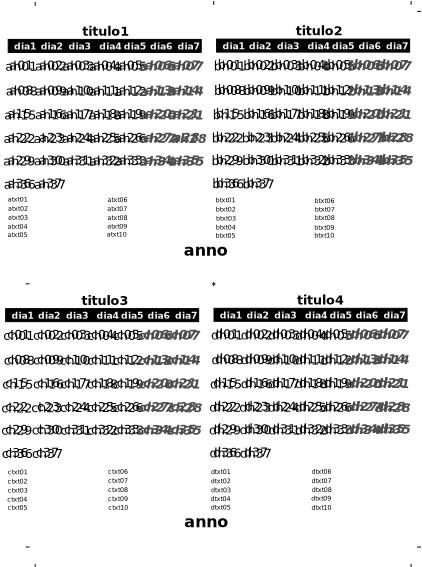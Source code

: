 <?xml version="1.0" encoding="UTF-8"?>
<dia:diagram xmlns:dia="http://www.lysator.liu.se/~alla/dia/">
  <dia:layer name="Fondo" visible="true" active="true">
    <dia:object type="Standard - Text" version="1" id="O0">
      <dia:attribute name="obj_pos">
        <dia:point val="-0.482,6.706"/>
      </dia:attribute>
      <dia:attribute name="obj_bb">
        <dia:rectangle val="-1.759,5.917;0.796,7.495"/>
      </dia:attribute>
      <dia:attribute name="text">
        <dia:composite type="text">
          <dia:attribute name="string">
            <dia:string>#a01#</dia:string>
          </dia:attribute>
          <dia:attribute name="font">
            <dia:font family="DejaVu Sans" style="0" name="Courier"/>
          </dia:attribute>
          <dia:attribute name="height">
            <dia:real val="1.693"/>
          </dia:attribute>
          <dia:attribute name="pos">
            <dia:point val="-0.482,7.175"/>
          </dia:attribute>
          <dia:attribute name="color">
            <dia:color val="#000000"/>
          </dia:attribute>
          <dia:attribute name="alignment">
            <dia:enum val="1"/>
          </dia:attribute>
        </dia:composite>
      </dia:attribute>
      <dia:attribute name="valign">
        <dia:enum val="2"/>
      </dia:attribute>
    </dia:object>
    <dia:object type="Standard - Line" version="0" id="O1">
      <dia:attribute name="obj_pos">
        <dia:point val="41.644,58"/>
      </dia:attribute>
      <dia:attribute name="obj_bb">
        <dia:rectangle val="41.639,57.995;42.049,58.005"/>
      </dia:attribute>
      <dia:attribute name="conn_endpoints">
        <dia:point val="41.644,58"/>
        <dia:point val="42.044,58"/>
      </dia:attribute>
      <dia:attribute name="numcp">
        <dia:int val="1"/>
      </dia:attribute>
      <dia:attribute name="line_width">
        <dia:real val="0.01"/>
      </dia:attribute>
    </dia:object>
    <dia:object type="Standard - Line" version="0" id="O2">
      <dia:attribute name="obj_pos">
        <dia:point val="1,60.1"/>
      </dia:attribute>
      <dia:attribute name="obj_bb">
        <dia:rectangle val="0.995,59.795;1.005,60.105"/>
      </dia:attribute>
      <dia:attribute name="conn_endpoints">
        <dia:point val="1,60.1"/>
        <dia:point val="1,59.8"/>
      </dia:attribute>
      <dia:attribute name="numcp">
        <dia:int val="1"/>
      </dia:attribute>
      <dia:attribute name="line_width">
        <dia:real val="0.01"/>
      </dia:attribute>
    </dia:object>
    <dia:object type="Standard - Line" version="0" id="O3">
      <dia:attribute name="obj_pos">
        <dia:point val="41,60.1"/>
      </dia:attribute>
      <dia:attribute name="obj_bb">
        <dia:rectangle val="40.995,59.795;41.005,60.105"/>
      </dia:attribute>
      <dia:attribute name="conn_endpoints">
        <dia:point val="41,60.1"/>
        <dia:point val="41,59.8"/>
      </dia:attribute>
      <dia:attribute name="numcp">
        <dia:int val="1"/>
      </dia:attribute>
      <dia:attribute name="line_width">
        <dia:real val="0.01"/>
      </dia:attribute>
    </dia:object>
    <dia:object type="Standard - Line" version="0" id="O4">
      <dia:attribute name="obj_pos">
        <dia:point val="1,0.4"/>
      </dia:attribute>
      <dia:attribute name="obj_bb">
        <dia:rectangle val="0.995,-0.005;1.005,0.405"/>
      </dia:attribute>
      <dia:attribute name="conn_endpoints">
        <dia:point val="1,0.4"/>
        <dia:point val="1,0"/>
      </dia:attribute>
      <dia:attribute name="numcp">
        <dia:int val="1"/>
      </dia:attribute>
      <dia:attribute name="line_width">
        <dia:real val="0.01"/>
      </dia:attribute>
    </dia:object>
    <dia:object type="Standard - Line" version="0" id="O5">
      <dia:attribute name="obj_pos">
        <dia:point val="41,0.3"/>
      </dia:attribute>
      <dia:attribute name="obj_bb">
        <dia:rectangle val="40.995,-0.105;41.005,0.305"/>
      </dia:attribute>
      <dia:attribute name="conn_endpoints">
        <dia:point val="41,0.3"/>
        <dia:point val="41,-0.1"/>
      </dia:attribute>
      <dia:attribute name="numcp">
        <dia:int val="1"/>
      </dia:attribute>
      <dia:attribute name="line_width">
        <dia:real val="0.01"/>
      </dia:attribute>
    </dia:object>
    <dia:object type="Standard - Line" version="0" id="O6">
      <dia:attribute name="obj_pos">
        <dia:point val="0,58"/>
      </dia:attribute>
      <dia:attribute name="obj_bb">
        <dia:rectangle val="-0.005,57.995;0.405,58.005"/>
      </dia:attribute>
      <dia:attribute name="conn_endpoints">
        <dia:point val="0,58"/>
        <dia:point val="0.4,58"/>
      </dia:attribute>
      <dia:attribute name="numcp">
        <dia:int val="1"/>
      </dia:attribute>
      <dia:attribute name="line_width">
        <dia:real val="0.01"/>
      </dia:attribute>
    </dia:object>
    <dia:object type="Standard - Line" version="0" id="O7">
      <dia:attribute name="obj_pos">
        <dia:point val="41.65,1"/>
      </dia:attribute>
      <dia:attribute name="obj_bb">
        <dia:rectangle val="41.645,0.995;42.055,1.005"/>
      </dia:attribute>
      <dia:attribute name="conn_endpoints">
        <dia:point val="41.65,1"/>
        <dia:point val="42.05,1"/>
      </dia:attribute>
      <dia:attribute name="numcp">
        <dia:int val="1"/>
      </dia:attribute>
      <dia:attribute name="line_width">
        <dia:real val="0.01"/>
      </dia:attribute>
    </dia:object>
    <dia:object type="Standard - Text" version="1" id="O8">
      <dia:attribute name="obj_pos">
        <dia:point val="2.68,6.706"/>
      </dia:attribute>
      <dia:attribute name="obj_bb">
        <dia:rectangle val="1.403,5.917;3.958,7.495"/>
      </dia:attribute>
      <dia:attribute name="text">
        <dia:composite type="text">
          <dia:attribute name="string">
            <dia:string>#a02#</dia:string>
          </dia:attribute>
          <dia:attribute name="font">
            <dia:font family="DejaVu Sans" style="0" name="Courier"/>
          </dia:attribute>
          <dia:attribute name="height">
            <dia:real val="1.693"/>
          </dia:attribute>
          <dia:attribute name="pos">
            <dia:point val="2.68,7.175"/>
          </dia:attribute>
          <dia:attribute name="color">
            <dia:color val="#000000"/>
          </dia:attribute>
          <dia:attribute name="alignment">
            <dia:enum val="1"/>
          </dia:attribute>
        </dia:composite>
      </dia:attribute>
      <dia:attribute name="valign">
        <dia:enum val="2"/>
      </dia:attribute>
    </dia:object>
    <dia:object type="Standard - Text" version="1" id="O9">
      <dia:attribute name="obj_pos">
        <dia:point val="5.577,6.706"/>
      </dia:attribute>
      <dia:attribute name="obj_bb">
        <dia:rectangle val="4.3,5.917;6.855,7.495"/>
      </dia:attribute>
      <dia:attribute name="text">
        <dia:composite type="text">
          <dia:attribute name="string">
            <dia:string>#a03#</dia:string>
          </dia:attribute>
          <dia:attribute name="font">
            <dia:font family="DejaVu Sans" style="0" name="Courier"/>
          </dia:attribute>
          <dia:attribute name="height">
            <dia:real val="1.693"/>
          </dia:attribute>
          <dia:attribute name="pos">
            <dia:point val="5.577,7.175"/>
          </dia:attribute>
          <dia:attribute name="color">
            <dia:color val="#000000"/>
          </dia:attribute>
          <dia:attribute name="alignment">
            <dia:enum val="1"/>
          </dia:attribute>
        </dia:composite>
      </dia:attribute>
      <dia:attribute name="valign">
        <dia:enum val="2"/>
      </dia:attribute>
    </dia:object>
    <dia:object type="Standard - Text" version="1" id="O10">
      <dia:attribute name="obj_pos">
        <dia:point val="8.437,6.706"/>
      </dia:attribute>
      <dia:attribute name="obj_bb">
        <dia:rectangle val="7.159,5.917;9.714,7.495"/>
      </dia:attribute>
      <dia:attribute name="text">
        <dia:composite type="text">
          <dia:attribute name="string">
            <dia:string>#a04#</dia:string>
          </dia:attribute>
          <dia:attribute name="font">
            <dia:font family="DejaVu Sans" style="0" name="Courier"/>
          </dia:attribute>
          <dia:attribute name="height">
            <dia:real val="1.693"/>
          </dia:attribute>
          <dia:attribute name="pos">
            <dia:point val="8.437,7.175"/>
          </dia:attribute>
          <dia:attribute name="color">
            <dia:color val="#000000"/>
          </dia:attribute>
          <dia:attribute name="alignment">
            <dia:enum val="1"/>
          </dia:attribute>
        </dia:composite>
      </dia:attribute>
      <dia:attribute name="valign">
        <dia:enum val="2"/>
      </dia:attribute>
    </dia:object>
    <dia:object type="Standard - Text" version="1" id="O11">
      <dia:attribute name="obj_pos">
        <dia:point val="11.166,6.706"/>
      </dia:attribute>
      <dia:attribute name="obj_bb">
        <dia:rectangle val="9.889,5.917;12.444,7.495"/>
      </dia:attribute>
      <dia:attribute name="text">
        <dia:composite type="text">
          <dia:attribute name="string">
            <dia:string>#a05#</dia:string>
          </dia:attribute>
          <dia:attribute name="font">
            <dia:font family="DejaVu Sans" style="0" name="Courier"/>
          </dia:attribute>
          <dia:attribute name="height">
            <dia:real val="1.693"/>
          </dia:attribute>
          <dia:attribute name="pos">
            <dia:point val="11.166,7.175"/>
          </dia:attribute>
          <dia:attribute name="color">
            <dia:color val="#000000"/>
          </dia:attribute>
          <dia:attribute name="alignment">
            <dia:enum val="1"/>
          </dia:attribute>
        </dia:composite>
      </dia:attribute>
      <dia:attribute name="valign">
        <dia:enum val="2"/>
      </dia:attribute>
    </dia:object>
    <dia:object type="Standard - Text" version="1" id="O12">
      <dia:attribute name="obj_pos">
        <dia:point val="14.129,6.706"/>
      </dia:attribute>
      <dia:attribute name="obj_bb">
        <dia:rectangle val="12.729,5.917;15.529,7.495"/>
      </dia:attribute>
      <dia:attribute name="text">
        <dia:composite type="text">
          <dia:attribute name="string">
            <dia:string>#a06#</dia:string>
          </dia:attribute>
          <dia:attribute name="font">
            <dia:font family="DejaVu Sans" style="84" name="Courier"/>
          </dia:attribute>
          <dia:attribute name="height">
            <dia:real val="1.693"/>
          </dia:attribute>
          <dia:attribute name="pos">
            <dia:point val="14.129,7.175"/>
          </dia:attribute>
          <dia:attribute name="color">
            <dia:color val="#4d4d4d"/>
          </dia:attribute>
          <dia:attribute name="alignment">
            <dia:enum val="1"/>
          </dia:attribute>
        </dia:composite>
      </dia:attribute>
      <dia:attribute name="valign">
        <dia:enum val="2"/>
      </dia:attribute>
    </dia:object>
    <dia:object type="Standard - Text" version="1" id="O13">
      <dia:attribute name="obj_pos">
        <dia:point val="17.091,6.706"/>
      </dia:attribute>
      <dia:attribute name="obj_bb">
        <dia:rectangle val="15.691,5.917;18.491,7.495"/>
      </dia:attribute>
      <dia:attribute name="text">
        <dia:composite type="text">
          <dia:attribute name="string">
            <dia:string>#a07#</dia:string>
          </dia:attribute>
          <dia:attribute name="font">
            <dia:font family="DejaVu Sans" style="84" name="Courier"/>
          </dia:attribute>
          <dia:attribute name="height">
            <dia:real val="1.693"/>
          </dia:attribute>
          <dia:attribute name="pos">
            <dia:point val="17.091,7.175"/>
          </dia:attribute>
          <dia:attribute name="color">
            <dia:color val="#4d4d4d"/>
          </dia:attribute>
          <dia:attribute name="alignment">
            <dia:enum val="1"/>
          </dia:attribute>
        </dia:composite>
      </dia:attribute>
      <dia:attribute name="valign">
        <dia:enum val="2"/>
      </dia:attribute>
    </dia:object>
    <dia:object type="Standard - Text" version="1" id="O14">
      <dia:attribute name="obj_pos">
        <dia:point val="-0.482,9.365"/>
      </dia:attribute>
      <dia:attribute name="obj_bb">
        <dia:rectangle val="-1.759,8.576;0.796,10.153"/>
      </dia:attribute>
      <dia:attribute name="text">
        <dia:composite type="text">
          <dia:attribute name="string">
            <dia:string>#a08#</dia:string>
          </dia:attribute>
          <dia:attribute name="font">
            <dia:font family="DejaVu Sans" style="0" name="Courier"/>
          </dia:attribute>
          <dia:attribute name="height">
            <dia:real val="1.693"/>
          </dia:attribute>
          <dia:attribute name="pos">
            <dia:point val="-0.482,9.833"/>
          </dia:attribute>
          <dia:attribute name="color">
            <dia:color val="#000000"/>
          </dia:attribute>
          <dia:attribute name="alignment">
            <dia:enum val="1"/>
          </dia:attribute>
        </dia:composite>
      </dia:attribute>
      <dia:attribute name="valign">
        <dia:enum val="2"/>
      </dia:attribute>
    </dia:object>
    <dia:object type="Standard - Text" version="1" id="O15">
      <dia:attribute name="obj_pos">
        <dia:point val="2.68,9.365"/>
      </dia:attribute>
      <dia:attribute name="obj_bb">
        <dia:rectangle val="1.403,8.576;3.958,10.153"/>
      </dia:attribute>
      <dia:attribute name="text">
        <dia:composite type="text">
          <dia:attribute name="string">
            <dia:string>#a09#</dia:string>
          </dia:attribute>
          <dia:attribute name="font">
            <dia:font family="DejaVu Sans" style="0" name="Courier"/>
          </dia:attribute>
          <dia:attribute name="height">
            <dia:real val="1.693"/>
          </dia:attribute>
          <dia:attribute name="pos">
            <dia:point val="2.68,9.833"/>
          </dia:attribute>
          <dia:attribute name="color">
            <dia:color val="#000000"/>
          </dia:attribute>
          <dia:attribute name="alignment">
            <dia:enum val="1"/>
          </dia:attribute>
        </dia:composite>
      </dia:attribute>
      <dia:attribute name="valign">
        <dia:enum val="2"/>
      </dia:attribute>
    </dia:object>
    <dia:object type="Standard - Text" version="1" id="O16">
      <dia:attribute name="obj_pos">
        <dia:point val="5.627,9.365"/>
      </dia:attribute>
      <dia:attribute name="obj_bb">
        <dia:rectangle val="4.35,8.576;6.905,10.153"/>
      </dia:attribute>
      <dia:attribute name="text">
        <dia:composite type="text">
          <dia:attribute name="string">
            <dia:string>#a10#</dia:string>
          </dia:attribute>
          <dia:attribute name="font">
            <dia:font family="DejaVu Sans" style="0" name="Courier"/>
          </dia:attribute>
          <dia:attribute name="height">
            <dia:real val="1.693"/>
          </dia:attribute>
          <dia:attribute name="pos">
            <dia:point val="5.627,9.833"/>
          </dia:attribute>
          <dia:attribute name="color">
            <dia:color val="#000000"/>
          </dia:attribute>
          <dia:attribute name="alignment">
            <dia:enum val="1"/>
          </dia:attribute>
        </dia:composite>
      </dia:attribute>
      <dia:attribute name="valign">
        <dia:enum val="2"/>
      </dia:attribute>
    </dia:object>
    <dia:object type="Standard - Text" version="1" id="O17">
      <dia:attribute name="obj_pos">
        <dia:point val="8.449,9.365"/>
      </dia:attribute>
      <dia:attribute name="obj_bb">
        <dia:rectangle val="7.172,8.576;9.727,10.153"/>
      </dia:attribute>
      <dia:attribute name="text">
        <dia:composite type="text">
          <dia:attribute name="string">
            <dia:string>#a11#</dia:string>
          </dia:attribute>
          <dia:attribute name="font">
            <dia:font family="DejaVu Sans" style="0" name="Courier"/>
          </dia:attribute>
          <dia:attribute name="height">
            <dia:real val="1.693"/>
          </dia:attribute>
          <dia:attribute name="pos">
            <dia:point val="8.449,9.833"/>
          </dia:attribute>
          <dia:attribute name="color">
            <dia:color val="#000000"/>
          </dia:attribute>
          <dia:attribute name="alignment">
            <dia:enum val="1"/>
          </dia:attribute>
        </dia:composite>
      </dia:attribute>
      <dia:attribute name="valign">
        <dia:enum val="2"/>
      </dia:attribute>
    </dia:object>
    <dia:object type="Standard - Text" version="1" id="O18">
      <dia:attribute name="obj_pos">
        <dia:point val="11.179,9.365"/>
      </dia:attribute>
      <dia:attribute name="obj_bb">
        <dia:rectangle val="9.902,8.576;12.457,10.153"/>
      </dia:attribute>
      <dia:attribute name="text">
        <dia:composite type="text">
          <dia:attribute name="string">
            <dia:string>#a12#</dia:string>
          </dia:attribute>
          <dia:attribute name="font">
            <dia:font family="DejaVu Sans" style="0" name="Courier"/>
          </dia:attribute>
          <dia:attribute name="height">
            <dia:real val="1.693"/>
          </dia:attribute>
          <dia:attribute name="pos">
            <dia:point val="11.179,9.833"/>
          </dia:attribute>
          <dia:attribute name="color">
            <dia:color val="#000000"/>
          </dia:attribute>
          <dia:attribute name="alignment">
            <dia:enum val="1"/>
          </dia:attribute>
        </dia:composite>
      </dia:attribute>
      <dia:attribute name="valign">
        <dia:enum val="2"/>
      </dia:attribute>
    </dia:object>
    <dia:object type="Standard - Text" version="1" id="O19">
      <dia:attribute name="obj_pos">
        <dia:point val="14.141,9.365"/>
      </dia:attribute>
      <dia:attribute name="obj_bb">
        <dia:rectangle val="12.741,8.576;15.541,10.153"/>
      </dia:attribute>
      <dia:attribute name="text">
        <dia:composite type="text">
          <dia:attribute name="string">
            <dia:string>#a13#</dia:string>
          </dia:attribute>
          <dia:attribute name="font">
            <dia:font family="DejaVu Sans" style="84" name="Courier"/>
          </dia:attribute>
          <dia:attribute name="height">
            <dia:real val="1.693"/>
          </dia:attribute>
          <dia:attribute name="pos">
            <dia:point val="14.141,9.833"/>
          </dia:attribute>
          <dia:attribute name="color">
            <dia:color val="#4d4d4d"/>
          </dia:attribute>
          <dia:attribute name="alignment">
            <dia:enum val="1"/>
          </dia:attribute>
        </dia:composite>
      </dia:attribute>
      <dia:attribute name="valign">
        <dia:enum val="2"/>
      </dia:attribute>
    </dia:object>
    <dia:object type="Standard - Text" version="1" id="O20">
      <dia:attribute name="obj_pos">
        <dia:point val="17.107,9.365"/>
      </dia:attribute>
      <dia:attribute name="obj_bb">
        <dia:rectangle val="15.707,8.576;18.506,10.153"/>
      </dia:attribute>
      <dia:attribute name="text">
        <dia:composite type="text">
          <dia:attribute name="string">
            <dia:string>#a14#</dia:string>
          </dia:attribute>
          <dia:attribute name="font">
            <dia:font family="DejaVu Sans" style="84" name="Courier"/>
          </dia:attribute>
          <dia:attribute name="height">
            <dia:real val="1.693"/>
          </dia:attribute>
          <dia:attribute name="pos">
            <dia:point val="17.107,9.833"/>
          </dia:attribute>
          <dia:attribute name="color">
            <dia:color val="#4d4d4d"/>
          </dia:attribute>
          <dia:attribute name="alignment">
            <dia:enum val="1"/>
          </dia:attribute>
        </dia:composite>
      </dia:attribute>
      <dia:attribute name="valign">
        <dia:enum val="2"/>
      </dia:attribute>
    </dia:object>
    <dia:object type="Standard - Text" version="1" id="O21">
      <dia:attribute name="obj_pos">
        <dia:point val="-0.682,11.886"/>
      </dia:attribute>
      <dia:attribute name="obj_bb">
        <dia:rectangle val="-1.959,11.097;0.596,12.675"/>
      </dia:attribute>
      <dia:attribute name="text">
        <dia:composite type="text">
          <dia:attribute name="string">
            <dia:string>#a15#</dia:string>
          </dia:attribute>
          <dia:attribute name="font">
            <dia:font family="DejaVu Sans" style="0" name="Courier"/>
          </dia:attribute>
          <dia:attribute name="height">
            <dia:real val="1.693"/>
          </dia:attribute>
          <dia:attribute name="pos">
            <dia:point val="-0.682,12.355"/>
          </dia:attribute>
          <dia:attribute name="color">
            <dia:color val="#000000"/>
          </dia:attribute>
          <dia:attribute name="alignment">
            <dia:enum val="1"/>
          </dia:attribute>
        </dia:composite>
      </dia:attribute>
      <dia:attribute name="valign">
        <dia:enum val="2"/>
      </dia:attribute>
    </dia:object>
    <dia:object type="Standard - Text" version="1" id="O22">
      <dia:attribute name="obj_pos">
        <dia:point val="2.68,11.886"/>
      </dia:attribute>
      <dia:attribute name="obj_bb">
        <dia:rectangle val="1.403,11.097;3.958,12.675"/>
      </dia:attribute>
      <dia:attribute name="text">
        <dia:composite type="text">
          <dia:attribute name="string">
            <dia:string>#a16#</dia:string>
          </dia:attribute>
          <dia:attribute name="font">
            <dia:font family="DejaVu Sans" style="0" name="Courier"/>
          </dia:attribute>
          <dia:attribute name="height">
            <dia:real val="1.693"/>
          </dia:attribute>
          <dia:attribute name="pos">
            <dia:point val="2.68,12.355"/>
          </dia:attribute>
          <dia:attribute name="color">
            <dia:color val="#000000"/>
          </dia:attribute>
          <dia:attribute name="alignment">
            <dia:enum val="1"/>
          </dia:attribute>
        </dia:composite>
      </dia:attribute>
      <dia:attribute name="valign">
        <dia:enum val="2"/>
      </dia:attribute>
    </dia:object>
    <dia:object type="Standard - Text" version="1" id="O23">
      <dia:attribute name="obj_pos">
        <dia:point val="5.575,11.891"/>
      </dia:attribute>
      <dia:attribute name="obj_bb">
        <dia:rectangle val="4.298,11.102;6.853,12.68"/>
      </dia:attribute>
      <dia:attribute name="text">
        <dia:composite type="text">
          <dia:attribute name="string">
            <dia:string>#a17#</dia:string>
          </dia:attribute>
          <dia:attribute name="font">
            <dia:font family="DejaVu Sans" style="0" name="Courier"/>
          </dia:attribute>
          <dia:attribute name="height">
            <dia:real val="1.693"/>
          </dia:attribute>
          <dia:attribute name="pos">
            <dia:point val="5.575,12.36"/>
          </dia:attribute>
          <dia:attribute name="color">
            <dia:color val="#000000"/>
          </dia:attribute>
          <dia:attribute name="alignment">
            <dia:enum val="1"/>
          </dia:attribute>
        </dia:composite>
      </dia:attribute>
      <dia:attribute name="valign">
        <dia:enum val="2"/>
      </dia:attribute>
    </dia:object>
    <dia:object type="Standard - Text" version="1" id="O24">
      <dia:attribute name="obj_pos">
        <dia:point val="8.437,11.886"/>
      </dia:attribute>
      <dia:attribute name="obj_bb">
        <dia:rectangle val="7.159,11.097;9.714,12.675"/>
      </dia:attribute>
      <dia:attribute name="text">
        <dia:composite type="text">
          <dia:attribute name="string">
            <dia:string>#a18#</dia:string>
          </dia:attribute>
          <dia:attribute name="font">
            <dia:font family="DejaVu Sans" style="0" name="Courier"/>
          </dia:attribute>
          <dia:attribute name="height">
            <dia:real val="1.693"/>
          </dia:attribute>
          <dia:attribute name="pos">
            <dia:point val="8.437,12.355"/>
          </dia:attribute>
          <dia:attribute name="color">
            <dia:color val="#000000"/>
          </dia:attribute>
          <dia:attribute name="alignment">
            <dia:enum val="1"/>
          </dia:attribute>
        </dia:composite>
      </dia:attribute>
      <dia:attribute name="valign">
        <dia:enum val="2"/>
      </dia:attribute>
    </dia:object>
    <dia:object type="Standard - Text" version="1" id="O25">
      <dia:attribute name="obj_pos">
        <dia:point val="11.166,11.886"/>
      </dia:attribute>
      <dia:attribute name="obj_bb">
        <dia:rectangle val="9.889,11.097;12.444,12.675"/>
      </dia:attribute>
      <dia:attribute name="text">
        <dia:composite type="text">
          <dia:attribute name="string">
            <dia:string>#a19#</dia:string>
          </dia:attribute>
          <dia:attribute name="font">
            <dia:font family="DejaVu Sans" style="0" name="Courier"/>
          </dia:attribute>
          <dia:attribute name="height">
            <dia:real val="1.693"/>
          </dia:attribute>
          <dia:attribute name="pos">
            <dia:point val="11.166,12.355"/>
          </dia:attribute>
          <dia:attribute name="color">
            <dia:color val="#000000"/>
          </dia:attribute>
          <dia:attribute name="alignment">
            <dia:enum val="1"/>
          </dia:attribute>
        </dia:composite>
      </dia:attribute>
      <dia:attribute name="valign">
        <dia:enum val="2"/>
      </dia:attribute>
    </dia:object>
    <dia:object type="Standard - Text" version="1" id="O26">
      <dia:attribute name="obj_pos">
        <dia:point val="14.129,11.886"/>
      </dia:attribute>
      <dia:attribute name="obj_bb">
        <dia:rectangle val="12.729,11.097;15.529,12.675"/>
      </dia:attribute>
      <dia:attribute name="text">
        <dia:composite type="text">
          <dia:attribute name="string">
            <dia:string>#a20#</dia:string>
          </dia:attribute>
          <dia:attribute name="font">
            <dia:font family="DejaVu Sans" style="84" name="Courier"/>
          </dia:attribute>
          <dia:attribute name="height">
            <dia:real val="1.693"/>
          </dia:attribute>
          <dia:attribute name="pos">
            <dia:point val="14.129,12.355"/>
          </dia:attribute>
          <dia:attribute name="color">
            <dia:color val="#4d4d4d"/>
          </dia:attribute>
          <dia:attribute name="alignment">
            <dia:enum val="1"/>
          </dia:attribute>
        </dia:composite>
      </dia:attribute>
      <dia:attribute name="valign">
        <dia:enum val="2"/>
      </dia:attribute>
    </dia:object>
    <dia:object type="Standard - Text" version="1" id="O27">
      <dia:attribute name="obj_pos">
        <dia:point val="17.069,11.886"/>
      </dia:attribute>
      <dia:attribute name="obj_bb">
        <dia:rectangle val="15.669,11.097;18.469,12.675"/>
      </dia:attribute>
      <dia:attribute name="text">
        <dia:composite type="text">
          <dia:attribute name="string">
            <dia:string>#a21#</dia:string>
          </dia:attribute>
          <dia:attribute name="font">
            <dia:font family="DejaVu Sans" style="84" name="Courier"/>
          </dia:attribute>
          <dia:attribute name="height">
            <dia:real val="1.693"/>
          </dia:attribute>
          <dia:attribute name="pos">
            <dia:point val="17.069,12.355"/>
          </dia:attribute>
          <dia:attribute name="color">
            <dia:color val="#4d4d4d"/>
          </dia:attribute>
          <dia:attribute name="alignment">
            <dia:enum val="1"/>
          </dia:attribute>
        </dia:composite>
      </dia:attribute>
      <dia:attribute name="valign">
        <dia:enum val="2"/>
      </dia:attribute>
    </dia:object>
    <dia:object type="Standard - Text" version="1" id="O28">
      <dia:attribute name="obj_pos">
        <dia:point val="-0.682,14.407"/>
      </dia:attribute>
      <dia:attribute name="obj_bb">
        <dia:rectangle val="-1.959,13.618;0.596,15.196"/>
      </dia:attribute>
      <dia:attribute name="text">
        <dia:composite type="text">
          <dia:attribute name="string">
            <dia:string>#a22#</dia:string>
          </dia:attribute>
          <dia:attribute name="font">
            <dia:font family="DejaVu Sans" style="0" name="Courier"/>
          </dia:attribute>
          <dia:attribute name="height">
            <dia:real val="1.693"/>
          </dia:attribute>
          <dia:attribute name="pos">
            <dia:point val="-0.682,14.876"/>
          </dia:attribute>
          <dia:attribute name="color">
            <dia:color val="#000000"/>
          </dia:attribute>
          <dia:attribute name="alignment">
            <dia:enum val="1"/>
          </dia:attribute>
        </dia:composite>
      </dia:attribute>
      <dia:attribute name="valign">
        <dia:enum val="2"/>
      </dia:attribute>
    </dia:object>
    <dia:object type="Standard - Text" version="1" id="O29">
      <dia:attribute name="obj_pos">
        <dia:point val="2.68,14.407"/>
      </dia:attribute>
      <dia:attribute name="obj_bb">
        <dia:rectangle val="1.403,13.618;3.958,15.196"/>
      </dia:attribute>
      <dia:attribute name="text">
        <dia:composite type="text">
          <dia:attribute name="string">
            <dia:string>#a23#</dia:string>
          </dia:attribute>
          <dia:attribute name="font">
            <dia:font family="DejaVu Sans" style="0" name="Courier"/>
          </dia:attribute>
          <dia:attribute name="height">
            <dia:real val="1.693"/>
          </dia:attribute>
          <dia:attribute name="pos">
            <dia:point val="2.68,14.876"/>
          </dia:attribute>
          <dia:attribute name="color">
            <dia:color val="#000000"/>
          </dia:attribute>
          <dia:attribute name="alignment">
            <dia:enum val="1"/>
          </dia:attribute>
        </dia:composite>
      </dia:attribute>
      <dia:attribute name="valign">
        <dia:enum val="2"/>
      </dia:attribute>
    </dia:object>
    <dia:object type="Standard - Text" version="1" id="O30">
      <dia:attribute name="obj_pos">
        <dia:point val="5.622,14.407"/>
      </dia:attribute>
      <dia:attribute name="obj_bb">
        <dia:rectangle val="4.344,13.618;6.899,15.196"/>
      </dia:attribute>
      <dia:attribute name="text">
        <dia:composite type="text">
          <dia:attribute name="string">
            <dia:string>#a24#</dia:string>
          </dia:attribute>
          <dia:attribute name="font">
            <dia:font family="DejaVu Sans" style="0" name="Courier"/>
          </dia:attribute>
          <dia:attribute name="height">
            <dia:real val="1.693"/>
          </dia:attribute>
          <dia:attribute name="pos">
            <dia:point val="5.622,14.876"/>
          </dia:attribute>
          <dia:attribute name="color">
            <dia:color val="#000000"/>
          </dia:attribute>
          <dia:attribute name="alignment">
            <dia:enum val="1"/>
          </dia:attribute>
        </dia:composite>
      </dia:attribute>
      <dia:attribute name="valign">
        <dia:enum val="2"/>
      </dia:attribute>
    </dia:object>
    <dia:object type="Standard - Text" version="1" id="O31">
      <dia:attribute name="obj_pos">
        <dia:point val="8.437,14.407"/>
      </dia:attribute>
      <dia:attribute name="obj_bb">
        <dia:rectangle val="7.159,13.618;9.714,15.196"/>
      </dia:attribute>
      <dia:attribute name="text">
        <dia:composite type="text">
          <dia:attribute name="string">
            <dia:string>#a25#</dia:string>
          </dia:attribute>
          <dia:attribute name="font">
            <dia:font family="DejaVu Sans" style="0" name="Courier"/>
          </dia:attribute>
          <dia:attribute name="height">
            <dia:real val="1.693"/>
          </dia:attribute>
          <dia:attribute name="pos">
            <dia:point val="8.437,14.876"/>
          </dia:attribute>
          <dia:attribute name="color">
            <dia:color val="#000000"/>
          </dia:attribute>
          <dia:attribute name="alignment">
            <dia:enum val="1"/>
          </dia:attribute>
        </dia:composite>
      </dia:attribute>
      <dia:attribute name="valign">
        <dia:enum val="2"/>
      </dia:attribute>
    </dia:object>
    <dia:object type="Standard - Text" version="1" id="O32">
      <dia:attribute name="obj_pos">
        <dia:point val="11.166,14.407"/>
      </dia:attribute>
      <dia:attribute name="obj_bb">
        <dia:rectangle val="9.889,13.618;12.444,15.196"/>
      </dia:attribute>
      <dia:attribute name="text">
        <dia:composite type="text">
          <dia:attribute name="string">
            <dia:string>#a26#</dia:string>
          </dia:attribute>
          <dia:attribute name="font">
            <dia:font family="DejaVu Sans" style="0" name="Courier"/>
          </dia:attribute>
          <dia:attribute name="height">
            <dia:real val="1.693"/>
          </dia:attribute>
          <dia:attribute name="pos">
            <dia:point val="11.166,14.876"/>
          </dia:attribute>
          <dia:attribute name="color">
            <dia:color val="#000000"/>
          </dia:attribute>
          <dia:attribute name="alignment">
            <dia:enum val="1"/>
          </dia:attribute>
        </dia:composite>
      </dia:attribute>
      <dia:attribute name="valign">
        <dia:enum val="2"/>
      </dia:attribute>
    </dia:object>
    <dia:object type="Standard - Text" version="1" id="O33">
      <dia:attribute name="obj_pos">
        <dia:point val="14.129,14.407"/>
      </dia:attribute>
      <dia:attribute name="obj_bb">
        <dia:rectangle val="12.729,13.618;15.529,15.196"/>
      </dia:attribute>
      <dia:attribute name="text">
        <dia:composite type="text">
          <dia:attribute name="string">
            <dia:string>#a27#</dia:string>
          </dia:attribute>
          <dia:attribute name="font">
            <dia:font family="DejaVu Sans" style="84" name="Courier"/>
          </dia:attribute>
          <dia:attribute name="height">
            <dia:real val="1.693"/>
          </dia:attribute>
          <dia:attribute name="pos">
            <dia:point val="14.129,14.876"/>
          </dia:attribute>
          <dia:attribute name="color">
            <dia:color val="#4d4d4d"/>
          </dia:attribute>
          <dia:attribute name="alignment">
            <dia:enum val="1"/>
          </dia:attribute>
        </dia:composite>
      </dia:attribute>
      <dia:attribute name="valign">
        <dia:enum val="2"/>
      </dia:attribute>
    </dia:object>
    <dia:object type="Standard - Text" version="1" id="O34">
      <dia:attribute name="obj_pos">
        <dia:point val="17.069,14.407"/>
      </dia:attribute>
      <dia:attribute name="obj_bb">
        <dia:rectangle val="15.669,13.618;18.469,15.196"/>
      </dia:attribute>
      <dia:attribute name="text">
        <dia:composite type="text">
          <dia:attribute name="string">
            <dia:string>#a28#</dia:string>
          </dia:attribute>
          <dia:attribute name="font">
            <dia:font family="DejaVu Sans" style="84" name="Courier"/>
          </dia:attribute>
          <dia:attribute name="height">
            <dia:real val="1.693"/>
          </dia:attribute>
          <dia:attribute name="pos">
            <dia:point val="17.069,14.876"/>
          </dia:attribute>
          <dia:attribute name="color">
            <dia:color val="#4d4d4d"/>
          </dia:attribute>
          <dia:attribute name="alignment">
            <dia:enum val="1"/>
          </dia:attribute>
        </dia:composite>
      </dia:attribute>
      <dia:attribute name="valign">
        <dia:enum val="2"/>
      </dia:attribute>
    </dia:object>
    <dia:object type="Standard - Text" version="1" id="O35">
      <dia:attribute name="obj_pos">
        <dia:point val="-0.682,16.817"/>
      </dia:attribute>
      <dia:attribute name="obj_bb">
        <dia:rectangle val="-1.959,16.028;0.596,17.605"/>
      </dia:attribute>
      <dia:attribute name="text">
        <dia:composite type="text">
          <dia:attribute name="string">
            <dia:string>#a29#</dia:string>
          </dia:attribute>
          <dia:attribute name="font">
            <dia:font family="DejaVu Sans" style="0" name="Courier"/>
          </dia:attribute>
          <dia:attribute name="height">
            <dia:real val="1.693"/>
          </dia:attribute>
          <dia:attribute name="pos">
            <dia:point val="-0.682,17.285"/>
          </dia:attribute>
          <dia:attribute name="color">
            <dia:color val="#000000"/>
          </dia:attribute>
          <dia:attribute name="alignment">
            <dia:enum val="1"/>
          </dia:attribute>
        </dia:composite>
      </dia:attribute>
      <dia:attribute name="valign">
        <dia:enum val="2"/>
      </dia:attribute>
    </dia:object>
    <dia:object type="Standard - Text" version="1" id="O36">
      <dia:attribute name="obj_pos">
        <dia:point val="2.668,16.816"/>
      </dia:attribute>
      <dia:attribute name="obj_bb">
        <dia:rectangle val="1.39,16.027;3.945,17.605"/>
      </dia:attribute>
      <dia:attribute name="text">
        <dia:composite type="text">
          <dia:attribute name="string">
            <dia:string>#a30#</dia:string>
          </dia:attribute>
          <dia:attribute name="font">
            <dia:font family="DejaVu Sans" style="0" name="Courier"/>
          </dia:attribute>
          <dia:attribute name="height">
            <dia:real val="1.693"/>
          </dia:attribute>
          <dia:attribute name="pos">
            <dia:point val="2.668,17.285"/>
          </dia:attribute>
          <dia:attribute name="color">
            <dia:color val="#000000"/>
          </dia:attribute>
          <dia:attribute name="alignment">
            <dia:enum val="1"/>
          </dia:attribute>
        </dia:composite>
      </dia:attribute>
      <dia:attribute name="valign">
        <dia:enum val="2"/>
      </dia:attribute>
    </dia:object>
    <dia:object type="Standard - Text" version="1" id="O37">
      <dia:attribute name="obj_pos">
        <dia:point val="5.577,16.817"/>
      </dia:attribute>
      <dia:attribute name="obj_bb">
        <dia:rectangle val="4.3,16.028;6.855,17.605"/>
      </dia:attribute>
      <dia:attribute name="text">
        <dia:composite type="text">
          <dia:attribute name="string">
            <dia:string>#a31#</dia:string>
          </dia:attribute>
          <dia:attribute name="font">
            <dia:font family="DejaVu Sans" style="0" name="Courier"/>
          </dia:attribute>
          <dia:attribute name="height">
            <dia:real val="1.693"/>
          </dia:attribute>
          <dia:attribute name="pos">
            <dia:point val="5.577,17.285"/>
          </dia:attribute>
          <dia:attribute name="color">
            <dia:color val="#000000"/>
          </dia:attribute>
          <dia:attribute name="alignment">
            <dia:enum val="1"/>
          </dia:attribute>
        </dia:composite>
      </dia:attribute>
      <dia:attribute name="valign">
        <dia:enum val="2"/>
      </dia:attribute>
    </dia:object>
    <dia:object type="Standard - Text" version="1" id="O38">
      <dia:attribute name="obj_pos">
        <dia:point val="8.437,16.817"/>
      </dia:attribute>
      <dia:attribute name="obj_bb">
        <dia:rectangle val="7.159,16.028;9.714,17.605"/>
      </dia:attribute>
      <dia:attribute name="text">
        <dia:composite type="text">
          <dia:attribute name="string">
            <dia:string>#a32#</dia:string>
          </dia:attribute>
          <dia:attribute name="font">
            <dia:font family="DejaVu Sans" style="0" name="Courier"/>
          </dia:attribute>
          <dia:attribute name="height">
            <dia:real val="1.693"/>
          </dia:attribute>
          <dia:attribute name="pos">
            <dia:point val="8.437,17.285"/>
          </dia:attribute>
          <dia:attribute name="color">
            <dia:color val="#000000"/>
          </dia:attribute>
          <dia:attribute name="alignment">
            <dia:enum val="1"/>
          </dia:attribute>
        </dia:composite>
      </dia:attribute>
      <dia:attribute name="valign">
        <dia:enum val="2"/>
      </dia:attribute>
    </dia:object>
    <dia:object type="Standard - Text" version="1" id="O39">
      <dia:attribute name="obj_pos">
        <dia:point val="11.166,16.817"/>
      </dia:attribute>
      <dia:attribute name="obj_bb">
        <dia:rectangle val="9.889,16.028;12.444,17.605"/>
      </dia:attribute>
      <dia:attribute name="text">
        <dia:composite type="text">
          <dia:attribute name="string">
            <dia:string>#a33#</dia:string>
          </dia:attribute>
          <dia:attribute name="font">
            <dia:font family="DejaVu Sans" style="0" name="Courier"/>
          </dia:attribute>
          <dia:attribute name="height">
            <dia:real val="1.693"/>
          </dia:attribute>
          <dia:attribute name="pos">
            <dia:point val="11.166,17.285"/>
          </dia:attribute>
          <dia:attribute name="color">
            <dia:color val="#000000"/>
          </dia:attribute>
          <dia:attribute name="alignment">
            <dia:enum val="1"/>
          </dia:attribute>
        </dia:composite>
      </dia:attribute>
      <dia:attribute name="valign">
        <dia:enum val="2"/>
      </dia:attribute>
    </dia:object>
    <dia:object type="Standard - Text" version="1" id="O40">
      <dia:attribute name="obj_pos">
        <dia:point val="14.129,16.817"/>
      </dia:attribute>
      <dia:attribute name="obj_bb">
        <dia:rectangle val="12.729,16.028;15.529,17.605"/>
      </dia:attribute>
      <dia:attribute name="text">
        <dia:composite type="text">
          <dia:attribute name="string">
            <dia:string>#a34#</dia:string>
          </dia:attribute>
          <dia:attribute name="font">
            <dia:font family="DejaVu Sans" style="84" name="Courier"/>
          </dia:attribute>
          <dia:attribute name="height">
            <dia:real val="1.693"/>
          </dia:attribute>
          <dia:attribute name="pos">
            <dia:point val="14.129,17.285"/>
          </dia:attribute>
          <dia:attribute name="color">
            <dia:color val="#4d4d4d"/>
          </dia:attribute>
          <dia:attribute name="alignment">
            <dia:enum val="1"/>
          </dia:attribute>
        </dia:composite>
      </dia:attribute>
      <dia:attribute name="valign">
        <dia:enum val="2"/>
      </dia:attribute>
    </dia:object>
    <dia:object type="Standard - Text" version="1" id="O41">
      <dia:attribute name="obj_pos">
        <dia:point val="17.069,16.817"/>
      </dia:attribute>
      <dia:attribute name="obj_bb">
        <dia:rectangle val="15.669,16.028;18.469,17.605"/>
      </dia:attribute>
      <dia:attribute name="text">
        <dia:composite type="text">
          <dia:attribute name="string">
            <dia:string>#a35#</dia:string>
          </dia:attribute>
          <dia:attribute name="font">
            <dia:font family="DejaVu Sans" style="84" name="Courier"/>
          </dia:attribute>
          <dia:attribute name="height">
            <dia:real val="1.693"/>
          </dia:attribute>
          <dia:attribute name="pos">
            <dia:point val="17.069,17.285"/>
          </dia:attribute>
          <dia:attribute name="color">
            <dia:color val="#4d4d4d"/>
          </dia:attribute>
          <dia:attribute name="alignment">
            <dia:enum val="1"/>
          </dia:attribute>
        </dia:composite>
      </dia:attribute>
      <dia:attribute name="valign">
        <dia:enum val="2"/>
      </dia:attribute>
    </dia:object>
    <dia:object type="Flowchart - Box" version="0" id="O42">
      <dia:attribute name="obj_pos">
        <dia:point val="-1.871,3.982"/>
      </dia:attribute>
      <dia:attribute name="obj_bb">
        <dia:rectangle val="-1.921,3.932;18.72,5.415"/>
      </dia:attribute>
      <dia:attribute name="elem_corner">
        <dia:point val="-1.871,3.982"/>
      </dia:attribute>
      <dia:attribute name="elem_width">
        <dia:real val="20.541"/>
      </dia:attribute>
      <dia:attribute name="elem_height">
        <dia:real val="1.383"/>
      </dia:attribute>
      <dia:attribute name="border_width">
        <dia:real val="0.1"/>
      </dia:attribute>
      <dia:attribute name="inner_color">
        <dia:color val="#000000"/>
      </dia:attribute>
      <dia:attribute name="show_background">
        <dia:boolean val="true"/>
      </dia:attribute>
      <dia:attribute name="padding">
        <dia:real val="0"/>
      </dia:attribute>
      <dia:attribute name="text">
        <dia:composite type="text">
          <dia:attribute name="string">
            <dia:string>##</dia:string>
          </dia:attribute>
          <dia:attribute name="font">
            <dia:font family="DejaVu Sans" style="0" name="Courier"/>
          </dia:attribute>
          <dia:attribute name="height">
            <dia:real val="0.1"/>
          </dia:attribute>
          <dia:attribute name="pos">
            <dia:point val="8.399,4.699"/>
          </dia:attribute>
          <dia:attribute name="color">
            <dia:color val="#000000"/>
          </dia:attribute>
          <dia:attribute name="alignment">
            <dia:enum val="1"/>
          </dia:attribute>
        </dia:composite>
      </dia:attribute>
    </dia:object>
    <dia:object type="Standard - Text" version="1" id="O43">
      <dia:attribute name="obj_pos">
        <dia:point val="8.497,3.117"/>
      </dia:attribute>
      <dia:attribute name="obj_bb">
        <dia:rectangle val="5.966,2.328;11.028,3.906"/>
      </dia:attribute>
      <dia:attribute name="text">
        <dia:composite type="text">
          <dia:attribute name="string">
            <dia:string>#titulo1#</dia:string>
          </dia:attribute>
          <dia:attribute name="font">
            <dia:font family="DejaVu Sans" style="80" name="Courier"/>
          </dia:attribute>
          <dia:attribute name="height">
            <dia:real val="1.693"/>
          </dia:attribute>
          <dia:attribute name="pos">
            <dia:point val="8.497,3.586"/>
          </dia:attribute>
          <dia:attribute name="color">
            <dia:color val="#000000"/>
          </dia:attribute>
          <dia:attribute name="alignment">
            <dia:enum val="1"/>
          </dia:attribute>
        </dia:composite>
      </dia:attribute>
      <dia:attribute name="valign">
        <dia:enum val="2"/>
      </dia:attribute>
    </dia:object>
    <dia:object type="Standard - Text" version="1" id="O44">
      <dia:attribute name="obj_pos">
        <dia:point val="-1.251,5.057"/>
      </dia:attribute>
      <dia:attribute name="obj_bb">
        <dia:rectangle val="-1.251,4.14;1.149,5.29"/>
      </dia:attribute>
      <dia:attribute name="text">
        <dia:composite type="text">
          <dia:attribute name="string">
            <dia:string>#dia1#</dia:string>
          </dia:attribute>
          <dia:attribute name="font">
            <dia:font family="DejaVu Sans" style="80" name="Courier"/>
          </dia:attribute>
          <dia:attribute name="height">
            <dia:real val="1.235"/>
          </dia:attribute>
          <dia:attribute name="pos">
            <dia:point val="-1.251,5.057"/>
          </dia:attribute>
          <dia:attribute name="color">
            <dia:color val="#f3f3f3"/>
          </dia:attribute>
          <dia:attribute name="alignment">
            <dia:enum val="0"/>
          </dia:attribute>
        </dia:composite>
      </dia:attribute>
      <dia:attribute name="valign">
        <dia:enum val="3"/>
      </dia:attribute>
    </dia:object>
    <dia:object type="Standard - Text" version="1" id="O45">
      <dia:attribute name="obj_pos">
        <dia:point val="1.578,5.057"/>
      </dia:attribute>
      <dia:attribute name="obj_bb">
        <dia:rectangle val="1.578,4.14;3.978,5.29"/>
      </dia:attribute>
      <dia:attribute name="text">
        <dia:composite type="text">
          <dia:attribute name="string">
            <dia:string>#dia2#</dia:string>
          </dia:attribute>
          <dia:attribute name="font">
            <dia:font family="DejaVu Sans" style="80" name="Courier"/>
          </dia:attribute>
          <dia:attribute name="height">
            <dia:real val="1.235"/>
          </dia:attribute>
          <dia:attribute name="pos">
            <dia:point val="1.578,5.057"/>
          </dia:attribute>
          <dia:attribute name="color">
            <dia:color val="#f3f3f3"/>
          </dia:attribute>
          <dia:attribute name="alignment">
            <dia:enum val="0"/>
          </dia:attribute>
        </dia:composite>
      </dia:attribute>
      <dia:attribute name="valign">
        <dia:enum val="3"/>
      </dia:attribute>
    </dia:object>
    <dia:object type="Standard - Text" version="1" id="O46">
      <dia:attribute name="obj_pos">
        <dia:point val="4.546,5.057"/>
      </dia:attribute>
      <dia:attribute name="obj_bb">
        <dia:rectangle val="4.546,4.14;6.946,5.29"/>
      </dia:attribute>
      <dia:attribute name="text">
        <dia:composite type="text">
          <dia:attribute name="string">
            <dia:string>#dia3#</dia:string>
          </dia:attribute>
          <dia:attribute name="font">
            <dia:font family="DejaVu Sans" style="80" name="Courier"/>
          </dia:attribute>
          <dia:attribute name="height">
            <dia:real val="1.235"/>
          </dia:attribute>
          <dia:attribute name="pos">
            <dia:point val="4.546,5.057"/>
          </dia:attribute>
          <dia:attribute name="color">
            <dia:color val="#f3f3f3"/>
          </dia:attribute>
          <dia:attribute name="alignment">
            <dia:enum val="0"/>
          </dia:attribute>
        </dia:composite>
      </dia:attribute>
      <dia:attribute name="valign">
        <dia:enum val="3"/>
      </dia:attribute>
    </dia:object>
    <dia:object type="Standard - Text" version="1" id="O47">
      <dia:attribute name="obj_pos">
        <dia:point val="7.804,5.057"/>
      </dia:attribute>
      <dia:attribute name="obj_bb">
        <dia:rectangle val="7.804,4.14;10.204,5.29"/>
      </dia:attribute>
      <dia:attribute name="text">
        <dia:composite type="text">
          <dia:attribute name="string">
            <dia:string>#dia4#</dia:string>
          </dia:attribute>
          <dia:attribute name="font">
            <dia:font family="DejaVu Sans" style="80" name="Courier"/>
          </dia:attribute>
          <dia:attribute name="height">
            <dia:real val="1.235"/>
          </dia:attribute>
          <dia:attribute name="pos">
            <dia:point val="7.804,5.057"/>
          </dia:attribute>
          <dia:attribute name="color">
            <dia:color val="#f3f3f3"/>
          </dia:attribute>
          <dia:attribute name="alignment">
            <dia:enum val="0"/>
          </dia:attribute>
        </dia:composite>
      </dia:attribute>
      <dia:attribute name="valign">
        <dia:enum val="3"/>
      </dia:attribute>
    </dia:object>
    <dia:object type="Standard - Text" version="1" id="O48">
      <dia:attribute name="obj_pos">
        <dia:point val="10.417,5.057"/>
      </dia:attribute>
      <dia:attribute name="obj_bb">
        <dia:rectangle val="10.417,4.14;12.817,5.29"/>
      </dia:attribute>
      <dia:attribute name="text">
        <dia:composite type="text">
          <dia:attribute name="string">
            <dia:string>#dia5#</dia:string>
          </dia:attribute>
          <dia:attribute name="font">
            <dia:font family="DejaVu Sans" style="80" name="Courier"/>
          </dia:attribute>
          <dia:attribute name="height">
            <dia:real val="1.235"/>
          </dia:attribute>
          <dia:attribute name="pos">
            <dia:point val="10.417,5.057"/>
          </dia:attribute>
          <dia:attribute name="color">
            <dia:color val="#f3f3f3"/>
          </dia:attribute>
          <dia:attribute name="alignment">
            <dia:enum val="0"/>
          </dia:attribute>
        </dia:composite>
      </dia:attribute>
      <dia:attribute name="valign">
        <dia:enum val="3"/>
      </dia:attribute>
    </dia:object>
    <dia:object type="Standard - Text" version="1" id="O49">
      <dia:attribute name="obj_pos">
        <dia:point val="13.225,5.057"/>
      </dia:attribute>
      <dia:attribute name="obj_bb">
        <dia:rectangle val="13.225,4.14;15.625,5.29"/>
      </dia:attribute>
      <dia:attribute name="text">
        <dia:composite type="text">
          <dia:attribute name="string">
            <dia:string>#dia6#</dia:string>
          </dia:attribute>
          <dia:attribute name="font">
            <dia:font family="DejaVu Sans" style="80" name="Courier"/>
          </dia:attribute>
          <dia:attribute name="height">
            <dia:real val="1.235"/>
          </dia:attribute>
          <dia:attribute name="pos">
            <dia:point val="13.225,5.057"/>
          </dia:attribute>
          <dia:attribute name="color">
            <dia:color val="#f3f3f3"/>
          </dia:attribute>
          <dia:attribute name="alignment">
            <dia:enum val="0"/>
          </dia:attribute>
        </dia:composite>
      </dia:attribute>
      <dia:attribute name="valign">
        <dia:enum val="3"/>
      </dia:attribute>
    </dia:object>
    <dia:object type="Standard - Text" version="1" id="O50">
      <dia:attribute name="obj_pos">
        <dia:point val="16.151,5.057"/>
      </dia:attribute>
      <dia:attribute name="obj_bb">
        <dia:rectangle val="16.151,4.14;18.551,5.29"/>
      </dia:attribute>
      <dia:attribute name="text">
        <dia:composite type="text">
          <dia:attribute name="string">
            <dia:string>#dia7#</dia:string>
          </dia:attribute>
          <dia:attribute name="font">
            <dia:font family="DejaVu Sans" style="80" name="Courier"/>
          </dia:attribute>
          <dia:attribute name="height">
            <dia:real val="1.235"/>
          </dia:attribute>
          <dia:attribute name="pos">
            <dia:point val="16.151,5.057"/>
          </dia:attribute>
          <dia:attribute name="color">
            <dia:color val="#f3f3f3"/>
          </dia:attribute>
          <dia:attribute name="alignment">
            <dia:enum val="0"/>
          </dia:attribute>
        </dia:composite>
      </dia:attribute>
      <dia:attribute name="valign">
        <dia:enum val="3"/>
      </dia:attribute>
    </dia:object>
    <dia:object type="Standard - Text" version="1" id="O51">
      <dia:attribute name="obj_pos">
        <dia:point val="-0.682,19.307"/>
      </dia:attribute>
      <dia:attribute name="obj_bb">
        <dia:rectangle val="-1.959,18.518;0.596,20.096"/>
      </dia:attribute>
      <dia:attribute name="text">
        <dia:composite type="text">
          <dia:attribute name="string">
            <dia:string>#a36#</dia:string>
          </dia:attribute>
          <dia:attribute name="font">
            <dia:font family="DejaVu Sans" style="0" name="Courier"/>
          </dia:attribute>
          <dia:attribute name="height">
            <dia:real val="1.693"/>
          </dia:attribute>
          <dia:attribute name="pos">
            <dia:point val="-0.682,19.776"/>
          </dia:attribute>
          <dia:attribute name="color">
            <dia:color val="#000000"/>
          </dia:attribute>
          <dia:attribute name="alignment">
            <dia:enum val="1"/>
          </dia:attribute>
        </dia:composite>
      </dia:attribute>
      <dia:attribute name="valign">
        <dia:enum val="2"/>
      </dia:attribute>
    </dia:object>
    <dia:object type="Standard - Text" version="1" id="O52">
      <dia:attribute name="obj_pos">
        <dia:point val="2.593,19.282"/>
      </dia:attribute>
      <dia:attribute name="obj_bb">
        <dia:rectangle val="1.315,18.493;3.87,20.071"/>
      </dia:attribute>
      <dia:attribute name="text">
        <dia:composite type="text">
          <dia:attribute name="string">
            <dia:string>#a37#</dia:string>
          </dia:attribute>
          <dia:attribute name="font">
            <dia:font family="DejaVu Sans" style="0" name="Courier"/>
          </dia:attribute>
          <dia:attribute name="height">
            <dia:real val="1.693"/>
          </dia:attribute>
          <dia:attribute name="pos">
            <dia:point val="2.593,19.751"/>
          </dia:attribute>
          <dia:attribute name="color">
            <dia:color val="#000000"/>
          </dia:attribute>
          <dia:attribute name="alignment">
            <dia:enum val="1"/>
          </dia:attribute>
        </dia:composite>
      </dia:attribute>
      <dia:attribute name="valign">
        <dia:enum val="2"/>
      </dia:attribute>
    </dia:object>
    <dia:object type="Standard - Line" version="0" id="O53">
      <dia:attribute name="obj_pos">
        <dia:point val="20,0.3"/>
      </dia:attribute>
      <dia:attribute name="obj_bb">
        <dia:rectangle val="19.995,-0.105;20.005,0.305"/>
      </dia:attribute>
      <dia:attribute name="conn_endpoints">
        <dia:point val="20,0.3"/>
        <dia:point val="20,-0.1"/>
      </dia:attribute>
      <dia:attribute name="numcp">
        <dia:int val="1"/>
      </dia:attribute>
      <dia:attribute name="line_width">
        <dia:real val="0.01"/>
      </dia:attribute>
    </dia:object>
    <dia:object type="Standard - Line" version="0" id="O54">
      <dia:attribute name="obj_pos">
        <dia:point val="-0.004,29.991"/>
      </dia:attribute>
      <dia:attribute name="obj_bb">
        <dia:rectangle val="-0.009,29.986;0.401,29.997"/>
      </dia:attribute>
      <dia:attribute name="conn_endpoints">
        <dia:point val="-0.004,29.991"/>
        <dia:point val="0.396,29.992"/>
      </dia:attribute>
      <dia:attribute name="numcp">
        <dia:int val="1"/>
      </dia:attribute>
      <dia:attribute name="line_width">
        <dia:real val="0.01"/>
      </dia:attribute>
    </dia:object>
    <dia:object type="Standard - Text" version="1" id="O55">
      <dia:attribute name="obj_pos">
        <dia:point val="-0.482,6.843"/>
      </dia:attribute>
      <dia:attribute name="obj_bb">
        <dia:rectangle val="-2.189,6.055;1.226,7.632"/>
      </dia:attribute>
      <dia:attribute name="text">
        <dia:composite type="text">
          <dia:attribute name="string">
            <dia:string>#ah01#</dia:string>
          </dia:attribute>
          <dia:attribute name="font">
            <dia:font family="DejaVu Sans" style="0" name="Courier"/>
          </dia:attribute>
          <dia:attribute name="height">
            <dia:real val="1.693"/>
          </dia:attribute>
          <dia:attribute name="pos">
            <dia:point val="-0.482,7.312"/>
          </dia:attribute>
          <dia:attribute name="color">
            <dia:color val="#000000"/>
          </dia:attribute>
          <dia:attribute name="alignment">
            <dia:enum val="1"/>
          </dia:attribute>
        </dia:composite>
      </dia:attribute>
      <dia:attribute name="valign">
        <dia:enum val="2"/>
      </dia:attribute>
    </dia:object>
    <dia:object type="Standard - Text" version="1" id="O56">
      <dia:attribute name="obj_pos">
        <dia:point val="-0.589,12.043"/>
      </dia:attribute>
      <dia:attribute name="obj_bb">
        <dia:rectangle val="-2.297,11.255;1.118,12.832"/>
      </dia:attribute>
      <dia:attribute name="text">
        <dia:composite type="text">
          <dia:attribute name="string">
            <dia:string>#ah15#</dia:string>
          </dia:attribute>
          <dia:attribute name="font">
            <dia:font family="DejaVu Sans" style="0" name="Courier"/>
          </dia:attribute>
          <dia:attribute name="height">
            <dia:real val="1.693"/>
          </dia:attribute>
          <dia:attribute name="pos">
            <dia:point val="-0.589,12.512"/>
          </dia:attribute>
          <dia:attribute name="color">
            <dia:color val="#000000"/>
          </dia:attribute>
          <dia:attribute name="alignment">
            <dia:enum val="1"/>
          </dia:attribute>
        </dia:composite>
      </dia:attribute>
      <dia:attribute name="valign">
        <dia:enum val="2"/>
      </dia:attribute>
    </dia:object>
    <dia:object type="Standard - Text" version="1" id="O57">
      <dia:attribute name="obj_pos">
        <dia:point val="2.68,12.017"/>
      </dia:attribute>
      <dia:attribute name="obj_bb">
        <dia:rectangle val="0.973,11.228;4.388,12.806"/>
      </dia:attribute>
      <dia:attribute name="text">
        <dia:composite type="text">
          <dia:attribute name="string">
            <dia:string>#ah16#</dia:string>
          </dia:attribute>
          <dia:attribute name="font">
            <dia:font family="DejaVu Sans" style="0" name="Courier"/>
          </dia:attribute>
          <dia:attribute name="height">
            <dia:real val="1.693"/>
          </dia:attribute>
          <dia:attribute name="pos">
            <dia:point val="2.68,12.486"/>
          </dia:attribute>
          <dia:attribute name="color">
            <dia:color val="#000000"/>
          </dia:attribute>
          <dia:attribute name="alignment">
            <dia:enum val="1"/>
          </dia:attribute>
        </dia:composite>
      </dia:attribute>
      <dia:attribute name="valign">
        <dia:enum val="2"/>
      </dia:attribute>
    </dia:object>
    <dia:object type="Standard - Text" version="1" id="O58">
      <dia:attribute name="obj_pos">
        <dia:point val="2.68,6.831"/>
      </dia:attribute>
      <dia:attribute name="obj_bb">
        <dia:rectangle val="0.973,6.042;4.388,7.62"/>
      </dia:attribute>
      <dia:attribute name="text">
        <dia:composite type="text">
          <dia:attribute name="string">
            <dia:string>#ah02#</dia:string>
          </dia:attribute>
          <dia:attribute name="font">
            <dia:font family="DejaVu Sans" style="0" name="Courier"/>
          </dia:attribute>
          <dia:attribute name="height">
            <dia:real val="1.693"/>
          </dia:attribute>
          <dia:attribute name="pos">
            <dia:point val="2.68,7.3"/>
          </dia:attribute>
          <dia:attribute name="color">
            <dia:color val="#000000"/>
          </dia:attribute>
          <dia:attribute name="alignment">
            <dia:enum val="1"/>
          </dia:attribute>
        </dia:composite>
      </dia:attribute>
      <dia:attribute name="valign">
        <dia:enum val="2"/>
      </dia:attribute>
    </dia:object>
    <dia:object type="Standard - Text" version="1" id="O59">
      <dia:attribute name="obj_pos">
        <dia:point val="5.577,6.831"/>
      </dia:attribute>
      <dia:attribute name="obj_bb">
        <dia:rectangle val="3.87,6.042;7.285,7.62"/>
      </dia:attribute>
      <dia:attribute name="text">
        <dia:composite type="text">
          <dia:attribute name="string">
            <dia:string>#ah03#</dia:string>
          </dia:attribute>
          <dia:attribute name="font">
            <dia:font family="DejaVu Sans" style="0" name="Courier"/>
          </dia:attribute>
          <dia:attribute name="height">
            <dia:real val="1.693"/>
          </dia:attribute>
          <dia:attribute name="pos">
            <dia:point val="5.577,7.3"/>
          </dia:attribute>
          <dia:attribute name="color">
            <dia:color val="#000000"/>
          </dia:attribute>
          <dia:attribute name="alignment">
            <dia:enum val="1"/>
          </dia:attribute>
        </dia:composite>
      </dia:attribute>
      <dia:attribute name="valign">
        <dia:enum val="2"/>
      </dia:attribute>
    </dia:object>
    <dia:object type="Standard - Text" version="1" id="O60">
      <dia:attribute name="obj_pos">
        <dia:point val="8.437,6.856"/>
      </dia:attribute>
      <dia:attribute name="obj_bb">
        <dia:rectangle val="6.729,6.067;10.144,7.645"/>
      </dia:attribute>
      <dia:attribute name="text">
        <dia:composite type="text">
          <dia:attribute name="string">
            <dia:string>#ah04#</dia:string>
          </dia:attribute>
          <dia:attribute name="font">
            <dia:font family="DejaVu Sans" style="0" name="Courier"/>
          </dia:attribute>
          <dia:attribute name="height">
            <dia:real val="1.693"/>
          </dia:attribute>
          <dia:attribute name="pos">
            <dia:point val="8.437,7.325"/>
          </dia:attribute>
          <dia:attribute name="color">
            <dia:color val="#000000"/>
          </dia:attribute>
          <dia:attribute name="alignment">
            <dia:enum val="1"/>
          </dia:attribute>
        </dia:composite>
      </dia:attribute>
      <dia:attribute name="valign">
        <dia:enum val="2"/>
      </dia:attribute>
    </dia:object>
    <dia:object type="Standard - Text" version="1" id="O61">
      <dia:attribute name="obj_pos">
        <dia:point val="11.179,6.856"/>
      </dia:attribute>
      <dia:attribute name="obj_bb">
        <dia:rectangle val="9.471,6.067;12.886,7.645"/>
      </dia:attribute>
      <dia:attribute name="text">
        <dia:composite type="text">
          <dia:attribute name="string">
            <dia:string>#ah05#</dia:string>
          </dia:attribute>
          <dia:attribute name="font">
            <dia:font family="DejaVu Sans" style="0" name="Courier"/>
          </dia:attribute>
          <dia:attribute name="height">
            <dia:real val="1.693"/>
          </dia:attribute>
          <dia:attribute name="pos">
            <dia:point val="11.179,7.325"/>
          </dia:attribute>
          <dia:attribute name="color">
            <dia:color val="#000000"/>
          </dia:attribute>
          <dia:attribute name="alignment">
            <dia:enum val="1"/>
          </dia:attribute>
        </dia:composite>
      </dia:attribute>
      <dia:attribute name="valign">
        <dia:enum val="2"/>
      </dia:attribute>
    </dia:object>
    <dia:object type="Standard - Text" version="1" id="O62">
      <dia:attribute name="obj_pos">
        <dia:point val="14.041,6.831"/>
      </dia:attribute>
      <dia:attribute name="obj_bb">
        <dia:rectangle val="12.159,6.042;15.924,7.62"/>
      </dia:attribute>
      <dia:attribute name="text">
        <dia:composite type="text">
          <dia:attribute name="string">
            <dia:string>#ah06#</dia:string>
          </dia:attribute>
          <dia:attribute name="font">
            <dia:font family="DejaVu Sans" style="84" name="Courier"/>
          </dia:attribute>
          <dia:attribute name="height">
            <dia:real val="1.693"/>
          </dia:attribute>
          <dia:attribute name="pos">
            <dia:point val="14.041,7.3"/>
          </dia:attribute>
          <dia:attribute name="color">
            <dia:color val="#4d4d4d"/>
          </dia:attribute>
          <dia:attribute name="alignment">
            <dia:enum val="1"/>
          </dia:attribute>
        </dia:composite>
      </dia:attribute>
      <dia:attribute name="valign">
        <dia:enum val="2"/>
      </dia:attribute>
    </dia:object>
    <dia:object type="Standard - Text" version="1" id="O63">
      <dia:attribute name="obj_pos">
        <dia:point val="17.016,6.818"/>
      </dia:attribute>
      <dia:attribute name="obj_bb">
        <dia:rectangle val="15.133,6.03;18.898,7.607"/>
      </dia:attribute>
      <dia:attribute name="text">
        <dia:composite type="text">
          <dia:attribute name="string">
            <dia:string>#ah07#</dia:string>
          </dia:attribute>
          <dia:attribute name="font">
            <dia:font family="DejaVu Sans" style="84" name="Courier"/>
          </dia:attribute>
          <dia:attribute name="height">
            <dia:real val="1.693"/>
          </dia:attribute>
          <dia:attribute name="pos">
            <dia:point val="17.016,7.287"/>
          </dia:attribute>
          <dia:attribute name="color">
            <dia:color val="#4d4d4d"/>
          </dia:attribute>
          <dia:attribute name="alignment">
            <dia:enum val="1"/>
          </dia:attribute>
        </dia:composite>
      </dia:attribute>
      <dia:attribute name="valign">
        <dia:enum val="2"/>
      </dia:attribute>
    </dia:object>
    <dia:object type="Standard - Text" version="1" id="O64">
      <dia:attribute name="obj_pos">
        <dia:point val="-0.435,9.475"/>
      </dia:attribute>
      <dia:attribute name="obj_bb">
        <dia:rectangle val="-2.143,8.686;1.272,10.264"/>
      </dia:attribute>
      <dia:attribute name="text">
        <dia:composite type="text">
          <dia:attribute name="string">
            <dia:string>#ah08#</dia:string>
          </dia:attribute>
          <dia:attribute name="font">
            <dia:font family="DejaVu Sans" style="0" name="Courier"/>
          </dia:attribute>
          <dia:attribute name="height">
            <dia:real val="1.693"/>
          </dia:attribute>
          <dia:attribute name="pos">
            <dia:point val="-0.435,9.944"/>
          </dia:attribute>
          <dia:attribute name="color">
            <dia:color val="#000000"/>
          </dia:attribute>
          <dia:attribute name="alignment">
            <dia:enum val="1"/>
          </dia:attribute>
        </dia:composite>
      </dia:attribute>
      <dia:attribute name="valign">
        <dia:enum val="2"/>
      </dia:attribute>
    </dia:object>
    <dia:object type="Standard - Text" version="1" id="O65">
      <dia:attribute name="obj_pos">
        <dia:point val="2.68,9.469"/>
      </dia:attribute>
      <dia:attribute name="obj_bb">
        <dia:rectangle val="0.973,8.68;4.388,10.258"/>
      </dia:attribute>
      <dia:attribute name="text">
        <dia:composite type="text">
          <dia:attribute name="string">
            <dia:string>#ah09#</dia:string>
          </dia:attribute>
          <dia:attribute name="font">
            <dia:font family="DejaVu Sans" style="0" name="Courier"/>
          </dia:attribute>
          <dia:attribute name="height">
            <dia:real val="1.693"/>
          </dia:attribute>
          <dia:attribute name="pos">
            <dia:point val="2.68,9.938"/>
          </dia:attribute>
          <dia:attribute name="color">
            <dia:color val="#000000"/>
          </dia:attribute>
          <dia:attribute name="alignment">
            <dia:enum val="1"/>
          </dia:attribute>
        </dia:composite>
      </dia:attribute>
      <dia:attribute name="valign">
        <dia:enum val="2"/>
      </dia:attribute>
    </dia:object>
    <dia:object type="Standard - Text" version="1" id="O66">
      <dia:attribute name="obj_pos">
        <dia:point val="5.515,9.488"/>
      </dia:attribute>
      <dia:attribute name="obj_bb">
        <dia:rectangle val="3.807,8.699;7.222,10.277"/>
      </dia:attribute>
      <dia:attribute name="text">
        <dia:composite type="text">
          <dia:attribute name="string">
            <dia:string>#ah10#</dia:string>
          </dia:attribute>
          <dia:attribute name="font">
            <dia:font family="DejaVu Sans" style="0" name="Courier"/>
          </dia:attribute>
          <dia:attribute name="height">
            <dia:real val="1.693"/>
          </dia:attribute>
          <dia:attribute name="pos">
            <dia:point val="5.515,9.957"/>
          </dia:attribute>
          <dia:attribute name="color">
            <dia:color val="#000000"/>
          </dia:attribute>
          <dia:attribute name="alignment">
            <dia:enum val="1"/>
          </dia:attribute>
        </dia:composite>
      </dia:attribute>
      <dia:attribute name="valign">
        <dia:enum val="2"/>
      </dia:attribute>
    </dia:object>
    <dia:object type="Standard - Text" version="1" id="O67">
      <dia:attribute name="obj_pos">
        <dia:point val="8.437,9.496"/>
      </dia:attribute>
      <dia:attribute name="obj_bb">
        <dia:rectangle val="6.729,8.707;10.144,10.284"/>
      </dia:attribute>
      <dia:attribute name="text">
        <dia:composite type="text">
          <dia:attribute name="string">
            <dia:string>#ah11#</dia:string>
          </dia:attribute>
          <dia:attribute name="font">
            <dia:font family="DejaVu Sans" style="0" name="Courier"/>
          </dia:attribute>
          <dia:attribute name="height">
            <dia:real val="1.693"/>
          </dia:attribute>
          <dia:attribute name="pos">
            <dia:point val="8.437,9.964"/>
          </dia:attribute>
          <dia:attribute name="color">
            <dia:color val="#000000"/>
          </dia:attribute>
          <dia:attribute name="alignment">
            <dia:enum val="1"/>
          </dia:attribute>
        </dia:composite>
      </dia:attribute>
      <dia:attribute name="valign">
        <dia:enum val="2"/>
      </dia:attribute>
    </dia:object>
    <dia:object type="Standard - Text" version="1" id="O68">
      <dia:attribute name="obj_pos">
        <dia:point val="11.166,9.496"/>
      </dia:attribute>
      <dia:attribute name="obj_bb">
        <dia:rectangle val="9.459,8.707;12.874,10.285"/>
      </dia:attribute>
      <dia:attribute name="text">
        <dia:composite type="text">
          <dia:attribute name="string">
            <dia:string>#ah12#</dia:string>
          </dia:attribute>
          <dia:attribute name="font">
            <dia:font family="DejaVu Sans" style="0" name="Courier"/>
          </dia:attribute>
          <dia:attribute name="height">
            <dia:real val="1.693"/>
          </dia:attribute>
          <dia:attribute name="pos">
            <dia:point val="11.166,9.965"/>
          </dia:attribute>
          <dia:attribute name="color">
            <dia:color val="#000000"/>
          </dia:attribute>
          <dia:attribute name="alignment">
            <dia:enum val="1"/>
          </dia:attribute>
        </dia:composite>
      </dia:attribute>
      <dia:attribute name="valign">
        <dia:enum val="2"/>
      </dia:attribute>
    </dia:object>
    <dia:object type="Standard - Text" version="1" id="O69">
      <dia:attribute name="obj_pos">
        <dia:point val="14.041,9.502"/>
      </dia:attribute>
      <dia:attribute name="obj_bb">
        <dia:rectangle val="12.159,8.713;15.924,10.291"/>
      </dia:attribute>
      <dia:attribute name="text">
        <dia:composite type="text">
          <dia:attribute name="string">
            <dia:string>#ah13#</dia:string>
          </dia:attribute>
          <dia:attribute name="font">
            <dia:font family="DejaVu Sans" style="84" name="Courier"/>
          </dia:attribute>
          <dia:attribute name="height">
            <dia:real val="1.693"/>
          </dia:attribute>
          <dia:attribute name="pos">
            <dia:point val="14.041,9.971"/>
          </dia:attribute>
          <dia:attribute name="color">
            <dia:color val="#4d4d4d"/>
          </dia:attribute>
          <dia:attribute name="alignment">
            <dia:enum val="1"/>
          </dia:attribute>
        </dia:composite>
      </dia:attribute>
      <dia:attribute name="valign">
        <dia:enum val="2"/>
      </dia:attribute>
    </dia:object>
    <dia:object type="Standard - Text" version="1" id="O70">
      <dia:attribute name="obj_pos">
        <dia:point val="17.044,9.477"/>
      </dia:attribute>
      <dia:attribute name="obj_bb">
        <dia:rectangle val="15.162,8.688;18.927,10.266"/>
      </dia:attribute>
      <dia:attribute name="text">
        <dia:composite type="text">
          <dia:attribute name="string">
            <dia:string>#ah14#</dia:string>
          </dia:attribute>
          <dia:attribute name="font">
            <dia:font family="DejaVu Sans" style="84" name="Courier"/>
          </dia:attribute>
          <dia:attribute name="height">
            <dia:real val="1.693"/>
          </dia:attribute>
          <dia:attribute name="pos">
            <dia:point val="17.044,9.946"/>
          </dia:attribute>
          <dia:attribute name="color">
            <dia:color val="#4d4d4d"/>
          </dia:attribute>
          <dia:attribute name="alignment">
            <dia:enum val="1"/>
          </dia:attribute>
        </dia:composite>
      </dia:attribute>
      <dia:attribute name="valign">
        <dia:enum val="2"/>
      </dia:attribute>
    </dia:object>
    <dia:object type="Standard - Text" version="1" id="O71">
      <dia:attribute name="obj_pos">
        <dia:point val="5.552,12.006"/>
      </dia:attribute>
      <dia:attribute name="obj_bb">
        <dia:rectangle val="3.845,11.217;7.26,12.794"/>
      </dia:attribute>
      <dia:attribute name="text">
        <dia:composite type="text">
          <dia:attribute name="string">
            <dia:string>#ah17#</dia:string>
          </dia:attribute>
          <dia:attribute name="font">
            <dia:font family="DejaVu Sans" style="0" name="Courier"/>
          </dia:attribute>
          <dia:attribute name="height">
            <dia:real val="1.693"/>
          </dia:attribute>
          <dia:attribute name="pos">
            <dia:point val="5.552,12.474"/>
          </dia:attribute>
          <dia:attribute name="color">
            <dia:color val="#000000"/>
          </dia:attribute>
          <dia:attribute name="alignment">
            <dia:enum val="1"/>
          </dia:attribute>
        </dia:composite>
      </dia:attribute>
      <dia:attribute name="valign">
        <dia:enum val="2"/>
      </dia:attribute>
    </dia:object>
    <dia:object type="Standard - Text" version="1" id="O72">
      <dia:attribute name="obj_pos">
        <dia:point val="8.437,12.023"/>
      </dia:attribute>
      <dia:attribute name="obj_bb">
        <dia:rectangle val="6.729,11.235;10.144,12.812"/>
      </dia:attribute>
      <dia:attribute name="text">
        <dia:composite type="text">
          <dia:attribute name="string">
            <dia:string>#ah18#</dia:string>
          </dia:attribute>
          <dia:attribute name="font">
            <dia:font family="DejaVu Sans" style="0" name="Courier"/>
          </dia:attribute>
          <dia:attribute name="height">
            <dia:real val="1.693"/>
          </dia:attribute>
          <dia:attribute name="pos">
            <dia:point val="8.437,12.492"/>
          </dia:attribute>
          <dia:attribute name="color">
            <dia:color val="#000000"/>
          </dia:attribute>
          <dia:attribute name="alignment">
            <dia:enum val="1"/>
          </dia:attribute>
        </dia:composite>
      </dia:attribute>
      <dia:attribute name="valign">
        <dia:enum val="2"/>
      </dia:attribute>
    </dia:object>
    <dia:object type="Standard - Text" version="1" id="O73">
      <dia:attribute name="obj_pos">
        <dia:point val="11.142,12.011"/>
      </dia:attribute>
      <dia:attribute name="obj_bb">
        <dia:rectangle val="9.434,11.222;12.849,12.8"/>
      </dia:attribute>
      <dia:attribute name="text">
        <dia:composite type="text">
          <dia:attribute name="string">
            <dia:string>#ah19#</dia:string>
          </dia:attribute>
          <dia:attribute name="font">
            <dia:font family="DejaVu Sans" style="0" name="Courier"/>
          </dia:attribute>
          <dia:attribute name="height">
            <dia:real val="1.693"/>
          </dia:attribute>
          <dia:attribute name="pos">
            <dia:point val="11.142,12.48"/>
          </dia:attribute>
          <dia:attribute name="color">
            <dia:color val="#000000"/>
          </dia:attribute>
          <dia:attribute name="alignment">
            <dia:enum val="1"/>
          </dia:attribute>
        </dia:composite>
      </dia:attribute>
      <dia:attribute name="valign">
        <dia:enum val="2"/>
      </dia:attribute>
    </dia:object>
    <dia:object type="Standard - Text" version="1" id="O74">
      <dia:attribute name="obj_pos">
        <dia:point val="14.129,12.011"/>
      </dia:attribute>
      <dia:attribute name="obj_bb">
        <dia:rectangle val="12.246,11.222;16.011,12.8"/>
      </dia:attribute>
      <dia:attribute name="text">
        <dia:composite type="text">
          <dia:attribute name="string">
            <dia:string>#ah20#</dia:string>
          </dia:attribute>
          <dia:attribute name="font">
            <dia:font family="DejaVu Sans" style="84" name="Courier"/>
          </dia:attribute>
          <dia:attribute name="height">
            <dia:real val="1.693"/>
          </dia:attribute>
          <dia:attribute name="pos">
            <dia:point val="14.129,12.48"/>
          </dia:attribute>
          <dia:attribute name="color">
            <dia:color val="#4d4d4d"/>
          </dia:attribute>
          <dia:attribute name="alignment">
            <dia:enum val="1"/>
          </dia:attribute>
        </dia:composite>
      </dia:attribute>
      <dia:attribute name="valign">
        <dia:enum val="2"/>
      </dia:attribute>
    </dia:object>
    <dia:object type="Standard - Text" version="1" id="O75">
      <dia:attribute name="obj_pos">
        <dia:point val="17.069,12.023"/>
      </dia:attribute>
      <dia:attribute name="obj_bb">
        <dia:rectangle val="15.187,11.235;18.951,12.812"/>
      </dia:attribute>
      <dia:attribute name="text">
        <dia:composite type="text">
          <dia:attribute name="string">
            <dia:string>#ah21#</dia:string>
          </dia:attribute>
          <dia:attribute name="font">
            <dia:font family="DejaVu Sans" style="84" name="Courier"/>
          </dia:attribute>
          <dia:attribute name="height">
            <dia:real val="1.693"/>
          </dia:attribute>
          <dia:attribute name="pos">
            <dia:point val="17.069,12.492"/>
          </dia:attribute>
          <dia:attribute name="color">
            <dia:color val="#4d4d4d"/>
          </dia:attribute>
          <dia:attribute name="alignment">
            <dia:enum val="1"/>
          </dia:attribute>
        </dia:composite>
      </dia:attribute>
      <dia:attribute name="valign">
        <dia:enum val="2"/>
      </dia:attribute>
    </dia:object>
    <dia:object type="Standard - Text" version="1" id="O76">
      <dia:attribute name="obj_pos">
        <dia:point val="-0.682,14.526"/>
      </dia:attribute>
      <dia:attribute name="obj_bb">
        <dia:rectangle val="-2.389,13.738;1.026,15.315"/>
      </dia:attribute>
      <dia:attribute name="text">
        <dia:composite type="text">
          <dia:attribute name="string">
            <dia:string>#ah22#</dia:string>
          </dia:attribute>
          <dia:attribute name="font">
            <dia:font family="DejaVu Sans" style="0" name="Courier"/>
          </dia:attribute>
          <dia:attribute name="height">
            <dia:real val="1.693"/>
          </dia:attribute>
          <dia:attribute name="pos">
            <dia:point val="-0.682,14.995"/>
          </dia:attribute>
          <dia:attribute name="color">
            <dia:color val="#000000"/>
          </dia:attribute>
          <dia:attribute name="alignment">
            <dia:enum val="1"/>
          </dia:attribute>
        </dia:composite>
      </dia:attribute>
      <dia:attribute name="valign">
        <dia:enum val="2"/>
      </dia:attribute>
    </dia:object>
    <dia:object type="Standard - Text" version="1" id="O77">
      <dia:attribute name="obj_pos">
        <dia:point val="2.513,14.526"/>
      </dia:attribute>
      <dia:attribute name="obj_bb">
        <dia:rectangle val="0.805,13.738;4.22,15.315"/>
      </dia:attribute>
      <dia:attribute name="text">
        <dia:composite type="text">
          <dia:attribute name="string">
            <dia:string>#ah23#</dia:string>
          </dia:attribute>
          <dia:attribute name="font">
            <dia:font family="DejaVu Sans" style="0" name="Courier"/>
          </dia:attribute>
          <dia:attribute name="height">
            <dia:real val="1.693"/>
          </dia:attribute>
          <dia:attribute name="pos">
            <dia:point val="2.513,14.995"/>
          </dia:attribute>
          <dia:attribute name="color">
            <dia:color val="#000000"/>
          </dia:attribute>
          <dia:attribute name="alignment">
            <dia:enum val="1"/>
          </dia:attribute>
        </dia:composite>
      </dia:attribute>
      <dia:attribute name="valign">
        <dia:enum val="2"/>
      </dia:attribute>
    </dia:object>
    <dia:object type="Standard - Text" version="1" id="O78">
      <dia:attribute name="obj_pos">
        <dia:point val="5.524,14.509"/>
      </dia:attribute>
      <dia:attribute name="obj_bb">
        <dia:rectangle val="3.817,13.72;7.232,15.297"/>
      </dia:attribute>
      <dia:attribute name="text">
        <dia:composite type="text">
          <dia:attribute name="string">
            <dia:string>#ah24#</dia:string>
          </dia:attribute>
          <dia:attribute name="font">
            <dia:font family="DejaVu Sans" style="0" name="Courier"/>
          </dia:attribute>
          <dia:attribute name="height">
            <dia:real val="1.693"/>
          </dia:attribute>
          <dia:attribute name="pos">
            <dia:point val="5.524,14.977"/>
          </dia:attribute>
          <dia:attribute name="color">
            <dia:color val="#000000"/>
          </dia:attribute>
          <dia:attribute name="alignment">
            <dia:enum val="1"/>
          </dia:attribute>
        </dia:composite>
      </dia:attribute>
      <dia:attribute name="valign">
        <dia:enum val="2"/>
      </dia:attribute>
    </dia:object>
    <dia:object type="Standard - Text" version="1" id="O79">
      <dia:attribute name="obj_pos">
        <dia:point val="8.404,14.511"/>
      </dia:attribute>
      <dia:attribute name="obj_bb">
        <dia:rectangle val="6.697,13.723;10.112,15.3"/>
      </dia:attribute>
      <dia:attribute name="text">
        <dia:composite type="text">
          <dia:attribute name="string">
            <dia:string>#ah25#</dia:string>
          </dia:attribute>
          <dia:attribute name="font">
            <dia:font family="DejaVu Sans" style="0" name="Courier"/>
          </dia:attribute>
          <dia:attribute name="height">
            <dia:real val="1.693"/>
          </dia:attribute>
          <dia:attribute name="pos">
            <dia:point val="8.404,14.98"/>
          </dia:attribute>
          <dia:attribute name="color">
            <dia:color val="#000000"/>
          </dia:attribute>
          <dia:attribute name="alignment">
            <dia:enum val="1"/>
          </dia:attribute>
        </dia:composite>
      </dia:attribute>
      <dia:attribute name="valign">
        <dia:enum val="2"/>
      </dia:attribute>
    </dia:object>
    <dia:object type="Standard - Text" version="1" id="O80">
      <dia:attribute name="obj_pos">
        <dia:point val="11.146,14.509"/>
      </dia:attribute>
      <dia:attribute name="obj_bb">
        <dia:rectangle val="9.438,13.72;12.854,15.297"/>
      </dia:attribute>
      <dia:attribute name="text">
        <dia:composite type="text">
          <dia:attribute name="string">
            <dia:string>#ah26#</dia:string>
          </dia:attribute>
          <dia:attribute name="font">
            <dia:font family="DejaVu Sans" style="0" name="Courier"/>
          </dia:attribute>
          <dia:attribute name="height">
            <dia:real val="1.693"/>
          </dia:attribute>
          <dia:attribute name="pos">
            <dia:point val="11.146,14.977"/>
          </dia:attribute>
          <dia:attribute name="color">
            <dia:color val="#000000"/>
          </dia:attribute>
          <dia:attribute name="alignment">
            <dia:enum val="1"/>
          </dia:attribute>
        </dia:composite>
      </dia:attribute>
      <dia:attribute name="valign">
        <dia:enum val="2"/>
      </dia:attribute>
    </dia:object>
    <dia:object type="Standard - Text" version="1" id="O81">
      <dia:attribute name="obj_pos">
        <dia:point val="14.079,14.52"/>
      </dia:attribute>
      <dia:attribute name="obj_bb">
        <dia:rectangle val="12.196,13.731;15.961,15.308"/>
      </dia:attribute>
      <dia:attribute name="text">
        <dia:composite type="text">
          <dia:attribute name="string">
            <dia:string>#ah27#</dia:string>
          </dia:attribute>
          <dia:attribute name="font">
            <dia:font family="DejaVu Sans" style="84" name="Courier"/>
          </dia:attribute>
          <dia:attribute name="height">
            <dia:real val="1.693"/>
          </dia:attribute>
          <dia:attribute name="pos">
            <dia:point val="14.079,14.988"/>
          </dia:attribute>
          <dia:attribute name="color">
            <dia:color val="#4d4d4d"/>
          </dia:attribute>
          <dia:attribute name="alignment">
            <dia:enum val="1"/>
          </dia:attribute>
        </dia:composite>
      </dia:attribute>
      <dia:attribute name="valign">
        <dia:enum val="2"/>
      </dia:attribute>
    </dia:object>
    <dia:object type="Standard - Text" version="1" id="O82">
      <dia:attribute name="obj_pos">
        <dia:point val="17.357,14.536"/>
      </dia:attribute>
      <dia:attribute name="obj_bb">
        <dia:rectangle val="15.475,13.747;19.24,15.325"/>
      </dia:attribute>
      <dia:attribute name="text">
        <dia:composite type="text">
          <dia:attribute name="string">
            <dia:string>#ah28#</dia:string>
          </dia:attribute>
          <dia:attribute name="font">
            <dia:font family="DejaVu Sans" style="84" name="Courier"/>
          </dia:attribute>
          <dia:attribute name="height">
            <dia:real val="1.693"/>
          </dia:attribute>
          <dia:attribute name="pos">
            <dia:point val="17.357,15.005"/>
          </dia:attribute>
          <dia:attribute name="color">
            <dia:color val="#4d4d4d"/>
          </dia:attribute>
          <dia:attribute name="alignment">
            <dia:enum val="1"/>
          </dia:attribute>
        </dia:composite>
      </dia:attribute>
      <dia:attribute name="valign">
        <dia:enum val="2"/>
      </dia:attribute>
    </dia:object>
    <dia:object type="Standard - Text" version="1" id="O83">
      <dia:attribute name="obj_pos">
        <dia:point val="-0.7,16.936"/>
      </dia:attribute>
      <dia:attribute name="obj_bb">
        <dia:rectangle val="-2.407,16.147;1.008,17.725"/>
      </dia:attribute>
      <dia:attribute name="text">
        <dia:composite type="text">
          <dia:attribute name="string">
            <dia:string>#ah29#</dia:string>
          </dia:attribute>
          <dia:attribute name="font">
            <dia:font family="DejaVu Sans" style="0" name="Courier"/>
          </dia:attribute>
          <dia:attribute name="height">
            <dia:real val="1.693"/>
          </dia:attribute>
          <dia:attribute name="pos">
            <dia:point val="-0.7,17.405"/>
          </dia:attribute>
          <dia:attribute name="color">
            <dia:color val="#000000"/>
          </dia:attribute>
          <dia:attribute name="alignment">
            <dia:enum val="1"/>
          </dia:attribute>
        </dia:composite>
      </dia:attribute>
      <dia:attribute name="valign">
        <dia:enum val="2"/>
      </dia:attribute>
    </dia:object>
    <dia:object type="Standard - Text" version="1" id="O84">
      <dia:attribute name="obj_pos">
        <dia:point val="2.555,16.917"/>
      </dia:attribute>
      <dia:attribute name="obj_bb">
        <dia:rectangle val="0.848,16.129;4.263,17.706"/>
      </dia:attribute>
      <dia:attribute name="text">
        <dia:composite type="text">
          <dia:attribute name="string">
            <dia:string>#ah30#</dia:string>
          </dia:attribute>
          <dia:attribute name="font">
            <dia:font family="DejaVu Sans" style="0" name="Courier"/>
          </dia:attribute>
          <dia:attribute name="height">
            <dia:real val="1.693"/>
          </dia:attribute>
          <dia:attribute name="pos">
            <dia:point val="2.555,17.386"/>
          </dia:attribute>
          <dia:attribute name="color">
            <dia:color val="#000000"/>
          </dia:attribute>
          <dia:attribute name="alignment">
            <dia:enum val="1"/>
          </dia:attribute>
        </dia:composite>
      </dia:attribute>
      <dia:attribute name="valign">
        <dia:enum val="2"/>
      </dia:attribute>
    </dia:object>
    <dia:object type="Standard - Text" version="1" id="O85">
      <dia:attribute name="obj_pos">
        <dia:point val="5.598,16.936"/>
      </dia:attribute>
      <dia:attribute name="obj_bb">
        <dia:rectangle val="3.891,16.147;7.306,17.725"/>
      </dia:attribute>
      <dia:attribute name="text">
        <dia:composite type="text">
          <dia:attribute name="string">
            <dia:string>#ah31#</dia:string>
          </dia:attribute>
          <dia:attribute name="font">
            <dia:font family="DejaVu Sans" style="0" name="Courier"/>
          </dia:attribute>
          <dia:attribute name="height">
            <dia:real val="1.693"/>
          </dia:attribute>
          <dia:attribute name="pos">
            <dia:point val="5.598,17.405"/>
          </dia:attribute>
          <dia:attribute name="color">
            <dia:color val="#000000"/>
          </dia:attribute>
          <dia:attribute name="alignment">
            <dia:enum val="1"/>
          </dia:attribute>
        </dia:composite>
      </dia:attribute>
      <dia:attribute name="valign">
        <dia:enum val="2"/>
      </dia:attribute>
    </dia:object>
    <dia:object type="Standard - Text" version="1" id="O86">
      <dia:attribute name="obj_pos">
        <dia:point val="8.437,16.939"/>
      </dia:attribute>
      <dia:attribute name="obj_bb">
        <dia:rectangle val="6.729,16.15;10.144,17.727"/>
      </dia:attribute>
      <dia:attribute name="text">
        <dia:composite type="text">
          <dia:attribute name="string">
            <dia:string>#ah32#</dia:string>
          </dia:attribute>
          <dia:attribute name="font">
            <dia:font family="DejaVu Sans" style="0" name="Courier"/>
          </dia:attribute>
          <dia:attribute name="height">
            <dia:real val="1.693"/>
          </dia:attribute>
          <dia:attribute name="pos">
            <dia:point val="8.437,17.407"/>
          </dia:attribute>
          <dia:attribute name="color">
            <dia:color val="#000000"/>
          </dia:attribute>
          <dia:attribute name="alignment">
            <dia:enum val="1"/>
          </dia:attribute>
        </dia:composite>
      </dia:attribute>
      <dia:attribute name="valign">
        <dia:enum val="2"/>
      </dia:attribute>
    </dia:object>
    <dia:object type="Standard - Text" version="1" id="O87">
      <dia:attribute name="obj_pos">
        <dia:point val="11.193,16.909"/>
      </dia:attribute>
      <dia:attribute name="obj_bb">
        <dia:rectangle val="9.486,16.121;12.9,17.698"/>
      </dia:attribute>
      <dia:attribute name="text">
        <dia:composite type="text">
          <dia:attribute name="string">
            <dia:string>#ah33#</dia:string>
          </dia:attribute>
          <dia:attribute name="font">
            <dia:font family="DejaVu Sans" style="0" name="Courier"/>
          </dia:attribute>
          <dia:attribute name="height">
            <dia:real val="1.693"/>
          </dia:attribute>
          <dia:attribute name="pos">
            <dia:point val="11.193,17.378"/>
          </dia:attribute>
          <dia:attribute name="color">
            <dia:color val="#000000"/>
          </dia:attribute>
          <dia:attribute name="alignment">
            <dia:enum val="1"/>
          </dia:attribute>
        </dia:composite>
      </dia:attribute>
      <dia:attribute name="valign">
        <dia:enum val="2"/>
      </dia:attribute>
    </dia:object>
    <dia:object type="Standard - Text" version="1" id="O88">
      <dia:attribute name="obj_pos">
        <dia:point val="14.016,16.959"/>
      </dia:attribute>
      <dia:attribute name="obj_bb">
        <dia:rectangle val="12.134,16.171;15.899,17.748"/>
      </dia:attribute>
      <dia:attribute name="text">
        <dia:composite type="text">
          <dia:attribute name="string">
            <dia:string>#ah34#</dia:string>
          </dia:attribute>
          <dia:attribute name="font">
            <dia:font family="DejaVu Sans" style="84" name="Courier"/>
          </dia:attribute>
          <dia:attribute name="height">
            <dia:real val="1.693"/>
          </dia:attribute>
          <dia:attribute name="pos">
            <dia:point val="14.016,17.428"/>
          </dia:attribute>
          <dia:attribute name="color">
            <dia:color val="#4d4d4d"/>
          </dia:attribute>
          <dia:attribute name="alignment">
            <dia:enum val="1"/>
          </dia:attribute>
        </dia:composite>
      </dia:attribute>
      <dia:attribute name="valign">
        <dia:enum val="2"/>
      </dia:attribute>
    </dia:object>
    <dia:object type="Standard - Text" version="1" id="O89">
      <dia:attribute name="obj_pos">
        <dia:point val="17.094,16.962"/>
      </dia:attribute>
      <dia:attribute name="obj_bb">
        <dia:rectangle val="15.211,16.173;18.977,17.75"/>
      </dia:attribute>
      <dia:attribute name="text">
        <dia:composite type="text">
          <dia:attribute name="string">
            <dia:string>#ah35#</dia:string>
          </dia:attribute>
          <dia:attribute name="font">
            <dia:font family="DejaVu Sans" style="84" name="Courier"/>
          </dia:attribute>
          <dia:attribute name="height">
            <dia:real val="1.693"/>
          </dia:attribute>
          <dia:attribute name="pos">
            <dia:point val="17.094,17.43"/>
          </dia:attribute>
          <dia:attribute name="color">
            <dia:color val="#4d4d4d"/>
          </dia:attribute>
          <dia:attribute name="alignment">
            <dia:enum val="1"/>
          </dia:attribute>
        </dia:composite>
      </dia:attribute>
      <dia:attribute name="valign">
        <dia:enum val="2"/>
      </dia:attribute>
    </dia:object>
    <dia:object type="Standard - Text" version="1" id="O90">
      <dia:attribute name="obj_pos">
        <dia:point val="-0.644,19.394"/>
      </dia:attribute>
      <dia:attribute name="obj_bb">
        <dia:rectangle val="-2.351,18.605;1.064,20.183"/>
      </dia:attribute>
      <dia:attribute name="text">
        <dia:composite type="text">
          <dia:attribute name="string">
            <dia:string>#ah36#</dia:string>
          </dia:attribute>
          <dia:attribute name="font">
            <dia:font family="DejaVu Sans" style="0" name="Courier"/>
          </dia:attribute>
          <dia:attribute name="height">
            <dia:real val="1.693"/>
          </dia:attribute>
          <dia:attribute name="pos">
            <dia:point val="-0.644,19.863"/>
          </dia:attribute>
          <dia:attribute name="color">
            <dia:color val="#000000"/>
          </dia:attribute>
          <dia:attribute name="alignment">
            <dia:enum val="1"/>
          </dia:attribute>
        </dia:composite>
      </dia:attribute>
      <dia:attribute name="valign">
        <dia:enum val="2"/>
      </dia:attribute>
    </dia:object>
    <dia:object type="Standard - Text" version="1" id="O91">
      <dia:attribute name="obj_pos">
        <dia:point val="2.581,19.404"/>
      </dia:attribute>
      <dia:attribute name="obj_bb">
        <dia:rectangle val="0.873,18.615;4.288,20.193"/>
      </dia:attribute>
      <dia:attribute name="text">
        <dia:composite type="text">
          <dia:attribute name="string">
            <dia:string>#ah37#</dia:string>
          </dia:attribute>
          <dia:attribute name="font">
            <dia:font family="DejaVu Sans" style="0" name="Courier"/>
          </dia:attribute>
          <dia:attribute name="height">
            <dia:real val="1.693"/>
          </dia:attribute>
          <dia:attribute name="pos">
            <dia:point val="2.581,19.873"/>
          </dia:attribute>
          <dia:attribute name="color">
            <dia:color val="#000000"/>
          </dia:attribute>
          <dia:attribute name="alignment">
            <dia:enum val="1"/>
          </dia:attribute>
        </dia:composite>
      </dia:attribute>
      <dia:attribute name="valign">
        <dia:enum val="2"/>
      </dia:attribute>
    </dia:object>
    <dia:object type="Standard - Line" version="0" id="O92">
      <dia:attribute name="obj_pos">
        <dia:point val="19.788,30.005"/>
      </dia:attribute>
      <dia:attribute name="obj_bb">
        <dia:rectangle val="19.783,30.0;20.193,30.012"/>
      </dia:attribute>
      <dia:attribute name="conn_endpoints">
        <dia:point val="19.788,30.005"/>
        <dia:point val="20.188,30.007"/>
      </dia:attribute>
      <dia:attribute name="numcp">
        <dia:int val="1"/>
      </dia:attribute>
      <dia:attribute name="line_width">
        <dia:real val="0.01"/>
      </dia:attribute>
    </dia:object>
    <dia:object type="Standard - Line" version="0" id="O93">
      <dia:attribute name="obj_pos">
        <dia:point val="20.001,30.248"/>
      </dia:attribute>
      <dia:attribute name="obj_bb">
        <dia:rectangle val="19.996,29.795;20.012,30.253"/>
      </dia:attribute>
      <dia:attribute name="conn_endpoints">
        <dia:point val="20.001,30.248"/>
        <dia:point val="20.006,29.8"/>
      </dia:attribute>
      <dia:attribute name="numcp">
        <dia:int val="1"/>
      </dia:attribute>
      <dia:attribute name="line_width">
        <dia:real val="0.01"/>
      </dia:attribute>
    </dia:object>
    <dia:object type="Standard - Text" version="1" id="O94">
      <dia:attribute name="obj_pos">
        <dia:point val="21.693,6.673"/>
      </dia:attribute>
      <dia:attribute name="obj_bb">
        <dia:rectangle val="20.401,5.884;22.986,7.461"/>
      </dia:attribute>
      <dia:attribute name="text">
        <dia:composite type="text">
          <dia:attribute name="string">
            <dia:string>#b01#</dia:string>
          </dia:attribute>
          <dia:attribute name="font">
            <dia:font family="DejaVu Sans" style="0" name="Courier"/>
          </dia:attribute>
          <dia:attribute name="height">
            <dia:real val="1.693"/>
          </dia:attribute>
          <dia:attribute name="pos">
            <dia:point val="21.693,7.141"/>
          </dia:attribute>
          <dia:attribute name="color">
            <dia:color val="#000000"/>
          </dia:attribute>
          <dia:attribute name="alignment">
            <dia:enum val="1"/>
          </dia:attribute>
        </dia:composite>
      </dia:attribute>
      <dia:attribute name="valign">
        <dia:enum val="2"/>
      </dia:attribute>
    </dia:object>
    <dia:object type="Standard - Text" version="1" id="O95">
      <dia:attribute name="obj_pos">
        <dia:point val="24.855,6.673"/>
      </dia:attribute>
      <dia:attribute name="obj_bb">
        <dia:rectangle val="23.563,5.884;26.148,7.461"/>
      </dia:attribute>
      <dia:attribute name="text">
        <dia:composite type="text">
          <dia:attribute name="string">
            <dia:string>#b02#</dia:string>
          </dia:attribute>
          <dia:attribute name="font">
            <dia:font family="DejaVu Sans" style="0" name="Courier"/>
          </dia:attribute>
          <dia:attribute name="height">
            <dia:real val="1.693"/>
          </dia:attribute>
          <dia:attribute name="pos">
            <dia:point val="24.855,7.141"/>
          </dia:attribute>
          <dia:attribute name="color">
            <dia:color val="#000000"/>
          </dia:attribute>
          <dia:attribute name="alignment">
            <dia:enum val="1"/>
          </dia:attribute>
        </dia:composite>
      </dia:attribute>
      <dia:attribute name="valign">
        <dia:enum val="2"/>
      </dia:attribute>
    </dia:object>
    <dia:object type="Standard - Text" version="1" id="O96">
      <dia:attribute name="obj_pos">
        <dia:point val="27.752,6.673"/>
      </dia:attribute>
      <dia:attribute name="obj_bb">
        <dia:rectangle val="26.46,5.884;29.045,7.461"/>
      </dia:attribute>
      <dia:attribute name="text">
        <dia:composite type="text">
          <dia:attribute name="string">
            <dia:string>#b03#</dia:string>
          </dia:attribute>
          <dia:attribute name="font">
            <dia:font family="DejaVu Sans" style="0" name="Courier"/>
          </dia:attribute>
          <dia:attribute name="height">
            <dia:real val="1.693"/>
          </dia:attribute>
          <dia:attribute name="pos">
            <dia:point val="27.752,7.141"/>
          </dia:attribute>
          <dia:attribute name="color">
            <dia:color val="#000000"/>
          </dia:attribute>
          <dia:attribute name="alignment">
            <dia:enum val="1"/>
          </dia:attribute>
        </dia:composite>
      </dia:attribute>
      <dia:attribute name="valign">
        <dia:enum val="2"/>
      </dia:attribute>
    </dia:object>
    <dia:object type="Standard - Text" version="1" id="O97">
      <dia:attribute name="obj_pos">
        <dia:point val="30.612,6.673"/>
      </dia:attribute>
      <dia:attribute name="obj_bb">
        <dia:rectangle val="29.319,5.884;31.904,7.461"/>
      </dia:attribute>
      <dia:attribute name="text">
        <dia:composite type="text">
          <dia:attribute name="string">
            <dia:string>#b04#</dia:string>
          </dia:attribute>
          <dia:attribute name="font">
            <dia:font family="DejaVu Sans" style="0" name="Courier"/>
          </dia:attribute>
          <dia:attribute name="height">
            <dia:real val="1.693"/>
          </dia:attribute>
          <dia:attribute name="pos">
            <dia:point val="30.612,7.141"/>
          </dia:attribute>
          <dia:attribute name="color">
            <dia:color val="#000000"/>
          </dia:attribute>
          <dia:attribute name="alignment">
            <dia:enum val="1"/>
          </dia:attribute>
        </dia:composite>
      </dia:attribute>
      <dia:attribute name="valign">
        <dia:enum val="2"/>
      </dia:attribute>
    </dia:object>
    <dia:object type="Standard - Text" version="1" id="O98">
      <dia:attribute name="obj_pos">
        <dia:point val="33.342,6.673"/>
      </dia:attribute>
      <dia:attribute name="obj_bb">
        <dia:rectangle val="32.049,5.884;34.634,7.461"/>
      </dia:attribute>
      <dia:attribute name="text">
        <dia:composite type="text">
          <dia:attribute name="string">
            <dia:string>#b05#</dia:string>
          </dia:attribute>
          <dia:attribute name="font">
            <dia:font family="DejaVu Sans" style="0" name="Courier"/>
          </dia:attribute>
          <dia:attribute name="height">
            <dia:real val="1.693"/>
          </dia:attribute>
          <dia:attribute name="pos">
            <dia:point val="33.342,7.141"/>
          </dia:attribute>
          <dia:attribute name="color">
            <dia:color val="#000000"/>
          </dia:attribute>
          <dia:attribute name="alignment">
            <dia:enum val="1"/>
          </dia:attribute>
        </dia:composite>
      </dia:attribute>
      <dia:attribute name="valign">
        <dia:enum val="2"/>
      </dia:attribute>
    </dia:object>
    <dia:object type="Standard - Text" version="1" id="O99">
      <dia:attribute name="obj_pos">
        <dia:point val="36.304,6.673"/>
      </dia:attribute>
      <dia:attribute name="obj_bb">
        <dia:rectangle val="34.876,5.884;37.731,7.461"/>
      </dia:attribute>
      <dia:attribute name="text">
        <dia:composite type="text">
          <dia:attribute name="string">
            <dia:string>#b06#</dia:string>
          </dia:attribute>
          <dia:attribute name="font">
            <dia:font family="DejaVu Sans" style="84" name="Courier"/>
          </dia:attribute>
          <dia:attribute name="height">
            <dia:real val="1.693"/>
          </dia:attribute>
          <dia:attribute name="pos">
            <dia:point val="36.304,7.141"/>
          </dia:attribute>
          <dia:attribute name="color">
            <dia:color val="#4d4d4d"/>
          </dia:attribute>
          <dia:attribute name="alignment">
            <dia:enum val="1"/>
          </dia:attribute>
        </dia:composite>
      </dia:attribute>
      <dia:attribute name="valign">
        <dia:enum val="2"/>
      </dia:attribute>
    </dia:object>
    <dia:object type="Standard - Text" version="1" id="O100">
      <dia:attribute name="obj_pos">
        <dia:point val="39.266,6.673"/>
      </dia:attribute>
      <dia:attribute name="obj_bb">
        <dia:rectangle val="37.838,5.884;40.693,7.461"/>
      </dia:attribute>
      <dia:attribute name="text">
        <dia:composite type="text">
          <dia:attribute name="string">
            <dia:string>#b07#</dia:string>
          </dia:attribute>
          <dia:attribute name="font">
            <dia:font family="DejaVu Sans" style="84" name="Courier"/>
          </dia:attribute>
          <dia:attribute name="height">
            <dia:real val="1.693"/>
          </dia:attribute>
          <dia:attribute name="pos">
            <dia:point val="39.266,7.141"/>
          </dia:attribute>
          <dia:attribute name="color">
            <dia:color val="#4d4d4d"/>
          </dia:attribute>
          <dia:attribute name="alignment">
            <dia:enum val="1"/>
          </dia:attribute>
        </dia:composite>
      </dia:attribute>
      <dia:attribute name="valign">
        <dia:enum val="2"/>
      </dia:attribute>
    </dia:object>
    <dia:object type="Standard - Text" version="1" id="O101">
      <dia:attribute name="obj_pos">
        <dia:point val="21.693,9.331"/>
      </dia:attribute>
      <dia:attribute name="obj_bb">
        <dia:rectangle val="20.401,8.543;22.986,10.12"/>
      </dia:attribute>
      <dia:attribute name="text">
        <dia:composite type="text">
          <dia:attribute name="string">
            <dia:string>#b08#</dia:string>
          </dia:attribute>
          <dia:attribute name="font">
            <dia:font family="DejaVu Sans" style="0" name="Courier"/>
          </dia:attribute>
          <dia:attribute name="height">
            <dia:real val="1.693"/>
          </dia:attribute>
          <dia:attribute name="pos">
            <dia:point val="21.693,9.8"/>
          </dia:attribute>
          <dia:attribute name="color">
            <dia:color val="#000000"/>
          </dia:attribute>
          <dia:attribute name="alignment">
            <dia:enum val="1"/>
          </dia:attribute>
        </dia:composite>
      </dia:attribute>
      <dia:attribute name="valign">
        <dia:enum val="2"/>
      </dia:attribute>
    </dia:object>
    <dia:object type="Standard - Text" version="1" id="O102">
      <dia:attribute name="obj_pos">
        <dia:point val="24.855,9.331"/>
      </dia:attribute>
      <dia:attribute name="obj_bb">
        <dia:rectangle val="23.563,8.543;26.148,10.12"/>
      </dia:attribute>
      <dia:attribute name="text">
        <dia:composite type="text">
          <dia:attribute name="string">
            <dia:string>#b09#</dia:string>
          </dia:attribute>
          <dia:attribute name="font">
            <dia:font family="DejaVu Sans" style="0" name="Courier"/>
          </dia:attribute>
          <dia:attribute name="height">
            <dia:real val="1.693"/>
          </dia:attribute>
          <dia:attribute name="pos">
            <dia:point val="24.855,9.8"/>
          </dia:attribute>
          <dia:attribute name="color">
            <dia:color val="#000000"/>
          </dia:attribute>
          <dia:attribute name="alignment">
            <dia:enum val="1"/>
          </dia:attribute>
        </dia:composite>
      </dia:attribute>
      <dia:attribute name="valign">
        <dia:enum val="2"/>
      </dia:attribute>
    </dia:object>
    <dia:object type="Standard - Text" version="1" id="O103">
      <dia:attribute name="obj_pos">
        <dia:point val="27.802,9.331"/>
      </dia:attribute>
      <dia:attribute name="obj_bb">
        <dia:rectangle val="26.51,8.543;29.095,10.12"/>
      </dia:attribute>
      <dia:attribute name="text">
        <dia:composite type="text">
          <dia:attribute name="string">
            <dia:string>#b10#</dia:string>
          </dia:attribute>
          <dia:attribute name="font">
            <dia:font family="DejaVu Sans" style="0" name="Courier"/>
          </dia:attribute>
          <dia:attribute name="height">
            <dia:real val="1.693"/>
          </dia:attribute>
          <dia:attribute name="pos">
            <dia:point val="27.802,9.8"/>
          </dia:attribute>
          <dia:attribute name="color">
            <dia:color val="#000000"/>
          </dia:attribute>
          <dia:attribute name="alignment">
            <dia:enum val="1"/>
          </dia:attribute>
        </dia:composite>
      </dia:attribute>
      <dia:attribute name="valign">
        <dia:enum val="2"/>
      </dia:attribute>
    </dia:object>
    <dia:object type="Standard - Text" version="1" id="O104">
      <dia:attribute name="obj_pos">
        <dia:point val="30.624,9.331"/>
      </dia:attribute>
      <dia:attribute name="obj_bb">
        <dia:rectangle val="29.332,8.543;31.917,10.12"/>
      </dia:attribute>
      <dia:attribute name="text">
        <dia:composite type="text">
          <dia:attribute name="string">
            <dia:string>#b11#</dia:string>
          </dia:attribute>
          <dia:attribute name="font">
            <dia:font family="DejaVu Sans" style="0" name="Courier"/>
          </dia:attribute>
          <dia:attribute name="height">
            <dia:real val="1.693"/>
          </dia:attribute>
          <dia:attribute name="pos">
            <dia:point val="30.624,9.8"/>
          </dia:attribute>
          <dia:attribute name="color">
            <dia:color val="#000000"/>
          </dia:attribute>
          <dia:attribute name="alignment">
            <dia:enum val="1"/>
          </dia:attribute>
        </dia:composite>
      </dia:attribute>
      <dia:attribute name="valign">
        <dia:enum val="2"/>
      </dia:attribute>
    </dia:object>
    <dia:object type="Standard - Text" version="1" id="O105">
      <dia:attribute name="obj_pos">
        <dia:point val="33.354,9.331"/>
      </dia:attribute>
      <dia:attribute name="obj_bb">
        <dia:rectangle val="32.062,8.543;34.647,10.12"/>
      </dia:attribute>
      <dia:attribute name="text">
        <dia:composite type="text">
          <dia:attribute name="string">
            <dia:string>#b12#</dia:string>
          </dia:attribute>
          <dia:attribute name="font">
            <dia:font family="DejaVu Sans" style="0" name="Courier"/>
          </dia:attribute>
          <dia:attribute name="height">
            <dia:real val="1.693"/>
          </dia:attribute>
          <dia:attribute name="pos">
            <dia:point val="33.354,9.8"/>
          </dia:attribute>
          <dia:attribute name="color">
            <dia:color val="#000000"/>
          </dia:attribute>
          <dia:attribute name="alignment">
            <dia:enum val="1"/>
          </dia:attribute>
        </dia:composite>
      </dia:attribute>
      <dia:attribute name="valign">
        <dia:enum val="2"/>
      </dia:attribute>
    </dia:object>
    <dia:object type="Standard - Text" version="1" id="O106">
      <dia:attribute name="obj_pos">
        <dia:point val="36.316,9.331"/>
      </dia:attribute>
      <dia:attribute name="obj_bb">
        <dia:rectangle val="34.889,8.543;37.744,10.12"/>
      </dia:attribute>
      <dia:attribute name="text">
        <dia:composite type="text">
          <dia:attribute name="string">
            <dia:string>#b13#</dia:string>
          </dia:attribute>
          <dia:attribute name="font">
            <dia:font family="DejaVu Sans" style="84" name="Courier"/>
          </dia:attribute>
          <dia:attribute name="height">
            <dia:real val="1.693"/>
          </dia:attribute>
          <dia:attribute name="pos">
            <dia:point val="36.316,9.8"/>
          </dia:attribute>
          <dia:attribute name="color">
            <dia:color val="#4d4d4d"/>
          </dia:attribute>
          <dia:attribute name="alignment">
            <dia:enum val="1"/>
          </dia:attribute>
        </dia:composite>
      </dia:attribute>
      <dia:attribute name="valign">
        <dia:enum val="2"/>
      </dia:attribute>
    </dia:object>
    <dia:object type="Standard - Text" version="1" id="O107">
      <dia:attribute name="obj_pos">
        <dia:point val="39.282,9.331"/>
      </dia:attribute>
      <dia:attribute name="obj_bb">
        <dia:rectangle val="37.854,8.543;40.709,10.12"/>
      </dia:attribute>
      <dia:attribute name="text">
        <dia:composite type="text">
          <dia:attribute name="string">
            <dia:string>#b14#</dia:string>
          </dia:attribute>
          <dia:attribute name="font">
            <dia:font family="DejaVu Sans" style="84" name="Courier"/>
          </dia:attribute>
          <dia:attribute name="height">
            <dia:real val="1.693"/>
          </dia:attribute>
          <dia:attribute name="pos">
            <dia:point val="39.282,9.8"/>
          </dia:attribute>
          <dia:attribute name="color">
            <dia:color val="#4d4d4d"/>
          </dia:attribute>
          <dia:attribute name="alignment">
            <dia:enum val="1"/>
          </dia:attribute>
        </dia:composite>
      </dia:attribute>
      <dia:attribute name="valign">
        <dia:enum val="2"/>
      </dia:attribute>
    </dia:object>
    <dia:object type="Standard - Text" version="1" id="O108">
      <dia:attribute name="obj_pos">
        <dia:point val="21.493,11.853"/>
      </dia:attribute>
      <dia:attribute name="obj_bb">
        <dia:rectangle val="20.201,11.064;22.786,12.642"/>
      </dia:attribute>
      <dia:attribute name="text">
        <dia:composite type="text">
          <dia:attribute name="string">
            <dia:string>#b15#</dia:string>
          </dia:attribute>
          <dia:attribute name="font">
            <dia:font family="DejaVu Sans" style="0" name="Courier"/>
          </dia:attribute>
          <dia:attribute name="height">
            <dia:real val="1.693"/>
          </dia:attribute>
          <dia:attribute name="pos">
            <dia:point val="21.493,12.322"/>
          </dia:attribute>
          <dia:attribute name="color">
            <dia:color val="#000000"/>
          </dia:attribute>
          <dia:attribute name="alignment">
            <dia:enum val="1"/>
          </dia:attribute>
        </dia:composite>
      </dia:attribute>
      <dia:attribute name="valign">
        <dia:enum val="2"/>
      </dia:attribute>
    </dia:object>
    <dia:object type="Standard - Text" version="1" id="O109">
      <dia:attribute name="obj_pos">
        <dia:point val="24.855,11.853"/>
      </dia:attribute>
      <dia:attribute name="obj_bb">
        <dia:rectangle val="23.563,11.064;26.148,12.642"/>
      </dia:attribute>
      <dia:attribute name="text">
        <dia:composite type="text">
          <dia:attribute name="string">
            <dia:string>#b16#</dia:string>
          </dia:attribute>
          <dia:attribute name="font">
            <dia:font family="DejaVu Sans" style="0" name="Courier"/>
          </dia:attribute>
          <dia:attribute name="height">
            <dia:real val="1.693"/>
          </dia:attribute>
          <dia:attribute name="pos">
            <dia:point val="24.855,12.322"/>
          </dia:attribute>
          <dia:attribute name="color">
            <dia:color val="#000000"/>
          </dia:attribute>
          <dia:attribute name="alignment">
            <dia:enum val="1"/>
          </dia:attribute>
        </dia:composite>
      </dia:attribute>
      <dia:attribute name="valign">
        <dia:enum val="2"/>
      </dia:attribute>
    </dia:object>
    <dia:object type="Standard - Text" version="1" id="O110">
      <dia:attribute name="obj_pos">
        <dia:point val="27.75,11.858"/>
      </dia:attribute>
      <dia:attribute name="obj_bb">
        <dia:rectangle val="26.458,11.069;29.043,12.647"/>
      </dia:attribute>
      <dia:attribute name="text">
        <dia:composite type="text">
          <dia:attribute name="string">
            <dia:string>#b17#</dia:string>
          </dia:attribute>
          <dia:attribute name="font">
            <dia:font family="DejaVu Sans" style="0" name="Courier"/>
          </dia:attribute>
          <dia:attribute name="height">
            <dia:real val="1.693"/>
          </dia:attribute>
          <dia:attribute name="pos">
            <dia:point val="27.75,12.327"/>
          </dia:attribute>
          <dia:attribute name="color">
            <dia:color val="#000000"/>
          </dia:attribute>
          <dia:attribute name="alignment">
            <dia:enum val="1"/>
          </dia:attribute>
        </dia:composite>
      </dia:attribute>
      <dia:attribute name="valign">
        <dia:enum val="2"/>
      </dia:attribute>
    </dia:object>
    <dia:object type="Standard - Text" version="1" id="O111">
      <dia:attribute name="obj_pos">
        <dia:point val="30.612,11.853"/>
      </dia:attribute>
      <dia:attribute name="obj_bb">
        <dia:rectangle val="29.319,11.064;31.904,12.642"/>
      </dia:attribute>
      <dia:attribute name="text">
        <dia:composite type="text">
          <dia:attribute name="string">
            <dia:string>#b18#</dia:string>
          </dia:attribute>
          <dia:attribute name="font">
            <dia:font family="DejaVu Sans" style="0" name="Courier"/>
          </dia:attribute>
          <dia:attribute name="height">
            <dia:real val="1.693"/>
          </dia:attribute>
          <dia:attribute name="pos">
            <dia:point val="30.612,12.322"/>
          </dia:attribute>
          <dia:attribute name="color">
            <dia:color val="#000000"/>
          </dia:attribute>
          <dia:attribute name="alignment">
            <dia:enum val="1"/>
          </dia:attribute>
        </dia:composite>
      </dia:attribute>
      <dia:attribute name="valign">
        <dia:enum val="2"/>
      </dia:attribute>
    </dia:object>
    <dia:object type="Standard - Text" version="1" id="O112">
      <dia:attribute name="obj_pos">
        <dia:point val="33.342,11.853"/>
      </dia:attribute>
      <dia:attribute name="obj_bb">
        <dia:rectangle val="32.049,11.064;34.634,12.642"/>
      </dia:attribute>
      <dia:attribute name="text">
        <dia:composite type="text">
          <dia:attribute name="string">
            <dia:string>#b19#</dia:string>
          </dia:attribute>
          <dia:attribute name="font">
            <dia:font family="DejaVu Sans" style="0" name="Courier"/>
          </dia:attribute>
          <dia:attribute name="height">
            <dia:real val="1.693"/>
          </dia:attribute>
          <dia:attribute name="pos">
            <dia:point val="33.342,12.322"/>
          </dia:attribute>
          <dia:attribute name="color">
            <dia:color val="#000000"/>
          </dia:attribute>
          <dia:attribute name="alignment">
            <dia:enum val="1"/>
          </dia:attribute>
        </dia:composite>
      </dia:attribute>
      <dia:attribute name="valign">
        <dia:enum val="2"/>
      </dia:attribute>
    </dia:object>
    <dia:object type="Standard - Text" version="1" id="O113">
      <dia:attribute name="obj_pos">
        <dia:point val="36.304,11.853"/>
      </dia:attribute>
      <dia:attribute name="obj_bb">
        <dia:rectangle val="34.876,11.064;37.731,12.642"/>
      </dia:attribute>
      <dia:attribute name="text">
        <dia:composite type="text">
          <dia:attribute name="string">
            <dia:string>#b20#</dia:string>
          </dia:attribute>
          <dia:attribute name="font">
            <dia:font family="DejaVu Sans" style="84" name="Courier"/>
          </dia:attribute>
          <dia:attribute name="height">
            <dia:real val="1.693"/>
          </dia:attribute>
          <dia:attribute name="pos">
            <dia:point val="36.304,12.322"/>
          </dia:attribute>
          <dia:attribute name="color">
            <dia:color val="#4d4d4d"/>
          </dia:attribute>
          <dia:attribute name="alignment">
            <dia:enum val="1"/>
          </dia:attribute>
        </dia:composite>
      </dia:attribute>
      <dia:attribute name="valign">
        <dia:enum val="2"/>
      </dia:attribute>
    </dia:object>
    <dia:object type="Standard - Text" version="1" id="O114">
      <dia:attribute name="obj_pos">
        <dia:point val="39.244,11.853"/>
      </dia:attribute>
      <dia:attribute name="obj_bb">
        <dia:rectangle val="37.816,11.064;40.672,12.642"/>
      </dia:attribute>
      <dia:attribute name="text">
        <dia:composite type="text">
          <dia:attribute name="string">
            <dia:string>#b21#</dia:string>
          </dia:attribute>
          <dia:attribute name="font">
            <dia:font family="DejaVu Sans" style="84" name="Courier"/>
          </dia:attribute>
          <dia:attribute name="height">
            <dia:real val="1.693"/>
          </dia:attribute>
          <dia:attribute name="pos">
            <dia:point val="39.244,12.322"/>
          </dia:attribute>
          <dia:attribute name="color">
            <dia:color val="#4d4d4d"/>
          </dia:attribute>
          <dia:attribute name="alignment">
            <dia:enum val="1"/>
          </dia:attribute>
        </dia:composite>
      </dia:attribute>
      <dia:attribute name="valign">
        <dia:enum val="2"/>
      </dia:attribute>
    </dia:object>
    <dia:object type="Standard - Text" version="1" id="O115">
      <dia:attribute name="obj_pos">
        <dia:point val="21.493,14.374"/>
      </dia:attribute>
      <dia:attribute name="obj_bb">
        <dia:rectangle val="20.201,13.585;22.786,15.163"/>
      </dia:attribute>
      <dia:attribute name="text">
        <dia:composite type="text">
          <dia:attribute name="string">
            <dia:string>#b22#</dia:string>
          </dia:attribute>
          <dia:attribute name="font">
            <dia:font family="DejaVu Sans" style="0" name="Courier"/>
          </dia:attribute>
          <dia:attribute name="height">
            <dia:real val="1.693"/>
          </dia:attribute>
          <dia:attribute name="pos">
            <dia:point val="21.493,14.843"/>
          </dia:attribute>
          <dia:attribute name="color">
            <dia:color val="#000000"/>
          </dia:attribute>
          <dia:attribute name="alignment">
            <dia:enum val="1"/>
          </dia:attribute>
        </dia:composite>
      </dia:attribute>
      <dia:attribute name="valign">
        <dia:enum val="2"/>
      </dia:attribute>
    </dia:object>
    <dia:object type="Standard - Text" version="1" id="O116">
      <dia:attribute name="obj_pos">
        <dia:point val="24.855,14.374"/>
      </dia:attribute>
      <dia:attribute name="obj_bb">
        <dia:rectangle val="23.563,13.585;26.148,15.163"/>
      </dia:attribute>
      <dia:attribute name="text">
        <dia:composite type="text">
          <dia:attribute name="string">
            <dia:string>#b23#</dia:string>
          </dia:attribute>
          <dia:attribute name="font">
            <dia:font family="DejaVu Sans" style="0" name="Courier"/>
          </dia:attribute>
          <dia:attribute name="height">
            <dia:real val="1.693"/>
          </dia:attribute>
          <dia:attribute name="pos">
            <dia:point val="24.855,14.843"/>
          </dia:attribute>
          <dia:attribute name="color">
            <dia:color val="#000000"/>
          </dia:attribute>
          <dia:attribute name="alignment">
            <dia:enum val="1"/>
          </dia:attribute>
        </dia:composite>
      </dia:attribute>
      <dia:attribute name="valign">
        <dia:enum val="2"/>
      </dia:attribute>
    </dia:object>
    <dia:object type="Standard - Text" version="1" id="O117">
      <dia:attribute name="obj_pos">
        <dia:point val="27.797,14.374"/>
      </dia:attribute>
      <dia:attribute name="obj_bb">
        <dia:rectangle val="26.504,13.585;29.089,15.163"/>
      </dia:attribute>
      <dia:attribute name="text">
        <dia:composite type="text">
          <dia:attribute name="string">
            <dia:string>#b24#</dia:string>
          </dia:attribute>
          <dia:attribute name="font">
            <dia:font family="DejaVu Sans" style="0" name="Courier"/>
          </dia:attribute>
          <dia:attribute name="height">
            <dia:real val="1.693"/>
          </dia:attribute>
          <dia:attribute name="pos">
            <dia:point val="27.797,14.843"/>
          </dia:attribute>
          <dia:attribute name="color">
            <dia:color val="#000000"/>
          </dia:attribute>
          <dia:attribute name="alignment">
            <dia:enum val="1"/>
          </dia:attribute>
        </dia:composite>
      </dia:attribute>
      <dia:attribute name="valign">
        <dia:enum val="2"/>
      </dia:attribute>
    </dia:object>
    <dia:object type="Standard - Text" version="1" id="O118">
      <dia:attribute name="obj_pos">
        <dia:point val="30.612,14.374"/>
      </dia:attribute>
      <dia:attribute name="obj_bb">
        <dia:rectangle val="29.319,13.585;31.904,15.163"/>
      </dia:attribute>
      <dia:attribute name="text">
        <dia:composite type="text">
          <dia:attribute name="string">
            <dia:string>#b25#</dia:string>
          </dia:attribute>
          <dia:attribute name="font">
            <dia:font family="DejaVu Sans" style="0" name="Courier"/>
          </dia:attribute>
          <dia:attribute name="height">
            <dia:real val="1.693"/>
          </dia:attribute>
          <dia:attribute name="pos">
            <dia:point val="30.612,14.843"/>
          </dia:attribute>
          <dia:attribute name="color">
            <dia:color val="#000000"/>
          </dia:attribute>
          <dia:attribute name="alignment">
            <dia:enum val="1"/>
          </dia:attribute>
        </dia:composite>
      </dia:attribute>
      <dia:attribute name="valign">
        <dia:enum val="2"/>
      </dia:attribute>
    </dia:object>
    <dia:object type="Standard - Text" version="1" id="O119">
      <dia:attribute name="obj_pos">
        <dia:point val="33.342,14.374"/>
      </dia:attribute>
      <dia:attribute name="obj_bb">
        <dia:rectangle val="32.049,13.585;34.634,15.163"/>
      </dia:attribute>
      <dia:attribute name="text">
        <dia:composite type="text">
          <dia:attribute name="string">
            <dia:string>#b26#</dia:string>
          </dia:attribute>
          <dia:attribute name="font">
            <dia:font family="DejaVu Sans" style="0" name="Courier"/>
          </dia:attribute>
          <dia:attribute name="height">
            <dia:real val="1.693"/>
          </dia:attribute>
          <dia:attribute name="pos">
            <dia:point val="33.342,14.843"/>
          </dia:attribute>
          <dia:attribute name="color">
            <dia:color val="#000000"/>
          </dia:attribute>
          <dia:attribute name="alignment">
            <dia:enum val="1"/>
          </dia:attribute>
        </dia:composite>
      </dia:attribute>
      <dia:attribute name="valign">
        <dia:enum val="2"/>
      </dia:attribute>
    </dia:object>
    <dia:object type="Standard - Text" version="1" id="O120">
      <dia:attribute name="obj_pos">
        <dia:point val="36.304,14.374"/>
      </dia:attribute>
      <dia:attribute name="obj_bb">
        <dia:rectangle val="34.876,13.585;37.731,15.163"/>
      </dia:attribute>
      <dia:attribute name="text">
        <dia:composite type="text">
          <dia:attribute name="string">
            <dia:string>#b27#</dia:string>
          </dia:attribute>
          <dia:attribute name="font">
            <dia:font family="DejaVu Sans" style="84" name="Courier"/>
          </dia:attribute>
          <dia:attribute name="height">
            <dia:real val="1.693"/>
          </dia:attribute>
          <dia:attribute name="pos">
            <dia:point val="36.304,14.843"/>
          </dia:attribute>
          <dia:attribute name="color">
            <dia:color val="#4d4d4d"/>
          </dia:attribute>
          <dia:attribute name="alignment">
            <dia:enum val="1"/>
          </dia:attribute>
        </dia:composite>
      </dia:attribute>
      <dia:attribute name="valign">
        <dia:enum val="2"/>
      </dia:attribute>
    </dia:object>
    <dia:object type="Standard - Text" version="1" id="O121">
      <dia:attribute name="obj_pos">
        <dia:point val="39.244,14.374"/>
      </dia:attribute>
      <dia:attribute name="obj_bb">
        <dia:rectangle val="37.816,13.585;40.672,15.163"/>
      </dia:attribute>
      <dia:attribute name="text">
        <dia:composite type="text">
          <dia:attribute name="string">
            <dia:string>#b28#</dia:string>
          </dia:attribute>
          <dia:attribute name="font">
            <dia:font family="DejaVu Sans" style="84" name="Courier"/>
          </dia:attribute>
          <dia:attribute name="height">
            <dia:real val="1.693"/>
          </dia:attribute>
          <dia:attribute name="pos">
            <dia:point val="39.244,14.843"/>
          </dia:attribute>
          <dia:attribute name="color">
            <dia:color val="#4d4d4d"/>
          </dia:attribute>
          <dia:attribute name="alignment">
            <dia:enum val="1"/>
          </dia:attribute>
        </dia:composite>
      </dia:attribute>
      <dia:attribute name="valign">
        <dia:enum val="2"/>
      </dia:attribute>
    </dia:object>
    <dia:object type="Standard - Text" version="1" id="O122">
      <dia:attribute name="obj_pos">
        <dia:point val="21.493,16.784"/>
      </dia:attribute>
      <dia:attribute name="obj_bb">
        <dia:rectangle val="20.201,15.995;22.786,17.572"/>
      </dia:attribute>
      <dia:attribute name="text">
        <dia:composite type="text">
          <dia:attribute name="string">
            <dia:string>#b29#</dia:string>
          </dia:attribute>
          <dia:attribute name="font">
            <dia:font family="DejaVu Sans" style="0" name="Courier"/>
          </dia:attribute>
          <dia:attribute name="height">
            <dia:real val="1.693"/>
          </dia:attribute>
          <dia:attribute name="pos">
            <dia:point val="21.493,17.252"/>
          </dia:attribute>
          <dia:attribute name="color">
            <dia:color val="#000000"/>
          </dia:attribute>
          <dia:attribute name="alignment">
            <dia:enum val="1"/>
          </dia:attribute>
        </dia:composite>
      </dia:attribute>
      <dia:attribute name="valign">
        <dia:enum val="2"/>
      </dia:attribute>
    </dia:object>
    <dia:object type="Standard - Text" version="1" id="O123">
      <dia:attribute name="obj_pos">
        <dia:point val="24.843,16.783"/>
      </dia:attribute>
      <dia:attribute name="obj_bb">
        <dia:rectangle val="23.55,15.994;26.135,17.571"/>
      </dia:attribute>
      <dia:attribute name="text">
        <dia:composite type="text">
          <dia:attribute name="string">
            <dia:string>#b30#</dia:string>
          </dia:attribute>
          <dia:attribute name="font">
            <dia:font family="DejaVu Sans" style="0" name="Courier"/>
          </dia:attribute>
          <dia:attribute name="height">
            <dia:real val="1.693"/>
          </dia:attribute>
          <dia:attribute name="pos">
            <dia:point val="24.843,17.251"/>
          </dia:attribute>
          <dia:attribute name="color">
            <dia:color val="#000000"/>
          </dia:attribute>
          <dia:attribute name="alignment">
            <dia:enum val="1"/>
          </dia:attribute>
        </dia:composite>
      </dia:attribute>
      <dia:attribute name="valign">
        <dia:enum val="2"/>
      </dia:attribute>
    </dia:object>
    <dia:object type="Standard - Text" version="1" id="O124">
      <dia:attribute name="obj_pos">
        <dia:point val="27.752,16.784"/>
      </dia:attribute>
      <dia:attribute name="obj_bb">
        <dia:rectangle val="26.46,15.995;29.045,17.572"/>
      </dia:attribute>
      <dia:attribute name="text">
        <dia:composite type="text">
          <dia:attribute name="string">
            <dia:string>#b31#</dia:string>
          </dia:attribute>
          <dia:attribute name="font">
            <dia:font family="DejaVu Sans" style="0" name="Courier"/>
          </dia:attribute>
          <dia:attribute name="height">
            <dia:real val="1.693"/>
          </dia:attribute>
          <dia:attribute name="pos">
            <dia:point val="27.752,17.252"/>
          </dia:attribute>
          <dia:attribute name="color">
            <dia:color val="#000000"/>
          </dia:attribute>
          <dia:attribute name="alignment">
            <dia:enum val="1"/>
          </dia:attribute>
        </dia:composite>
      </dia:attribute>
      <dia:attribute name="valign">
        <dia:enum val="2"/>
      </dia:attribute>
    </dia:object>
    <dia:object type="Standard - Text" version="1" id="O125">
      <dia:attribute name="obj_pos">
        <dia:point val="30.612,16.784"/>
      </dia:attribute>
      <dia:attribute name="obj_bb">
        <dia:rectangle val="29.319,15.995;31.904,17.572"/>
      </dia:attribute>
      <dia:attribute name="text">
        <dia:composite type="text">
          <dia:attribute name="string">
            <dia:string>#b32#</dia:string>
          </dia:attribute>
          <dia:attribute name="font">
            <dia:font family="DejaVu Sans" style="0" name="Courier"/>
          </dia:attribute>
          <dia:attribute name="height">
            <dia:real val="1.693"/>
          </dia:attribute>
          <dia:attribute name="pos">
            <dia:point val="30.612,17.252"/>
          </dia:attribute>
          <dia:attribute name="color">
            <dia:color val="#000000"/>
          </dia:attribute>
          <dia:attribute name="alignment">
            <dia:enum val="1"/>
          </dia:attribute>
        </dia:composite>
      </dia:attribute>
      <dia:attribute name="valign">
        <dia:enum val="2"/>
      </dia:attribute>
    </dia:object>
    <dia:object type="Standard - Text" version="1" id="O126">
      <dia:attribute name="obj_pos">
        <dia:point val="33.342,16.784"/>
      </dia:attribute>
      <dia:attribute name="obj_bb">
        <dia:rectangle val="32.049,15.995;34.634,17.572"/>
      </dia:attribute>
      <dia:attribute name="text">
        <dia:composite type="text">
          <dia:attribute name="string">
            <dia:string>#b33#</dia:string>
          </dia:attribute>
          <dia:attribute name="font">
            <dia:font family="DejaVu Sans" style="0" name="Courier"/>
          </dia:attribute>
          <dia:attribute name="height">
            <dia:real val="1.693"/>
          </dia:attribute>
          <dia:attribute name="pos">
            <dia:point val="33.342,17.252"/>
          </dia:attribute>
          <dia:attribute name="color">
            <dia:color val="#000000"/>
          </dia:attribute>
          <dia:attribute name="alignment">
            <dia:enum val="1"/>
          </dia:attribute>
        </dia:composite>
      </dia:attribute>
      <dia:attribute name="valign">
        <dia:enum val="2"/>
      </dia:attribute>
    </dia:object>
    <dia:object type="Standard - Text" version="1" id="O127">
      <dia:attribute name="obj_pos">
        <dia:point val="36.304,16.784"/>
      </dia:attribute>
      <dia:attribute name="obj_bb">
        <dia:rectangle val="34.876,15.995;37.731,17.572"/>
      </dia:attribute>
      <dia:attribute name="text">
        <dia:composite type="text">
          <dia:attribute name="string">
            <dia:string>#b34#</dia:string>
          </dia:attribute>
          <dia:attribute name="font">
            <dia:font family="DejaVu Sans" style="84" name="Courier"/>
          </dia:attribute>
          <dia:attribute name="height">
            <dia:real val="1.693"/>
          </dia:attribute>
          <dia:attribute name="pos">
            <dia:point val="36.304,17.252"/>
          </dia:attribute>
          <dia:attribute name="color">
            <dia:color val="#4d4d4d"/>
          </dia:attribute>
          <dia:attribute name="alignment">
            <dia:enum val="1"/>
          </dia:attribute>
        </dia:composite>
      </dia:attribute>
      <dia:attribute name="valign">
        <dia:enum val="2"/>
      </dia:attribute>
    </dia:object>
    <dia:object type="Standard - Text" version="1" id="O128">
      <dia:attribute name="obj_pos">
        <dia:point val="39.244,16.784"/>
      </dia:attribute>
      <dia:attribute name="obj_bb">
        <dia:rectangle val="37.816,15.995;40.672,17.572"/>
      </dia:attribute>
      <dia:attribute name="text">
        <dia:composite type="text">
          <dia:attribute name="string">
            <dia:string>#b35#</dia:string>
          </dia:attribute>
          <dia:attribute name="font">
            <dia:font family="DejaVu Sans" style="84" name="Courier"/>
          </dia:attribute>
          <dia:attribute name="height">
            <dia:real val="1.693"/>
          </dia:attribute>
          <dia:attribute name="pos">
            <dia:point val="39.244,17.252"/>
          </dia:attribute>
          <dia:attribute name="color">
            <dia:color val="#4d4d4d"/>
          </dia:attribute>
          <dia:attribute name="alignment">
            <dia:enum val="1"/>
          </dia:attribute>
        </dia:composite>
      </dia:attribute>
      <dia:attribute name="valign">
        <dia:enum val="2"/>
      </dia:attribute>
    </dia:object>
    <dia:object type="Flowchart - Box" version="0" id="O129">
      <dia:attribute name="obj_pos">
        <dia:point val="20.304,3.949"/>
      </dia:attribute>
      <dia:attribute name="obj_bb">
        <dia:rectangle val="20.254,3.899;40.895,5.382"/>
      </dia:attribute>
      <dia:attribute name="elem_corner">
        <dia:point val="20.304,3.949"/>
      </dia:attribute>
      <dia:attribute name="elem_width">
        <dia:real val="20.541"/>
      </dia:attribute>
      <dia:attribute name="elem_height">
        <dia:real val="1.383"/>
      </dia:attribute>
      <dia:attribute name="border_width">
        <dia:real val="0.1"/>
      </dia:attribute>
      <dia:attribute name="inner_color">
        <dia:color val="#000000"/>
      </dia:attribute>
      <dia:attribute name="show_background">
        <dia:boolean val="true"/>
      </dia:attribute>
      <dia:attribute name="padding">
        <dia:real val="0"/>
      </dia:attribute>
      <dia:attribute name="text">
        <dia:composite type="text">
          <dia:attribute name="string">
            <dia:string>##</dia:string>
          </dia:attribute>
          <dia:attribute name="font">
            <dia:font family="DejaVu Sans" style="0" name="Courier"/>
          </dia:attribute>
          <dia:attribute name="height">
            <dia:real val="0.1"/>
          </dia:attribute>
          <dia:attribute name="pos">
            <dia:point val="30.574,4.665"/>
          </dia:attribute>
          <dia:attribute name="color">
            <dia:color val="#000000"/>
          </dia:attribute>
          <dia:attribute name="alignment">
            <dia:enum val="1"/>
          </dia:attribute>
        </dia:composite>
      </dia:attribute>
    </dia:object>
    <dia:object type="Standard - Text" version="1" id="O130">
      <dia:attribute name="obj_pos">
        <dia:point val="31.222,3.084"/>
      </dia:attribute>
      <dia:attribute name="obj_bb">
        <dia:rectangle val="28.691,2.295;33.754,3.873"/>
      </dia:attribute>
      <dia:attribute name="text">
        <dia:composite type="text">
          <dia:attribute name="string">
            <dia:string>#titulo2#</dia:string>
          </dia:attribute>
          <dia:attribute name="font">
            <dia:font family="DejaVu Sans" style="80" name="Courier"/>
          </dia:attribute>
          <dia:attribute name="height">
            <dia:real val="1.693"/>
          </dia:attribute>
          <dia:attribute name="pos">
            <dia:point val="31.222,3.553"/>
          </dia:attribute>
          <dia:attribute name="color">
            <dia:color val="#000000"/>
          </dia:attribute>
          <dia:attribute name="alignment">
            <dia:enum val="1"/>
          </dia:attribute>
        </dia:composite>
      </dia:attribute>
      <dia:attribute name="valign">
        <dia:enum val="2"/>
      </dia:attribute>
    </dia:object>
    <dia:object type="Standard - Text" version="1" id="O131">
      <dia:attribute name="obj_pos">
        <dia:point val="20.924,5.024"/>
      </dia:attribute>
      <dia:attribute name="obj_bb">
        <dia:rectangle val="20.924,4.107;23.324,5.257"/>
      </dia:attribute>
      <dia:attribute name="text">
        <dia:composite type="text">
          <dia:attribute name="string">
            <dia:string>#dia1#</dia:string>
          </dia:attribute>
          <dia:attribute name="font">
            <dia:font family="DejaVu Sans" style="80" name="Courier"/>
          </dia:attribute>
          <dia:attribute name="height">
            <dia:real val="1.235"/>
          </dia:attribute>
          <dia:attribute name="pos">
            <dia:point val="20.924,5.024"/>
          </dia:attribute>
          <dia:attribute name="color">
            <dia:color val="#f3f3f3"/>
          </dia:attribute>
          <dia:attribute name="alignment">
            <dia:enum val="0"/>
          </dia:attribute>
        </dia:composite>
      </dia:attribute>
      <dia:attribute name="valign">
        <dia:enum val="3"/>
      </dia:attribute>
    </dia:object>
    <dia:object type="Standard - Text" version="1" id="O132">
      <dia:attribute name="obj_pos">
        <dia:point val="23.753,5.024"/>
      </dia:attribute>
      <dia:attribute name="obj_bb">
        <dia:rectangle val="23.753,4.107;26.153,5.257"/>
      </dia:attribute>
      <dia:attribute name="text">
        <dia:composite type="text">
          <dia:attribute name="string">
            <dia:string>#dia2#</dia:string>
          </dia:attribute>
          <dia:attribute name="font">
            <dia:font family="DejaVu Sans" style="80" name="Courier"/>
          </dia:attribute>
          <dia:attribute name="height">
            <dia:real val="1.235"/>
          </dia:attribute>
          <dia:attribute name="pos">
            <dia:point val="23.753,5.024"/>
          </dia:attribute>
          <dia:attribute name="color">
            <dia:color val="#f3f3f3"/>
          </dia:attribute>
          <dia:attribute name="alignment">
            <dia:enum val="0"/>
          </dia:attribute>
        </dia:composite>
      </dia:attribute>
      <dia:attribute name="valign">
        <dia:enum val="3"/>
      </dia:attribute>
    </dia:object>
    <dia:object type="Standard - Text" version="1" id="O133">
      <dia:attribute name="obj_pos">
        <dia:point val="26.721,5.024"/>
      </dia:attribute>
      <dia:attribute name="obj_bb">
        <dia:rectangle val="26.721,4.107;29.121,5.257"/>
      </dia:attribute>
      <dia:attribute name="text">
        <dia:composite type="text">
          <dia:attribute name="string">
            <dia:string>#dia3#</dia:string>
          </dia:attribute>
          <dia:attribute name="font">
            <dia:font family="DejaVu Sans" style="80" name="Courier"/>
          </dia:attribute>
          <dia:attribute name="height">
            <dia:real val="1.235"/>
          </dia:attribute>
          <dia:attribute name="pos">
            <dia:point val="26.721,5.024"/>
          </dia:attribute>
          <dia:attribute name="color">
            <dia:color val="#f3f3f3"/>
          </dia:attribute>
          <dia:attribute name="alignment">
            <dia:enum val="0"/>
          </dia:attribute>
        </dia:composite>
      </dia:attribute>
      <dia:attribute name="valign">
        <dia:enum val="3"/>
      </dia:attribute>
    </dia:object>
    <dia:object type="Standard - Text" version="1" id="O134">
      <dia:attribute name="obj_pos">
        <dia:point val="29.979,5.024"/>
      </dia:attribute>
      <dia:attribute name="obj_bb">
        <dia:rectangle val="29.979,4.107;32.379,5.257"/>
      </dia:attribute>
      <dia:attribute name="text">
        <dia:composite type="text">
          <dia:attribute name="string">
            <dia:string>#dia4#</dia:string>
          </dia:attribute>
          <dia:attribute name="font">
            <dia:font family="DejaVu Sans" style="80" name="Courier"/>
          </dia:attribute>
          <dia:attribute name="height">
            <dia:real val="1.235"/>
          </dia:attribute>
          <dia:attribute name="pos">
            <dia:point val="29.979,5.024"/>
          </dia:attribute>
          <dia:attribute name="color">
            <dia:color val="#f3f3f3"/>
          </dia:attribute>
          <dia:attribute name="alignment">
            <dia:enum val="0"/>
          </dia:attribute>
        </dia:composite>
      </dia:attribute>
      <dia:attribute name="valign">
        <dia:enum val="3"/>
      </dia:attribute>
    </dia:object>
    <dia:object type="Standard - Text" version="1" id="O135">
      <dia:attribute name="obj_pos">
        <dia:point val="32.592,5.024"/>
      </dia:attribute>
      <dia:attribute name="obj_bb">
        <dia:rectangle val="32.592,4.107;34.992,5.257"/>
      </dia:attribute>
      <dia:attribute name="text">
        <dia:composite type="text">
          <dia:attribute name="string">
            <dia:string>#dia5#</dia:string>
          </dia:attribute>
          <dia:attribute name="font">
            <dia:font family="DejaVu Sans" style="80" name="Courier"/>
          </dia:attribute>
          <dia:attribute name="height">
            <dia:real val="1.235"/>
          </dia:attribute>
          <dia:attribute name="pos">
            <dia:point val="32.592,5.024"/>
          </dia:attribute>
          <dia:attribute name="color">
            <dia:color val="#f3f3f3"/>
          </dia:attribute>
          <dia:attribute name="alignment">
            <dia:enum val="0"/>
          </dia:attribute>
        </dia:composite>
      </dia:attribute>
      <dia:attribute name="valign">
        <dia:enum val="3"/>
      </dia:attribute>
    </dia:object>
    <dia:object type="Standard - Text" version="1" id="O136">
      <dia:attribute name="obj_pos">
        <dia:point val="35.4,5.024"/>
      </dia:attribute>
      <dia:attribute name="obj_bb">
        <dia:rectangle val="35.4,4.107;37.8,5.257"/>
      </dia:attribute>
      <dia:attribute name="text">
        <dia:composite type="text">
          <dia:attribute name="string">
            <dia:string>#dia6#</dia:string>
          </dia:attribute>
          <dia:attribute name="font">
            <dia:font family="DejaVu Sans" style="80" name="Courier"/>
          </dia:attribute>
          <dia:attribute name="height">
            <dia:real val="1.235"/>
          </dia:attribute>
          <dia:attribute name="pos">
            <dia:point val="35.4,5.024"/>
          </dia:attribute>
          <dia:attribute name="color">
            <dia:color val="#f3f3f3"/>
          </dia:attribute>
          <dia:attribute name="alignment">
            <dia:enum val="0"/>
          </dia:attribute>
        </dia:composite>
      </dia:attribute>
      <dia:attribute name="valign">
        <dia:enum val="3"/>
      </dia:attribute>
    </dia:object>
    <dia:object type="Standard - Text" version="1" id="O137">
      <dia:attribute name="obj_pos">
        <dia:point val="38.326,5.024"/>
      </dia:attribute>
      <dia:attribute name="obj_bb">
        <dia:rectangle val="38.326,4.107;40.726,5.257"/>
      </dia:attribute>
      <dia:attribute name="text">
        <dia:composite type="text">
          <dia:attribute name="string">
            <dia:string>#dia7#</dia:string>
          </dia:attribute>
          <dia:attribute name="font">
            <dia:font family="DejaVu Sans" style="80" name="Courier"/>
          </dia:attribute>
          <dia:attribute name="height">
            <dia:real val="1.235"/>
          </dia:attribute>
          <dia:attribute name="pos">
            <dia:point val="38.326,5.024"/>
          </dia:attribute>
          <dia:attribute name="color">
            <dia:color val="#f3f3f3"/>
          </dia:attribute>
          <dia:attribute name="alignment">
            <dia:enum val="0"/>
          </dia:attribute>
        </dia:composite>
      </dia:attribute>
      <dia:attribute name="valign">
        <dia:enum val="3"/>
      </dia:attribute>
    </dia:object>
    <dia:object type="Standard - Text" version="1" id="O138">
      <dia:attribute name="obj_pos">
        <dia:point val="21.493,19.274"/>
      </dia:attribute>
      <dia:attribute name="obj_bb">
        <dia:rectangle val="20.201,18.485;22.786,20.063"/>
      </dia:attribute>
      <dia:attribute name="text">
        <dia:composite type="text">
          <dia:attribute name="string">
            <dia:string>#b36#</dia:string>
          </dia:attribute>
          <dia:attribute name="font">
            <dia:font family="DejaVu Sans" style="0" name="Courier"/>
          </dia:attribute>
          <dia:attribute name="height">
            <dia:real val="1.693"/>
          </dia:attribute>
          <dia:attribute name="pos">
            <dia:point val="21.493,19.743"/>
          </dia:attribute>
          <dia:attribute name="color">
            <dia:color val="#000000"/>
          </dia:attribute>
          <dia:attribute name="alignment">
            <dia:enum val="1"/>
          </dia:attribute>
        </dia:composite>
      </dia:attribute>
      <dia:attribute name="valign">
        <dia:enum val="2"/>
      </dia:attribute>
    </dia:object>
    <dia:object type="Standard - Text" version="1" id="O139">
      <dia:attribute name="obj_pos">
        <dia:point val="24.768,19.249"/>
      </dia:attribute>
      <dia:attribute name="obj_bb">
        <dia:rectangle val="23.475,18.46;26.06,20.038"/>
      </dia:attribute>
      <dia:attribute name="text">
        <dia:composite type="text">
          <dia:attribute name="string">
            <dia:string>#b37#</dia:string>
          </dia:attribute>
          <dia:attribute name="font">
            <dia:font family="DejaVu Sans" style="0" name="Courier"/>
          </dia:attribute>
          <dia:attribute name="height">
            <dia:real val="1.693"/>
          </dia:attribute>
          <dia:attribute name="pos">
            <dia:point val="24.768,19.718"/>
          </dia:attribute>
          <dia:attribute name="color">
            <dia:color val="#000000"/>
          </dia:attribute>
          <dia:attribute name="alignment">
            <dia:enum val="1"/>
          </dia:attribute>
        </dia:composite>
      </dia:attribute>
      <dia:attribute name="valign">
        <dia:enum val="2"/>
      </dia:attribute>
    </dia:object>
    <dia:object type="Standard - Text" version="1" id="O140">
      <dia:attribute name="obj_pos">
        <dia:point val="21.693,6.81"/>
      </dia:attribute>
      <dia:attribute name="obj_bb">
        <dia:rectangle val="19.971,6.021;23.416,7.599"/>
      </dia:attribute>
      <dia:attribute name="text">
        <dia:composite type="text">
          <dia:attribute name="string">
            <dia:string>#bh01#</dia:string>
          </dia:attribute>
          <dia:attribute name="font">
            <dia:font family="DejaVu Sans" style="0" name="Courier"/>
          </dia:attribute>
          <dia:attribute name="height">
            <dia:real val="1.693"/>
          </dia:attribute>
          <dia:attribute name="pos">
            <dia:point val="21.693,7.279"/>
          </dia:attribute>
          <dia:attribute name="color">
            <dia:color val="#000000"/>
          </dia:attribute>
          <dia:attribute name="alignment">
            <dia:enum val="1"/>
          </dia:attribute>
        </dia:composite>
      </dia:attribute>
      <dia:attribute name="valign">
        <dia:enum val="2"/>
      </dia:attribute>
    </dia:object>
    <dia:object type="Standard - Text" version="1" id="O141">
      <dia:attribute name="obj_pos">
        <dia:point val="21.585,12.01"/>
      </dia:attribute>
      <dia:attribute name="obj_bb">
        <dia:rectangle val="19.863,11.221;23.308,12.799"/>
      </dia:attribute>
      <dia:attribute name="text">
        <dia:composite type="text">
          <dia:attribute name="string">
            <dia:string>#bh15#</dia:string>
          </dia:attribute>
          <dia:attribute name="font">
            <dia:font family="DejaVu Sans" style="0" name="Courier"/>
          </dia:attribute>
          <dia:attribute name="height">
            <dia:real val="1.693"/>
          </dia:attribute>
          <dia:attribute name="pos">
            <dia:point val="21.585,12.479"/>
          </dia:attribute>
          <dia:attribute name="color">
            <dia:color val="#000000"/>
          </dia:attribute>
          <dia:attribute name="alignment">
            <dia:enum val="1"/>
          </dia:attribute>
        </dia:composite>
      </dia:attribute>
      <dia:attribute name="valign">
        <dia:enum val="2"/>
      </dia:attribute>
    </dia:object>
    <dia:object type="Standard - Text" version="1" id="O142">
      <dia:attribute name="obj_pos">
        <dia:point val="24.855,11.983"/>
      </dia:attribute>
      <dia:attribute name="obj_bb">
        <dia:rectangle val="23.133,11.195;26.578,12.772"/>
      </dia:attribute>
      <dia:attribute name="text">
        <dia:composite type="text">
          <dia:attribute name="string">
            <dia:string>#bh16#</dia:string>
          </dia:attribute>
          <dia:attribute name="font">
            <dia:font family="DejaVu Sans" style="0" name="Courier"/>
          </dia:attribute>
          <dia:attribute name="height">
            <dia:real val="1.693"/>
          </dia:attribute>
          <dia:attribute name="pos">
            <dia:point val="24.855,12.452"/>
          </dia:attribute>
          <dia:attribute name="color">
            <dia:color val="#000000"/>
          </dia:attribute>
          <dia:attribute name="alignment">
            <dia:enum val="1"/>
          </dia:attribute>
        </dia:composite>
      </dia:attribute>
      <dia:attribute name="valign">
        <dia:enum val="2"/>
      </dia:attribute>
    </dia:object>
    <dia:object type="Standard - Text" version="1" id="O143">
      <dia:attribute name="obj_pos">
        <dia:point val="24.855,6.798"/>
      </dia:attribute>
      <dia:attribute name="obj_bb">
        <dia:rectangle val="23.133,6.009;26.578,7.586"/>
      </dia:attribute>
      <dia:attribute name="text">
        <dia:composite type="text">
          <dia:attribute name="string">
            <dia:string>#bh02#</dia:string>
          </dia:attribute>
          <dia:attribute name="font">
            <dia:font family="DejaVu Sans" style="0" name="Courier"/>
          </dia:attribute>
          <dia:attribute name="height">
            <dia:real val="1.693"/>
          </dia:attribute>
          <dia:attribute name="pos">
            <dia:point val="24.855,7.266"/>
          </dia:attribute>
          <dia:attribute name="color">
            <dia:color val="#000000"/>
          </dia:attribute>
          <dia:attribute name="alignment">
            <dia:enum val="1"/>
          </dia:attribute>
        </dia:composite>
      </dia:attribute>
      <dia:attribute name="valign">
        <dia:enum val="2"/>
      </dia:attribute>
    </dia:object>
    <dia:object type="Standard - Text" version="1" id="O144">
      <dia:attribute name="obj_pos">
        <dia:point val="27.752,6.798"/>
      </dia:attribute>
      <dia:attribute name="obj_bb">
        <dia:rectangle val="26.03,6.009;29.475,7.586"/>
      </dia:attribute>
      <dia:attribute name="text">
        <dia:composite type="text">
          <dia:attribute name="string">
            <dia:string>#bh03#</dia:string>
          </dia:attribute>
          <dia:attribute name="font">
            <dia:font family="DejaVu Sans" style="0" name="Courier"/>
          </dia:attribute>
          <dia:attribute name="height">
            <dia:real val="1.693"/>
          </dia:attribute>
          <dia:attribute name="pos">
            <dia:point val="27.752,7.266"/>
          </dia:attribute>
          <dia:attribute name="color">
            <dia:color val="#000000"/>
          </dia:attribute>
          <dia:attribute name="alignment">
            <dia:enum val="1"/>
          </dia:attribute>
        </dia:composite>
      </dia:attribute>
      <dia:attribute name="valign">
        <dia:enum val="2"/>
      </dia:attribute>
    </dia:object>
    <dia:object type="Standard - Text" version="1" id="O145">
      <dia:attribute name="obj_pos">
        <dia:point val="30.612,6.823"/>
      </dia:attribute>
      <dia:attribute name="obj_bb">
        <dia:rectangle val="28.889,6.034;32.334,7.611"/>
      </dia:attribute>
      <dia:attribute name="text">
        <dia:composite type="text">
          <dia:attribute name="string">
            <dia:string>#bh04#</dia:string>
          </dia:attribute>
          <dia:attribute name="font">
            <dia:font family="DejaVu Sans" style="0" name="Courier"/>
          </dia:attribute>
          <dia:attribute name="height">
            <dia:real val="1.693"/>
          </dia:attribute>
          <dia:attribute name="pos">
            <dia:point val="30.612,7.291"/>
          </dia:attribute>
          <dia:attribute name="color">
            <dia:color val="#000000"/>
          </dia:attribute>
          <dia:attribute name="alignment">
            <dia:enum val="1"/>
          </dia:attribute>
        </dia:composite>
      </dia:attribute>
      <dia:attribute name="valign">
        <dia:enum val="2"/>
      </dia:attribute>
    </dia:object>
    <dia:object type="Standard - Text" version="1" id="O146">
      <dia:attribute name="obj_pos">
        <dia:point val="33.354,6.823"/>
      </dia:attribute>
      <dia:attribute name="obj_bb">
        <dia:rectangle val="31.631,6.034;35.076,7.611"/>
      </dia:attribute>
      <dia:attribute name="text">
        <dia:composite type="text">
          <dia:attribute name="string">
            <dia:string>#bh05#</dia:string>
          </dia:attribute>
          <dia:attribute name="font">
            <dia:font family="DejaVu Sans" style="0" name="Courier"/>
          </dia:attribute>
          <dia:attribute name="height">
            <dia:real val="1.693"/>
          </dia:attribute>
          <dia:attribute name="pos">
            <dia:point val="33.354,7.291"/>
          </dia:attribute>
          <dia:attribute name="color">
            <dia:color val="#000000"/>
          </dia:attribute>
          <dia:attribute name="alignment">
            <dia:enum val="1"/>
          </dia:attribute>
        </dia:composite>
      </dia:attribute>
      <dia:attribute name="valign">
        <dia:enum val="2"/>
      </dia:attribute>
    </dia:object>
    <dia:object type="Standard - Text" version="1" id="O147">
      <dia:attribute name="obj_pos">
        <dia:point val="36.216,6.798"/>
      </dia:attribute>
      <dia:attribute name="obj_bb">
        <dia:rectangle val="34.306,6.009;38.126,7.586"/>
      </dia:attribute>
      <dia:attribute name="text">
        <dia:composite type="text">
          <dia:attribute name="string">
            <dia:string>#bh06#</dia:string>
          </dia:attribute>
          <dia:attribute name="font">
            <dia:font family="DejaVu Sans" style="84" name="Courier"/>
          </dia:attribute>
          <dia:attribute name="height">
            <dia:real val="1.693"/>
          </dia:attribute>
          <dia:attribute name="pos">
            <dia:point val="36.216,7.266"/>
          </dia:attribute>
          <dia:attribute name="color">
            <dia:color val="#4d4d4d"/>
          </dia:attribute>
          <dia:attribute name="alignment">
            <dia:enum val="1"/>
          </dia:attribute>
        </dia:composite>
      </dia:attribute>
      <dia:attribute name="valign">
        <dia:enum val="2"/>
      </dia:attribute>
    </dia:object>
    <dia:object type="Standard - Text" version="1" id="O148">
      <dia:attribute name="obj_pos">
        <dia:point val="39.191,6.785"/>
      </dia:attribute>
      <dia:attribute name="obj_bb">
        <dia:rectangle val="37.281,5.996;41.101,7.574"/>
      </dia:attribute>
      <dia:attribute name="text">
        <dia:composite type="text">
          <dia:attribute name="string">
            <dia:string>#bh07#</dia:string>
          </dia:attribute>
          <dia:attribute name="font">
            <dia:font family="DejaVu Sans" style="84" name="Courier"/>
          </dia:attribute>
          <dia:attribute name="height">
            <dia:real val="1.693"/>
          </dia:attribute>
          <dia:attribute name="pos">
            <dia:point val="39.191,7.254"/>
          </dia:attribute>
          <dia:attribute name="color">
            <dia:color val="#4d4d4d"/>
          </dia:attribute>
          <dia:attribute name="alignment">
            <dia:enum val="1"/>
          </dia:attribute>
        </dia:composite>
      </dia:attribute>
      <dia:attribute name="valign">
        <dia:enum val="2"/>
      </dia:attribute>
    </dia:object>
    <dia:object type="Standard - Text" version="1" id="O149">
      <dia:attribute name="obj_pos">
        <dia:point val="21.74,9.442"/>
      </dia:attribute>
      <dia:attribute name="obj_bb">
        <dia:rectangle val="20.017,8.653;23.462,10.23"/>
      </dia:attribute>
      <dia:attribute name="text">
        <dia:composite type="text">
          <dia:attribute name="string">
            <dia:string>#bh08#</dia:string>
          </dia:attribute>
          <dia:attribute name="font">
            <dia:font family="DejaVu Sans" style="0" name="Courier"/>
          </dia:attribute>
          <dia:attribute name="height">
            <dia:real val="1.693"/>
          </dia:attribute>
          <dia:attribute name="pos">
            <dia:point val="21.74,9.91"/>
          </dia:attribute>
          <dia:attribute name="color">
            <dia:color val="#000000"/>
          </dia:attribute>
          <dia:attribute name="alignment">
            <dia:enum val="1"/>
          </dia:attribute>
        </dia:composite>
      </dia:attribute>
      <dia:attribute name="valign">
        <dia:enum val="2"/>
      </dia:attribute>
    </dia:object>
    <dia:object type="Standard - Text" version="1" id="O150">
      <dia:attribute name="obj_pos">
        <dia:point val="24.855,9.436"/>
      </dia:attribute>
      <dia:attribute name="obj_bb">
        <dia:rectangle val="23.133,8.647;26.578,10.225"/>
      </dia:attribute>
      <dia:attribute name="text">
        <dia:composite type="text">
          <dia:attribute name="string">
            <dia:string>#bh09#</dia:string>
          </dia:attribute>
          <dia:attribute name="font">
            <dia:font family="DejaVu Sans" style="0" name="Courier"/>
          </dia:attribute>
          <dia:attribute name="height">
            <dia:real val="1.693"/>
          </dia:attribute>
          <dia:attribute name="pos">
            <dia:point val="24.855,9.905"/>
          </dia:attribute>
          <dia:attribute name="color">
            <dia:color val="#000000"/>
          </dia:attribute>
          <dia:attribute name="alignment">
            <dia:enum val="1"/>
          </dia:attribute>
        </dia:composite>
      </dia:attribute>
      <dia:attribute name="valign">
        <dia:enum val="2"/>
      </dia:attribute>
    </dia:object>
    <dia:object type="Standard - Text" version="1" id="O151">
      <dia:attribute name="obj_pos">
        <dia:point val="27.69,9.455"/>
      </dia:attribute>
      <dia:attribute name="obj_bb">
        <dia:rectangle val="25.967,8.666;29.412,10.244"/>
      </dia:attribute>
      <dia:attribute name="text">
        <dia:composite type="text">
          <dia:attribute name="string">
            <dia:string>#bh10#</dia:string>
          </dia:attribute>
          <dia:attribute name="font">
            <dia:font family="DejaVu Sans" style="0" name="Courier"/>
          </dia:attribute>
          <dia:attribute name="height">
            <dia:real val="1.693"/>
          </dia:attribute>
          <dia:attribute name="pos">
            <dia:point val="27.69,9.924"/>
          </dia:attribute>
          <dia:attribute name="color">
            <dia:color val="#000000"/>
          </dia:attribute>
          <dia:attribute name="alignment">
            <dia:enum val="1"/>
          </dia:attribute>
        </dia:composite>
      </dia:attribute>
      <dia:attribute name="valign">
        <dia:enum val="2"/>
      </dia:attribute>
    </dia:object>
    <dia:object type="Standard - Text" version="1" id="O152">
      <dia:attribute name="obj_pos">
        <dia:point val="30.612,9.462"/>
      </dia:attribute>
      <dia:attribute name="obj_bb">
        <dia:rectangle val="28.889,8.674;32.334,10.251"/>
      </dia:attribute>
      <dia:attribute name="text">
        <dia:composite type="text">
          <dia:attribute name="string">
            <dia:string>#bh11#</dia:string>
          </dia:attribute>
          <dia:attribute name="font">
            <dia:font family="DejaVu Sans" style="0" name="Courier"/>
          </dia:attribute>
          <dia:attribute name="height">
            <dia:real val="1.693"/>
          </dia:attribute>
          <dia:attribute name="pos">
            <dia:point val="30.612,9.931"/>
          </dia:attribute>
          <dia:attribute name="color">
            <dia:color val="#000000"/>
          </dia:attribute>
          <dia:attribute name="alignment">
            <dia:enum val="1"/>
          </dia:attribute>
        </dia:composite>
      </dia:attribute>
      <dia:attribute name="valign">
        <dia:enum val="2"/>
      </dia:attribute>
    </dia:object>
    <dia:object type="Standard - Text" version="1" id="O153">
      <dia:attribute name="obj_pos">
        <dia:point val="33.342,9.463"/>
      </dia:attribute>
      <dia:attribute name="obj_bb">
        <dia:rectangle val="31.619,8.674;35.064,10.252"/>
      </dia:attribute>
      <dia:attribute name="text">
        <dia:composite type="text">
          <dia:attribute name="string">
            <dia:string>#bh12#</dia:string>
          </dia:attribute>
          <dia:attribute name="font">
            <dia:font family="DejaVu Sans" style="0" name="Courier"/>
          </dia:attribute>
          <dia:attribute name="height">
            <dia:real val="1.693"/>
          </dia:attribute>
          <dia:attribute name="pos">
            <dia:point val="33.342,9.932"/>
          </dia:attribute>
          <dia:attribute name="color">
            <dia:color val="#000000"/>
          </dia:attribute>
          <dia:attribute name="alignment">
            <dia:enum val="1"/>
          </dia:attribute>
        </dia:composite>
      </dia:attribute>
      <dia:attribute name="valign">
        <dia:enum val="2"/>
      </dia:attribute>
    </dia:object>
    <dia:object type="Standard - Text" version="1" id="O154">
      <dia:attribute name="obj_pos">
        <dia:point val="36.216,9.469"/>
      </dia:attribute>
      <dia:attribute name="obj_bb">
        <dia:rectangle val="34.306,8.68;38.126,10.258"/>
      </dia:attribute>
      <dia:attribute name="text">
        <dia:composite type="text">
          <dia:attribute name="string">
            <dia:string>#bh13#</dia:string>
          </dia:attribute>
          <dia:attribute name="font">
            <dia:font family="DejaVu Sans" style="84" name="Courier"/>
          </dia:attribute>
          <dia:attribute name="height">
            <dia:real val="1.693"/>
          </dia:attribute>
          <dia:attribute name="pos">
            <dia:point val="36.216,9.938"/>
          </dia:attribute>
          <dia:attribute name="color">
            <dia:color val="#4d4d4d"/>
          </dia:attribute>
          <dia:attribute name="alignment">
            <dia:enum val="1"/>
          </dia:attribute>
        </dia:composite>
      </dia:attribute>
      <dia:attribute name="valign">
        <dia:enum val="2"/>
      </dia:attribute>
    </dia:object>
    <dia:object type="Standard - Text" version="1" id="O155">
      <dia:attribute name="obj_pos">
        <dia:point val="39.219,9.444"/>
      </dia:attribute>
      <dia:attribute name="obj_bb">
        <dia:rectangle val="37.309,8.655;41.129,10.233"/>
      </dia:attribute>
      <dia:attribute name="text">
        <dia:composite type="text">
          <dia:attribute name="string">
            <dia:string>#bh14#</dia:string>
          </dia:attribute>
          <dia:attribute name="font">
            <dia:font family="DejaVu Sans" style="84" name="Courier"/>
          </dia:attribute>
          <dia:attribute name="height">
            <dia:real val="1.693"/>
          </dia:attribute>
          <dia:attribute name="pos">
            <dia:point val="39.219,9.913"/>
          </dia:attribute>
          <dia:attribute name="color">
            <dia:color val="#4d4d4d"/>
          </dia:attribute>
          <dia:attribute name="alignment">
            <dia:enum val="1"/>
          </dia:attribute>
        </dia:composite>
      </dia:attribute>
      <dia:attribute name="valign">
        <dia:enum val="2"/>
      </dia:attribute>
    </dia:object>
    <dia:object type="Standard - Text" version="1" id="O156">
      <dia:attribute name="obj_pos">
        <dia:point val="27.727,11.973"/>
      </dia:attribute>
      <dia:attribute name="obj_bb">
        <dia:rectangle val="26.005,11.184;29.45,12.761"/>
      </dia:attribute>
      <dia:attribute name="text">
        <dia:composite type="text">
          <dia:attribute name="string">
            <dia:string>#bh17#</dia:string>
          </dia:attribute>
          <dia:attribute name="font">
            <dia:font family="DejaVu Sans" style="0" name="Courier"/>
          </dia:attribute>
          <dia:attribute name="height">
            <dia:real val="1.693"/>
          </dia:attribute>
          <dia:attribute name="pos">
            <dia:point val="27.727,12.441"/>
          </dia:attribute>
          <dia:attribute name="color">
            <dia:color val="#000000"/>
          </dia:attribute>
          <dia:attribute name="alignment">
            <dia:enum val="1"/>
          </dia:attribute>
        </dia:composite>
      </dia:attribute>
      <dia:attribute name="valign">
        <dia:enum val="2"/>
      </dia:attribute>
    </dia:object>
    <dia:object type="Standard - Text" version="1" id="O157">
      <dia:attribute name="obj_pos">
        <dia:point val="30.612,11.99"/>
      </dia:attribute>
      <dia:attribute name="obj_bb">
        <dia:rectangle val="28.889,11.201;32.334,12.779"/>
      </dia:attribute>
      <dia:attribute name="text">
        <dia:composite type="text">
          <dia:attribute name="string">
            <dia:string>#bh18#</dia:string>
          </dia:attribute>
          <dia:attribute name="font">
            <dia:font family="DejaVu Sans" style="0" name="Courier"/>
          </dia:attribute>
          <dia:attribute name="height">
            <dia:real val="1.693"/>
          </dia:attribute>
          <dia:attribute name="pos">
            <dia:point val="30.612,12.459"/>
          </dia:attribute>
          <dia:attribute name="color">
            <dia:color val="#000000"/>
          </dia:attribute>
          <dia:attribute name="alignment">
            <dia:enum val="1"/>
          </dia:attribute>
        </dia:composite>
      </dia:attribute>
      <dia:attribute name="valign">
        <dia:enum val="2"/>
      </dia:attribute>
    </dia:object>
    <dia:object type="Standard - Text" version="1" id="O158">
      <dia:attribute name="obj_pos">
        <dia:point val="33.316,11.978"/>
      </dia:attribute>
      <dia:attribute name="obj_bb">
        <dia:rectangle val="31.594,11.189;35.039,12.767"/>
      </dia:attribute>
      <dia:attribute name="text">
        <dia:composite type="text">
          <dia:attribute name="string">
            <dia:string>#bh19#</dia:string>
          </dia:attribute>
          <dia:attribute name="font">
            <dia:font family="DejaVu Sans" style="0" name="Courier"/>
          </dia:attribute>
          <dia:attribute name="height">
            <dia:real val="1.693"/>
          </dia:attribute>
          <dia:attribute name="pos">
            <dia:point val="33.316,12.447"/>
          </dia:attribute>
          <dia:attribute name="color">
            <dia:color val="#000000"/>
          </dia:attribute>
          <dia:attribute name="alignment">
            <dia:enum val="1"/>
          </dia:attribute>
        </dia:composite>
      </dia:attribute>
      <dia:attribute name="valign">
        <dia:enum val="2"/>
      </dia:attribute>
    </dia:object>
    <dia:object type="Standard - Text" version="1" id="O159">
      <dia:attribute name="obj_pos">
        <dia:point val="36.304,11.978"/>
      </dia:attribute>
      <dia:attribute name="obj_bb">
        <dia:rectangle val="34.394,11.189;38.214,12.767"/>
      </dia:attribute>
      <dia:attribute name="text">
        <dia:composite type="text">
          <dia:attribute name="string">
            <dia:string>#bh20#</dia:string>
          </dia:attribute>
          <dia:attribute name="font">
            <dia:font family="DejaVu Sans" style="84" name="Courier"/>
          </dia:attribute>
          <dia:attribute name="height">
            <dia:real val="1.693"/>
          </dia:attribute>
          <dia:attribute name="pos">
            <dia:point val="36.304,12.447"/>
          </dia:attribute>
          <dia:attribute name="color">
            <dia:color val="#4d4d4d"/>
          </dia:attribute>
          <dia:attribute name="alignment">
            <dia:enum val="1"/>
          </dia:attribute>
        </dia:composite>
      </dia:attribute>
      <dia:attribute name="valign">
        <dia:enum val="2"/>
      </dia:attribute>
    </dia:object>
    <dia:object type="Standard - Text" version="1" id="O160">
      <dia:attribute name="obj_pos">
        <dia:point val="39.244,11.99"/>
      </dia:attribute>
      <dia:attribute name="obj_bb">
        <dia:rectangle val="37.334,11.201;41.154,12.779"/>
      </dia:attribute>
      <dia:attribute name="text">
        <dia:composite type="text">
          <dia:attribute name="string">
            <dia:string>#bh21#</dia:string>
          </dia:attribute>
          <dia:attribute name="font">
            <dia:font family="DejaVu Sans" style="84" name="Courier"/>
          </dia:attribute>
          <dia:attribute name="height">
            <dia:real val="1.693"/>
          </dia:attribute>
          <dia:attribute name="pos">
            <dia:point val="39.244,12.459"/>
          </dia:attribute>
          <dia:attribute name="color">
            <dia:color val="#4d4d4d"/>
          </dia:attribute>
          <dia:attribute name="alignment">
            <dia:enum val="1"/>
          </dia:attribute>
        </dia:composite>
      </dia:attribute>
      <dia:attribute name="valign">
        <dia:enum val="2"/>
      </dia:attribute>
    </dia:object>
    <dia:object type="Standard - Text" version="1" id="O161">
      <dia:attribute name="obj_pos">
        <dia:point val="21.493,14.493"/>
      </dia:attribute>
      <dia:attribute name="obj_bb">
        <dia:rectangle val="19.771,13.704;23.216,15.282"/>
      </dia:attribute>
      <dia:attribute name="text">
        <dia:composite type="text">
          <dia:attribute name="string">
            <dia:string>#bh22#</dia:string>
          </dia:attribute>
          <dia:attribute name="font">
            <dia:font family="DejaVu Sans" style="0" name="Courier"/>
          </dia:attribute>
          <dia:attribute name="height">
            <dia:real val="1.693"/>
          </dia:attribute>
          <dia:attribute name="pos">
            <dia:point val="21.493,14.962"/>
          </dia:attribute>
          <dia:attribute name="color">
            <dia:color val="#000000"/>
          </dia:attribute>
          <dia:attribute name="alignment">
            <dia:enum val="1"/>
          </dia:attribute>
        </dia:composite>
      </dia:attribute>
      <dia:attribute name="valign">
        <dia:enum val="2"/>
      </dia:attribute>
    </dia:object>
    <dia:object type="Standard - Text" version="1" id="O162">
      <dia:attribute name="obj_pos">
        <dia:point val="24.688,14.493"/>
      </dia:attribute>
      <dia:attribute name="obj_bb">
        <dia:rectangle val="22.965,13.704;26.41,15.282"/>
      </dia:attribute>
      <dia:attribute name="text">
        <dia:composite type="text">
          <dia:attribute name="string">
            <dia:string>#bh23#</dia:string>
          </dia:attribute>
          <dia:attribute name="font">
            <dia:font family="DejaVu Sans" style="0" name="Courier"/>
          </dia:attribute>
          <dia:attribute name="height">
            <dia:real val="1.693"/>
          </dia:attribute>
          <dia:attribute name="pos">
            <dia:point val="24.688,14.962"/>
          </dia:attribute>
          <dia:attribute name="color">
            <dia:color val="#000000"/>
          </dia:attribute>
          <dia:attribute name="alignment">
            <dia:enum val="1"/>
          </dia:attribute>
        </dia:composite>
      </dia:attribute>
      <dia:attribute name="valign">
        <dia:enum val="2"/>
      </dia:attribute>
    </dia:object>
    <dia:object type="Standard - Text" version="1" id="O163">
      <dia:attribute name="obj_pos">
        <dia:point val="27.699,14.475"/>
      </dia:attribute>
      <dia:attribute name="obj_bb">
        <dia:rectangle val="25.977,13.687;29.422,15.264"/>
      </dia:attribute>
      <dia:attribute name="text">
        <dia:composite type="text">
          <dia:attribute name="string">
            <dia:string>#bh24#</dia:string>
          </dia:attribute>
          <dia:attribute name="font">
            <dia:font family="DejaVu Sans" style="0" name="Courier"/>
          </dia:attribute>
          <dia:attribute name="height">
            <dia:real val="1.693"/>
          </dia:attribute>
          <dia:attribute name="pos">
            <dia:point val="27.699,14.944"/>
          </dia:attribute>
          <dia:attribute name="color">
            <dia:color val="#000000"/>
          </dia:attribute>
          <dia:attribute name="alignment">
            <dia:enum val="1"/>
          </dia:attribute>
        </dia:composite>
      </dia:attribute>
      <dia:attribute name="valign">
        <dia:enum val="2"/>
      </dia:attribute>
    </dia:object>
    <dia:object type="Standard - Text" version="1" id="O164">
      <dia:attribute name="obj_pos">
        <dia:point val="30.579,14.478"/>
      </dia:attribute>
      <dia:attribute name="obj_bb">
        <dia:rectangle val="28.857,13.689;32.302,15.267"/>
      </dia:attribute>
      <dia:attribute name="text">
        <dia:composite type="text">
          <dia:attribute name="string">
            <dia:string>#bh25#</dia:string>
          </dia:attribute>
          <dia:attribute name="font">
            <dia:font family="DejaVu Sans" style="0" name="Courier"/>
          </dia:attribute>
          <dia:attribute name="height">
            <dia:real val="1.693"/>
          </dia:attribute>
          <dia:attribute name="pos">
            <dia:point val="30.579,14.947"/>
          </dia:attribute>
          <dia:attribute name="color">
            <dia:color val="#000000"/>
          </dia:attribute>
          <dia:attribute name="alignment">
            <dia:enum val="1"/>
          </dia:attribute>
        </dia:composite>
      </dia:attribute>
      <dia:attribute name="valign">
        <dia:enum val="2"/>
      </dia:attribute>
    </dia:object>
    <dia:object type="Standard - Text" version="1" id="O165">
      <dia:attribute name="obj_pos">
        <dia:point val="33.321,14.475"/>
      </dia:attribute>
      <dia:attribute name="obj_bb">
        <dia:rectangle val="31.599,13.687;35.044,15.264"/>
      </dia:attribute>
      <dia:attribute name="text">
        <dia:composite type="text">
          <dia:attribute name="string">
            <dia:string>#bh26#</dia:string>
          </dia:attribute>
          <dia:attribute name="font">
            <dia:font family="DejaVu Sans" style="0" name="Courier"/>
          </dia:attribute>
          <dia:attribute name="height">
            <dia:real val="1.693"/>
          </dia:attribute>
          <dia:attribute name="pos">
            <dia:point val="33.321,14.944"/>
          </dia:attribute>
          <dia:attribute name="color">
            <dia:color val="#000000"/>
          </dia:attribute>
          <dia:attribute name="alignment">
            <dia:enum val="1"/>
          </dia:attribute>
        </dia:composite>
      </dia:attribute>
      <dia:attribute name="valign">
        <dia:enum val="2"/>
      </dia:attribute>
    </dia:object>
    <dia:object type="Standard - Text" version="1" id="O166">
      <dia:attribute name="obj_pos">
        <dia:point val="36.304,14.472"/>
      </dia:attribute>
      <dia:attribute name="obj_bb">
        <dia:rectangle val="34.394,13.683;38.214,15.261"/>
      </dia:attribute>
      <dia:attribute name="text">
        <dia:composite type="text">
          <dia:attribute name="string">
            <dia:string>#bh27#</dia:string>
          </dia:attribute>
          <dia:attribute name="font">
            <dia:font family="DejaVu Sans" style="84" name="Courier"/>
          </dia:attribute>
          <dia:attribute name="height">
            <dia:real val="1.693"/>
          </dia:attribute>
          <dia:attribute name="pos">
            <dia:point val="36.304,14.941"/>
          </dia:attribute>
          <dia:attribute name="color">
            <dia:color val="#4d4d4d"/>
          </dia:attribute>
          <dia:attribute name="alignment">
            <dia:enum val="1"/>
          </dia:attribute>
        </dia:composite>
      </dia:attribute>
      <dia:attribute name="valign">
        <dia:enum val="2"/>
      </dia:attribute>
    </dia:object>
    <dia:object type="Standard - Text" version="1" id="O167">
      <dia:attribute name="obj_pos">
        <dia:point val="39.382,14.465"/>
      </dia:attribute>
      <dia:attribute name="obj_bb">
        <dia:rectangle val="37.472,13.676;41.292,15.254"/>
      </dia:attribute>
      <dia:attribute name="text">
        <dia:composite type="text">
          <dia:attribute name="string">
            <dia:string>#bh28#</dia:string>
          </dia:attribute>
          <dia:attribute name="font">
            <dia:font family="DejaVu Sans" style="84" name="Courier"/>
          </dia:attribute>
          <dia:attribute name="height">
            <dia:real val="1.693"/>
          </dia:attribute>
          <dia:attribute name="pos">
            <dia:point val="39.382,14.934"/>
          </dia:attribute>
          <dia:attribute name="color">
            <dia:color val="#4d4d4d"/>
          </dia:attribute>
          <dia:attribute name="alignment">
            <dia:enum val="1"/>
          </dia:attribute>
        </dia:composite>
      </dia:attribute>
      <dia:attribute name="valign">
        <dia:enum val="2"/>
      </dia:attribute>
    </dia:object>
    <dia:object type="Standard - Text" version="1" id="O168">
      <dia:attribute name="obj_pos">
        <dia:point val="21.475,16.903"/>
      </dia:attribute>
      <dia:attribute name="obj_bb">
        <dia:rectangle val="19.753,16.114;23.198,17.691"/>
      </dia:attribute>
      <dia:attribute name="text">
        <dia:composite type="text">
          <dia:attribute name="string">
            <dia:string>#bh29#</dia:string>
          </dia:attribute>
          <dia:attribute name="font">
            <dia:font family="DejaVu Sans" style="0" name="Courier"/>
          </dia:attribute>
          <dia:attribute name="height">
            <dia:real val="1.693"/>
          </dia:attribute>
          <dia:attribute name="pos">
            <dia:point val="21.475,17.371"/>
          </dia:attribute>
          <dia:attribute name="color">
            <dia:color val="#000000"/>
          </dia:attribute>
          <dia:attribute name="alignment">
            <dia:enum val="1"/>
          </dia:attribute>
        </dia:composite>
      </dia:attribute>
      <dia:attribute name="valign">
        <dia:enum val="2"/>
      </dia:attribute>
    </dia:object>
    <dia:object type="Standard - Text" version="1" id="O169">
      <dia:attribute name="obj_pos">
        <dia:point val="24.73,16.884"/>
      </dia:attribute>
      <dia:attribute name="obj_bb">
        <dia:rectangle val="23.008,16.095;26.453,17.673"/>
      </dia:attribute>
      <dia:attribute name="text">
        <dia:composite type="text">
          <dia:attribute name="string">
            <dia:string>#bh30#</dia:string>
          </dia:attribute>
          <dia:attribute name="font">
            <dia:font family="DejaVu Sans" style="0" name="Courier"/>
          </dia:attribute>
          <dia:attribute name="height">
            <dia:real val="1.693"/>
          </dia:attribute>
          <dia:attribute name="pos">
            <dia:point val="24.73,17.353"/>
          </dia:attribute>
          <dia:attribute name="color">
            <dia:color val="#000000"/>
          </dia:attribute>
          <dia:attribute name="alignment">
            <dia:enum val="1"/>
          </dia:attribute>
        </dia:composite>
      </dia:attribute>
      <dia:attribute name="valign">
        <dia:enum val="2"/>
      </dia:attribute>
    </dia:object>
    <dia:object type="Standard - Text" version="1" id="O170">
      <dia:attribute name="obj_pos">
        <dia:point val="27.773,16.903"/>
      </dia:attribute>
      <dia:attribute name="obj_bb">
        <dia:rectangle val="26.051,16.114;29.496,17.691"/>
      </dia:attribute>
      <dia:attribute name="text">
        <dia:composite type="text">
          <dia:attribute name="string">
            <dia:string>#bh31#</dia:string>
          </dia:attribute>
          <dia:attribute name="font">
            <dia:font family="DejaVu Sans" style="0" name="Courier"/>
          </dia:attribute>
          <dia:attribute name="height">
            <dia:real val="1.693"/>
          </dia:attribute>
          <dia:attribute name="pos">
            <dia:point val="27.773,17.371"/>
          </dia:attribute>
          <dia:attribute name="color">
            <dia:color val="#000000"/>
          </dia:attribute>
          <dia:attribute name="alignment">
            <dia:enum val="1"/>
          </dia:attribute>
        </dia:composite>
      </dia:attribute>
      <dia:attribute name="valign">
        <dia:enum val="2"/>
      </dia:attribute>
    </dia:object>
    <dia:object type="Standard - Text" version="1" id="O171">
      <dia:attribute name="obj_pos">
        <dia:point val="30.612,16.905"/>
      </dia:attribute>
      <dia:attribute name="obj_bb">
        <dia:rectangle val="28.889,16.117;32.334,17.694"/>
      </dia:attribute>
      <dia:attribute name="text">
        <dia:composite type="text">
          <dia:attribute name="string">
            <dia:string>#bh32#</dia:string>
          </dia:attribute>
          <dia:attribute name="font">
            <dia:font family="DejaVu Sans" style="0" name="Courier"/>
          </dia:attribute>
          <dia:attribute name="height">
            <dia:real val="1.693"/>
          </dia:attribute>
          <dia:attribute name="pos">
            <dia:point val="30.612,17.374"/>
          </dia:attribute>
          <dia:attribute name="color">
            <dia:color val="#000000"/>
          </dia:attribute>
          <dia:attribute name="alignment">
            <dia:enum val="1"/>
          </dia:attribute>
        </dia:composite>
      </dia:attribute>
      <dia:attribute name="valign">
        <dia:enum val="2"/>
      </dia:attribute>
    </dia:object>
    <dia:object type="Standard - Text" version="1" id="O172">
      <dia:attribute name="obj_pos">
        <dia:point val="33.368,16.876"/>
      </dia:attribute>
      <dia:attribute name="obj_bb">
        <dia:rectangle val="31.645,16.087;35.09,17.665"/>
      </dia:attribute>
      <dia:attribute name="text">
        <dia:composite type="text">
          <dia:attribute name="string">
            <dia:string>#bh33#</dia:string>
          </dia:attribute>
          <dia:attribute name="font">
            <dia:font family="DejaVu Sans" style="0" name="Courier"/>
          </dia:attribute>
          <dia:attribute name="height">
            <dia:real val="1.693"/>
          </dia:attribute>
          <dia:attribute name="pos">
            <dia:point val="33.368,17.345"/>
          </dia:attribute>
          <dia:attribute name="color">
            <dia:color val="#000000"/>
          </dia:attribute>
          <dia:attribute name="alignment">
            <dia:enum val="1"/>
          </dia:attribute>
        </dia:composite>
      </dia:attribute>
      <dia:attribute name="valign">
        <dia:enum val="2"/>
      </dia:attribute>
    </dia:object>
    <dia:object type="Standard - Text" version="1" id="O173">
      <dia:attribute name="obj_pos">
        <dia:point val="36.204,16.876"/>
      </dia:attribute>
      <dia:attribute name="obj_bb">
        <dia:rectangle val="34.294,16.087;38.114,17.665"/>
      </dia:attribute>
      <dia:attribute name="text">
        <dia:composite type="text">
          <dia:attribute name="string">
            <dia:string>#bh34#</dia:string>
          </dia:attribute>
          <dia:attribute name="font">
            <dia:font family="DejaVu Sans" style="84" name="Courier"/>
          </dia:attribute>
          <dia:attribute name="height">
            <dia:real val="1.693"/>
          </dia:attribute>
          <dia:attribute name="pos">
            <dia:point val="36.204,17.345"/>
          </dia:attribute>
          <dia:attribute name="color">
            <dia:color val="#4d4d4d"/>
          </dia:attribute>
          <dia:attribute name="alignment">
            <dia:enum val="1"/>
          </dia:attribute>
        </dia:composite>
      </dia:attribute>
      <dia:attribute name="valign">
        <dia:enum val="2"/>
      </dia:attribute>
    </dia:object>
    <dia:object type="Standard - Text" version="1" id="O174">
      <dia:attribute name="obj_pos">
        <dia:point val="39.378,16.878"/>
      </dia:attribute>
      <dia:attribute name="obj_bb">
        <dia:rectangle val="37.468,16.09;41.288,17.667"/>
      </dia:attribute>
      <dia:attribute name="text">
        <dia:composite type="text">
          <dia:attribute name="string">
            <dia:string>#bh35#</dia:string>
          </dia:attribute>
          <dia:attribute name="font">
            <dia:font family="DejaVu Sans" style="84" name="Courier"/>
          </dia:attribute>
          <dia:attribute name="height">
            <dia:real val="1.693"/>
          </dia:attribute>
          <dia:attribute name="pos">
            <dia:point val="39.378,17.347"/>
          </dia:attribute>
          <dia:attribute name="color">
            <dia:color val="#4d4d4d"/>
          </dia:attribute>
          <dia:attribute name="alignment">
            <dia:enum val="1"/>
          </dia:attribute>
        </dia:composite>
      </dia:attribute>
      <dia:attribute name="valign">
        <dia:enum val="2"/>
      </dia:attribute>
    </dia:object>
    <dia:object type="Standard - Text" version="1" id="O175">
      <dia:attribute name="obj_pos">
        <dia:point val="21.531,19.361"/>
      </dia:attribute>
      <dia:attribute name="obj_bb">
        <dia:rectangle val="19.809,18.572;23.254,20.149"/>
      </dia:attribute>
      <dia:attribute name="text">
        <dia:composite type="text">
          <dia:attribute name="string">
            <dia:string>#bh36#</dia:string>
          </dia:attribute>
          <dia:attribute name="font">
            <dia:font family="DejaVu Sans" style="0" name="Courier"/>
          </dia:attribute>
          <dia:attribute name="height">
            <dia:real val="1.693"/>
          </dia:attribute>
          <dia:attribute name="pos">
            <dia:point val="21.531,19.829"/>
          </dia:attribute>
          <dia:attribute name="color">
            <dia:color val="#000000"/>
          </dia:attribute>
          <dia:attribute name="alignment">
            <dia:enum val="1"/>
          </dia:attribute>
        </dia:composite>
      </dia:attribute>
      <dia:attribute name="valign">
        <dia:enum val="2"/>
      </dia:attribute>
    </dia:object>
    <dia:object type="Standard - Text" version="1" id="O176">
      <dia:attribute name="obj_pos">
        <dia:point val="24.756,19.371"/>
      </dia:attribute>
      <dia:attribute name="obj_bb">
        <dia:rectangle val="23.034,18.582;26.479,20.16"/>
      </dia:attribute>
      <dia:attribute name="text">
        <dia:composite type="text">
          <dia:attribute name="string">
            <dia:string>#bh37#</dia:string>
          </dia:attribute>
          <dia:attribute name="font">
            <dia:font family="DejaVu Sans" style="0" name="Courier"/>
          </dia:attribute>
          <dia:attribute name="height">
            <dia:real val="1.693"/>
          </dia:attribute>
          <dia:attribute name="pos">
            <dia:point val="24.756,19.84"/>
          </dia:attribute>
          <dia:attribute name="color">
            <dia:color val="#000000"/>
          </dia:attribute>
          <dia:attribute name="alignment">
            <dia:enum val="1"/>
          </dia:attribute>
        </dia:composite>
      </dia:attribute>
      <dia:attribute name="valign">
        <dia:enum val="2"/>
      </dia:attribute>
    </dia:object>
    <dia:object type="Standard - Text" version="1" id="O177">
      <dia:attribute name="obj_pos">
        <dia:point val="-0.757,35.356"/>
      </dia:attribute>
      <dia:attribute name="obj_bb">
        <dia:rectangle val="-1.992,34.567;0.478,36.145"/>
      </dia:attribute>
      <dia:attribute name="text">
        <dia:composite type="text">
          <dia:attribute name="string">
            <dia:string>#c01#</dia:string>
          </dia:attribute>
          <dia:attribute name="font">
            <dia:font family="DejaVu Sans" style="0" name="Courier"/>
          </dia:attribute>
          <dia:attribute name="height">
            <dia:real val="1.693"/>
          </dia:attribute>
          <dia:attribute name="pos">
            <dia:point val="-0.757,35.825"/>
          </dia:attribute>
          <dia:attribute name="color">
            <dia:color val="#000000"/>
          </dia:attribute>
          <dia:attribute name="alignment">
            <dia:enum val="1"/>
          </dia:attribute>
        </dia:composite>
      </dia:attribute>
      <dia:attribute name="valign">
        <dia:enum val="2"/>
      </dia:attribute>
    </dia:object>
    <dia:object type="Standard - Text" version="1" id="O178">
      <dia:attribute name="obj_pos">
        <dia:point val="2.405,35.356"/>
      </dia:attribute>
      <dia:attribute name="obj_bb">
        <dia:rectangle val="1.17,34.567;3.64,36.145"/>
      </dia:attribute>
      <dia:attribute name="text">
        <dia:composite type="text">
          <dia:attribute name="string">
            <dia:string>#c02#</dia:string>
          </dia:attribute>
          <dia:attribute name="font">
            <dia:font family="DejaVu Sans" style="0" name="Courier"/>
          </dia:attribute>
          <dia:attribute name="height">
            <dia:real val="1.693"/>
          </dia:attribute>
          <dia:attribute name="pos">
            <dia:point val="2.405,35.825"/>
          </dia:attribute>
          <dia:attribute name="color">
            <dia:color val="#000000"/>
          </dia:attribute>
          <dia:attribute name="alignment">
            <dia:enum val="1"/>
          </dia:attribute>
        </dia:composite>
      </dia:attribute>
      <dia:attribute name="valign">
        <dia:enum val="2"/>
      </dia:attribute>
    </dia:object>
    <dia:object type="Standard - Text" version="1" id="O179">
      <dia:attribute name="obj_pos">
        <dia:point val="5.302,35.356"/>
      </dia:attribute>
      <dia:attribute name="obj_bb">
        <dia:rectangle val="4.067,34.567;6.537,36.145"/>
      </dia:attribute>
      <dia:attribute name="text">
        <dia:composite type="text">
          <dia:attribute name="string">
            <dia:string>#c03#</dia:string>
          </dia:attribute>
          <dia:attribute name="font">
            <dia:font family="DejaVu Sans" style="0" name="Courier"/>
          </dia:attribute>
          <dia:attribute name="height">
            <dia:real val="1.693"/>
          </dia:attribute>
          <dia:attribute name="pos">
            <dia:point val="5.302,35.825"/>
          </dia:attribute>
          <dia:attribute name="color">
            <dia:color val="#000000"/>
          </dia:attribute>
          <dia:attribute name="alignment">
            <dia:enum val="1"/>
          </dia:attribute>
        </dia:composite>
      </dia:attribute>
      <dia:attribute name="valign">
        <dia:enum val="2"/>
      </dia:attribute>
    </dia:object>
    <dia:object type="Standard - Text" version="1" id="O180">
      <dia:attribute name="obj_pos">
        <dia:point val="8.162,35.356"/>
      </dia:attribute>
      <dia:attribute name="obj_bb">
        <dia:rectangle val="6.927,34.567;9.397,36.145"/>
      </dia:attribute>
      <dia:attribute name="text">
        <dia:composite type="text">
          <dia:attribute name="string">
            <dia:string>#c04#</dia:string>
          </dia:attribute>
          <dia:attribute name="font">
            <dia:font family="DejaVu Sans" style="0" name="Courier"/>
          </dia:attribute>
          <dia:attribute name="height">
            <dia:real val="1.693"/>
          </dia:attribute>
          <dia:attribute name="pos">
            <dia:point val="8.162,35.825"/>
          </dia:attribute>
          <dia:attribute name="color">
            <dia:color val="#000000"/>
          </dia:attribute>
          <dia:attribute name="alignment">
            <dia:enum val="1"/>
          </dia:attribute>
        </dia:composite>
      </dia:attribute>
      <dia:attribute name="valign">
        <dia:enum val="2"/>
      </dia:attribute>
    </dia:object>
    <dia:object type="Standard - Text" version="1" id="O181">
      <dia:attribute name="obj_pos">
        <dia:point val="10.892,35.356"/>
      </dia:attribute>
      <dia:attribute name="obj_bb">
        <dia:rectangle val="9.656,34.567;12.127,36.145"/>
      </dia:attribute>
      <dia:attribute name="text">
        <dia:composite type="text">
          <dia:attribute name="string">
            <dia:string>#c05#</dia:string>
          </dia:attribute>
          <dia:attribute name="font">
            <dia:font family="DejaVu Sans" style="0" name="Courier"/>
          </dia:attribute>
          <dia:attribute name="height">
            <dia:real val="1.693"/>
          </dia:attribute>
          <dia:attribute name="pos">
            <dia:point val="10.892,35.825"/>
          </dia:attribute>
          <dia:attribute name="color">
            <dia:color val="#000000"/>
          </dia:attribute>
          <dia:attribute name="alignment">
            <dia:enum val="1"/>
          </dia:attribute>
        </dia:composite>
      </dia:attribute>
      <dia:attribute name="valign">
        <dia:enum val="2"/>
      </dia:attribute>
    </dia:object>
    <dia:object type="Standard - Text" version="1" id="O182">
      <dia:attribute name="obj_pos">
        <dia:point val="13.854,35.356"/>
      </dia:attribute>
      <dia:attribute name="obj_bb">
        <dia:rectangle val="12.51,34.567;15.197,36.145"/>
      </dia:attribute>
      <dia:attribute name="text">
        <dia:composite type="text">
          <dia:attribute name="string">
            <dia:string>#c06#</dia:string>
          </dia:attribute>
          <dia:attribute name="font">
            <dia:font family="DejaVu Sans" style="84" name="Courier"/>
          </dia:attribute>
          <dia:attribute name="height">
            <dia:real val="1.693"/>
          </dia:attribute>
          <dia:attribute name="pos">
            <dia:point val="13.854,35.825"/>
          </dia:attribute>
          <dia:attribute name="color">
            <dia:color val="#4d4d4d"/>
          </dia:attribute>
          <dia:attribute name="alignment">
            <dia:enum val="1"/>
          </dia:attribute>
        </dia:composite>
      </dia:attribute>
      <dia:attribute name="valign">
        <dia:enum val="2"/>
      </dia:attribute>
    </dia:object>
    <dia:object type="Standard - Text" version="1" id="O183">
      <dia:attribute name="obj_pos">
        <dia:point val="16.816,35.356"/>
      </dia:attribute>
      <dia:attribute name="obj_bb">
        <dia:rectangle val="15.472,34.567;18.159,36.145"/>
      </dia:attribute>
      <dia:attribute name="text">
        <dia:composite type="text">
          <dia:attribute name="string">
            <dia:string>#c07#</dia:string>
          </dia:attribute>
          <dia:attribute name="font">
            <dia:font family="DejaVu Sans" style="84" name="Courier"/>
          </dia:attribute>
          <dia:attribute name="height">
            <dia:real val="1.693"/>
          </dia:attribute>
          <dia:attribute name="pos">
            <dia:point val="16.816,35.825"/>
          </dia:attribute>
          <dia:attribute name="color">
            <dia:color val="#4d4d4d"/>
          </dia:attribute>
          <dia:attribute name="alignment">
            <dia:enum val="1"/>
          </dia:attribute>
        </dia:composite>
      </dia:attribute>
      <dia:attribute name="valign">
        <dia:enum val="2"/>
      </dia:attribute>
    </dia:object>
    <dia:object type="Standard - Text" version="1" id="O184">
      <dia:attribute name="obj_pos">
        <dia:point val="-0.757,38.015"/>
      </dia:attribute>
      <dia:attribute name="obj_bb">
        <dia:rectangle val="-1.992,37.226;0.478,38.803"/>
      </dia:attribute>
      <dia:attribute name="text">
        <dia:composite type="text">
          <dia:attribute name="string">
            <dia:string>#c08#</dia:string>
          </dia:attribute>
          <dia:attribute name="font">
            <dia:font family="DejaVu Sans" style="0" name="Courier"/>
          </dia:attribute>
          <dia:attribute name="height">
            <dia:real val="1.693"/>
          </dia:attribute>
          <dia:attribute name="pos">
            <dia:point val="-0.757,38.483"/>
          </dia:attribute>
          <dia:attribute name="color">
            <dia:color val="#000000"/>
          </dia:attribute>
          <dia:attribute name="alignment">
            <dia:enum val="1"/>
          </dia:attribute>
        </dia:composite>
      </dia:attribute>
      <dia:attribute name="valign">
        <dia:enum val="2"/>
      </dia:attribute>
    </dia:object>
    <dia:object type="Standard - Text" version="1" id="O185">
      <dia:attribute name="obj_pos">
        <dia:point val="2.405,38.015"/>
      </dia:attribute>
      <dia:attribute name="obj_bb">
        <dia:rectangle val="1.17,37.226;3.64,38.803"/>
      </dia:attribute>
      <dia:attribute name="text">
        <dia:composite type="text">
          <dia:attribute name="string">
            <dia:string>#c09#</dia:string>
          </dia:attribute>
          <dia:attribute name="font">
            <dia:font family="DejaVu Sans" style="0" name="Courier"/>
          </dia:attribute>
          <dia:attribute name="height">
            <dia:real val="1.693"/>
          </dia:attribute>
          <dia:attribute name="pos">
            <dia:point val="2.405,38.483"/>
          </dia:attribute>
          <dia:attribute name="color">
            <dia:color val="#000000"/>
          </dia:attribute>
          <dia:attribute name="alignment">
            <dia:enum val="1"/>
          </dia:attribute>
        </dia:composite>
      </dia:attribute>
      <dia:attribute name="valign">
        <dia:enum val="2"/>
      </dia:attribute>
    </dia:object>
    <dia:object type="Standard - Text" version="1" id="O186">
      <dia:attribute name="obj_pos">
        <dia:point val="5.352,38.015"/>
      </dia:attribute>
      <dia:attribute name="obj_bb">
        <dia:rectangle val="4.117,37.226;6.587,38.803"/>
      </dia:attribute>
      <dia:attribute name="text">
        <dia:composite type="text">
          <dia:attribute name="string">
            <dia:string>#c10#</dia:string>
          </dia:attribute>
          <dia:attribute name="font">
            <dia:font family="DejaVu Sans" style="0" name="Courier"/>
          </dia:attribute>
          <dia:attribute name="height">
            <dia:real val="1.693"/>
          </dia:attribute>
          <dia:attribute name="pos">
            <dia:point val="5.352,38.483"/>
          </dia:attribute>
          <dia:attribute name="color">
            <dia:color val="#000000"/>
          </dia:attribute>
          <dia:attribute name="alignment">
            <dia:enum val="1"/>
          </dia:attribute>
        </dia:composite>
      </dia:attribute>
      <dia:attribute name="valign">
        <dia:enum val="2"/>
      </dia:attribute>
    </dia:object>
    <dia:object type="Standard - Text" version="1" id="O187">
      <dia:attribute name="obj_pos">
        <dia:point val="8.174,38.015"/>
      </dia:attribute>
      <dia:attribute name="obj_bb">
        <dia:rectangle val="6.939,37.226;9.409,38.803"/>
      </dia:attribute>
      <dia:attribute name="text">
        <dia:composite type="text">
          <dia:attribute name="string">
            <dia:string>#c11#</dia:string>
          </dia:attribute>
          <dia:attribute name="font">
            <dia:font family="DejaVu Sans" style="0" name="Courier"/>
          </dia:attribute>
          <dia:attribute name="height">
            <dia:real val="1.693"/>
          </dia:attribute>
          <dia:attribute name="pos">
            <dia:point val="8.174,38.483"/>
          </dia:attribute>
          <dia:attribute name="color">
            <dia:color val="#000000"/>
          </dia:attribute>
          <dia:attribute name="alignment">
            <dia:enum val="1"/>
          </dia:attribute>
        </dia:composite>
      </dia:attribute>
      <dia:attribute name="valign">
        <dia:enum val="2"/>
      </dia:attribute>
    </dia:object>
    <dia:object type="Standard - Text" version="1" id="O188">
      <dia:attribute name="obj_pos">
        <dia:point val="10.904,38.015"/>
      </dia:attribute>
      <dia:attribute name="obj_bb">
        <dia:rectangle val="9.669,37.226;12.139,38.803"/>
      </dia:attribute>
      <dia:attribute name="text">
        <dia:composite type="text">
          <dia:attribute name="string">
            <dia:string>#c12#</dia:string>
          </dia:attribute>
          <dia:attribute name="font">
            <dia:font family="DejaVu Sans" style="0" name="Courier"/>
          </dia:attribute>
          <dia:attribute name="height">
            <dia:real val="1.693"/>
          </dia:attribute>
          <dia:attribute name="pos">
            <dia:point val="10.904,38.483"/>
          </dia:attribute>
          <dia:attribute name="color">
            <dia:color val="#000000"/>
          </dia:attribute>
          <dia:attribute name="alignment">
            <dia:enum val="1"/>
          </dia:attribute>
        </dia:composite>
      </dia:attribute>
      <dia:attribute name="valign">
        <dia:enum val="2"/>
      </dia:attribute>
    </dia:object>
    <dia:object type="Standard - Text" version="1" id="O189">
      <dia:attribute name="obj_pos">
        <dia:point val="13.866,38.015"/>
      </dia:attribute>
      <dia:attribute name="obj_bb">
        <dia:rectangle val="12.522,37.226;15.21,38.803"/>
      </dia:attribute>
      <dia:attribute name="text">
        <dia:composite type="text">
          <dia:attribute name="string">
            <dia:string>#c13#</dia:string>
          </dia:attribute>
          <dia:attribute name="font">
            <dia:font family="DejaVu Sans" style="84" name="Courier"/>
          </dia:attribute>
          <dia:attribute name="height">
            <dia:real val="1.693"/>
          </dia:attribute>
          <dia:attribute name="pos">
            <dia:point val="13.866,38.483"/>
          </dia:attribute>
          <dia:attribute name="color">
            <dia:color val="#4d4d4d"/>
          </dia:attribute>
          <dia:attribute name="alignment">
            <dia:enum val="1"/>
          </dia:attribute>
        </dia:composite>
      </dia:attribute>
      <dia:attribute name="valign">
        <dia:enum val="2"/>
      </dia:attribute>
    </dia:object>
    <dia:object type="Standard - Text" version="1" id="O190">
      <dia:attribute name="obj_pos">
        <dia:point val="16.831,38.015"/>
      </dia:attribute>
      <dia:attribute name="obj_bb">
        <dia:rectangle val="15.488,37.226;18.175,38.803"/>
      </dia:attribute>
      <dia:attribute name="text">
        <dia:composite type="text">
          <dia:attribute name="string">
            <dia:string>#c14#</dia:string>
          </dia:attribute>
          <dia:attribute name="font">
            <dia:font family="DejaVu Sans" style="84" name="Courier"/>
          </dia:attribute>
          <dia:attribute name="height">
            <dia:real val="1.693"/>
          </dia:attribute>
          <dia:attribute name="pos">
            <dia:point val="16.831,38.483"/>
          </dia:attribute>
          <dia:attribute name="color">
            <dia:color val="#4d4d4d"/>
          </dia:attribute>
          <dia:attribute name="alignment">
            <dia:enum val="1"/>
          </dia:attribute>
        </dia:composite>
      </dia:attribute>
      <dia:attribute name="valign">
        <dia:enum val="2"/>
      </dia:attribute>
    </dia:object>
    <dia:object type="Standard - Text" version="1" id="O191">
      <dia:attribute name="obj_pos">
        <dia:point val="-0.957,40.536"/>
      </dia:attribute>
      <dia:attribute name="obj_bb">
        <dia:rectangle val="-2.192,39.747;0.278,41.325"/>
      </dia:attribute>
      <dia:attribute name="text">
        <dia:composite type="text">
          <dia:attribute name="string">
            <dia:string>#c15#</dia:string>
          </dia:attribute>
          <dia:attribute name="font">
            <dia:font family="DejaVu Sans" style="0" name="Courier"/>
          </dia:attribute>
          <dia:attribute name="height">
            <dia:real val="1.693"/>
          </dia:attribute>
          <dia:attribute name="pos">
            <dia:point val="-0.957,41.005"/>
          </dia:attribute>
          <dia:attribute name="color">
            <dia:color val="#000000"/>
          </dia:attribute>
          <dia:attribute name="alignment">
            <dia:enum val="1"/>
          </dia:attribute>
        </dia:composite>
      </dia:attribute>
      <dia:attribute name="valign">
        <dia:enum val="2"/>
      </dia:attribute>
    </dia:object>
    <dia:object type="Standard - Text" version="1" id="O192">
      <dia:attribute name="obj_pos">
        <dia:point val="2.405,40.536"/>
      </dia:attribute>
      <dia:attribute name="obj_bb">
        <dia:rectangle val="1.17,39.747;3.64,41.325"/>
      </dia:attribute>
      <dia:attribute name="text">
        <dia:composite type="text">
          <dia:attribute name="string">
            <dia:string>#c16#</dia:string>
          </dia:attribute>
          <dia:attribute name="font">
            <dia:font family="DejaVu Sans" style="0" name="Courier"/>
          </dia:attribute>
          <dia:attribute name="height">
            <dia:real val="1.693"/>
          </dia:attribute>
          <dia:attribute name="pos">
            <dia:point val="2.405,41.005"/>
          </dia:attribute>
          <dia:attribute name="color">
            <dia:color val="#000000"/>
          </dia:attribute>
          <dia:attribute name="alignment">
            <dia:enum val="1"/>
          </dia:attribute>
        </dia:composite>
      </dia:attribute>
      <dia:attribute name="valign">
        <dia:enum val="2"/>
      </dia:attribute>
    </dia:object>
    <dia:object type="Standard - Text" version="1" id="O193">
      <dia:attribute name="obj_pos">
        <dia:point val="5.3,40.541"/>
      </dia:attribute>
      <dia:attribute name="obj_bb">
        <dia:rectangle val="4.065,39.752;6.535,41.33"/>
      </dia:attribute>
      <dia:attribute name="text">
        <dia:composite type="text">
          <dia:attribute name="string">
            <dia:string>#c17#</dia:string>
          </dia:attribute>
          <dia:attribute name="font">
            <dia:font family="DejaVu Sans" style="0" name="Courier"/>
          </dia:attribute>
          <dia:attribute name="height">
            <dia:real val="1.693"/>
          </dia:attribute>
          <dia:attribute name="pos">
            <dia:point val="5.3,41.01"/>
          </dia:attribute>
          <dia:attribute name="color">
            <dia:color val="#000000"/>
          </dia:attribute>
          <dia:attribute name="alignment">
            <dia:enum val="1"/>
          </dia:attribute>
        </dia:composite>
      </dia:attribute>
      <dia:attribute name="valign">
        <dia:enum val="2"/>
      </dia:attribute>
    </dia:object>
    <dia:object type="Standard - Text" version="1" id="O194">
      <dia:attribute name="obj_pos">
        <dia:point val="8.162,40.536"/>
      </dia:attribute>
      <dia:attribute name="obj_bb">
        <dia:rectangle val="6.927,39.747;9.397,41.325"/>
      </dia:attribute>
      <dia:attribute name="text">
        <dia:composite type="text">
          <dia:attribute name="string">
            <dia:string>#c18#</dia:string>
          </dia:attribute>
          <dia:attribute name="font">
            <dia:font family="DejaVu Sans" style="0" name="Courier"/>
          </dia:attribute>
          <dia:attribute name="height">
            <dia:real val="1.693"/>
          </dia:attribute>
          <dia:attribute name="pos">
            <dia:point val="8.162,41.005"/>
          </dia:attribute>
          <dia:attribute name="color">
            <dia:color val="#000000"/>
          </dia:attribute>
          <dia:attribute name="alignment">
            <dia:enum val="1"/>
          </dia:attribute>
        </dia:composite>
      </dia:attribute>
      <dia:attribute name="valign">
        <dia:enum val="2"/>
      </dia:attribute>
    </dia:object>
    <dia:object type="Standard - Text" version="1" id="O195">
      <dia:attribute name="obj_pos">
        <dia:point val="10.892,40.536"/>
      </dia:attribute>
      <dia:attribute name="obj_bb">
        <dia:rectangle val="9.656,39.747;12.127,41.325"/>
      </dia:attribute>
      <dia:attribute name="text">
        <dia:composite type="text">
          <dia:attribute name="string">
            <dia:string>#c19#</dia:string>
          </dia:attribute>
          <dia:attribute name="font">
            <dia:font family="DejaVu Sans" style="0" name="Courier"/>
          </dia:attribute>
          <dia:attribute name="height">
            <dia:real val="1.693"/>
          </dia:attribute>
          <dia:attribute name="pos">
            <dia:point val="10.892,41.005"/>
          </dia:attribute>
          <dia:attribute name="color">
            <dia:color val="#000000"/>
          </dia:attribute>
          <dia:attribute name="alignment">
            <dia:enum val="1"/>
          </dia:attribute>
        </dia:composite>
      </dia:attribute>
      <dia:attribute name="valign">
        <dia:enum val="2"/>
      </dia:attribute>
    </dia:object>
    <dia:object type="Standard - Text" version="1" id="O196">
      <dia:attribute name="obj_pos">
        <dia:point val="13.854,40.536"/>
      </dia:attribute>
      <dia:attribute name="obj_bb">
        <dia:rectangle val="12.51,39.747;15.197,41.325"/>
      </dia:attribute>
      <dia:attribute name="text">
        <dia:composite type="text">
          <dia:attribute name="string">
            <dia:string>#c20#</dia:string>
          </dia:attribute>
          <dia:attribute name="font">
            <dia:font family="DejaVu Sans" style="84" name="Courier"/>
          </dia:attribute>
          <dia:attribute name="height">
            <dia:real val="1.693"/>
          </dia:attribute>
          <dia:attribute name="pos">
            <dia:point val="13.854,41.005"/>
          </dia:attribute>
          <dia:attribute name="color">
            <dia:color val="#4d4d4d"/>
          </dia:attribute>
          <dia:attribute name="alignment">
            <dia:enum val="1"/>
          </dia:attribute>
        </dia:composite>
      </dia:attribute>
      <dia:attribute name="valign">
        <dia:enum val="2"/>
      </dia:attribute>
    </dia:object>
    <dia:object type="Standard - Text" version="1" id="O197">
      <dia:attribute name="obj_pos">
        <dia:point val="16.794,40.536"/>
      </dia:attribute>
      <dia:attribute name="obj_bb">
        <dia:rectangle val="15.45,39.747;18.138,41.325"/>
      </dia:attribute>
      <dia:attribute name="text">
        <dia:composite type="text">
          <dia:attribute name="string">
            <dia:string>#c21#</dia:string>
          </dia:attribute>
          <dia:attribute name="font">
            <dia:font family="DejaVu Sans" style="84" name="Courier"/>
          </dia:attribute>
          <dia:attribute name="height">
            <dia:real val="1.693"/>
          </dia:attribute>
          <dia:attribute name="pos">
            <dia:point val="16.794,41.005"/>
          </dia:attribute>
          <dia:attribute name="color">
            <dia:color val="#4d4d4d"/>
          </dia:attribute>
          <dia:attribute name="alignment">
            <dia:enum val="1"/>
          </dia:attribute>
        </dia:composite>
      </dia:attribute>
      <dia:attribute name="valign">
        <dia:enum val="2"/>
      </dia:attribute>
    </dia:object>
    <dia:object type="Standard - Text" version="1" id="O198">
      <dia:attribute name="obj_pos">
        <dia:point val="-0.957,43.057"/>
      </dia:attribute>
      <dia:attribute name="obj_bb">
        <dia:rectangle val="-2.192,42.268;0.278,43.846"/>
      </dia:attribute>
      <dia:attribute name="text">
        <dia:composite type="text">
          <dia:attribute name="string">
            <dia:string>#c22#</dia:string>
          </dia:attribute>
          <dia:attribute name="font">
            <dia:font family="DejaVu Sans" style="0" name="Courier"/>
          </dia:attribute>
          <dia:attribute name="height">
            <dia:real val="1.693"/>
          </dia:attribute>
          <dia:attribute name="pos">
            <dia:point val="-0.957,43.526"/>
          </dia:attribute>
          <dia:attribute name="color">
            <dia:color val="#000000"/>
          </dia:attribute>
          <dia:attribute name="alignment">
            <dia:enum val="1"/>
          </dia:attribute>
        </dia:composite>
      </dia:attribute>
      <dia:attribute name="valign">
        <dia:enum val="2"/>
      </dia:attribute>
    </dia:object>
    <dia:object type="Standard - Text" version="1" id="O199">
      <dia:attribute name="obj_pos">
        <dia:point val="2.405,43.057"/>
      </dia:attribute>
      <dia:attribute name="obj_bb">
        <dia:rectangle val="1.17,42.268;3.64,43.846"/>
      </dia:attribute>
      <dia:attribute name="text">
        <dia:composite type="text">
          <dia:attribute name="string">
            <dia:string>#c23#</dia:string>
          </dia:attribute>
          <dia:attribute name="font">
            <dia:font family="DejaVu Sans" style="0" name="Courier"/>
          </dia:attribute>
          <dia:attribute name="height">
            <dia:real val="1.693"/>
          </dia:attribute>
          <dia:attribute name="pos">
            <dia:point val="2.405,43.526"/>
          </dia:attribute>
          <dia:attribute name="color">
            <dia:color val="#000000"/>
          </dia:attribute>
          <dia:attribute name="alignment">
            <dia:enum val="1"/>
          </dia:attribute>
        </dia:composite>
      </dia:attribute>
      <dia:attribute name="valign">
        <dia:enum val="2"/>
      </dia:attribute>
    </dia:object>
    <dia:object type="Standard - Text" version="1" id="O200">
      <dia:attribute name="obj_pos">
        <dia:point val="5.347,43.057"/>
      </dia:attribute>
      <dia:attribute name="obj_bb">
        <dia:rectangle val="4.112,42.268;6.582,43.846"/>
      </dia:attribute>
      <dia:attribute name="text">
        <dia:composite type="text">
          <dia:attribute name="string">
            <dia:string>#c24#</dia:string>
          </dia:attribute>
          <dia:attribute name="font">
            <dia:font family="DejaVu Sans" style="0" name="Courier"/>
          </dia:attribute>
          <dia:attribute name="height">
            <dia:real val="1.693"/>
          </dia:attribute>
          <dia:attribute name="pos">
            <dia:point val="5.347,43.526"/>
          </dia:attribute>
          <dia:attribute name="color">
            <dia:color val="#000000"/>
          </dia:attribute>
          <dia:attribute name="alignment">
            <dia:enum val="1"/>
          </dia:attribute>
        </dia:composite>
      </dia:attribute>
      <dia:attribute name="valign">
        <dia:enum val="2"/>
      </dia:attribute>
    </dia:object>
    <dia:object type="Standard - Text" version="1" id="O201">
      <dia:attribute name="obj_pos">
        <dia:point val="8.162,43.057"/>
      </dia:attribute>
      <dia:attribute name="obj_bb">
        <dia:rectangle val="6.927,42.268;9.397,43.846"/>
      </dia:attribute>
      <dia:attribute name="text">
        <dia:composite type="text">
          <dia:attribute name="string">
            <dia:string>#c25#</dia:string>
          </dia:attribute>
          <dia:attribute name="font">
            <dia:font family="DejaVu Sans" style="0" name="Courier"/>
          </dia:attribute>
          <dia:attribute name="height">
            <dia:real val="1.693"/>
          </dia:attribute>
          <dia:attribute name="pos">
            <dia:point val="8.162,43.526"/>
          </dia:attribute>
          <dia:attribute name="color">
            <dia:color val="#000000"/>
          </dia:attribute>
          <dia:attribute name="alignment">
            <dia:enum val="1"/>
          </dia:attribute>
        </dia:composite>
      </dia:attribute>
      <dia:attribute name="valign">
        <dia:enum val="2"/>
      </dia:attribute>
    </dia:object>
    <dia:object type="Standard - Text" version="1" id="O202">
      <dia:attribute name="obj_pos">
        <dia:point val="10.892,43.057"/>
      </dia:attribute>
      <dia:attribute name="obj_bb">
        <dia:rectangle val="9.656,42.268;12.127,43.846"/>
      </dia:attribute>
      <dia:attribute name="text">
        <dia:composite type="text">
          <dia:attribute name="string">
            <dia:string>#c26#</dia:string>
          </dia:attribute>
          <dia:attribute name="font">
            <dia:font family="DejaVu Sans" style="0" name="Courier"/>
          </dia:attribute>
          <dia:attribute name="height">
            <dia:real val="1.693"/>
          </dia:attribute>
          <dia:attribute name="pos">
            <dia:point val="10.892,43.526"/>
          </dia:attribute>
          <dia:attribute name="color">
            <dia:color val="#000000"/>
          </dia:attribute>
          <dia:attribute name="alignment">
            <dia:enum val="1"/>
          </dia:attribute>
        </dia:composite>
      </dia:attribute>
      <dia:attribute name="valign">
        <dia:enum val="2"/>
      </dia:attribute>
    </dia:object>
    <dia:object type="Standard - Text" version="1" id="O203">
      <dia:attribute name="obj_pos">
        <dia:point val="13.854,43.057"/>
      </dia:attribute>
      <dia:attribute name="obj_bb">
        <dia:rectangle val="12.51,42.268;15.197,43.846"/>
      </dia:attribute>
      <dia:attribute name="text">
        <dia:composite type="text">
          <dia:attribute name="string">
            <dia:string>#c27#</dia:string>
          </dia:attribute>
          <dia:attribute name="font">
            <dia:font family="DejaVu Sans" style="84" name="Courier"/>
          </dia:attribute>
          <dia:attribute name="height">
            <dia:real val="1.693"/>
          </dia:attribute>
          <dia:attribute name="pos">
            <dia:point val="13.854,43.526"/>
          </dia:attribute>
          <dia:attribute name="color">
            <dia:color val="#4d4d4d"/>
          </dia:attribute>
          <dia:attribute name="alignment">
            <dia:enum val="1"/>
          </dia:attribute>
        </dia:composite>
      </dia:attribute>
      <dia:attribute name="valign">
        <dia:enum val="2"/>
      </dia:attribute>
    </dia:object>
    <dia:object type="Standard - Text" version="1" id="O204">
      <dia:attribute name="obj_pos">
        <dia:point val="16.794,43.057"/>
      </dia:attribute>
      <dia:attribute name="obj_bb">
        <dia:rectangle val="15.45,42.268;18.138,43.846"/>
      </dia:attribute>
      <dia:attribute name="text">
        <dia:composite type="text">
          <dia:attribute name="string">
            <dia:string>#c28#</dia:string>
          </dia:attribute>
          <dia:attribute name="font">
            <dia:font family="DejaVu Sans" style="84" name="Courier"/>
          </dia:attribute>
          <dia:attribute name="height">
            <dia:real val="1.693"/>
          </dia:attribute>
          <dia:attribute name="pos">
            <dia:point val="16.794,43.526"/>
          </dia:attribute>
          <dia:attribute name="color">
            <dia:color val="#4d4d4d"/>
          </dia:attribute>
          <dia:attribute name="alignment">
            <dia:enum val="1"/>
          </dia:attribute>
        </dia:composite>
      </dia:attribute>
      <dia:attribute name="valign">
        <dia:enum val="2"/>
      </dia:attribute>
    </dia:object>
    <dia:object type="Standard - Text" version="1" id="O205">
      <dia:attribute name="obj_pos">
        <dia:point val="-0.957,45.467"/>
      </dia:attribute>
      <dia:attribute name="obj_bb">
        <dia:rectangle val="-2.192,44.678;0.278,46.255"/>
      </dia:attribute>
      <dia:attribute name="text">
        <dia:composite type="text">
          <dia:attribute name="string">
            <dia:string>#c29#</dia:string>
          </dia:attribute>
          <dia:attribute name="font">
            <dia:font family="DejaVu Sans" style="0" name="Courier"/>
          </dia:attribute>
          <dia:attribute name="height">
            <dia:real val="1.693"/>
          </dia:attribute>
          <dia:attribute name="pos">
            <dia:point val="-0.957,45.935"/>
          </dia:attribute>
          <dia:attribute name="color">
            <dia:color val="#000000"/>
          </dia:attribute>
          <dia:attribute name="alignment">
            <dia:enum val="1"/>
          </dia:attribute>
        </dia:composite>
      </dia:attribute>
      <dia:attribute name="valign">
        <dia:enum val="2"/>
      </dia:attribute>
    </dia:object>
    <dia:object type="Standard - Text" version="1" id="O206">
      <dia:attribute name="obj_pos">
        <dia:point val="2.393,45.466"/>
      </dia:attribute>
      <dia:attribute name="obj_bb">
        <dia:rectangle val="1.158,44.677;3.628,46.255"/>
      </dia:attribute>
      <dia:attribute name="text">
        <dia:composite type="text">
          <dia:attribute name="string">
            <dia:string>#c30#</dia:string>
          </dia:attribute>
          <dia:attribute name="font">
            <dia:font family="DejaVu Sans" style="0" name="Courier"/>
          </dia:attribute>
          <dia:attribute name="height">
            <dia:real val="1.693"/>
          </dia:attribute>
          <dia:attribute name="pos">
            <dia:point val="2.393,45.935"/>
          </dia:attribute>
          <dia:attribute name="color">
            <dia:color val="#000000"/>
          </dia:attribute>
          <dia:attribute name="alignment">
            <dia:enum val="1"/>
          </dia:attribute>
        </dia:composite>
      </dia:attribute>
      <dia:attribute name="valign">
        <dia:enum val="2"/>
      </dia:attribute>
    </dia:object>
    <dia:object type="Standard - Text" version="1" id="O207">
      <dia:attribute name="obj_pos">
        <dia:point val="5.302,45.467"/>
      </dia:attribute>
      <dia:attribute name="obj_bb">
        <dia:rectangle val="4.067,44.678;6.537,46.255"/>
      </dia:attribute>
      <dia:attribute name="text">
        <dia:composite type="text">
          <dia:attribute name="string">
            <dia:string>#c31#</dia:string>
          </dia:attribute>
          <dia:attribute name="font">
            <dia:font family="DejaVu Sans" style="0" name="Courier"/>
          </dia:attribute>
          <dia:attribute name="height">
            <dia:real val="1.693"/>
          </dia:attribute>
          <dia:attribute name="pos">
            <dia:point val="5.302,45.935"/>
          </dia:attribute>
          <dia:attribute name="color">
            <dia:color val="#000000"/>
          </dia:attribute>
          <dia:attribute name="alignment">
            <dia:enum val="1"/>
          </dia:attribute>
        </dia:composite>
      </dia:attribute>
      <dia:attribute name="valign">
        <dia:enum val="2"/>
      </dia:attribute>
    </dia:object>
    <dia:object type="Standard - Text" version="1" id="O208">
      <dia:attribute name="obj_pos">
        <dia:point val="8.162,45.467"/>
      </dia:attribute>
      <dia:attribute name="obj_bb">
        <dia:rectangle val="6.927,44.678;9.397,46.255"/>
      </dia:attribute>
      <dia:attribute name="text">
        <dia:composite type="text">
          <dia:attribute name="string">
            <dia:string>#c32#</dia:string>
          </dia:attribute>
          <dia:attribute name="font">
            <dia:font family="DejaVu Sans" style="0" name="Courier"/>
          </dia:attribute>
          <dia:attribute name="height">
            <dia:real val="1.693"/>
          </dia:attribute>
          <dia:attribute name="pos">
            <dia:point val="8.162,45.935"/>
          </dia:attribute>
          <dia:attribute name="color">
            <dia:color val="#000000"/>
          </dia:attribute>
          <dia:attribute name="alignment">
            <dia:enum val="1"/>
          </dia:attribute>
        </dia:composite>
      </dia:attribute>
      <dia:attribute name="valign">
        <dia:enum val="2"/>
      </dia:attribute>
    </dia:object>
    <dia:object type="Standard - Text" version="1" id="O209">
      <dia:attribute name="obj_pos">
        <dia:point val="10.892,45.467"/>
      </dia:attribute>
      <dia:attribute name="obj_bb">
        <dia:rectangle val="9.656,44.678;12.127,46.255"/>
      </dia:attribute>
      <dia:attribute name="text">
        <dia:composite type="text">
          <dia:attribute name="string">
            <dia:string>#c33#</dia:string>
          </dia:attribute>
          <dia:attribute name="font">
            <dia:font family="DejaVu Sans" style="0" name="Courier"/>
          </dia:attribute>
          <dia:attribute name="height">
            <dia:real val="1.693"/>
          </dia:attribute>
          <dia:attribute name="pos">
            <dia:point val="10.892,45.935"/>
          </dia:attribute>
          <dia:attribute name="color">
            <dia:color val="#000000"/>
          </dia:attribute>
          <dia:attribute name="alignment">
            <dia:enum val="1"/>
          </dia:attribute>
        </dia:composite>
      </dia:attribute>
      <dia:attribute name="valign">
        <dia:enum val="2"/>
      </dia:attribute>
    </dia:object>
    <dia:object type="Standard - Text" version="1" id="O210">
      <dia:attribute name="obj_pos">
        <dia:point val="13.854,45.467"/>
      </dia:attribute>
      <dia:attribute name="obj_bb">
        <dia:rectangle val="12.51,44.678;15.197,46.255"/>
      </dia:attribute>
      <dia:attribute name="text">
        <dia:composite type="text">
          <dia:attribute name="string">
            <dia:string>#c34#</dia:string>
          </dia:attribute>
          <dia:attribute name="font">
            <dia:font family="DejaVu Sans" style="84" name="Courier"/>
          </dia:attribute>
          <dia:attribute name="height">
            <dia:real val="1.693"/>
          </dia:attribute>
          <dia:attribute name="pos">
            <dia:point val="13.854,45.935"/>
          </dia:attribute>
          <dia:attribute name="color">
            <dia:color val="#4d4d4d"/>
          </dia:attribute>
          <dia:attribute name="alignment">
            <dia:enum val="1"/>
          </dia:attribute>
        </dia:composite>
      </dia:attribute>
      <dia:attribute name="valign">
        <dia:enum val="2"/>
      </dia:attribute>
    </dia:object>
    <dia:object type="Standard - Text" version="1" id="O211">
      <dia:attribute name="obj_pos">
        <dia:point val="16.794,45.467"/>
      </dia:attribute>
      <dia:attribute name="obj_bb">
        <dia:rectangle val="15.45,44.678;18.138,46.255"/>
      </dia:attribute>
      <dia:attribute name="text">
        <dia:composite type="text">
          <dia:attribute name="string">
            <dia:string>#c35#</dia:string>
          </dia:attribute>
          <dia:attribute name="font">
            <dia:font family="DejaVu Sans" style="84" name="Courier"/>
          </dia:attribute>
          <dia:attribute name="height">
            <dia:real val="1.693"/>
          </dia:attribute>
          <dia:attribute name="pos">
            <dia:point val="16.794,45.935"/>
          </dia:attribute>
          <dia:attribute name="color">
            <dia:color val="#4d4d4d"/>
          </dia:attribute>
          <dia:attribute name="alignment">
            <dia:enum val="1"/>
          </dia:attribute>
        </dia:composite>
      </dia:attribute>
      <dia:attribute name="valign">
        <dia:enum val="2"/>
      </dia:attribute>
    </dia:object>
    <dia:object type="Flowchart - Box" version="0" id="O212">
      <dia:attribute name="obj_pos">
        <dia:point val="-2.146,32.632"/>
      </dia:attribute>
      <dia:attribute name="obj_bb">
        <dia:rectangle val="-2.196,32.582;18.445,34.065"/>
      </dia:attribute>
      <dia:attribute name="elem_corner">
        <dia:point val="-2.146,32.632"/>
      </dia:attribute>
      <dia:attribute name="elem_width">
        <dia:real val="20.541"/>
      </dia:attribute>
      <dia:attribute name="elem_height">
        <dia:real val="1.383"/>
      </dia:attribute>
      <dia:attribute name="border_width">
        <dia:real val="0.1"/>
      </dia:attribute>
      <dia:attribute name="inner_color">
        <dia:color val="#000000"/>
      </dia:attribute>
      <dia:attribute name="show_background">
        <dia:boolean val="true"/>
      </dia:attribute>
      <dia:attribute name="padding">
        <dia:real val="0"/>
      </dia:attribute>
      <dia:attribute name="text">
        <dia:composite type="text">
          <dia:attribute name="string">
            <dia:string>##</dia:string>
          </dia:attribute>
          <dia:attribute name="font">
            <dia:font family="DejaVu Sans" style="0" name="Courier"/>
          </dia:attribute>
          <dia:attribute name="height">
            <dia:real val="0.1"/>
          </dia:attribute>
          <dia:attribute name="pos">
            <dia:point val="8.124,33.349"/>
          </dia:attribute>
          <dia:attribute name="color">
            <dia:color val="#000000"/>
          </dia:attribute>
          <dia:attribute name="alignment">
            <dia:enum val="1"/>
          </dia:attribute>
        </dia:composite>
      </dia:attribute>
    </dia:object>
    <dia:object type="Standard - Text" version="1" id="O213">
      <dia:attribute name="obj_pos">
        <dia:point val="8.422,31.767"/>
      </dia:attribute>
      <dia:attribute name="obj_bb">
        <dia:rectangle val="5.891,30.978;10.954,32.556"/>
      </dia:attribute>
      <dia:attribute name="text">
        <dia:composite type="text">
          <dia:attribute name="string">
            <dia:string>#titulo3#</dia:string>
          </dia:attribute>
          <dia:attribute name="font">
            <dia:font family="DejaVu Sans" style="80" name="Courier"/>
          </dia:attribute>
          <dia:attribute name="height">
            <dia:real val="1.693"/>
          </dia:attribute>
          <dia:attribute name="pos">
            <dia:point val="8.422,32.236"/>
          </dia:attribute>
          <dia:attribute name="color">
            <dia:color val="#000000"/>
          </dia:attribute>
          <dia:attribute name="alignment">
            <dia:enum val="1"/>
          </dia:attribute>
        </dia:composite>
      </dia:attribute>
      <dia:attribute name="valign">
        <dia:enum val="2"/>
      </dia:attribute>
    </dia:object>
    <dia:object type="Standard - Text" version="1" id="O214">
      <dia:attribute name="obj_pos">
        <dia:point val="-1.526,33.707"/>
      </dia:attribute>
      <dia:attribute name="obj_bb">
        <dia:rectangle val="-1.526,32.79;0.874,33.94"/>
      </dia:attribute>
      <dia:attribute name="text">
        <dia:composite type="text">
          <dia:attribute name="string">
            <dia:string>#dia1#</dia:string>
          </dia:attribute>
          <dia:attribute name="font">
            <dia:font family="DejaVu Sans" style="80" name="Courier"/>
          </dia:attribute>
          <dia:attribute name="height">
            <dia:real val="1.235"/>
          </dia:attribute>
          <dia:attribute name="pos">
            <dia:point val="-1.526,33.707"/>
          </dia:attribute>
          <dia:attribute name="color">
            <dia:color val="#f3f3f3"/>
          </dia:attribute>
          <dia:attribute name="alignment">
            <dia:enum val="0"/>
          </dia:attribute>
        </dia:composite>
      </dia:attribute>
      <dia:attribute name="valign">
        <dia:enum val="3"/>
      </dia:attribute>
    </dia:object>
    <dia:object type="Standard - Text" version="1" id="O215">
      <dia:attribute name="obj_pos">
        <dia:point val="1.303,33.707"/>
      </dia:attribute>
      <dia:attribute name="obj_bb">
        <dia:rectangle val="1.303,32.79;3.703,33.94"/>
      </dia:attribute>
      <dia:attribute name="text">
        <dia:composite type="text">
          <dia:attribute name="string">
            <dia:string>#dia2#</dia:string>
          </dia:attribute>
          <dia:attribute name="font">
            <dia:font family="DejaVu Sans" style="80" name="Courier"/>
          </dia:attribute>
          <dia:attribute name="height">
            <dia:real val="1.235"/>
          </dia:attribute>
          <dia:attribute name="pos">
            <dia:point val="1.303,33.707"/>
          </dia:attribute>
          <dia:attribute name="color">
            <dia:color val="#f3f3f3"/>
          </dia:attribute>
          <dia:attribute name="alignment">
            <dia:enum val="0"/>
          </dia:attribute>
        </dia:composite>
      </dia:attribute>
      <dia:attribute name="valign">
        <dia:enum val="3"/>
      </dia:attribute>
    </dia:object>
    <dia:object type="Standard - Text" version="1" id="O216">
      <dia:attribute name="obj_pos">
        <dia:point val="4.271,33.707"/>
      </dia:attribute>
      <dia:attribute name="obj_bb">
        <dia:rectangle val="4.271,32.79;6.671,33.94"/>
      </dia:attribute>
      <dia:attribute name="text">
        <dia:composite type="text">
          <dia:attribute name="string">
            <dia:string>#dia3#</dia:string>
          </dia:attribute>
          <dia:attribute name="font">
            <dia:font family="DejaVu Sans" style="80" name="Courier"/>
          </dia:attribute>
          <dia:attribute name="height">
            <dia:real val="1.235"/>
          </dia:attribute>
          <dia:attribute name="pos">
            <dia:point val="4.271,33.707"/>
          </dia:attribute>
          <dia:attribute name="color">
            <dia:color val="#f3f3f3"/>
          </dia:attribute>
          <dia:attribute name="alignment">
            <dia:enum val="0"/>
          </dia:attribute>
        </dia:composite>
      </dia:attribute>
      <dia:attribute name="valign">
        <dia:enum val="3"/>
      </dia:attribute>
    </dia:object>
    <dia:object type="Standard - Text" version="1" id="O217">
      <dia:attribute name="obj_pos">
        <dia:point val="7.529,33.707"/>
      </dia:attribute>
      <dia:attribute name="obj_bb">
        <dia:rectangle val="7.529,32.79;9.929,33.94"/>
      </dia:attribute>
      <dia:attribute name="text">
        <dia:composite type="text">
          <dia:attribute name="string">
            <dia:string>#dia4#</dia:string>
          </dia:attribute>
          <dia:attribute name="font">
            <dia:font family="DejaVu Sans" style="80" name="Courier"/>
          </dia:attribute>
          <dia:attribute name="height">
            <dia:real val="1.235"/>
          </dia:attribute>
          <dia:attribute name="pos">
            <dia:point val="7.529,33.707"/>
          </dia:attribute>
          <dia:attribute name="color">
            <dia:color val="#f3f3f3"/>
          </dia:attribute>
          <dia:attribute name="alignment">
            <dia:enum val="0"/>
          </dia:attribute>
        </dia:composite>
      </dia:attribute>
      <dia:attribute name="valign">
        <dia:enum val="3"/>
      </dia:attribute>
    </dia:object>
    <dia:object type="Standard - Text" version="1" id="O218">
      <dia:attribute name="obj_pos">
        <dia:point val="10.142,33.707"/>
      </dia:attribute>
      <dia:attribute name="obj_bb">
        <dia:rectangle val="10.142,32.79;12.542,33.94"/>
      </dia:attribute>
      <dia:attribute name="text">
        <dia:composite type="text">
          <dia:attribute name="string">
            <dia:string>#dia5#</dia:string>
          </dia:attribute>
          <dia:attribute name="font">
            <dia:font family="DejaVu Sans" style="80" name="Courier"/>
          </dia:attribute>
          <dia:attribute name="height">
            <dia:real val="1.235"/>
          </dia:attribute>
          <dia:attribute name="pos">
            <dia:point val="10.142,33.707"/>
          </dia:attribute>
          <dia:attribute name="color">
            <dia:color val="#f3f3f3"/>
          </dia:attribute>
          <dia:attribute name="alignment">
            <dia:enum val="0"/>
          </dia:attribute>
        </dia:composite>
      </dia:attribute>
      <dia:attribute name="valign">
        <dia:enum val="3"/>
      </dia:attribute>
    </dia:object>
    <dia:object type="Standard - Text" version="1" id="O219">
      <dia:attribute name="obj_pos">
        <dia:point val="12.95,33.707"/>
      </dia:attribute>
      <dia:attribute name="obj_bb">
        <dia:rectangle val="12.95,32.79;15.35,33.94"/>
      </dia:attribute>
      <dia:attribute name="text">
        <dia:composite type="text">
          <dia:attribute name="string">
            <dia:string>#dia6#</dia:string>
          </dia:attribute>
          <dia:attribute name="font">
            <dia:font family="DejaVu Sans" style="80" name="Courier"/>
          </dia:attribute>
          <dia:attribute name="height">
            <dia:real val="1.235"/>
          </dia:attribute>
          <dia:attribute name="pos">
            <dia:point val="12.95,33.707"/>
          </dia:attribute>
          <dia:attribute name="color">
            <dia:color val="#f3f3f3"/>
          </dia:attribute>
          <dia:attribute name="alignment">
            <dia:enum val="0"/>
          </dia:attribute>
        </dia:composite>
      </dia:attribute>
      <dia:attribute name="valign">
        <dia:enum val="3"/>
      </dia:attribute>
    </dia:object>
    <dia:object type="Standard - Text" version="1" id="O220">
      <dia:attribute name="obj_pos">
        <dia:point val="15.876,33.707"/>
      </dia:attribute>
      <dia:attribute name="obj_bb">
        <dia:rectangle val="15.876,32.79;18.276,33.94"/>
      </dia:attribute>
      <dia:attribute name="text">
        <dia:composite type="text">
          <dia:attribute name="string">
            <dia:string>#dia7#</dia:string>
          </dia:attribute>
          <dia:attribute name="font">
            <dia:font family="DejaVu Sans" style="80" name="Courier"/>
          </dia:attribute>
          <dia:attribute name="height">
            <dia:real val="1.235"/>
          </dia:attribute>
          <dia:attribute name="pos">
            <dia:point val="15.876,33.707"/>
          </dia:attribute>
          <dia:attribute name="color">
            <dia:color val="#f3f3f3"/>
          </dia:attribute>
          <dia:attribute name="alignment">
            <dia:enum val="0"/>
          </dia:attribute>
        </dia:composite>
      </dia:attribute>
      <dia:attribute name="valign">
        <dia:enum val="3"/>
      </dia:attribute>
    </dia:object>
    <dia:object type="Standard - Text" version="1" id="O221">
      <dia:attribute name="obj_pos">
        <dia:point val="-0.957,47.957"/>
      </dia:attribute>
      <dia:attribute name="obj_bb">
        <dia:rectangle val="-2.192,47.168;0.278,48.746"/>
      </dia:attribute>
      <dia:attribute name="text">
        <dia:composite type="text">
          <dia:attribute name="string">
            <dia:string>#c36#</dia:string>
          </dia:attribute>
          <dia:attribute name="font">
            <dia:font family="DejaVu Sans" style="0" name="Courier"/>
          </dia:attribute>
          <dia:attribute name="height">
            <dia:real val="1.693"/>
          </dia:attribute>
          <dia:attribute name="pos">
            <dia:point val="-0.957,48.426"/>
          </dia:attribute>
          <dia:attribute name="color">
            <dia:color val="#000000"/>
          </dia:attribute>
          <dia:attribute name="alignment">
            <dia:enum val="1"/>
          </dia:attribute>
        </dia:composite>
      </dia:attribute>
      <dia:attribute name="valign">
        <dia:enum val="2"/>
      </dia:attribute>
    </dia:object>
    <dia:object type="Standard - Text" version="1" id="O222">
      <dia:attribute name="obj_pos">
        <dia:point val="2.318,47.932"/>
      </dia:attribute>
      <dia:attribute name="obj_bb">
        <dia:rectangle val="1.083,47.144;3.553,48.721"/>
      </dia:attribute>
      <dia:attribute name="text">
        <dia:composite type="text">
          <dia:attribute name="string">
            <dia:string>#c37#</dia:string>
          </dia:attribute>
          <dia:attribute name="font">
            <dia:font family="DejaVu Sans" style="0" name="Courier"/>
          </dia:attribute>
          <dia:attribute name="height">
            <dia:real val="1.693"/>
          </dia:attribute>
          <dia:attribute name="pos">
            <dia:point val="2.318,48.401"/>
          </dia:attribute>
          <dia:attribute name="color">
            <dia:color val="#000000"/>
          </dia:attribute>
          <dia:attribute name="alignment">
            <dia:enum val="1"/>
          </dia:attribute>
        </dia:composite>
      </dia:attribute>
      <dia:attribute name="valign">
        <dia:enum val="2"/>
      </dia:attribute>
    </dia:object>
    <dia:object type="Standard - Text" version="1" id="O223">
      <dia:attribute name="obj_pos">
        <dia:point val="-0.757,35.493"/>
      </dia:attribute>
      <dia:attribute name="obj_bb">
        <dia:rectangle val="-2.422,34.705;0.908,36.282"/>
      </dia:attribute>
      <dia:attribute name="text">
        <dia:composite type="text">
          <dia:attribute name="string">
            <dia:string>#ch01#</dia:string>
          </dia:attribute>
          <dia:attribute name="font">
            <dia:font family="DejaVu Sans" style="0" name="Courier"/>
          </dia:attribute>
          <dia:attribute name="height">
            <dia:real val="1.693"/>
          </dia:attribute>
          <dia:attribute name="pos">
            <dia:point val="-0.757,35.962"/>
          </dia:attribute>
          <dia:attribute name="color">
            <dia:color val="#000000"/>
          </dia:attribute>
          <dia:attribute name="alignment">
            <dia:enum val="1"/>
          </dia:attribute>
        </dia:composite>
      </dia:attribute>
      <dia:attribute name="valign">
        <dia:enum val="2"/>
      </dia:attribute>
    </dia:object>
    <dia:object type="Standard - Text" version="1" id="O224">
      <dia:attribute name="obj_pos">
        <dia:point val="-0.864,40.693"/>
      </dia:attribute>
      <dia:attribute name="obj_bb">
        <dia:rectangle val="-2.529,39.905;0.801,41.482"/>
      </dia:attribute>
      <dia:attribute name="text">
        <dia:composite type="text">
          <dia:attribute name="string">
            <dia:string>#ch15#</dia:string>
          </dia:attribute>
          <dia:attribute name="font">
            <dia:font family="DejaVu Sans" style="0" name="Courier"/>
          </dia:attribute>
          <dia:attribute name="height">
            <dia:real val="1.693"/>
          </dia:attribute>
          <dia:attribute name="pos">
            <dia:point val="-0.864,41.162"/>
          </dia:attribute>
          <dia:attribute name="color">
            <dia:color val="#000000"/>
          </dia:attribute>
          <dia:attribute name="alignment">
            <dia:enum val="1"/>
          </dia:attribute>
        </dia:composite>
      </dia:attribute>
      <dia:attribute name="valign">
        <dia:enum val="2"/>
      </dia:attribute>
    </dia:object>
    <dia:object type="Standard - Text" version="1" id="O225">
      <dia:attribute name="obj_pos">
        <dia:point val="2.405,40.667"/>
      </dia:attribute>
      <dia:attribute name="obj_bb">
        <dia:rectangle val="0.74,39.878;4.07,41.455"/>
      </dia:attribute>
      <dia:attribute name="text">
        <dia:composite type="text">
          <dia:attribute name="string">
            <dia:string>#ch16#</dia:string>
          </dia:attribute>
          <dia:attribute name="font">
            <dia:font family="DejaVu Sans" style="0" name="Courier"/>
          </dia:attribute>
          <dia:attribute name="height">
            <dia:real val="1.693"/>
          </dia:attribute>
          <dia:attribute name="pos">
            <dia:point val="2.405,41.135"/>
          </dia:attribute>
          <dia:attribute name="color">
            <dia:color val="#000000"/>
          </dia:attribute>
          <dia:attribute name="alignment">
            <dia:enum val="1"/>
          </dia:attribute>
        </dia:composite>
      </dia:attribute>
      <dia:attribute name="valign">
        <dia:enum val="2"/>
      </dia:attribute>
    </dia:object>
    <dia:object type="Standard - Text" version="1" id="O226">
      <dia:attribute name="obj_pos">
        <dia:point val="2.405,35.481"/>
      </dia:attribute>
      <dia:attribute name="obj_bb">
        <dia:rectangle val="0.74,34.692;4.07,36.27"/>
      </dia:attribute>
      <dia:attribute name="text">
        <dia:composite type="text">
          <dia:attribute name="string">
            <dia:string>#ch02#</dia:string>
          </dia:attribute>
          <dia:attribute name="font">
            <dia:font family="DejaVu Sans" style="0" name="Courier"/>
          </dia:attribute>
          <dia:attribute name="height">
            <dia:real val="1.693"/>
          </dia:attribute>
          <dia:attribute name="pos">
            <dia:point val="2.405,35.95"/>
          </dia:attribute>
          <dia:attribute name="color">
            <dia:color val="#000000"/>
          </dia:attribute>
          <dia:attribute name="alignment">
            <dia:enum val="1"/>
          </dia:attribute>
        </dia:composite>
      </dia:attribute>
      <dia:attribute name="valign">
        <dia:enum val="2"/>
      </dia:attribute>
    </dia:object>
    <dia:object type="Standard - Text" version="1" id="O227">
      <dia:attribute name="obj_pos">
        <dia:point val="5.302,35.481"/>
      </dia:attribute>
      <dia:attribute name="obj_bb">
        <dia:rectangle val="3.637,34.692;6.967,36.27"/>
      </dia:attribute>
      <dia:attribute name="text">
        <dia:composite type="text">
          <dia:attribute name="string">
            <dia:string>#ch03#</dia:string>
          </dia:attribute>
          <dia:attribute name="font">
            <dia:font family="DejaVu Sans" style="0" name="Courier"/>
          </dia:attribute>
          <dia:attribute name="height">
            <dia:real val="1.693"/>
          </dia:attribute>
          <dia:attribute name="pos">
            <dia:point val="5.302,35.95"/>
          </dia:attribute>
          <dia:attribute name="color">
            <dia:color val="#000000"/>
          </dia:attribute>
          <dia:attribute name="alignment">
            <dia:enum val="1"/>
          </dia:attribute>
        </dia:composite>
      </dia:attribute>
      <dia:attribute name="valign">
        <dia:enum val="2"/>
      </dia:attribute>
    </dia:object>
    <dia:object type="Standard - Text" version="1" id="O228">
      <dia:attribute name="obj_pos">
        <dia:point val="8.162,35.506"/>
      </dia:attribute>
      <dia:attribute name="obj_bb">
        <dia:rectangle val="6.497,34.717;9.827,36.295"/>
      </dia:attribute>
      <dia:attribute name="text">
        <dia:composite type="text">
          <dia:attribute name="string">
            <dia:string>#ch04#</dia:string>
          </dia:attribute>
          <dia:attribute name="font">
            <dia:font family="DejaVu Sans" style="0" name="Courier"/>
          </dia:attribute>
          <dia:attribute name="height">
            <dia:real val="1.693"/>
          </dia:attribute>
          <dia:attribute name="pos">
            <dia:point val="8.162,35.975"/>
          </dia:attribute>
          <dia:attribute name="color">
            <dia:color val="#000000"/>
          </dia:attribute>
          <dia:attribute name="alignment">
            <dia:enum val="1"/>
          </dia:attribute>
        </dia:composite>
      </dia:attribute>
      <dia:attribute name="valign">
        <dia:enum val="2"/>
      </dia:attribute>
    </dia:object>
    <dia:object type="Standard - Text" version="1" id="O229">
      <dia:attribute name="obj_pos">
        <dia:point val="10.904,35.506"/>
      </dia:attribute>
      <dia:attribute name="obj_bb">
        <dia:rectangle val="9.239,34.717;12.569,36.295"/>
      </dia:attribute>
      <dia:attribute name="text">
        <dia:composite type="text">
          <dia:attribute name="string">
            <dia:string>#ch05#</dia:string>
          </dia:attribute>
          <dia:attribute name="font">
            <dia:font family="DejaVu Sans" style="0" name="Courier"/>
          </dia:attribute>
          <dia:attribute name="height">
            <dia:real val="1.693"/>
          </dia:attribute>
          <dia:attribute name="pos">
            <dia:point val="10.904,35.975"/>
          </dia:attribute>
          <dia:attribute name="color">
            <dia:color val="#000000"/>
          </dia:attribute>
          <dia:attribute name="alignment">
            <dia:enum val="1"/>
          </dia:attribute>
        </dia:composite>
      </dia:attribute>
      <dia:attribute name="valign">
        <dia:enum val="2"/>
      </dia:attribute>
    </dia:object>
    <dia:object type="Standard - Text" version="1" id="O230">
      <dia:attribute name="obj_pos">
        <dia:point val="13.766,35.481"/>
      </dia:attribute>
      <dia:attribute name="obj_bb">
        <dia:rectangle val="11.94,34.692;15.592,36.27"/>
      </dia:attribute>
      <dia:attribute name="text">
        <dia:composite type="text">
          <dia:attribute name="string">
            <dia:string>#ch06#</dia:string>
          </dia:attribute>
          <dia:attribute name="font">
            <dia:font family="DejaVu Sans" style="84" name="Courier"/>
          </dia:attribute>
          <dia:attribute name="height">
            <dia:real val="1.693"/>
          </dia:attribute>
          <dia:attribute name="pos">
            <dia:point val="13.766,35.95"/>
          </dia:attribute>
          <dia:attribute name="color">
            <dia:color val="#4d4d4d"/>
          </dia:attribute>
          <dia:attribute name="alignment">
            <dia:enum val="1"/>
          </dia:attribute>
        </dia:composite>
      </dia:attribute>
      <dia:attribute name="valign">
        <dia:enum val="2"/>
      </dia:attribute>
    </dia:object>
    <dia:object type="Standard - Text" version="1" id="O231">
      <dia:attribute name="obj_pos">
        <dia:point val="16.741,35.468"/>
      </dia:attribute>
      <dia:attribute name="obj_bb">
        <dia:rectangle val="14.915,34.68;18.567,36.257"/>
      </dia:attribute>
      <dia:attribute name="text">
        <dia:composite type="text">
          <dia:attribute name="string">
            <dia:string>#ch07#</dia:string>
          </dia:attribute>
          <dia:attribute name="font">
            <dia:font family="DejaVu Sans" style="84" name="Courier"/>
          </dia:attribute>
          <dia:attribute name="height">
            <dia:real val="1.693"/>
          </dia:attribute>
          <dia:attribute name="pos">
            <dia:point val="16.741,35.937"/>
          </dia:attribute>
          <dia:attribute name="color">
            <dia:color val="#4d4d4d"/>
          </dia:attribute>
          <dia:attribute name="alignment">
            <dia:enum val="1"/>
          </dia:attribute>
        </dia:composite>
      </dia:attribute>
      <dia:attribute name="valign">
        <dia:enum val="2"/>
      </dia:attribute>
    </dia:object>
    <dia:object type="Standard - Text" version="1" id="O232">
      <dia:attribute name="obj_pos">
        <dia:point val="-0.71,38.125"/>
      </dia:attribute>
      <dia:attribute name="obj_bb">
        <dia:rectangle val="-2.375,37.336;0.955,38.914"/>
      </dia:attribute>
      <dia:attribute name="text">
        <dia:composite type="text">
          <dia:attribute name="string">
            <dia:string>#ch08#</dia:string>
          </dia:attribute>
          <dia:attribute name="font">
            <dia:font family="DejaVu Sans" style="0" name="Courier"/>
          </dia:attribute>
          <dia:attribute name="height">
            <dia:real val="1.693"/>
          </dia:attribute>
          <dia:attribute name="pos">
            <dia:point val="-0.71,38.594"/>
          </dia:attribute>
          <dia:attribute name="color">
            <dia:color val="#000000"/>
          </dia:attribute>
          <dia:attribute name="alignment">
            <dia:enum val="1"/>
          </dia:attribute>
        </dia:composite>
      </dia:attribute>
      <dia:attribute name="valign">
        <dia:enum val="2"/>
      </dia:attribute>
    </dia:object>
    <dia:object type="Standard - Text" version="1" id="O233">
      <dia:attribute name="obj_pos">
        <dia:point val="2.405,38.119"/>
      </dia:attribute>
      <dia:attribute name="obj_bb">
        <dia:rectangle val="0.74,37.33;4.07,38.908"/>
      </dia:attribute>
      <dia:attribute name="text">
        <dia:composite type="text">
          <dia:attribute name="string">
            <dia:string>#ch09#</dia:string>
          </dia:attribute>
          <dia:attribute name="font">
            <dia:font family="DejaVu Sans" style="0" name="Courier"/>
          </dia:attribute>
          <dia:attribute name="height">
            <dia:real val="1.693"/>
          </dia:attribute>
          <dia:attribute name="pos">
            <dia:point val="2.405,38.588"/>
          </dia:attribute>
          <dia:attribute name="color">
            <dia:color val="#000000"/>
          </dia:attribute>
          <dia:attribute name="alignment">
            <dia:enum val="1"/>
          </dia:attribute>
        </dia:composite>
      </dia:attribute>
      <dia:attribute name="valign">
        <dia:enum val="2"/>
      </dia:attribute>
    </dia:object>
    <dia:object type="Standard - Text" version="1" id="O234">
      <dia:attribute name="obj_pos">
        <dia:point val="5.24,38.138"/>
      </dia:attribute>
      <dia:attribute name="obj_bb">
        <dia:rectangle val="3.575,37.349;6.905,38.927"/>
      </dia:attribute>
      <dia:attribute name="text">
        <dia:composite type="text">
          <dia:attribute name="string">
            <dia:string>#ch10#</dia:string>
          </dia:attribute>
          <dia:attribute name="font">
            <dia:font family="DejaVu Sans" style="0" name="Courier"/>
          </dia:attribute>
          <dia:attribute name="height">
            <dia:real val="1.693"/>
          </dia:attribute>
          <dia:attribute name="pos">
            <dia:point val="5.24,38.607"/>
          </dia:attribute>
          <dia:attribute name="color">
            <dia:color val="#000000"/>
          </dia:attribute>
          <dia:attribute name="alignment">
            <dia:enum val="1"/>
          </dia:attribute>
        </dia:composite>
      </dia:attribute>
      <dia:attribute name="valign">
        <dia:enum val="2"/>
      </dia:attribute>
    </dia:object>
    <dia:object type="Standard - Text" version="1" id="O235">
      <dia:attribute name="obj_pos">
        <dia:point val="8.162,38.145"/>
      </dia:attribute>
      <dia:attribute name="obj_bb">
        <dia:rectangle val="6.497,37.357;9.827,38.934"/>
      </dia:attribute>
      <dia:attribute name="text">
        <dia:composite type="text">
          <dia:attribute name="string">
            <dia:string>#ch11#</dia:string>
          </dia:attribute>
          <dia:attribute name="font">
            <dia:font family="DejaVu Sans" style="0" name="Courier"/>
          </dia:attribute>
          <dia:attribute name="height">
            <dia:real val="1.693"/>
          </dia:attribute>
          <dia:attribute name="pos">
            <dia:point val="8.162,38.614"/>
          </dia:attribute>
          <dia:attribute name="color">
            <dia:color val="#000000"/>
          </dia:attribute>
          <dia:attribute name="alignment">
            <dia:enum val="1"/>
          </dia:attribute>
        </dia:composite>
      </dia:attribute>
      <dia:attribute name="valign">
        <dia:enum val="2"/>
      </dia:attribute>
    </dia:object>
    <dia:object type="Standard - Text" version="1" id="O236">
      <dia:attribute name="obj_pos">
        <dia:point val="10.892,38.146"/>
      </dia:attribute>
      <dia:attribute name="obj_bb">
        <dia:rectangle val="9.226,37.357;12.556,38.935"/>
      </dia:attribute>
      <dia:attribute name="text">
        <dia:composite type="text">
          <dia:attribute name="string">
            <dia:string>#ch12#</dia:string>
          </dia:attribute>
          <dia:attribute name="font">
            <dia:font family="DejaVu Sans" style="0" name="Courier"/>
          </dia:attribute>
          <dia:attribute name="height">
            <dia:real val="1.693"/>
          </dia:attribute>
          <dia:attribute name="pos">
            <dia:point val="10.892,38.615"/>
          </dia:attribute>
          <dia:attribute name="color">
            <dia:color val="#000000"/>
          </dia:attribute>
          <dia:attribute name="alignment">
            <dia:enum val="1"/>
          </dia:attribute>
        </dia:composite>
      </dia:attribute>
      <dia:attribute name="valign">
        <dia:enum val="2"/>
      </dia:attribute>
    </dia:object>
    <dia:object type="Standard - Text" version="1" id="O237">
      <dia:attribute name="obj_pos">
        <dia:point val="13.766,38.152"/>
      </dia:attribute>
      <dia:attribute name="obj_bb">
        <dia:rectangle val="11.94,37.364;15.592,38.941"/>
      </dia:attribute>
      <dia:attribute name="text">
        <dia:composite type="text">
          <dia:attribute name="string">
            <dia:string>#ch13#</dia:string>
          </dia:attribute>
          <dia:attribute name="font">
            <dia:font family="DejaVu Sans" style="84" name="Courier"/>
          </dia:attribute>
          <dia:attribute name="height">
            <dia:real val="1.693"/>
          </dia:attribute>
          <dia:attribute name="pos">
            <dia:point val="13.766,38.621"/>
          </dia:attribute>
          <dia:attribute name="color">
            <dia:color val="#4d4d4d"/>
          </dia:attribute>
          <dia:attribute name="alignment">
            <dia:enum val="1"/>
          </dia:attribute>
        </dia:composite>
      </dia:attribute>
      <dia:attribute name="valign">
        <dia:enum val="2"/>
      </dia:attribute>
    </dia:object>
    <dia:object type="Standard - Text" version="1" id="O238">
      <dia:attribute name="obj_pos">
        <dia:point val="16.769,38.127"/>
      </dia:attribute>
      <dia:attribute name="obj_bb">
        <dia:rectangle val="14.943,37.339;18.595,38.916"/>
      </dia:attribute>
      <dia:attribute name="text">
        <dia:composite type="text">
          <dia:attribute name="string">
            <dia:string>#ch14#</dia:string>
          </dia:attribute>
          <dia:attribute name="font">
            <dia:font family="DejaVu Sans" style="84" name="Courier"/>
          </dia:attribute>
          <dia:attribute name="height">
            <dia:real val="1.693"/>
          </dia:attribute>
          <dia:attribute name="pos">
            <dia:point val="16.769,38.596"/>
          </dia:attribute>
          <dia:attribute name="color">
            <dia:color val="#4d4d4d"/>
          </dia:attribute>
          <dia:attribute name="alignment">
            <dia:enum val="1"/>
          </dia:attribute>
        </dia:composite>
      </dia:attribute>
      <dia:attribute name="valign">
        <dia:enum val="2"/>
      </dia:attribute>
    </dia:object>
    <dia:object type="Standard - Text" version="1" id="O239">
      <dia:attribute name="obj_pos">
        <dia:point val="5.277,40.656"/>
      </dia:attribute>
      <dia:attribute name="obj_bb">
        <dia:rectangle val="3.612,39.867;6.942,41.444"/>
      </dia:attribute>
      <dia:attribute name="text">
        <dia:composite type="text">
          <dia:attribute name="string">
            <dia:string>#ch17#</dia:string>
          </dia:attribute>
          <dia:attribute name="font">
            <dia:font family="DejaVu Sans" style="0" name="Courier"/>
          </dia:attribute>
          <dia:attribute name="height">
            <dia:real val="1.693"/>
          </dia:attribute>
          <dia:attribute name="pos">
            <dia:point val="5.277,41.124"/>
          </dia:attribute>
          <dia:attribute name="color">
            <dia:color val="#000000"/>
          </dia:attribute>
          <dia:attribute name="alignment">
            <dia:enum val="1"/>
          </dia:attribute>
        </dia:composite>
      </dia:attribute>
      <dia:attribute name="valign">
        <dia:enum val="2"/>
      </dia:attribute>
    </dia:object>
    <dia:object type="Standard - Text" version="1" id="O240">
      <dia:attribute name="obj_pos">
        <dia:point val="8.162,40.673"/>
      </dia:attribute>
      <dia:attribute name="obj_bb">
        <dia:rectangle val="6.497,39.885;9.827,41.462"/>
      </dia:attribute>
      <dia:attribute name="text">
        <dia:composite type="text">
          <dia:attribute name="string">
            <dia:string>#ch18#</dia:string>
          </dia:attribute>
          <dia:attribute name="font">
            <dia:font family="DejaVu Sans" style="0" name="Courier"/>
          </dia:attribute>
          <dia:attribute name="height">
            <dia:real val="1.693"/>
          </dia:attribute>
          <dia:attribute name="pos">
            <dia:point val="8.162,41.142"/>
          </dia:attribute>
          <dia:attribute name="color">
            <dia:color val="#000000"/>
          </dia:attribute>
          <dia:attribute name="alignment">
            <dia:enum val="1"/>
          </dia:attribute>
        </dia:composite>
      </dia:attribute>
      <dia:attribute name="valign">
        <dia:enum val="2"/>
      </dia:attribute>
    </dia:object>
    <dia:object type="Standard - Text" version="1" id="O241">
      <dia:attribute name="obj_pos">
        <dia:point val="10.867,40.661"/>
      </dia:attribute>
      <dia:attribute name="obj_bb">
        <dia:rectangle val="9.201,39.872;12.531,41.45"/>
      </dia:attribute>
      <dia:attribute name="text">
        <dia:composite type="text">
          <dia:attribute name="string">
            <dia:string>#ch19#</dia:string>
          </dia:attribute>
          <dia:attribute name="font">
            <dia:font family="DejaVu Sans" style="0" name="Courier"/>
          </dia:attribute>
          <dia:attribute name="height">
            <dia:real val="1.693"/>
          </dia:attribute>
          <dia:attribute name="pos">
            <dia:point val="10.867,41.13"/>
          </dia:attribute>
          <dia:attribute name="color">
            <dia:color val="#000000"/>
          </dia:attribute>
          <dia:attribute name="alignment">
            <dia:enum val="1"/>
          </dia:attribute>
        </dia:composite>
      </dia:attribute>
      <dia:attribute name="valign">
        <dia:enum val="2"/>
      </dia:attribute>
    </dia:object>
    <dia:object type="Standard - Text" version="1" id="O242">
      <dia:attribute name="obj_pos">
        <dia:point val="13.854,40.661"/>
      </dia:attribute>
      <dia:attribute name="obj_bb">
        <dia:rectangle val="12.027,39.872;15.68,41.45"/>
      </dia:attribute>
      <dia:attribute name="text">
        <dia:composite type="text">
          <dia:attribute name="string">
            <dia:string>#ch20#</dia:string>
          </dia:attribute>
          <dia:attribute name="font">
            <dia:font family="DejaVu Sans" style="84" name="Courier"/>
          </dia:attribute>
          <dia:attribute name="height">
            <dia:real val="1.693"/>
          </dia:attribute>
          <dia:attribute name="pos">
            <dia:point val="13.854,41.13"/>
          </dia:attribute>
          <dia:attribute name="color">
            <dia:color val="#4d4d4d"/>
          </dia:attribute>
          <dia:attribute name="alignment">
            <dia:enum val="1"/>
          </dia:attribute>
        </dia:composite>
      </dia:attribute>
      <dia:attribute name="valign">
        <dia:enum val="2"/>
      </dia:attribute>
    </dia:object>
    <dia:object type="Standard - Text" version="1" id="O243">
      <dia:attribute name="obj_pos">
        <dia:point val="16.794,40.673"/>
      </dia:attribute>
      <dia:attribute name="obj_bb">
        <dia:rectangle val="14.968,39.885;18.62,41.462"/>
      </dia:attribute>
      <dia:attribute name="text">
        <dia:composite type="text">
          <dia:attribute name="string">
            <dia:string>#ch21#</dia:string>
          </dia:attribute>
          <dia:attribute name="font">
            <dia:font family="DejaVu Sans" style="84" name="Courier"/>
          </dia:attribute>
          <dia:attribute name="height">
            <dia:real val="1.693"/>
          </dia:attribute>
          <dia:attribute name="pos">
            <dia:point val="16.794,41.142"/>
          </dia:attribute>
          <dia:attribute name="color">
            <dia:color val="#4d4d4d"/>
          </dia:attribute>
          <dia:attribute name="alignment">
            <dia:enum val="1"/>
          </dia:attribute>
        </dia:composite>
      </dia:attribute>
      <dia:attribute name="valign">
        <dia:enum val="2"/>
      </dia:attribute>
    </dia:object>
    <dia:object type="Standard - Text" version="1" id="O244">
      <dia:attribute name="obj_pos">
        <dia:point val="-0.957,43.212"/>
      </dia:attribute>
      <dia:attribute name="obj_bb">
        <dia:rectangle val="-2.622,42.423;0.708,44.001"/>
      </dia:attribute>
      <dia:attribute name="text">
        <dia:composite type="text">
          <dia:attribute name="string">
            <dia:string>#ch22#</dia:string>
          </dia:attribute>
          <dia:attribute name="font">
            <dia:font family="DejaVu Sans" style="0" name="Courier"/>
          </dia:attribute>
          <dia:attribute name="height">
            <dia:real val="1.693"/>
          </dia:attribute>
          <dia:attribute name="pos">
            <dia:point val="-0.957,43.681"/>
          </dia:attribute>
          <dia:attribute name="color">
            <dia:color val="#000000"/>
          </dia:attribute>
          <dia:attribute name="alignment">
            <dia:enum val="1"/>
          </dia:attribute>
        </dia:composite>
      </dia:attribute>
      <dia:attribute name="valign">
        <dia:enum val="2"/>
      </dia:attribute>
    </dia:object>
    <dia:object type="Standard - Text" version="1" id="O245">
      <dia:attribute name="obj_pos">
        <dia:point val="2.238,43.176"/>
      </dia:attribute>
      <dia:attribute name="obj_bb">
        <dia:rectangle val="0.573,42.388;3.903,43.965"/>
      </dia:attribute>
      <dia:attribute name="text">
        <dia:composite type="text">
          <dia:attribute name="string">
            <dia:string>#ch23#</dia:string>
          </dia:attribute>
          <dia:attribute name="font">
            <dia:font family="DejaVu Sans" style="0" name="Courier"/>
          </dia:attribute>
          <dia:attribute name="height">
            <dia:real val="1.693"/>
          </dia:attribute>
          <dia:attribute name="pos">
            <dia:point val="2.238,43.645"/>
          </dia:attribute>
          <dia:attribute name="color">
            <dia:color val="#000000"/>
          </dia:attribute>
          <dia:attribute name="alignment">
            <dia:enum val="1"/>
          </dia:attribute>
        </dia:composite>
      </dia:attribute>
      <dia:attribute name="valign">
        <dia:enum val="2"/>
      </dia:attribute>
    </dia:object>
    <dia:object type="Standard - Text" version="1" id="O246">
      <dia:attribute name="obj_pos">
        <dia:point val="5.249,43.159"/>
      </dia:attribute>
      <dia:attribute name="obj_bb">
        <dia:rectangle val="3.584,42.37;6.914,43.947"/>
      </dia:attribute>
      <dia:attribute name="text">
        <dia:composite type="text">
          <dia:attribute name="string">
            <dia:string>#ch24#</dia:string>
          </dia:attribute>
          <dia:attribute name="font">
            <dia:font family="DejaVu Sans" style="0" name="Courier"/>
          </dia:attribute>
          <dia:attribute name="height">
            <dia:real val="1.693"/>
          </dia:attribute>
          <dia:attribute name="pos">
            <dia:point val="5.249,43.627"/>
          </dia:attribute>
          <dia:attribute name="color">
            <dia:color val="#000000"/>
          </dia:attribute>
          <dia:attribute name="alignment">
            <dia:enum val="1"/>
          </dia:attribute>
        </dia:composite>
      </dia:attribute>
      <dia:attribute name="valign">
        <dia:enum val="2"/>
      </dia:attribute>
    </dia:object>
    <dia:object type="Standard - Text" version="1" id="O247">
      <dia:attribute name="obj_pos">
        <dia:point val="8.129,43.161"/>
      </dia:attribute>
      <dia:attribute name="obj_bb">
        <dia:rectangle val="6.464,42.373;9.794,43.95"/>
      </dia:attribute>
      <dia:attribute name="text">
        <dia:composite type="text">
          <dia:attribute name="string">
            <dia:string>#ch25#</dia:string>
          </dia:attribute>
          <dia:attribute name="font">
            <dia:font family="DejaVu Sans" style="0" name="Courier"/>
          </dia:attribute>
          <dia:attribute name="height">
            <dia:real val="1.693"/>
          </dia:attribute>
          <dia:attribute name="pos">
            <dia:point val="8.129,43.63"/>
          </dia:attribute>
          <dia:attribute name="color">
            <dia:color val="#000000"/>
          </dia:attribute>
          <dia:attribute name="alignment">
            <dia:enum val="1"/>
          </dia:attribute>
        </dia:composite>
      </dia:attribute>
      <dia:attribute name="valign">
        <dia:enum val="2"/>
      </dia:attribute>
    </dia:object>
    <dia:object type="Standard - Text" version="1" id="O248">
      <dia:attribute name="obj_pos">
        <dia:point val="10.871,43.159"/>
      </dia:attribute>
      <dia:attribute name="obj_bb">
        <dia:rectangle val="9.206,42.37;12.536,43.947"/>
      </dia:attribute>
      <dia:attribute name="text">
        <dia:composite type="text">
          <dia:attribute name="string">
            <dia:string>#ch26#</dia:string>
          </dia:attribute>
          <dia:attribute name="font">
            <dia:font family="DejaVu Sans" style="0" name="Courier"/>
          </dia:attribute>
          <dia:attribute name="height">
            <dia:real val="1.693"/>
          </dia:attribute>
          <dia:attribute name="pos">
            <dia:point val="10.871,43.627"/>
          </dia:attribute>
          <dia:attribute name="color">
            <dia:color val="#000000"/>
          </dia:attribute>
          <dia:attribute name="alignment">
            <dia:enum val="1"/>
          </dia:attribute>
        </dia:composite>
      </dia:attribute>
      <dia:attribute name="valign">
        <dia:enum val="2"/>
      </dia:attribute>
    </dia:object>
    <dia:object type="Standard - Text" version="1" id="O249">
      <dia:attribute name="obj_pos">
        <dia:point val="13.854,43.132"/>
      </dia:attribute>
      <dia:attribute name="obj_bb">
        <dia:rectangle val="12.027,42.343;15.68,43.921"/>
      </dia:attribute>
      <dia:attribute name="text">
        <dia:composite type="text">
          <dia:attribute name="string">
            <dia:string>#ch27#</dia:string>
          </dia:attribute>
          <dia:attribute name="font">
            <dia:font family="DejaVu Sans" style="84" name="Courier"/>
          </dia:attribute>
          <dia:attribute name="height">
            <dia:real val="1.693"/>
          </dia:attribute>
          <dia:attribute name="pos">
            <dia:point val="13.854,43.601"/>
          </dia:attribute>
          <dia:attribute name="color">
            <dia:color val="#4d4d4d"/>
          </dia:attribute>
          <dia:attribute name="alignment">
            <dia:enum val="1"/>
          </dia:attribute>
        </dia:composite>
      </dia:attribute>
      <dia:attribute name="valign">
        <dia:enum val="2"/>
      </dia:attribute>
    </dia:object>
    <dia:object type="Standard - Text" version="1" id="O250">
      <dia:attribute name="obj_pos">
        <dia:point val="16.932,43.191"/>
      </dia:attribute>
      <dia:attribute name="obj_bb">
        <dia:rectangle val="15.106,42.403;18.758,43.98"/>
      </dia:attribute>
      <dia:attribute name="text">
        <dia:composite type="text">
          <dia:attribute name="string">
            <dia:string>#ch28#</dia:string>
          </dia:attribute>
          <dia:attribute name="font">
            <dia:font family="DejaVu Sans" style="84" name="Courier"/>
          </dia:attribute>
          <dia:attribute name="height">
            <dia:real val="1.693"/>
          </dia:attribute>
          <dia:attribute name="pos">
            <dia:point val="16.932,43.66"/>
          </dia:attribute>
          <dia:attribute name="color">
            <dia:color val="#4d4d4d"/>
          </dia:attribute>
          <dia:attribute name="alignment">
            <dia:enum val="1"/>
          </dia:attribute>
        </dia:composite>
      </dia:attribute>
      <dia:attribute name="valign">
        <dia:enum val="2"/>
      </dia:attribute>
    </dia:object>
    <dia:object type="Standard - Text" version="1" id="O251">
      <dia:attribute name="obj_pos">
        <dia:point val="-0.975,45.586"/>
      </dia:attribute>
      <dia:attribute name="obj_bb">
        <dia:rectangle val="-2.64,44.797;0.69,46.375"/>
      </dia:attribute>
      <dia:attribute name="text">
        <dia:composite type="text">
          <dia:attribute name="string">
            <dia:string>#ch29#</dia:string>
          </dia:attribute>
          <dia:attribute name="font">
            <dia:font family="DejaVu Sans" style="0" name="Courier"/>
          </dia:attribute>
          <dia:attribute name="height">
            <dia:real val="1.693"/>
          </dia:attribute>
          <dia:attribute name="pos">
            <dia:point val="-0.975,46.055"/>
          </dia:attribute>
          <dia:attribute name="color">
            <dia:color val="#000000"/>
          </dia:attribute>
          <dia:attribute name="alignment">
            <dia:enum val="1"/>
          </dia:attribute>
        </dia:composite>
      </dia:attribute>
      <dia:attribute name="valign">
        <dia:enum val="2"/>
      </dia:attribute>
    </dia:object>
    <dia:object type="Standard - Text" version="1" id="O252">
      <dia:attribute name="obj_pos">
        <dia:point val="2.28,45.567"/>
      </dia:attribute>
      <dia:attribute name="obj_bb">
        <dia:rectangle val="0.615,44.779;3.945,46.356"/>
      </dia:attribute>
      <dia:attribute name="text">
        <dia:composite type="text">
          <dia:attribute name="string">
            <dia:string>#ch30#</dia:string>
          </dia:attribute>
          <dia:attribute name="font">
            <dia:font family="DejaVu Sans" style="0" name="Courier"/>
          </dia:attribute>
          <dia:attribute name="height">
            <dia:real val="1.693"/>
          </dia:attribute>
          <dia:attribute name="pos">
            <dia:point val="2.28,46.036"/>
          </dia:attribute>
          <dia:attribute name="color">
            <dia:color val="#000000"/>
          </dia:attribute>
          <dia:attribute name="alignment">
            <dia:enum val="1"/>
          </dia:attribute>
        </dia:composite>
      </dia:attribute>
      <dia:attribute name="valign">
        <dia:enum val="2"/>
      </dia:attribute>
    </dia:object>
    <dia:object type="Standard - Text" version="1" id="O253">
      <dia:attribute name="obj_pos">
        <dia:point val="5.323,45.586"/>
      </dia:attribute>
      <dia:attribute name="obj_bb">
        <dia:rectangle val="3.658,44.797;6.988,46.375"/>
      </dia:attribute>
      <dia:attribute name="text">
        <dia:composite type="text">
          <dia:attribute name="string">
            <dia:string>#ch31#</dia:string>
          </dia:attribute>
          <dia:attribute name="font">
            <dia:font family="DejaVu Sans" style="0" name="Courier"/>
          </dia:attribute>
          <dia:attribute name="height">
            <dia:real val="1.693"/>
          </dia:attribute>
          <dia:attribute name="pos">
            <dia:point val="5.323,46.055"/>
          </dia:attribute>
          <dia:attribute name="color">
            <dia:color val="#000000"/>
          </dia:attribute>
          <dia:attribute name="alignment">
            <dia:enum val="1"/>
          </dia:attribute>
        </dia:composite>
      </dia:attribute>
      <dia:attribute name="valign">
        <dia:enum val="2"/>
      </dia:attribute>
    </dia:object>
    <dia:object type="Standard - Text" version="1" id="O254">
      <dia:attribute name="obj_pos">
        <dia:point val="8.162,45.589"/>
      </dia:attribute>
      <dia:attribute name="obj_bb">
        <dia:rectangle val="6.497,44.8;9.827,46.377"/>
      </dia:attribute>
      <dia:attribute name="text">
        <dia:composite type="text">
          <dia:attribute name="string">
            <dia:string>#ch32#</dia:string>
          </dia:attribute>
          <dia:attribute name="font">
            <dia:font family="DejaVu Sans" style="0" name="Courier"/>
          </dia:attribute>
          <dia:attribute name="height">
            <dia:real val="1.693"/>
          </dia:attribute>
          <dia:attribute name="pos">
            <dia:point val="8.162,46.057"/>
          </dia:attribute>
          <dia:attribute name="color">
            <dia:color val="#000000"/>
          </dia:attribute>
          <dia:attribute name="alignment">
            <dia:enum val="1"/>
          </dia:attribute>
        </dia:composite>
      </dia:attribute>
      <dia:attribute name="valign">
        <dia:enum val="2"/>
      </dia:attribute>
    </dia:object>
    <dia:object type="Standard - Text" version="1" id="O255">
      <dia:attribute name="obj_pos">
        <dia:point val="10.918,45.559"/>
      </dia:attribute>
      <dia:attribute name="obj_bb">
        <dia:rectangle val="9.253,44.771;12.583,46.348"/>
      </dia:attribute>
      <dia:attribute name="text">
        <dia:composite type="text">
          <dia:attribute name="string">
            <dia:string>#ch33#</dia:string>
          </dia:attribute>
          <dia:attribute name="font">
            <dia:font family="DejaVu Sans" style="0" name="Courier"/>
          </dia:attribute>
          <dia:attribute name="height">
            <dia:real val="1.693"/>
          </dia:attribute>
          <dia:attribute name="pos">
            <dia:point val="10.918,46.028"/>
          </dia:attribute>
          <dia:attribute name="color">
            <dia:color val="#000000"/>
          </dia:attribute>
          <dia:attribute name="alignment">
            <dia:enum val="1"/>
          </dia:attribute>
        </dia:composite>
      </dia:attribute>
      <dia:attribute name="valign">
        <dia:enum val="2"/>
      </dia:attribute>
    </dia:object>
    <dia:object type="Standard - Text" version="1" id="O256">
      <dia:attribute name="obj_pos">
        <dia:point val="13.754,45.559"/>
      </dia:attribute>
      <dia:attribute name="obj_bb">
        <dia:rectangle val="11.927,44.771;15.58,46.348"/>
      </dia:attribute>
      <dia:attribute name="text">
        <dia:composite type="text">
          <dia:attribute name="string">
            <dia:string>#ch34#</dia:string>
          </dia:attribute>
          <dia:attribute name="font">
            <dia:font family="DejaVu Sans" style="84" name="Courier"/>
          </dia:attribute>
          <dia:attribute name="height">
            <dia:real val="1.693"/>
          </dia:attribute>
          <dia:attribute name="pos">
            <dia:point val="13.754,46.028"/>
          </dia:attribute>
          <dia:attribute name="color">
            <dia:color val="#4d4d4d"/>
          </dia:attribute>
          <dia:attribute name="alignment">
            <dia:enum val="1"/>
          </dia:attribute>
        </dia:composite>
      </dia:attribute>
      <dia:attribute name="valign">
        <dia:enum val="2"/>
      </dia:attribute>
    </dia:object>
    <dia:object type="Standard - Text" version="1" id="O257">
      <dia:attribute name="obj_pos">
        <dia:point val="16.894,45.592"/>
      </dia:attribute>
      <dia:attribute name="obj_bb">
        <dia:rectangle val="15.068,44.804;18.72,46.381"/>
      </dia:attribute>
      <dia:attribute name="text">
        <dia:composite type="text">
          <dia:attribute name="string">
            <dia:string>#ch35#</dia:string>
          </dia:attribute>
          <dia:attribute name="font">
            <dia:font family="DejaVu Sans" style="84" name="Courier"/>
          </dia:attribute>
          <dia:attribute name="height">
            <dia:real val="1.693"/>
          </dia:attribute>
          <dia:attribute name="pos">
            <dia:point val="16.894,46.061"/>
          </dia:attribute>
          <dia:attribute name="color">
            <dia:color val="#4d4d4d"/>
          </dia:attribute>
          <dia:attribute name="alignment">
            <dia:enum val="1"/>
          </dia:attribute>
        </dia:composite>
      </dia:attribute>
      <dia:attribute name="valign">
        <dia:enum val="2"/>
      </dia:attribute>
    </dia:object>
    <dia:object type="Standard - Text" version="1" id="O258">
      <dia:attribute name="obj_pos">
        <dia:point val="-0.919,48.044"/>
      </dia:attribute>
      <dia:attribute name="obj_bb">
        <dia:rectangle val="-2.584,47.255;0.746,48.833"/>
      </dia:attribute>
      <dia:attribute name="text">
        <dia:composite type="text">
          <dia:attribute name="string">
            <dia:string>#ch36#</dia:string>
          </dia:attribute>
          <dia:attribute name="font">
            <dia:font family="DejaVu Sans" style="0" name="Courier"/>
          </dia:attribute>
          <dia:attribute name="height">
            <dia:real val="1.693"/>
          </dia:attribute>
          <dia:attribute name="pos">
            <dia:point val="-0.919,48.513"/>
          </dia:attribute>
          <dia:attribute name="color">
            <dia:color val="#000000"/>
          </dia:attribute>
          <dia:attribute name="alignment">
            <dia:enum val="1"/>
          </dia:attribute>
        </dia:composite>
      </dia:attribute>
      <dia:attribute name="valign">
        <dia:enum val="2"/>
      </dia:attribute>
    </dia:object>
    <dia:object type="Standard - Text" version="1" id="O259">
      <dia:attribute name="obj_pos">
        <dia:point val="2.306,48.054"/>
      </dia:attribute>
      <dia:attribute name="obj_bb">
        <dia:rectangle val="0.641,47.266;3.971,48.843"/>
      </dia:attribute>
      <dia:attribute name="text">
        <dia:composite type="text">
          <dia:attribute name="string">
            <dia:string>#ch37#</dia:string>
          </dia:attribute>
          <dia:attribute name="font">
            <dia:font family="DejaVu Sans" style="0" name="Courier"/>
          </dia:attribute>
          <dia:attribute name="height">
            <dia:real val="1.693"/>
          </dia:attribute>
          <dia:attribute name="pos">
            <dia:point val="2.306,48.523"/>
          </dia:attribute>
          <dia:attribute name="color">
            <dia:color val="#000000"/>
          </dia:attribute>
          <dia:attribute name="alignment">
            <dia:enum val="1"/>
          </dia:attribute>
        </dia:composite>
      </dia:attribute>
      <dia:attribute name="valign">
        <dia:enum val="2"/>
      </dia:attribute>
    </dia:object>
    <dia:object type="Standard - Text" version="1" id="O260">
      <dia:attribute name="obj_pos">
        <dia:point val="21.418,35.323"/>
      </dia:attribute>
      <dia:attribute name="obj_bb">
        <dia:rectangle val="20.126,34.534;22.711,36.111"/>
      </dia:attribute>
      <dia:attribute name="text">
        <dia:composite type="text">
          <dia:attribute name="string">
            <dia:string>#d01#</dia:string>
          </dia:attribute>
          <dia:attribute name="font">
            <dia:font family="DejaVu Sans" style="0" name="Courier"/>
          </dia:attribute>
          <dia:attribute name="height">
            <dia:real val="1.693"/>
          </dia:attribute>
          <dia:attribute name="pos">
            <dia:point val="21.418,35.791"/>
          </dia:attribute>
          <dia:attribute name="color">
            <dia:color val="#000000"/>
          </dia:attribute>
          <dia:attribute name="alignment">
            <dia:enum val="1"/>
          </dia:attribute>
        </dia:composite>
      </dia:attribute>
      <dia:attribute name="valign">
        <dia:enum val="2"/>
      </dia:attribute>
    </dia:object>
    <dia:object type="Standard - Text" version="1" id="O261">
      <dia:attribute name="obj_pos">
        <dia:point val="24.58,35.323"/>
      </dia:attribute>
      <dia:attribute name="obj_bb">
        <dia:rectangle val="23.288,34.534;25.873,36.111"/>
      </dia:attribute>
      <dia:attribute name="text">
        <dia:composite type="text">
          <dia:attribute name="string">
            <dia:string>#d02#</dia:string>
          </dia:attribute>
          <dia:attribute name="font">
            <dia:font family="DejaVu Sans" style="0" name="Courier"/>
          </dia:attribute>
          <dia:attribute name="height">
            <dia:real val="1.693"/>
          </dia:attribute>
          <dia:attribute name="pos">
            <dia:point val="24.58,35.791"/>
          </dia:attribute>
          <dia:attribute name="color">
            <dia:color val="#000000"/>
          </dia:attribute>
          <dia:attribute name="alignment">
            <dia:enum val="1"/>
          </dia:attribute>
        </dia:composite>
      </dia:attribute>
      <dia:attribute name="valign">
        <dia:enum val="2"/>
      </dia:attribute>
    </dia:object>
    <dia:object type="Standard - Text" version="1" id="O262">
      <dia:attribute name="obj_pos">
        <dia:point val="27.477,35.323"/>
      </dia:attribute>
      <dia:attribute name="obj_bb">
        <dia:rectangle val="26.185,34.534;28.77,36.111"/>
      </dia:attribute>
      <dia:attribute name="text">
        <dia:composite type="text">
          <dia:attribute name="string">
            <dia:string>#d03#</dia:string>
          </dia:attribute>
          <dia:attribute name="font">
            <dia:font family="DejaVu Sans" style="0" name="Courier"/>
          </dia:attribute>
          <dia:attribute name="height">
            <dia:real val="1.693"/>
          </dia:attribute>
          <dia:attribute name="pos">
            <dia:point val="27.477,35.791"/>
          </dia:attribute>
          <dia:attribute name="color">
            <dia:color val="#000000"/>
          </dia:attribute>
          <dia:attribute name="alignment">
            <dia:enum val="1"/>
          </dia:attribute>
        </dia:composite>
      </dia:attribute>
      <dia:attribute name="valign">
        <dia:enum val="2"/>
      </dia:attribute>
    </dia:object>
    <dia:object type="Standard - Text" version="1" id="O263">
      <dia:attribute name="obj_pos">
        <dia:point val="30.337,35.323"/>
      </dia:attribute>
      <dia:attribute name="obj_bb">
        <dia:rectangle val="29.044,34.534;31.629,36.111"/>
      </dia:attribute>
      <dia:attribute name="text">
        <dia:composite type="text">
          <dia:attribute name="string">
            <dia:string>#d04#</dia:string>
          </dia:attribute>
          <dia:attribute name="font">
            <dia:font family="DejaVu Sans" style="0" name="Courier"/>
          </dia:attribute>
          <dia:attribute name="height">
            <dia:real val="1.693"/>
          </dia:attribute>
          <dia:attribute name="pos">
            <dia:point val="30.337,35.791"/>
          </dia:attribute>
          <dia:attribute name="color">
            <dia:color val="#000000"/>
          </dia:attribute>
          <dia:attribute name="alignment">
            <dia:enum val="1"/>
          </dia:attribute>
        </dia:composite>
      </dia:attribute>
      <dia:attribute name="valign">
        <dia:enum val="2"/>
      </dia:attribute>
    </dia:object>
    <dia:object type="Standard - Text" version="1" id="O264">
      <dia:attribute name="obj_pos">
        <dia:point val="33.066,35.323"/>
      </dia:attribute>
      <dia:attribute name="obj_bb">
        <dia:rectangle val="31.774,34.534;34.359,36.111"/>
      </dia:attribute>
      <dia:attribute name="text">
        <dia:composite type="text">
          <dia:attribute name="string">
            <dia:string>#d05#</dia:string>
          </dia:attribute>
          <dia:attribute name="font">
            <dia:font family="DejaVu Sans" style="0" name="Courier"/>
          </dia:attribute>
          <dia:attribute name="height">
            <dia:real val="1.693"/>
          </dia:attribute>
          <dia:attribute name="pos">
            <dia:point val="33.066,35.791"/>
          </dia:attribute>
          <dia:attribute name="color">
            <dia:color val="#000000"/>
          </dia:attribute>
          <dia:attribute name="alignment">
            <dia:enum val="1"/>
          </dia:attribute>
        </dia:composite>
      </dia:attribute>
      <dia:attribute name="valign">
        <dia:enum val="2"/>
      </dia:attribute>
    </dia:object>
    <dia:object type="Standard - Text" version="1" id="O265">
      <dia:attribute name="obj_pos">
        <dia:point val="36.029,35.323"/>
      </dia:attribute>
      <dia:attribute name="obj_bb">
        <dia:rectangle val="34.601,34.534;37.456,36.111"/>
      </dia:attribute>
      <dia:attribute name="text">
        <dia:composite type="text">
          <dia:attribute name="string">
            <dia:string>#d06#</dia:string>
          </dia:attribute>
          <dia:attribute name="font">
            <dia:font family="DejaVu Sans" style="84" name="Courier"/>
          </dia:attribute>
          <dia:attribute name="height">
            <dia:real val="1.693"/>
          </dia:attribute>
          <dia:attribute name="pos">
            <dia:point val="36.029,35.791"/>
          </dia:attribute>
          <dia:attribute name="color">
            <dia:color val="#4d4d4d"/>
          </dia:attribute>
          <dia:attribute name="alignment">
            <dia:enum val="1"/>
          </dia:attribute>
        </dia:composite>
      </dia:attribute>
      <dia:attribute name="valign">
        <dia:enum val="2"/>
      </dia:attribute>
    </dia:object>
    <dia:object type="Standard - Text" version="1" id="O266">
      <dia:attribute name="obj_pos">
        <dia:point val="38.991,35.323"/>
      </dia:attribute>
      <dia:attribute name="obj_bb">
        <dia:rectangle val="37.563,34.534;40.418,36.111"/>
      </dia:attribute>
      <dia:attribute name="text">
        <dia:composite type="text">
          <dia:attribute name="string">
            <dia:string>#d07#</dia:string>
          </dia:attribute>
          <dia:attribute name="font">
            <dia:font family="DejaVu Sans" style="84" name="Courier"/>
          </dia:attribute>
          <dia:attribute name="height">
            <dia:real val="1.693"/>
          </dia:attribute>
          <dia:attribute name="pos">
            <dia:point val="38.991,35.791"/>
          </dia:attribute>
          <dia:attribute name="color">
            <dia:color val="#4d4d4d"/>
          </dia:attribute>
          <dia:attribute name="alignment">
            <dia:enum val="1"/>
          </dia:attribute>
        </dia:composite>
      </dia:attribute>
      <dia:attribute name="valign">
        <dia:enum val="2"/>
      </dia:attribute>
    </dia:object>
    <dia:object type="Standard - Text" version="1" id="O267">
      <dia:attribute name="obj_pos">
        <dia:point val="21.418,37.981"/>
      </dia:attribute>
      <dia:attribute name="obj_bb">
        <dia:rectangle val="20.126,37.193;22.711,38.77"/>
      </dia:attribute>
      <dia:attribute name="text">
        <dia:composite type="text">
          <dia:attribute name="string">
            <dia:string>#d08#</dia:string>
          </dia:attribute>
          <dia:attribute name="font">
            <dia:font family="DejaVu Sans" style="0" name="Courier"/>
          </dia:attribute>
          <dia:attribute name="height">
            <dia:real val="1.693"/>
          </dia:attribute>
          <dia:attribute name="pos">
            <dia:point val="21.418,38.45"/>
          </dia:attribute>
          <dia:attribute name="color">
            <dia:color val="#000000"/>
          </dia:attribute>
          <dia:attribute name="alignment">
            <dia:enum val="1"/>
          </dia:attribute>
        </dia:composite>
      </dia:attribute>
      <dia:attribute name="valign">
        <dia:enum val="2"/>
      </dia:attribute>
    </dia:object>
    <dia:object type="Standard - Text" version="1" id="O268">
      <dia:attribute name="obj_pos">
        <dia:point val="24.58,37.981"/>
      </dia:attribute>
      <dia:attribute name="obj_bb">
        <dia:rectangle val="23.288,37.193;25.873,38.77"/>
      </dia:attribute>
      <dia:attribute name="text">
        <dia:composite type="text">
          <dia:attribute name="string">
            <dia:string>#d09#</dia:string>
          </dia:attribute>
          <dia:attribute name="font">
            <dia:font family="DejaVu Sans" style="0" name="Courier"/>
          </dia:attribute>
          <dia:attribute name="height">
            <dia:real val="1.693"/>
          </dia:attribute>
          <dia:attribute name="pos">
            <dia:point val="24.58,38.45"/>
          </dia:attribute>
          <dia:attribute name="color">
            <dia:color val="#000000"/>
          </dia:attribute>
          <dia:attribute name="alignment">
            <dia:enum val="1"/>
          </dia:attribute>
        </dia:composite>
      </dia:attribute>
      <dia:attribute name="valign">
        <dia:enum val="2"/>
      </dia:attribute>
    </dia:object>
    <dia:object type="Standard - Text" version="1" id="O269">
      <dia:attribute name="obj_pos">
        <dia:point val="27.527,37.981"/>
      </dia:attribute>
      <dia:attribute name="obj_bb">
        <dia:rectangle val="26.235,37.193;28.82,38.77"/>
      </dia:attribute>
      <dia:attribute name="text">
        <dia:composite type="text">
          <dia:attribute name="string">
            <dia:string>#d10#</dia:string>
          </dia:attribute>
          <dia:attribute name="font">
            <dia:font family="DejaVu Sans" style="0" name="Courier"/>
          </dia:attribute>
          <dia:attribute name="height">
            <dia:real val="1.693"/>
          </dia:attribute>
          <dia:attribute name="pos">
            <dia:point val="27.527,38.45"/>
          </dia:attribute>
          <dia:attribute name="color">
            <dia:color val="#000000"/>
          </dia:attribute>
          <dia:attribute name="alignment">
            <dia:enum val="1"/>
          </dia:attribute>
        </dia:composite>
      </dia:attribute>
      <dia:attribute name="valign">
        <dia:enum val="2"/>
      </dia:attribute>
    </dia:object>
    <dia:object type="Standard - Text" version="1" id="O270">
      <dia:attribute name="obj_pos">
        <dia:point val="30.349,37.981"/>
      </dia:attribute>
      <dia:attribute name="obj_bb">
        <dia:rectangle val="29.057,37.193;31.642,38.77"/>
      </dia:attribute>
      <dia:attribute name="text">
        <dia:composite type="text">
          <dia:attribute name="string">
            <dia:string>#d11#</dia:string>
          </dia:attribute>
          <dia:attribute name="font">
            <dia:font family="DejaVu Sans" style="0" name="Courier"/>
          </dia:attribute>
          <dia:attribute name="height">
            <dia:real val="1.693"/>
          </dia:attribute>
          <dia:attribute name="pos">
            <dia:point val="30.349,38.45"/>
          </dia:attribute>
          <dia:attribute name="color">
            <dia:color val="#000000"/>
          </dia:attribute>
          <dia:attribute name="alignment">
            <dia:enum val="1"/>
          </dia:attribute>
        </dia:composite>
      </dia:attribute>
      <dia:attribute name="valign">
        <dia:enum val="2"/>
      </dia:attribute>
    </dia:object>
    <dia:object type="Standard - Text" version="1" id="O271">
      <dia:attribute name="obj_pos">
        <dia:point val="33.079,37.981"/>
      </dia:attribute>
      <dia:attribute name="obj_bb">
        <dia:rectangle val="31.787,37.193;34.371,38.77"/>
      </dia:attribute>
      <dia:attribute name="text">
        <dia:composite type="text">
          <dia:attribute name="string">
            <dia:string>#d12#</dia:string>
          </dia:attribute>
          <dia:attribute name="font">
            <dia:font family="DejaVu Sans" style="0" name="Courier"/>
          </dia:attribute>
          <dia:attribute name="height">
            <dia:real val="1.693"/>
          </dia:attribute>
          <dia:attribute name="pos">
            <dia:point val="33.079,38.45"/>
          </dia:attribute>
          <dia:attribute name="color">
            <dia:color val="#000000"/>
          </dia:attribute>
          <dia:attribute name="alignment">
            <dia:enum val="1"/>
          </dia:attribute>
        </dia:composite>
      </dia:attribute>
      <dia:attribute name="valign">
        <dia:enum val="2"/>
      </dia:attribute>
    </dia:object>
    <dia:object type="Standard - Text" version="1" id="O272">
      <dia:attribute name="obj_pos">
        <dia:point val="36.041,37.981"/>
      </dia:attribute>
      <dia:attribute name="obj_bb">
        <dia:rectangle val="34.614,37.193;37.469,38.77"/>
      </dia:attribute>
      <dia:attribute name="text">
        <dia:composite type="text">
          <dia:attribute name="string">
            <dia:string>#d13#</dia:string>
          </dia:attribute>
          <dia:attribute name="font">
            <dia:font family="DejaVu Sans" style="84" name="Courier"/>
          </dia:attribute>
          <dia:attribute name="height">
            <dia:real val="1.693"/>
          </dia:attribute>
          <dia:attribute name="pos">
            <dia:point val="36.041,38.45"/>
          </dia:attribute>
          <dia:attribute name="color">
            <dia:color val="#4d4d4d"/>
          </dia:attribute>
          <dia:attribute name="alignment">
            <dia:enum val="1"/>
          </dia:attribute>
        </dia:composite>
      </dia:attribute>
      <dia:attribute name="valign">
        <dia:enum val="2"/>
      </dia:attribute>
    </dia:object>
    <dia:object type="Standard - Text" version="1" id="O273">
      <dia:attribute name="obj_pos">
        <dia:point val="39.007,37.981"/>
      </dia:attribute>
      <dia:attribute name="obj_bb">
        <dia:rectangle val="37.579,37.193;40.434,38.77"/>
      </dia:attribute>
      <dia:attribute name="text">
        <dia:composite type="text">
          <dia:attribute name="string">
            <dia:string>#d14#</dia:string>
          </dia:attribute>
          <dia:attribute name="font">
            <dia:font family="DejaVu Sans" style="84" name="Courier"/>
          </dia:attribute>
          <dia:attribute name="height">
            <dia:real val="1.693"/>
          </dia:attribute>
          <dia:attribute name="pos">
            <dia:point val="39.007,38.45"/>
          </dia:attribute>
          <dia:attribute name="color">
            <dia:color val="#4d4d4d"/>
          </dia:attribute>
          <dia:attribute name="alignment">
            <dia:enum val="1"/>
          </dia:attribute>
        </dia:composite>
      </dia:attribute>
      <dia:attribute name="valign">
        <dia:enum val="2"/>
      </dia:attribute>
    </dia:object>
    <dia:object type="Standard - Text" version="1" id="O274">
      <dia:attribute name="obj_pos">
        <dia:point val="21.218,40.503"/>
      </dia:attribute>
      <dia:attribute name="obj_bb">
        <dia:rectangle val="19.926,39.714;22.511,41.291"/>
      </dia:attribute>
      <dia:attribute name="text">
        <dia:composite type="text">
          <dia:attribute name="string">
            <dia:string>#d15#</dia:string>
          </dia:attribute>
          <dia:attribute name="font">
            <dia:font family="DejaVu Sans" style="0" name="Courier"/>
          </dia:attribute>
          <dia:attribute name="height">
            <dia:real val="1.693"/>
          </dia:attribute>
          <dia:attribute name="pos">
            <dia:point val="21.218,40.971"/>
          </dia:attribute>
          <dia:attribute name="color">
            <dia:color val="#000000"/>
          </dia:attribute>
          <dia:attribute name="alignment">
            <dia:enum val="1"/>
          </dia:attribute>
        </dia:composite>
      </dia:attribute>
      <dia:attribute name="valign">
        <dia:enum val="2"/>
      </dia:attribute>
    </dia:object>
    <dia:object type="Standard - Text" version="1" id="O275">
      <dia:attribute name="obj_pos">
        <dia:point val="24.58,40.503"/>
      </dia:attribute>
      <dia:attribute name="obj_bb">
        <dia:rectangle val="23.288,39.714;25.873,41.291"/>
      </dia:attribute>
      <dia:attribute name="text">
        <dia:composite type="text">
          <dia:attribute name="string">
            <dia:string>#d16#</dia:string>
          </dia:attribute>
          <dia:attribute name="font">
            <dia:font family="DejaVu Sans" style="0" name="Courier"/>
          </dia:attribute>
          <dia:attribute name="height">
            <dia:real val="1.693"/>
          </dia:attribute>
          <dia:attribute name="pos">
            <dia:point val="24.58,40.971"/>
          </dia:attribute>
          <dia:attribute name="color">
            <dia:color val="#000000"/>
          </dia:attribute>
          <dia:attribute name="alignment">
            <dia:enum val="1"/>
          </dia:attribute>
        </dia:composite>
      </dia:attribute>
      <dia:attribute name="valign">
        <dia:enum val="2"/>
      </dia:attribute>
    </dia:object>
    <dia:object type="Standard - Text" version="1" id="O276">
      <dia:attribute name="obj_pos">
        <dia:point val="27.475,40.508"/>
      </dia:attribute>
      <dia:attribute name="obj_bb">
        <dia:rectangle val="26.183,39.719;28.768,41.297"/>
      </dia:attribute>
      <dia:attribute name="text">
        <dia:composite type="text">
          <dia:attribute name="string">
            <dia:string>#d17#</dia:string>
          </dia:attribute>
          <dia:attribute name="font">
            <dia:font family="DejaVu Sans" style="0" name="Courier"/>
          </dia:attribute>
          <dia:attribute name="height">
            <dia:real val="1.693"/>
          </dia:attribute>
          <dia:attribute name="pos">
            <dia:point val="27.475,40.977"/>
          </dia:attribute>
          <dia:attribute name="color">
            <dia:color val="#000000"/>
          </dia:attribute>
          <dia:attribute name="alignment">
            <dia:enum val="1"/>
          </dia:attribute>
        </dia:composite>
      </dia:attribute>
      <dia:attribute name="valign">
        <dia:enum val="2"/>
      </dia:attribute>
    </dia:object>
    <dia:object type="Standard - Text" version="1" id="O277">
      <dia:attribute name="obj_pos">
        <dia:point val="30.337,40.503"/>
      </dia:attribute>
      <dia:attribute name="obj_bb">
        <dia:rectangle val="29.044,39.714;31.629,41.291"/>
      </dia:attribute>
      <dia:attribute name="text">
        <dia:composite type="text">
          <dia:attribute name="string">
            <dia:string>#d18#</dia:string>
          </dia:attribute>
          <dia:attribute name="font">
            <dia:font family="DejaVu Sans" style="0" name="Courier"/>
          </dia:attribute>
          <dia:attribute name="height">
            <dia:real val="1.693"/>
          </dia:attribute>
          <dia:attribute name="pos">
            <dia:point val="30.337,40.971"/>
          </dia:attribute>
          <dia:attribute name="color">
            <dia:color val="#000000"/>
          </dia:attribute>
          <dia:attribute name="alignment">
            <dia:enum val="1"/>
          </dia:attribute>
        </dia:composite>
      </dia:attribute>
      <dia:attribute name="valign">
        <dia:enum val="2"/>
      </dia:attribute>
    </dia:object>
    <dia:object type="Standard - Text" version="1" id="O278">
      <dia:attribute name="obj_pos">
        <dia:point val="33.066,40.503"/>
      </dia:attribute>
      <dia:attribute name="obj_bb">
        <dia:rectangle val="31.774,39.714;34.359,41.291"/>
      </dia:attribute>
      <dia:attribute name="text">
        <dia:composite type="text">
          <dia:attribute name="string">
            <dia:string>#d19#</dia:string>
          </dia:attribute>
          <dia:attribute name="font">
            <dia:font family="DejaVu Sans" style="0" name="Courier"/>
          </dia:attribute>
          <dia:attribute name="height">
            <dia:real val="1.693"/>
          </dia:attribute>
          <dia:attribute name="pos">
            <dia:point val="33.066,40.971"/>
          </dia:attribute>
          <dia:attribute name="color">
            <dia:color val="#000000"/>
          </dia:attribute>
          <dia:attribute name="alignment">
            <dia:enum val="1"/>
          </dia:attribute>
        </dia:composite>
      </dia:attribute>
      <dia:attribute name="valign">
        <dia:enum val="2"/>
      </dia:attribute>
    </dia:object>
    <dia:object type="Standard - Text" version="1" id="O279">
      <dia:attribute name="obj_pos">
        <dia:point val="36.029,40.503"/>
      </dia:attribute>
      <dia:attribute name="obj_bb">
        <dia:rectangle val="34.601,39.714;37.456,41.291"/>
      </dia:attribute>
      <dia:attribute name="text">
        <dia:composite type="text">
          <dia:attribute name="string">
            <dia:string>#d20#</dia:string>
          </dia:attribute>
          <dia:attribute name="font">
            <dia:font family="DejaVu Sans" style="84" name="Courier"/>
          </dia:attribute>
          <dia:attribute name="height">
            <dia:real val="1.693"/>
          </dia:attribute>
          <dia:attribute name="pos">
            <dia:point val="36.029,40.971"/>
          </dia:attribute>
          <dia:attribute name="color">
            <dia:color val="#4d4d4d"/>
          </dia:attribute>
          <dia:attribute name="alignment">
            <dia:enum val="1"/>
          </dia:attribute>
        </dia:composite>
      </dia:attribute>
      <dia:attribute name="valign">
        <dia:enum val="2"/>
      </dia:attribute>
    </dia:object>
    <dia:object type="Standard - Text" version="1" id="O280">
      <dia:attribute name="obj_pos">
        <dia:point val="38.969,40.503"/>
      </dia:attribute>
      <dia:attribute name="obj_bb">
        <dia:rectangle val="37.541,39.714;40.397,41.291"/>
      </dia:attribute>
      <dia:attribute name="text">
        <dia:composite type="text">
          <dia:attribute name="string">
            <dia:string>#d21#</dia:string>
          </dia:attribute>
          <dia:attribute name="font">
            <dia:font family="DejaVu Sans" style="84" name="Courier"/>
          </dia:attribute>
          <dia:attribute name="height">
            <dia:real val="1.693"/>
          </dia:attribute>
          <dia:attribute name="pos">
            <dia:point val="38.969,40.971"/>
          </dia:attribute>
          <dia:attribute name="color">
            <dia:color val="#4d4d4d"/>
          </dia:attribute>
          <dia:attribute name="alignment">
            <dia:enum val="1"/>
          </dia:attribute>
        </dia:composite>
      </dia:attribute>
      <dia:attribute name="valign">
        <dia:enum val="2"/>
      </dia:attribute>
    </dia:object>
    <dia:object type="Standard - Text" version="1" id="O281">
      <dia:attribute name="obj_pos">
        <dia:point val="21.218,43.024"/>
      </dia:attribute>
      <dia:attribute name="obj_bb">
        <dia:rectangle val="19.926,42.235;22.511,43.813"/>
      </dia:attribute>
      <dia:attribute name="text">
        <dia:composite type="text">
          <dia:attribute name="string">
            <dia:string>#d22#</dia:string>
          </dia:attribute>
          <dia:attribute name="font">
            <dia:font family="DejaVu Sans" style="0" name="Courier"/>
          </dia:attribute>
          <dia:attribute name="height">
            <dia:real val="1.693"/>
          </dia:attribute>
          <dia:attribute name="pos">
            <dia:point val="21.218,43.493"/>
          </dia:attribute>
          <dia:attribute name="color">
            <dia:color val="#000000"/>
          </dia:attribute>
          <dia:attribute name="alignment">
            <dia:enum val="1"/>
          </dia:attribute>
        </dia:composite>
      </dia:attribute>
      <dia:attribute name="valign">
        <dia:enum val="2"/>
      </dia:attribute>
    </dia:object>
    <dia:object type="Standard - Text" version="1" id="O282">
      <dia:attribute name="obj_pos">
        <dia:point val="24.58,43.024"/>
      </dia:attribute>
      <dia:attribute name="obj_bb">
        <dia:rectangle val="23.288,42.235;25.873,43.813"/>
      </dia:attribute>
      <dia:attribute name="text">
        <dia:composite type="text">
          <dia:attribute name="string">
            <dia:string>#d23#</dia:string>
          </dia:attribute>
          <dia:attribute name="font">
            <dia:font family="DejaVu Sans" style="0" name="Courier"/>
          </dia:attribute>
          <dia:attribute name="height">
            <dia:real val="1.693"/>
          </dia:attribute>
          <dia:attribute name="pos">
            <dia:point val="24.58,43.493"/>
          </dia:attribute>
          <dia:attribute name="color">
            <dia:color val="#000000"/>
          </dia:attribute>
          <dia:attribute name="alignment">
            <dia:enum val="1"/>
          </dia:attribute>
        </dia:composite>
      </dia:attribute>
      <dia:attribute name="valign">
        <dia:enum val="2"/>
      </dia:attribute>
    </dia:object>
    <dia:object type="Standard - Text" version="1" id="O283">
      <dia:attribute name="obj_pos">
        <dia:point val="27.522,43.024"/>
      </dia:attribute>
      <dia:attribute name="obj_bb">
        <dia:rectangle val="26.229,42.235;28.814,43.813"/>
      </dia:attribute>
      <dia:attribute name="text">
        <dia:composite type="text">
          <dia:attribute name="string">
            <dia:string>#d24#</dia:string>
          </dia:attribute>
          <dia:attribute name="font">
            <dia:font family="DejaVu Sans" style="0" name="Courier"/>
          </dia:attribute>
          <dia:attribute name="height">
            <dia:real val="1.693"/>
          </dia:attribute>
          <dia:attribute name="pos">
            <dia:point val="27.522,43.493"/>
          </dia:attribute>
          <dia:attribute name="color">
            <dia:color val="#000000"/>
          </dia:attribute>
          <dia:attribute name="alignment">
            <dia:enum val="1"/>
          </dia:attribute>
        </dia:composite>
      </dia:attribute>
      <dia:attribute name="valign">
        <dia:enum val="2"/>
      </dia:attribute>
    </dia:object>
    <dia:object type="Standard - Text" version="1" id="O284">
      <dia:attribute name="obj_pos">
        <dia:point val="30.337,43.024"/>
      </dia:attribute>
      <dia:attribute name="obj_bb">
        <dia:rectangle val="29.044,42.235;31.629,43.813"/>
      </dia:attribute>
      <dia:attribute name="text">
        <dia:composite type="text">
          <dia:attribute name="string">
            <dia:string>#d25#</dia:string>
          </dia:attribute>
          <dia:attribute name="font">
            <dia:font family="DejaVu Sans" style="0" name="Courier"/>
          </dia:attribute>
          <dia:attribute name="height">
            <dia:real val="1.693"/>
          </dia:attribute>
          <dia:attribute name="pos">
            <dia:point val="30.337,43.493"/>
          </dia:attribute>
          <dia:attribute name="color">
            <dia:color val="#000000"/>
          </dia:attribute>
          <dia:attribute name="alignment">
            <dia:enum val="1"/>
          </dia:attribute>
        </dia:composite>
      </dia:attribute>
      <dia:attribute name="valign">
        <dia:enum val="2"/>
      </dia:attribute>
    </dia:object>
    <dia:object type="Standard - Text" version="1" id="O285">
      <dia:attribute name="obj_pos">
        <dia:point val="33.066,43.024"/>
      </dia:attribute>
      <dia:attribute name="obj_bb">
        <dia:rectangle val="31.774,42.235;34.359,43.813"/>
      </dia:attribute>
      <dia:attribute name="text">
        <dia:composite type="text">
          <dia:attribute name="string">
            <dia:string>#d26#</dia:string>
          </dia:attribute>
          <dia:attribute name="font">
            <dia:font family="DejaVu Sans" style="0" name="Courier"/>
          </dia:attribute>
          <dia:attribute name="height">
            <dia:real val="1.693"/>
          </dia:attribute>
          <dia:attribute name="pos">
            <dia:point val="33.066,43.493"/>
          </dia:attribute>
          <dia:attribute name="color">
            <dia:color val="#000000"/>
          </dia:attribute>
          <dia:attribute name="alignment">
            <dia:enum val="1"/>
          </dia:attribute>
        </dia:composite>
      </dia:attribute>
      <dia:attribute name="valign">
        <dia:enum val="2"/>
      </dia:attribute>
    </dia:object>
    <dia:object type="Standard - Text" version="1" id="O286">
      <dia:attribute name="obj_pos">
        <dia:point val="36.029,43.024"/>
      </dia:attribute>
      <dia:attribute name="obj_bb">
        <dia:rectangle val="34.601,42.235;37.456,43.813"/>
      </dia:attribute>
      <dia:attribute name="text">
        <dia:composite type="text">
          <dia:attribute name="string">
            <dia:string>#d27#</dia:string>
          </dia:attribute>
          <dia:attribute name="font">
            <dia:font family="DejaVu Sans" style="84" name="Courier"/>
          </dia:attribute>
          <dia:attribute name="height">
            <dia:real val="1.693"/>
          </dia:attribute>
          <dia:attribute name="pos">
            <dia:point val="36.029,43.493"/>
          </dia:attribute>
          <dia:attribute name="color">
            <dia:color val="#4d4d4d"/>
          </dia:attribute>
          <dia:attribute name="alignment">
            <dia:enum val="1"/>
          </dia:attribute>
        </dia:composite>
      </dia:attribute>
      <dia:attribute name="valign">
        <dia:enum val="2"/>
      </dia:attribute>
    </dia:object>
    <dia:object type="Standard - Text" version="1" id="O287">
      <dia:attribute name="obj_pos">
        <dia:point val="38.969,43.024"/>
      </dia:attribute>
      <dia:attribute name="obj_bb">
        <dia:rectangle val="37.541,42.235;40.397,43.813"/>
      </dia:attribute>
      <dia:attribute name="text">
        <dia:composite type="text">
          <dia:attribute name="string">
            <dia:string>#d28#</dia:string>
          </dia:attribute>
          <dia:attribute name="font">
            <dia:font family="DejaVu Sans" style="84" name="Courier"/>
          </dia:attribute>
          <dia:attribute name="height">
            <dia:real val="1.693"/>
          </dia:attribute>
          <dia:attribute name="pos">
            <dia:point val="38.969,43.493"/>
          </dia:attribute>
          <dia:attribute name="color">
            <dia:color val="#4d4d4d"/>
          </dia:attribute>
          <dia:attribute name="alignment">
            <dia:enum val="1"/>
          </dia:attribute>
        </dia:composite>
      </dia:attribute>
      <dia:attribute name="valign">
        <dia:enum val="2"/>
      </dia:attribute>
    </dia:object>
    <dia:object type="Standard - Text" version="1" id="O288">
      <dia:attribute name="obj_pos">
        <dia:point val="21.218,45.434"/>
      </dia:attribute>
      <dia:attribute name="obj_bb">
        <dia:rectangle val="19.926,44.645;22.511,46.222"/>
      </dia:attribute>
      <dia:attribute name="text">
        <dia:composite type="text">
          <dia:attribute name="string">
            <dia:string>#d29#</dia:string>
          </dia:attribute>
          <dia:attribute name="font">
            <dia:font family="DejaVu Sans" style="0" name="Courier"/>
          </dia:attribute>
          <dia:attribute name="height">
            <dia:real val="1.693"/>
          </dia:attribute>
          <dia:attribute name="pos">
            <dia:point val="21.218,45.902"/>
          </dia:attribute>
          <dia:attribute name="color">
            <dia:color val="#000000"/>
          </dia:attribute>
          <dia:attribute name="alignment">
            <dia:enum val="1"/>
          </dia:attribute>
        </dia:composite>
      </dia:attribute>
      <dia:attribute name="valign">
        <dia:enum val="2"/>
      </dia:attribute>
    </dia:object>
    <dia:object type="Standard - Text" version="1" id="O289">
      <dia:attribute name="obj_pos">
        <dia:point val="24.568,45.433"/>
      </dia:attribute>
      <dia:attribute name="obj_bb">
        <dia:rectangle val="23.275,44.644;25.86,46.221"/>
      </dia:attribute>
      <dia:attribute name="text">
        <dia:composite type="text">
          <dia:attribute name="string">
            <dia:string>#d30#</dia:string>
          </dia:attribute>
          <dia:attribute name="font">
            <dia:font family="DejaVu Sans" style="0" name="Courier"/>
          </dia:attribute>
          <dia:attribute name="height">
            <dia:real val="1.693"/>
          </dia:attribute>
          <dia:attribute name="pos">
            <dia:point val="24.568,45.901"/>
          </dia:attribute>
          <dia:attribute name="color">
            <dia:color val="#000000"/>
          </dia:attribute>
          <dia:attribute name="alignment">
            <dia:enum val="1"/>
          </dia:attribute>
        </dia:composite>
      </dia:attribute>
      <dia:attribute name="valign">
        <dia:enum val="2"/>
      </dia:attribute>
    </dia:object>
    <dia:object type="Standard - Text" version="1" id="O290">
      <dia:attribute name="obj_pos">
        <dia:point val="27.477,45.434"/>
      </dia:attribute>
      <dia:attribute name="obj_bb">
        <dia:rectangle val="26.185,44.645;28.77,46.222"/>
      </dia:attribute>
      <dia:attribute name="text">
        <dia:composite type="text">
          <dia:attribute name="string">
            <dia:string>#d31#</dia:string>
          </dia:attribute>
          <dia:attribute name="font">
            <dia:font family="DejaVu Sans" style="0" name="Courier"/>
          </dia:attribute>
          <dia:attribute name="height">
            <dia:real val="1.693"/>
          </dia:attribute>
          <dia:attribute name="pos">
            <dia:point val="27.477,45.902"/>
          </dia:attribute>
          <dia:attribute name="color">
            <dia:color val="#000000"/>
          </dia:attribute>
          <dia:attribute name="alignment">
            <dia:enum val="1"/>
          </dia:attribute>
        </dia:composite>
      </dia:attribute>
      <dia:attribute name="valign">
        <dia:enum val="2"/>
      </dia:attribute>
    </dia:object>
    <dia:object type="Standard - Text" version="1" id="O291">
      <dia:attribute name="obj_pos">
        <dia:point val="30.337,45.434"/>
      </dia:attribute>
      <dia:attribute name="obj_bb">
        <dia:rectangle val="29.044,44.645;31.629,46.222"/>
      </dia:attribute>
      <dia:attribute name="text">
        <dia:composite type="text">
          <dia:attribute name="string">
            <dia:string>#d32#</dia:string>
          </dia:attribute>
          <dia:attribute name="font">
            <dia:font family="DejaVu Sans" style="0" name="Courier"/>
          </dia:attribute>
          <dia:attribute name="height">
            <dia:real val="1.693"/>
          </dia:attribute>
          <dia:attribute name="pos">
            <dia:point val="30.337,45.902"/>
          </dia:attribute>
          <dia:attribute name="color">
            <dia:color val="#000000"/>
          </dia:attribute>
          <dia:attribute name="alignment">
            <dia:enum val="1"/>
          </dia:attribute>
        </dia:composite>
      </dia:attribute>
      <dia:attribute name="valign">
        <dia:enum val="2"/>
      </dia:attribute>
    </dia:object>
    <dia:object type="Standard - Text" version="1" id="O292">
      <dia:attribute name="obj_pos">
        <dia:point val="33.066,45.434"/>
      </dia:attribute>
      <dia:attribute name="obj_bb">
        <dia:rectangle val="31.774,44.645;34.359,46.222"/>
      </dia:attribute>
      <dia:attribute name="text">
        <dia:composite type="text">
          <dia:attribute name="string">
            <dia:string>#d33#</dia:string>
          </dia:attribute>
          <dia:attribute name="font">
            <dia:font family="DejaVu Sans" style="0" name="Courier"/>
          </dia:attribute>
          <dia:attribute name="height">
            <dia:real val="1.693"/>
          </dia:attribute>
          <dia:attribute name="pos">
            <dia:point val="33.066,45.902"/>
          </dia:attribute>
          <dia:attribute name="color">
            <dia:color val="#000000"/>
          </dia:attribute>
          <dia:attribute name="alignment">
            <dia:enum val="1"/>
          </dia:attribute>
        </dia:composite>
      </dia:attribute>
      <dia:attribute name="valign">
        <dia:enum val="2"/>
      </dia:attribute>
    </dia:object>
    <dia:object type="Standard - Text" version="1" id="O293">
      <dia:attribute name="obj_pos">
        <dia:point val="36.029,45.434"/>
      </dia:attribute>
      <dia:attribute name="obj_bb">
        <dia:rectangle val="34.601,44.645;37.456,46.222"/>
      </dia:attribute>
      <dia:attribute name="text">
        <dia:composite type="text">
          <dia:attribute name="string">
            <dia:string>#d34#</dia:string>
          </dia:attribute>
          <dia:attribute name="font">
            <dia:font family="DejaVu Sans" style="84" name="Courier"/>
          </dia:attribute>
          <dia:attribute name="height">
            <dia:real val="1.693"/>
          </dia:attribute>
          <dia:attribute name="pos">
            <dia:point val="36.029,45.902"/>
          </dia:attribute>
          <dia:attribute name="color">
            <dia:color val="#4d4d4d"/>
          </dia:attribute>
          <dia:attribute name="alignment">
            <dia:enum val="1"/>
          </dia:attribute>
        </dia:composite>
      </dia:attribute>
      <dia:attribute name="valign">
        <dia:enum val="2"/>
      </dia:attribute>
    </dia:object>
    <dia:object type="Standard - Text" version="1" id="O294">
      <dia:attribute name="obj_pos">
        <dia:point val="38.969,45.434"/>
      </dia:attribute>
      <dia:attribute name="obj_bb">
        <dia:rectangle val="37.541,44.645;40.397,46.222"/>
      </dia:attribute>
      <dia:attribute name="text">
        <dia:composite type="text">
          <dia:attribute name="string">
            <dia:string>#d35#</dia:string>
          </dia:attribute>
          <dia:attribute name="font">
            <dia:font family="DejaVu Sans" style="84" name="Courier"/>
          </dia:attribute>
          <dia:attribute name="height">
            <dia:real val="1.693"/>
          </dia:attribute>
          <dia:attribute name="pos">
            <dia:point val="38.969,45.902"/>
          </dia:attribute>
          <dia:attribute name="color">
            <dia:color val="#4d4d4d"/>
          </dia:attribute>
          <dia:attribute name="alignment">
            <dia:enum val="1"/>
          </dia:attribute>
        </dia:composite>
      </dia:attribute>
      <dia:attribute name="valign">
        <dia:enum val="2"/>
      </dia:attribute>
    </dia:object>
    <dia:object type="Flowchart - Box" version="0" id="O295">
      <dia:attribute name="obj_pos">
        <dia:point val="20.029,32.599"/>
      </dia:attribute>
      <dia:attribute name="obj_bb">
        <dia:rectangle val="19.979,32.549;40.62,34.032"/>
      </dia:attribute>
      <dia:attribute name="elem_corner">
        <dia:point val="20.029,32.599"/>
      </dia:attribute>
      <dia:attribute name="elem_width">
        <dia:real val="20.541"/>
      </dia:attribute>
      <dia:attribute name="elem_height">
        <dia:real val="1.383"/>
      </dia:attribute>
      <dia:attribute name="border_width">
        <dia:real val="0.1"/>
      </dia:attribute>
      <dia:attribute name="inner_color">
        <dia:color val="#000000"/>
      </dia:attribute>
      <dia:attribute name="show_background">
        <dia:boolean val="true"/>
      </dia:attribute>
      <dia:attribute name="padding">
        <dia:real val="0"/>
      </dia:attribute>
      <dia:attribute name="text">
        <dia:composite type="text">
          <dia:attribute name="string">
            <dia:string>##</dia:string>
          </dia:attribute>
          <dia:attribute name="font">
            <dia:font family="DejaVu Sans" style="0" name="Courier"/>
          </dia:attribute>
          <dia:attribute name="height">
            <dia:real val="0.1"/>
          </dia:attribute>
          <dia:attribute name="pos">
            <dia:point val="30.299,33.315"/>
          </dia:attribute>
          <dia:attribute name="color">
            <dia:color val="#000000"/>
          </dia:attribute>
          <dia:attribute name="alignment">
            <dia:enum val="1"/>
          </dia:attribute>
        </dia:composite>
      </dia:attribute>
    </dia:object>
    <dia:object type="Standard - Text" version="1" id="O296">
      <dia:attribute name="obj_pos">
        <dia:point val="31.347,31.734"/>
      </dia:attribute>
      <dia:attribute name="obj_bb">
        <dia:rectangle val="28.816,30.945;33.879,32.523"/>
      </dia:attribute>
      <dia:attribute name="text">
        <dia:composite type="text">
          <dia:attribute name="string">
            <dia:string>#titulo4#</dia:string>
          </dia:attribute>
          <dia:attribute name="font">
            <dia:font family="DejaVu Sans" style="80" name="Courier"/>
          </dia:attribute>
          <dia:attribute name="height">
            <dia:real val="1.693"/>
          </dia:attribute>
          <dia:attribute name="pos">
            <dia:point val="31.347,32.203"/>
          </dia:attribute>
          <dia:attribute name="color">
            <dia:color val="#000000"/>
          </dia:attribute>
          <dia:attribute name="alignment">
            <dia:enum val="1"/>
          </dia:attribute>
        </dia:composite>
      </dia:attribute>
      <dia:attribute name="valign">
        <dia:enum val="2"/>
      </dia:attribute>
    </dia:object>
    <dia:object type="Standard - Text" version="1" id="O297">
      <dia:attribute name="obj_pos">
        <dia:point val="20.649,33.674"/>
      </dia:attribute>
      <dia:attribute name="obj_bb">
        <dia:rectangle val="20.649,32.757;23.049,33.907"/>
      </dia:attribute>
      <dia:attribute name="text">
        <dia:composite type="text">
          <dia:attribute name="string">
            <dia:string>#dia1#</dia:string>
          </dia:attribute>
          <dia:attribute name="font">
            <dia:font family="DejaVu Sans" style="80" name="Courier"/>
          </dia:attribute>
          <dia:attribute name="height">
            <dia:real val="1.235"/>
          </dia:attribute>
          <dia:attribute name="pos">
            <dia:point val="20.649,33.674"/>
          </dia:attribute>
          <dia:attribute name="color">
            <dia:color val="#f3f3f3"/>
          </dia:attribute>
          <dia:attribute name="alignment">
            <dia:enum val="0"/>
          </dia:attribute>
        </dia:composite>
      </dia:attribute>
      <dia:attribute name="valign">
        <dia:enum val="3"/>
      </dia:attribute>
    </dia:object>
    <dia:object type="Standard - Text" version="1" id="O298">
      <dia:attribute name="obj_pos">
        <dia:point val="23.478,33.674"/>
      </dia:attribute>
      <dia:attribute name="obj_bb">
        <dia:rectangle val="23.478,32.757;25.878,33.907"/>
      </dia:attribute>
      <dia:attribute name="text">
        <dia:composite type="text">
          <dia:attribute name="string">
            <dia:string>#dia2#</dia:string>
          </dia:attribute>
          <dia:attribute name="font">
            <dia:font family="DejaVu Sans" style="80" name="Courier"/>
          </dia:attribute>
          <dia:attribute name="height">
            <dia:real val="1.235"/>
          </dia:attribute>
          <dia:attribute name="pos">
            <dia:point val="23.478,33.674"/>
          </dia:attribute>
          <dia:attribute name="color">
            <dia:color val="#f3f3f3"/>
          </dia:attribute>
          <dia:attribute name="alignment">
            <dia:enum val="0"/>
          </dia:attribute>
        </dia:composite>
      </dia:attribute>
      <dia:attribute name="valign">
        <dia:enum val="3"/>
      </dia:attribute>
    </dia:object>
    <dia:object type="Standard - Text" version="1" id="O299">
      <dia:attribute name="obj_pos">
        <dia:point val="26.446,33.674"/>
      </dia:attribute>
      <dia:attribute name="obj_bb">
        <dia:rectangle val="26.446,32.757;28.846,33.907"/>
      </dia:attribute>
      <dia:attribute name="text">
        <dia:composite type="text">
          <dia:attribute name="string">
            <dia:string>#dia3#</dia:string>
          </dia:attribute>
          <dia:attribute name="font">
            <dia:font family="DejaVu Sans" style="80" name="Courier"/>
          </dia:attribute>
          <dia:attribute name="height">
            <dia:real val="1.235"/>
          </dia:attribute>
          <dia:attribute name="pos">
            <dia:point val="26.446,33.674"/>
          </dia:attribute>
          <dia:attribute name="color">
            <dia:color val="#f3f3f3"/>
          </dia:attribute>
          <dia:attribute name="alignment">
            <dia:enum val="0"/>
          </dia:attribute>
        </dia:composite>
      </dia:attribute>
      <dia:attribute name="valign">
        <dia:enum val="3"/>
      </dia:attribute>
    </dia:object>
    <dia:object type="Standard - Text" version="1" id="O300">
      <dia:attribute name="obj_pos">
        <dia:point val="29.704,33.674"/>
      </dia:attribute>
      <dia:attribute name="obj_bb">
        <dia:rectangle val="29.704,32.757;32.104,33.907"/>
      </dia:attribute>
      <dia:attribute name="text">
        <dia:composite type="text">
          <dia:attribute name="string">
            <dia:string>#dia4#</dia:string>
          </dia:attribute>
          <dia:attribute name="font">
            <dia:font family="DejaVu Sans" style="80" name="Courier"/>
          </dia:attribute>
          <dia:attribute name="height">
            <dia:real val="1.235"/>
          </dia:attribute>
          <dia:attribute name="pos">
            <dia:point val="29.704,33.674"/>
          </dia:attribute>
          <dia:attribute name="color">
            <dia:color val="#f3f3f3"/>
          </dia:attribute>
          <dia:attribute name="alignment">
            <dia:enum val="0"/>
          </dia:attribute>
        </dia:composite>
      </dia:attribute>
      <dia:attribute name="valign">
        <dia:enum val="3"/>
      </dia:attribute>
    </dia:object>
    <dia:object type="Standard - Text" version="1" id="O301">
      <dia:attribute name="obj_pos">
        <dia:point val="32.317,33.674"/>
      </dia:attribute>
      <dia:attribute name="obj_bb">
        <dia:rectangle val="32.317,32.757;34.717,33.907"/>
      </dia:attribute>
      <dia:attribute name="text">
        <dia:composite type="text">
          <dia:attribute name="string">
            <dia:string>#dia5#</dia:string>
          </dia:attribute>
          <dia:attribute name="font">
            <dia:font family="DejaVu Sans" style="80" name="Courier"/>
          </dia:attribute>
          <dia:attribute name="height">
            <dia:real val="1.235"/>
          </dia:attribute>
          <dia:attribute name="pos">
            <dia:point val="32.317,33.674"/>
          </dia:attribute>
          <dia:attribute name="color">
            <dia:color val="#f3f3f3"/>
          </dia:attribute>
          <dia:attribute name="alignment">
            <dia:enum val="0"/>
          </dia:attribute>
        </dia:composite>
      </dia:attribute>
      <dia:attribute name="valign">
        <dia:enum val="3"/>
      </dia:attribute>
    </dia:object>
    <dia:object type="Standard - Text" version="1" id="O302">
      <dia:attribute name="obj_pos">
        <dia:point val="35.125,33.674"/>
      </dia:attribute>
      <dia:attribute name="obj_bb">
        <dia:rectangle val="35.125,32.757;37.525,33.907"/>
      </dia:attribute>
      <dia:attribute name="text">
        <dia:composite type="text">
          <dia:attribute name="string">
            <dia:string>#dia6#</dia:string>
          </dia:attribute>
          <dia:attribute name="font">
            <dia:font family="DejaVu Sans" style="80" name="Courier"/>
          </dia:attribute>
          <dia:attribute name="height">
            <dia:real val="1.235"/>
          </dia:attribute>
          <dia:attribute name="pos">
            <dia:point val="35.125,33.674"/>
          </dia:attribute>
          <dia:attribute name="color">
            <dia:color val="#f3f3f3"/>
          </dia:attribute>
          <dia:attribute name="alignment">
            <dia:enum val="0"/>
          </dia:attribute>
        </dia:composite>
      </dia:attribute>
      <dia:attribute name="valign">
        <dia:enum val="3"/>
      </dia:attribute>
    </dia:object>
    <dia:object type="Standard - Text" version="1" id="O303">
      <dia:attribute name="obj_pos">
        <dia:point val="38.051,33.674"/>
      </dia:attribute>
      <dia:attribute name="obj_bb">
        <dia:rectangle val="38.051,32.757;40.451,33.907"/>
      </dia:attribute>
      <dia:attribute name="text">
        <dia:composite type="text">
          <dia:attribute name="string">
            <dia:string>#dia7#</dia:string>
          </dia:attribute>
          <dia:attribute name="font">
            <dia:font family="DejaVu Sans" style="80" name="Courier"/>
          </dia:attribute>
          <dia:attribute name="height">
            <dia:real val="1.235"/>
          </dia:attribute>
          <dia:attribute name="pos">
            <dia:point val="38.051,33.674"/>
          </dia:attribute>
          <dia:attribute name="color">
            <dia:color val="#f3f3f3"/>
          </dia:attribute>
          <dia:attribute name="alignment">
            <dia:enum val="0"/>
          </dia:attribute>
        </dia:composite>
      </dia:attribute>
      <dia:attribute name="valign">
        <dia:enum val="3"/>
      </dia:attribute>
    </dia:object>
    <dia:object type="Standard - Text" version="1" id="O304">
      <dia:attribute name="obj_pos">
        <dia:point val="21.218,47.924"/>
      </dia:attribute>
      <dia:attribute name="obj_bb">
        <dia:rectangle val="19.926,47.135;22.511,48.713"/>
      </dia:attribute>
      <dia:attribute name="text">
        <dia:composite type="text">
          <dia:attribute name="string">
            <dia:string>#d36#</dia:string>
          </dia:attribute>
          <dia:attribute name="font">
            <dia:font family="DejaVu Sans" style="0" name="Courier"/>
          </dia:attribute>
          <dia:attribute name="height">
            <dia:real val="1.693"/>
          </dia:attribute>
          <dia:attribute name="pos">
            <dia:point val="21.218,48.393"/>
          </dia:attribute>
          <dia:attribute name="color">
            <dia:color val="#000000"/>
          </dia:attribute>
          <dia:attribute name="alignment">
            <dia:enum val="1"/>
          </dia:attribute>
        </dia:composite>
      </dia:attribute>
      <dia:attribute name="valign">
        <dia:enum val="2"/>
      </dia:attribute>
    </dia:object>
    <dia:object type="Standard - Text" version="1" id="O305">
      <dia:attribute name="obj_pos">
        <dia:point val="24.493,47.899"/>
      </dia:attribute>
      <dia:attribute name="obj_bb">
        <dia:rectangle val="23.2,47.11;25.785,48.688"/>
      </dia:attribute>
      <dia:attribute name="text">
        <dia:composite type="text">
          <dia:attribute name="string">
            <dia:string>#d37#</dia:string>
          </dia:attribute>
          <dia:attribute name="font">
            <dia:font family="DejaVu Sans" style="0" name="Courier"/>
          </dia:attribute>
          <dia:attribute name="height">
            <dia:real val="1.693"/>
          </dia:attribute>
          <dia:attribute name="pos">
            <dia:point val="24.493,48.368"/>
          </dia:attribute>
          <dia:attribute name="color">
            <dia:color val="#000000"/>
          </dia:attribute>
          <dia:attribute name="alignment">
            <dia:enum val="1"/>
          </dia:attribute>
        </dia:composite>
      </dia:attribute>
      <dia:attribute name="valign">
        <dia:enum val="2"/>
      </dia:attribute>
    </dia:object>
    <dia:object type="Standard - Text" version="1" id="O306">
      <dia:attribute name="obj_pos">
        <dia:point val="21.418,35.46"/>
      </dia:attribute>
      <dia:attribute name="obj_bb">
        <dia:rectangle val="19.696,34.672;23.141,36.249"/>
      </dia:attribute>
      <dia:attribute name="text">
        <dia:composite type="text">
          <dia:attribute name="string">
            <dia:string>#dh01#</dia:string>
          </dia:attribute>
          <dia:attribute name="font">
            <dia:font family="DejaVu Sans" style="0" name="Courier"/>
          </dia:attribute>
          <dia:attribute name="height">
            <dia:real val="1.693"/>
          </dia:attribute>
          <dia:attribute name="pos">
            <dia:point val="21.418,35.929"/>
          </dia:attribute>
          <dia:attribute name="color">
            <dia:color val="#000000"/>
          </dia:attribute>
          <dia:attribute name="alignment">
            <dia:enum val="1"/>
          </dia:attribute>
        </dia:composite>
      </dia:attribute>
      <dia:attribute name="valign">
        <dia:enum val="2"/>
      </dia:attribute>
    </dia:object>
    <dia:object type="Standard - Text" version="1" id="O307">
      <dia:attribute name="obj_pos">
        <dia:point val="21.311,40.66"/>
      </dia:attribute>
      <dia:attribute name="obj_bb">
        <dia:rectangle val="19.588,39.871;23.033,41.449"/>
      </dia:attribute>
      <dia:attribute name="text">
        <dia:composite type="text">
          <dia:attribute name="string">
            <dia:string>#dh15#</dia:string>
          </dia:attribute>
          <dia:attribute name="font">
            <dia:font family="DejaVu Sans" style="0" name="Courier"/>
          </dia:attribute>
          <dia:attribute name="height">
            <dia:real val="1.693"/>
          </dia:attribute>
          <dia:attribute name="pos">
            <dia:point val="21.311,41.129"/>
          </dia:attribute>
          <dia:attribute name="color">
            <dia:color val="#000000"/>
          </dia:attribute>
          <dia:attribute name="alignment">
            <dia:enum val="1"/>
          </dia:attribute>
        </dia:composite>
      </dia:attribute>
      <dia:attribute name="valign">
        <dia:enum val="2"/>
      </dia:attribute>
    </dia:object>
    <dia:object type="Standard - Text" version="1" id="O308">
      <dia:attribute name="obj_pos">
        <dia:point val="24.58,40.633"/>
      </dia:attribute>
      <dia:attribute name="obj_bb">
        <dia:rectangle val="22.858,39.845;26.303,41.422"/>
      </dia:attribute>
      <dia:attribute name="text">
        <dia:composite type="text">
          <dia:attribute name="string">
            <dia:string>#dh16#</dia:string>
          </dia:attribute>
          <dia:attribute name="font">
            <dia:font family="DejaVu Sans" style="0" name="Courier"/>
          </dia:attribute>
          <dia:attribute name="height">
            <dia:real val="1.693"/>
          </dia:attribute>
          <dia:attribute name="pos">
            <dia:point val="24.58,41.102"/>
          </dia:attribute>
          <dia:attribute name="color">
            <dia:color val="#000000"/>
          </dia:attribute>
          <dia:attribute name="alignment">
            <dia:enum val="1"/>
          </dia:attribute>
        </dia:composite>
      </dia:attribute>
      <dia:attribute name="valign">
        <dia:enum val="2"/>
      </dia:attribute>
    </dia:object>
    <dia:object type="Standard - Text" version="1" id="O309">
      <dia:attribute name="obj_pos">
        <dia:point val="24.58,35.448"/>
      </dia:attribute>
      <dia:attribute name="obj_bb">
        <dia:rectangle val="22.858,34.659;26.303,36.236"/>
      </dia:attribute>
      <dia:attribute name="text">
        <dia:composite type="text">
          <dia:attribute name="string">
            <dia:string>#dh02#</dia:string>
          </dia:attribute>
          <dia:attribute name="font">
            <dia:font family="DejaVu Sans" style="0" name="Courier"/>
          </dia:attribute>
          <dia:attribute name="height">
            <dia:real val="1.693"/>
          </dia:attribute>
          <dia:attribute name="pos">
            <dia:point val="24.58,35.916"/>
          </dia:attribute>
          <dia:attribute name="color">
            <dia:color val="#000000"/>
          </dia:attribute>
          <dia:attribute name="alignment">
            <dia:enum val="1"/>
          </dia:attribute>
        </dia:composite>
      </dia:attribute>
      <dia:attribute name="valign">
        <dia:enum val="2"/>
      </dia:attribute>
    </dia:object>
    <dia:object type="Standard - Text" version="1" id="O310">
      <dia:attribute name="obj_pos">
        <dia:point val="27.477,35.448"/>
      </dia:attribute>
      <dia:attribute name="obj_bb">
        <dia:rectangle val="25.755,34.659;29.2,36.236"/>
      </dia:attribute>
      <dia:attribute name="text">
        <dia:composite type="text">
          <dia:attribute name="string">
            <dia:string>#dh03#</dia:string>
          </dia:attribute>
          <dia:attribute name="font">
            <dia:font family="DejaVu Sans" style="0" name="Courier"/>
          </dia:attribute>
          <dia:attribute name="height">
            <dia:real val="1.693"/>
          </dia:attribute>
          <dia:attribute name="pos">
            <dia:point val="27.477,35.916"/>
          </dia:attribute>
          <dia:attribute name="color">
            <dia:color val="#000000"/>
          </dia:attribute>
          <dia:attribute name="alignment">
            <dia:enum val="1"/>
          </dia:attribute>
        </dia:composite>
      </dia:attribute>
      <dia:attribute name="valign">
        <dia:enum val="2"/>
      </dia:attribute>
    </dia:object>
    <dia:object type="Standard - Text" version="1" id="O311">
      <dia:attribute name="obj_pos">
        <dia:point val="30.337,35.473"/>
      </dia:attribute>
      <dia:attribute name="obj_bb">
        <dia:rectangle val="28.614,34.684;32.059,36.261"/>
      </dia:attribute>
      <dia:attribute name="text">
        <dia:composite type="text">
          <dia:attribute name="string">
            <dia:string>#dh04#</dia:string>
          </dia:attribute>
          <dia:attribute name="font">
            <dia:font family="DejaVu Sans" style="0" name="Courier"/>
          </dia:attribute>
          <dia:attribute name="height">
            <dia:real val="1.693"/>
          </dia:attribute>
          <dia:attribute name="pos">
            <dia:point val="30.337,35.941"/>
          </dia:attribute>
          <dia:attribute name="color">
            <dia:color val="#000000"/>
          </dia:attribute>
          <dia:attribute name="alignment">
            <dia:enum val="1"/>
          </dia:attribute>
        </dia:composite>
      </dia:attribute>
      <dia:attribute name="valign">
        <dia:enum val="2"/>
      </dia:attribute>
    </dia:object>
    <dia:object type="Standard - Text" version="1" id="O312">
      <dia:attribute name="obj_pos">
        <dia:point val="33.079,35.473"/>
      </dia:attribute>
      <dia:attribute name="obj_bb">
        <dia:rectangle val="31.356,34.684;34.801,36.261"/>
      </dia:attribute>
      <dia:attribute name="text">
        <dia:composite type="text">
          <dia:attribute name="string">
            <dia:string>#dh05#</dia:string>
          </dia:attribute>
          <dia:attribute name="font">
            <dia:font family="DejaVu Sans" style="0" name="Courier"/>
          </dia:attribute>
          <dia:attribute name="height">
            <dia:real val="1.693"/>
          </dia:attribute>
          <dia:attribute name="pos">
            <dia:point val="33.079,35.941"/>
          </dia:attribute>
          <dia:attribute name="color">
            <dia:color val="#000000"/>
          </dia:attribute>
          <dia:attribute name="alignment">
            <dia:enum val="1"/>
          </dia:attribute>
        </dia:composite>
      </dia:attribute>
      <dia:attribute name="valign">
        <dia:enum val="2"/>
      </dia:attribute>
    </dia:object>
    <dia:object type="Standard - Text" version="1" id="O313">
      <dia:attribute name="obj_pos">
        <dia:point val="35.941,35.448"/>
      </dia:attribute>
      <dia:attribute name="obj_bb">
        <dia:rectangle val="34.031,34.659;37.851,36.236"/>
      </dia:attribute>
      <dia:attribute name="text">
        <dia:composite type="text">
          <dia:attribute name="string">
            <dia:string>#dh06#</dia:string>
          </dia:attribute>
          <dia:attribute name="font">
            <dia:font family="DejaVu Sans" style="84" name="Courier"/>
          </dia:attribute>
          <dia:attribute name="height">
            <dia:real val="1.693"/>
          </dia:attribute>
          <dia:attribute name="pos">
            <dia:point val="35.941,35.916"/>
          </dia:attribute>
          <dia:attribute name="color">
            <dia:color val="#4d4d4d"/>
          </dia:attribute>
          <dia:attribute name="alignment">
            <dia:enum val="1"/>
          </dia:attribute>
        </dia:composite>
      </dia:attribute>
      <dia:attribute name="valign">
        <dia:enum val="2"/>
      </dia:attribute>
    </dia:object>
    <dia:object type="Standard - Text" version="1" id="O314">
      <dia:attribute name="obj_pos">
        <dia:point val="38.916,35.435"/>
      </dia:attribute>
      <dia:attribute name="obj_bb">
        <dia:rectangle val="37.006,34.647;40.826,36.224"/>
      </dia:attribute>
      <dia:attribute name="text">
        <dia:composite type="text">
          <dia:attribute name="string">
            <dia:string>#dh07#</dia:string>
          </dia:attribute>
          <dia:attribute name="font">
            <dia:font family="DejaVu Sans" style="84" name="Courier"/>
          </dia:attribute>
          <dia:attribute name="height">
            <dia:real val="1.693"/>
          </dia:attribute>
          <dia:attribute name="pos">
            <dia:point val="38.916,35.904"/>
          </dia:attribute>
          <dia:attribute name="color">
            <dia:color val="#4d4d4d"/>
          </dia:attribute>
          <dia:attribute name="alignment">
            <dia:enum val="1"/>
          </dia:attribute>
        </dia:composite>
      </dia:attribute>
      <dia:attribute name="valign">
        <dia:enum val="2"/>
      </dia:attribute>
    </dia:object>
    <dia:object type="Standard - Text" version="1" id="O315">
      <dia:attribute name="obj_pos">
        <dia:point val="21.465,38.092"/>
      </dia:attribute>
      <dia:attribute name="obj_bb">
        <dia:rectangle val="19.742,37.303;23.187,38.88"/>
      </dia:attribute>
      <dia:attribute name="text">
        <dia:composite type="text">
          <dia:attribute name="string">
            <dia:string>#dh08#</dia:string>
          </dia:attribute>
          <dia:attribute name="font">
            <dia:font family="DejaVu Sans" style="0" name="Courier"/>
          </dia:attribute>
          <dia:attribute name="height">
            <dia:real val="1.693"/>
          </dia:attribute>
          <dia:attribute name="pos">
            <dia:point val="21.465,38.56"/>
          </dia:attribute>
          <dia:attribute name="color">
            <dia:color val="#000000"/>
          </dia:attribute>
          <dia:attribute name="alignment">
            <dia:enum val="1"/>
          </dia:attribute>
        </dia:composite>
      </dia:attribute>
      <dia:attribute name="valign">
        <dia:enum val="2"/>
      </dia:attribute>
    </dia:object>
    <dia:object type="Standard - Text" version="1" id="O316">
      <dia:attribute name="obj_pos">
        <dia:point val="24.58,38.086"/>
      </dia:attribute>
      <dia:attribute name="obj_bb">
        <dia:rectangle val="22.858,37.297;26.303,38.874"/>
      </dia:attribute>
      <dia:attribute name="text">
        <dia:composite type="text">
          <dia:attribute name="string">
            <dia:string>#dh09#</dia:string>
          </dia:attribute>
          <dia:attribute name="font">
            <dia:font family="DejaVu Sans" style="0" name="Courier"/>
          </dia:attribute>
          <dia:attribute name="height">
            <dia:real val="1.693"/>
          </dia:attribute>
          <dia:attribute name="pos">
            <dia:point val="24.58,38.554"/>
          </dia:attribute>
          <dia:attribute name="color">
            <dia:color val="#000000"/>
          </dia:attribute>
          <dia:attribute name="alignment">
            <dia:enum val="1"/>
          </dia:attribute>
        </dia:composite>
      </dia:attribute>
      <dia:attribute name="valign">
        <dia:enum val="2"/>
      </dia:attribute>
    </dia:object>
    <dia:object type="Standard - Text" version="1" id="O317">
      <dia:attribute name="obj_pos">
        <dia:point val="27.415,38.105"/>
      </dia:attribute>
      <dia:attribute name="obj_bb">
        <dia:rectangle val="25.692,37.316;29.137,38.894"/>
      </dia:attribute>
      <dia:attribute name="text">
        <dia:composite type="text">
          <dia:attribute name="string">
            <dia:string>#dh10#</dia:string>
          </dia:attribute>
          <dia:attribute name="font">
            <dia:font family="DejaVu Sans" style="0" name="Courier"/>
          </dia:attribute>
          <dia:attribute name="height">
            <dia:real val="1.693"/>
          </dia:attribute>
          <dia:attribute name="pos">
            <dia:point val="27.415,38.574"/>
          </dia:attribute>
          <dia:attribute name="color">
            <dia:color val="#000000"/>
          </dia:attribute>
          <dia:attribute name="alignment">
            <dia:enum val="1"/>
          </dia:attribute>
        </dia:composite>
      </dia:attribute>
      <dia:attribute name="valign">
        <dia:enum val="2"/>
      </dia:attribute>
    </dia:object>
    <dia:object type="Standard - Text" version="1" id="O318">
      <dia:attribute name="obj_pos">
        <dia:point val="30.337,38.112"/>
      </dia:attribute>
      <dia:attribute name="obj_bb">
        <dia:rectangle val="28.614,37.324;32.059,38.901"/>
      </dia:attribute>
      <dia:attribute name="text">
        <dia:composite type="text">
          <dia:attribute name="string">
            <dia:string>#dh11#</dia:string>
          </dia:attribute>
          <dia:attribute name="font">
            <dia:font family="DejaVu Sans" style="0" name="Courier"/>
          </dia:attribute>
          <dia:attribute name="height">
            <dia:real val="1.693"/>
          </dia:attribute>
          <dia:attribute name="pos">
            <dia:point val="30.337,38.581"/>
          </dia:attribute>
          <dia:attribute name="color">
            <dia:color val="#000000"/>
          </dia:attribute>
          <dia:attribute name="alignment">
            <dia:enum val="1"/>
          </dia:attribute>
        </dia:composite>
      </dia:attribute>
      <dia:attribute name="valign">
        <dia:enum val="2"/>
      </dia:attribute>
    </dia:object>
    <dia:object type="Standard - Text" version="1" id="O319">
      <dia:attribute name="obj_pos">
        <dia:point val="33.066,38.113"/>
      </dia:attribute>
      <dia:attribute name="obj_bb">
        <dia:rectangle val="31.344,37.324;34.789,38.902"/>
      </dia:attribute>
      <dia:attribute name="text">
        <dia:composite type="text">
          <dia:attribute name="string">
            <dia:string>#dh12#</dia:string>
          </dia:attribute>
          <dia:attribute name="font">
            <dia:font family="DejaVu Sans" style="0" name="Courier"/>
          </dia:attribute>
          <dia:attribute name="height">
            <dia:real val="1.693"/>
          </dia:attribute>
          <dia:attribute name="pos">
            <dia:point val="33.066,38.582"/>
          </dia:attribute>
          <dia:attribute name="color">
            <dia:color val="#000000"/>
          </dia:attribute>
          <dia:attribute name="alignment">
            <dia:enum val="1"/>
          </dia:attribute>
        </dia:composite>
      </dia:attribute>
      <dia:attribute name="valign">
        <dia:enum val="2"/>
      </dia:attribute>
    </dia:object>
    <dia:object type="Standard - Text" version="1" id="O320">
      <dia:attribute name="obj_pos">
        <dia:point val="35.941,38.119"/>
      </dia:attribute>
      <dia:attribute name="obj_bb">
        <dia:rectangle val="34.031,37.33;37.851,38.908"/>
      </dia:attribute>
      <dia:attribute name="text">
        <dia:composite type="text">
          <dia:attribute name="string">
            <dia:string>#dh13#</dia:string>
          </dia:attribute>
          <dia:attribute name="font">
            <dia:font family="DejaVu Sans" style="84" name="Courier"/>
          </dia:attribute>
          <dia:attribute name="height">
            <dia:real val="1.693"/>
          </dia:attribute>
          <dia:attribute name="pos">
            <dia:point val="35.941,38.588"/>
          </dia:attribute>
          <dia:attribute name="color">
            <dia:color val="#4d4d4d"/>
          </dia:attribute>
          <dia:attribute name="alignment">
            <dia:enum val="1"/>
          </dia:attribute>
        </dia:composite>
      </dia:attribute>
      <dia:attribute name="valign">
        <dia:enum val="2"/>
      </dia:attribute>
    </dia:object>
    <dia:object type="Standard - Text" version="1" id="O321">
      <dia:attribute name="obj_pos">
        <dia:point val="38.944,38.094"/>
      </dia:attribute>
      <dia:attribute name="obj_bb">
        <dia:rectangle val="37.034,37.305;40.854,38.883"/>
      </dia:attribute>
      <dia:attribute name="text">
        <dia:composite type="text">
          <dia:attribute name="string">
            <dia:string>#dh14#</dia:string>
          </dia:attribute>
          <dia:attribute name="font">
            <dia:font family="DejaVu Sans" style="84" name="Courier"/>
          </dia:attribute>
          <dia:attribute name="height">
            <dia:real val="1.693"/>
          </dia:attribute>
          <dia:attribute name="pos">
            <dia:point val="38.944,38.563"/>
          </dia:attribute>
          <dia:attribute name="color">
            <dia:color val="#4d4d4d"/>
          </dia:attribute>
          <dia:attribute name="alignment">
            <dia:enum val="1"/>
          </dia:attribute>
        </dia:composite>
      </dia:attribute>
      <dia:attribute name="valign">
        <dia:enum val="2"/>
      </dia:attribute>
    </dia:object>
    <dia:object type="Standard - Text" version="1" id="O322">
      <dia:attribute name="obj_pos">
        <dia:point val="27.452,40.623"/>
      </dia:attribute>
      <dia:attribute name="obj_bb">
        <dia:rectangle val="25.73,39.834;29.175,41.411"/>
      </dia:attribute>
      <dia:attribute name="text">
        <dia:composite type="text">
          <dia:attribute name="string">
            <dia:string>#dh17#</dia:string>
          </dia:attribute>
          <dia:attribute name="font">
            <dia:font family="DejaVu Sans" style="0" name="Courier"/>
          </dia:attribute>
          <dia:attribute name="height">
            <dia:real val="1.693"/>
          </dia:attribute>
          <dia:attribute name="pos">
            <dia:point val="27.452,41.091"/>
          </dia:attribute>
          <dia:attribute name="color">
            <dia:color val="#000000"/>
          </dia:attribute>
          <dia:attribute name="alignment">
            <dia:enum val="1"/>
          </dia:attribute>
        </dia:composite>
      </dia:attribute>
      <dia:attribute name="valign">
        <dia:enum val="2"/>
      </dia:attribute>
    </dia:object>
    <dia:object type="Standard - Text" version="1" id="O323">
      <dia:attribute name="obj_pos">
        <dia:point val="30.337,40.64"/>
      </dia:attribute>
      <dia:attribute name="obj_bb">
        <dia:rectangle val="28.614,39.851;32.059,41.429"/>
      </dia:attribute>
      <dia:attribute name="text">
        <dia:composite type="text">
          <dia:attribute name="string">
            <dia:string>#dh18#</dia:string>
          </dia:attribute>
          <dia:attribute name="font">
            <dia:font family="DejaVu Sans" style="0" name="Courier"/>
          </dia:attribute>
          <dia:attribute name="height">
            <dia:real val="1.693"/>
          </dia:attribute>
          <dia:attribute name="pos">
            <dia:point val="30.337,41.109"/>
          </dia:attribute>
          <dia:attribute name="color">
            <dia:color val="#000000"/>
          </dia:attribute>
          <dia:attribute name="alignment">
            <dia:enum val="1"/>
          </dia:attribute>
        </dia:composite>
      </dia:attribute>
      <dia:attribute name="valign">
        <dia:enum val="2"/>
      </dia:attribute>
    </dia:object>
    <dia:object type="Standard - Text" version="1" id="O324">
      <dia:attribute name="obj_pos">
        <dia:point val="33.041,40.628"/>
      </dia:attribute>
      <dia:attribute name="obj_bb">
        <dia:rectangle val="31.319,39.839;34.764,41.416"/>
      </dia:attribute>
      <dia:attribute name="text">
        <dia:composite type="text">
          <dia:attribute name="string">
            <dia:string>#dh19#</dia:string>
          </dia:attribute>
          <dia:attribute name="font">
            <dia:font family="DejaVu Sans" style="0" name="Courier"/>
          </dia:attribute>
          <dia:attribute name="height">
            <dia:real val="1.693"/>
          </dia:attribute>
          <dia:attribute name="pos">
            <dia:point val="33.041,41.096"/>
          </dia:attribute>
          <dia:attribute name="color">
            <dia:color val="#000000"/>
          </dia:attribute>
          <dia:attribute name="alignment">
            <dia:enum val="1"/>
          </dia:attribute>
        </dia:composite>
      </dia:attribute>
      <dia:attribute name="valign">
        <dia:enum val="2"/>
      </dia:attribute>
    </dia:object>
    <dia:object type="Standard - Text" version="1" id="O325">
      <dia:attribute name="obj_pos">
        <dia:point val="36.029,40.628"/>
      </dia:attribute>
      <dia:attribute name="obj_bb">
        <dia:rectangle val="34.119,39.839;37.939,41.416"/>
      </dia:attribute>
      <dia:attribute name="text">
        <dia:composite type="text">
          <dia:attribute name="string">
            <dia:string>#dh20#</dia:string>
          </dia:attribute>
          <dia:attribute name="font">
            <dia:font family="DejaVu Sans" style="84" name="Courier"/>
          </dia:attribute>
          <dia:attribute name="height">
            <dia:real val="1.693"/>
          </dia:attribute>
          <dia:attribute name="pos">
            <dia:point val="36.029,41.096"/>
          </dia:attribute>
          <dia:attribute name="color">
            <dia:color val="#4d4d4d"/>
          </dia:attribute>
          <dia:attribute name="alignment">
            <dia:enum val="1"/>
          </dia:attribute>
        </dia:composite>
      </dia:attribute>
      <dia:attribute name="valign">
        <dia:enum val="2"/>
      </dia:attribute>
    </dia:object>
    <dia:object type="Standard - Text" version="1" id="O326">
      <dia:attribute name="obj_pos">
        <dia:point val="38.969,40.605"/>
      </dia:attribute>
      <dia:attribute name="obj_bb">
        <dia:rectangle val="37.059,39.816;40.879,41.394"/>
      </dia:attribute>
      <dia:attribute name="text">
        <dia:composite type="text">
          <dia:attribute name="string">
            <dia:string>#dh21#</dia:string>
          </dia:attribute>
          <dia:attribute name="font">
            <dia:font family="DejaVu Sans" style="84" name="Courier"/>
          </dia:attribute>
          <dia:attribute name="height">
            <dia:real val="1.693"/>
          </dia:attribute>
          <dia:attribute name="pos">
            <dia:point val="38.969,41.074"/>
          </dia:attribute>
          <dia:attribute name="color">
            <dia:color val="#4d4d4d"/>
          </dia:attribute>
          <dia:attribute name="alignment">
            <dia:enum val="1"/>
          </dia:attribute>
        </dia:composite>
      </dia:attribute>
      <dia:attribute name="valign">
        <dia:enum val="2"/>
      </dia:attribute>
    </dia:object>
    <dia:object type="Standard - Text" version="1" id="O327">
      <dia:attribute name="obj_pos">
        <dia:point val="21.218,43.143"/>
      </dia:attribute>
      <dia:attribute name="obj_bb">
        <dia:rectangle val="19.496,42.354;22.941,43.932"/>
      </dia:attribute>
      <dia:attribute name="text">
        <dia:composite type="text">
          <dia:attribute name="string">
            <dia:string>#dh22#</dia:string>
          </dia:attribute>
          <dia:attribute name="font">
            <dia:font family="DejaVu Sans" style="0" name="Courier"/>
          </dia:attribute>
          <dia:attribute name="height">
            <dia:real val="1.693"/>
          </dia:attribute>
          <dia:attribute name="pos">
            <dia:point val="21.218,43.612"/>
          </dia:attribute>
          <dia:attribute name="color">
            <dia:color val="#000000"/>
          </dia:attribute>
          <dia:attribute name="alignment">
            <dia:enum val="1"/>
          </dia:attribute>
        </dia:composite>
      </dia:attribute>
      <dia:attribute name="valign">
        <dia:enum val="2"/>
      </dia:attribute>
    </dia:object>
    <dia:object type="Standard - Text" version="1" id="O328">
      <dia:attribute name="obj_pos">
        <dia:point val="24.413,43.143"/>
      </dia:attribute>
      <dia:attribute name="obj_bb">
        <dia:rectangle val="22.69,42.354;26.135,43.932"/>
      </dia:attribute>
      <dia:attribute name="text">
        <dia:composite type="text">
          <dia:attribute name="string">
            <dia:string>#dh23#</dia:string>
          </dia:attribute>
          <dia:attribute name="font">
            <dia:font family="DejaVu Sans" style="0" name="Courier"/>
          </dia:attribute>
          <dia:attribute name="height">
            <dia:real val="1.693"/>
          </dia:attribute>
          <dia:attribute name="pos">
            <dia:point val="24.413,43.612"/>
          </dia:attribute>
          <dia:attribute name="color">
            <dia:color val="#000000"/>
          </dia:attribute>
          <dia:attribute name="alignment">
            <dia:enum val="1"/>
          </dia:attribute>
        </dia:composite>
      </dia:attribute>
      <dia:attribute name="valign">
        <dia:enum val="2"/>
      </dia:attribute>
    </dia:object>
    <dia:object type="Standard - Text" version="1" id="O329">
      <dia:attribute name="obj_pos">
        <dia:point val="27.424,43.125"/>
      </dia:attribute>
      <dia:attribute name="obj_bb">
        <dia:rectangle val="25.702,42.337;29.147,43.914"/>
      </dia:attribute>
      <dia:attribute name="text">
        <dia:composite type="text">
          <dia:attribute name="string">
            <dia:string>#dh24#</dia:string>
          </dia:attribute>
          <dia:attribute name="font">
            <dia:font family="DejaVu Sans" style="0" name="Courier"/>
          </dia:attribute>
          <dia:attribute name="height">
            <dia:real val="1.693"/>
          </dia:attribute>
          <dia:attribute name="pos">
            <dia:point val="27.424,43.594"/>
          </dia:attribute>
          <dia:attribute name="color">
            <dia:color val="#000000"/>
          </dia:attribute>
          <dia:attribute name="alignment">
            <dia:enum val="1"/>
          </dia:attribute>
        </dia:composite>
      </dia:attribute>
      <dia:attribute name="valign">
        <dia:enum val="2"/>
      </dia:attribute>
    </dia:object>
    <dia:object type="Standard - Text" version="1" id="O330">
      <dia:attribute name="obj_pos">
        <dia:point val="30.304,43.128"/>
      </dia:attribute>
      <dia:attribute name="obj_bb">
        <dia:rectangle val="28.582,42.339;32.027,43.917"/>
      </dia:attribute>
      <dia:attribute name="text">
        <dia:composite type="text">
          <dia:attribute name="string">
            <dia:string>#dh25#</dia:string>
          </dia:attribute>
          <dia:attribute name="font">
            <dia:font family="DejaVu Sans" style="0" name="Courier"/>
          </dia:attribute>
          <dia:attribute name="height">
            <dia:real val="1.693"/>
          </dia:attribute>
          <dia:attribute name="pos">
            <dia:point val="30.304,43.597"/>
          </dia:attribute>
          <dia:attribute name="color">
            <dia:color val="#000000"/>
          </dia:attribute>
          <dia:attribute name="alignment">
            <dia:enum val="1"/>
          </dia:attribute>
        </dia:composite>
      </dia:attribute>
      <dia:attribute name="valign">
        <dia:enum val="2"/>
      </dia:attribute>
    </dia:object>
    <dia:object type="Standard - Text" version="1" id="O331">
      <dia:attribute name="obj_pos">
        <dia:point val="33.046,43.125"/>
      </dia:attribute>
      <dia:attribute name="obj_bb">
        <dia:rectangle val="31.323,42.337;34.769,43.914"/>
      </dia:attribute>
      <dia:attribute name="text">
        <dia:composite type="text">
          <dia:attribute name="string">
            <dia:string>#dh26#</dia:string>
          </dia:attribute>
          <dia:attribute name="font">
            <dia:font family="DejaVu Sans" style="0" name="Courier"/>
          </dia:attribute>
          <dia:attribute name="height">
            <dia:real val="1.693"/>
          </dia:attribute>
          <dia:attribute name="pos">
            <dia:point val="33.046,43.594"/>
          </dia:attribute>
          <dia:attribute name="color">
            <dia:color val="#000000"/>
          </dia:attribute>
          <dia:attribute name="alignment">
            <dia:enum val="1"/>
          </dia:attribute>
        </dia:composite>
      </dia:attribute>
      <dia:attribute name="valign">
        <dia:enum val="2"/>
      </dia:attribute>
    </dia:object>
    <dia:object type="Standard - Text" version="1" id="O332">
      <dia:attribute name="obj_pos">
        <dia:point val="36.029,43.099"/>
      </dia:attribute>
      <dia:attribute name="obj_bb">
        <dia:rectangle val="34.119,42.31;37.939,43.888"/>
      </dia:attribute>
      <dia:attribute name="text">
        <dia:composite type="text">
          <dia:attribute name="string">
            <dia:string>#dh27#</dia:string>
          </dia:attribute>
          <dia:attribute name="font">
            <dia:font family="DejaVu Sans" style="84" name="Courier"/>
          </dia:attribute>
          <dia:attribute name="height">
            <dia:real val="1.693"/>
          </dia:attribute>
          <dia:attribute name="pos">
            <dia:point val="36.029,43.568"/>
          </dia:attribute>
          <dia:attribute name="color">
            <dia:color val="#4d4d4d"/>
          </dia:attribute>
          <dia:attribute name="alignment">
            <dia:enum val="1"/>
          </dia:attribute>
        </dia:composite>
      </dia:attribute>
      <dia:attribute name="valign">
        <dia:enum val="2"/>
      </dia:attribute>
    </dia:object>
    <dia:object type="Standard - Text" version="1" id="O333">
      <dia:attribute name="obj_pos">
        <dia:point val="39.057,43.188"/>
      </dia:attribute>
      <dia:attribute name="obj_bb">
        <dia:rectangle val="37.147,42.399;40.967,43.976"/>
      </dia:attribute>
      <dia:attribute name="text">
        <dia:composite type="text">
          <dia:attribute name="string">
            <dia:string>#dh28#</dia:string>
          </dia:attribute>
          <dia:attribute name="font">
            <dia:font family="DejaVu Sans" style="84" name="Courier"/>
          </dia:attribute>
          <dia:attribute name="height">
            <dia:real val="1.693"/>
          </dia:attribute>
          <dia:attribute name="pos">
            <dia:point val="39.057,43.656"/>
          </dia:attribute>
          <dia:attribute name="color">
            <dia:color val="#4d4d4d"/>
          </dia:attribute>
          <dia:attribute name="alignment">
            <dia:enum val="1"/>
          </dia:attribute>
        </dia:composite>
      </dia:attribute>
      <dia:attribute name="valign">
        <dia:enum val="2"/>
      </dia:attribute>
    </dia:object>
    <dia:object type="Standard - Text" version="1" id="O334">
      <dia:attribute name="obj_pos">
        <dia:point val="21.2,45.553"/>
      </dia:attribute>
      <dia:attribute name="obj_bb">
        <dia:rectangle val="19.478,44.764;22.923,46.342"/>
      </dia:attribute>
      <dia:attribute name="text">
        <dia:composite type="text">
          <dia:attribute name="string">
            <dia:string>#dh29#</dia:string>
          </dia:attribute>
          <dia:attribute name="font">
            <dia:font family="DejaVu Sans" style="0" name="Courier"/>
          </dia:attribute>
          <dia:attribute name="height">
            <dia:real val="1.693"/>
          </dia:attribute>
          <dia:attribute name="pos">
            <dia:point val="21.2,46.022"/>
          </dia:attribute>
          <dia:attribute name="color">
            <dia:color val="#000000"/>
          </dia:attribute>
          <dia:attribute name="alignment">
            <dia:enum val="1"/>
          </dia:attribute>
        </dia:composite>
      </dia:attribute>
      <dia:attribute name="valign">
        <dia:enum val="2"/>
      </dia:attribute>
    </dia:object>
    <dia:object type="Standard - Text" version="1" id="O335">
      <dia:attribute name="obj_pos">
        <dia:point val="24.455,45.534"/>
      </dia:attribute>
      <dia:attribute name="obj_bb">
        <dia:rectangle val="22.733,44.745;26.178,46.323"/>
      </dia:attribute>
      <dia:attribute name="text">
        <dia:composite type="text">
          <dia:attribute name="string">
            <dia:string>#dh30#</dia:string>
          </dia:attribute>
          <dia:attribute name="font">
            <dia:font family="DejaVu Sans" style="0" name="Courier"/>
          </dia:attribute>
          <dia:attribute name="height">
            <dia:real val="1.693"/>
          </dia:attribute>
          <dia:attribute name="pos">
            <dia:point val="24.455,46.003"/>
          </dia:attribute>
          <dia:attribute name="color">
            <dia:color val="#000000"/>
          </dia:attribute>
          <dia:attribute name="alignment">
            <dia:enum val="1"/>
          </dia:attribute>
        </dia:composite>
      </dia:attribute>
      <dia:attribute name="valign">
        <dia:enum val="2"/>
      </dia:attribute>
    </dia:object>
    <dia:object type="Standard - Text" version="1" id="O336">
      <dia:attribute name="obj_pos">
        <dia:point val="27.498,45.553"/>
      </dia:attribute>
      <dia:attribute name="obj_bb">
        <dia:rectangle val="25.776,44.764;29.221,46.342"/>
      </dia:attribute>
      <dia:attribute name="text">
        <dia:composite type="text">
          <dia:attribute name="string">
            <dia:string>#dh31#</dia:string>
          </dia:attribute>
          <dia:attribute name="font">
            <dia:font family="DejaVu Sans" style="0" name="Courier"/>
          </dia:attribute>
          <dia:attribute name="height">
            <dia:real val="1.693"/>
          </dia:attribute>
          <dia:attribute name="pos">
            <dia:point val="27.498,46.022"/>
          </dia:attribute>
          <dia:attribute name="color">
            <dia:color val="#000000"/>
          </dia:attribute>
          <dia:attribute name="alignment">
            <dia:enum val="1"/>
          </dia:attribute>
        </dia:composite>
      </dia:attribute>
      <dia:attribute name="valign">
        <dia:enum val="2"/>
      </dia:attribute>
    </dia:object>
    <dia:object type="Standard - Text" version="1" id="O337">
      <dia:attribute name="obj_pos">
        <dia:point val="30.337,45.556"/>
      </dia:attribute>
      <dia:attribute name="obj_bb">
        <dia:rectangle val="28.614,44.767;32.059,46.344"/>
      </dia:attribute>
      <dia:attribute name="text">
        <dia:composite type="text">
          <dia:attribute name="string">
            <dia:string>#dh32#</dia:string>
          </dia:attribute>
          <dia:attribute name="font">
            <dia:font family="DejaVu Sans" style="0" name="Courier"/>
          </dia:attribute>
          <dia:attribute name="height">
            <dia:real val="1.693"/>
          </dia:attribute>
          <dia:attribute name="pos">
            <dia:point val="30.337,46.024"/>
          </dia:attribute>
          <dia:attribute name="color">
            <dia:color val="#000000"/>
          </dia:attribute>
          <dia:attribute name="alignment">
            <dia:enum val="1"/>
          </dia:attribute>
        </dia:composite>
      </dia:attribute>
      <dia:attribute name="valign">
        <dia:enum val="2"/>
      </dia:attribute>
    </dia:object>
    <dia:object type="Standard - Text" version="1" id="O338">
      <dia:attribute name="obj_pos">
        <dia:point val="33.093,45.526"/>
      </dia:attribute>
      <dia:attribute name="obj_bb">
        <dia:rectangle val="31.37,44.737;34.816,46.315"/>
      </dia:attribute>
      <dia:attribute name="text">
        <dia:composite type="text">
          <dia:attribute name="string">
            <dia:string>#dh33#</dia:string>
          </dia:attribute>
          <dia:attribute name="font">
            <dia:font family="DejaVu Sans" style="0" name="Courier"/>
          </dia:attribute>
          <dia:attribute name="height">
            <dia:real val="1.693"/>
          </dia:attribute>
          <dia:attribute name="pos">
            <dia:point val="33.093,45.995"/>
          </dia:attribute>
          <dia:attribute name="color">
            <dia:color val="#000000"/>
          </dia:attribute>
          <dia:attribute name="alignment">
            <dia:enum val="1"/>
          </dia:attribute>
        </dia:composite>
      </dia:attribute>
      <dia:attribute name="valign">
        <dia:enum val="2"/>
      </dia:attribute>
    </dia:object>
    <dia:object type="Standard - Text" version="1" id="O339">
      <dia:attribute name="obj_pos">
        <dia:point val="35.929,45.526"/>
      </dia:attribute>
      <dia:attribute name="obj_bb">
        <dia:rectangle val="34.019,44.737;37.839,46.315"/>
      </dia:attribute>
      <dia:attribute name="text">
        <dia:composite type="text">
          <dia:attribute name="string">
            <dia:string>#dh34#</dia:string>
          </dia:attribute>
          <dia:attribute name="font">
            <dia:font family="DejaVu Sans" style="84" name="Courier"/>
          </dia:attribute>
          <dia:attribute name="height">
            <dia:real val="1.693"/>
          </dia:attribute>
          <dia:attribute name="pos">
            <dia:point val="35.929,45.995"/>
          </dia:attribute>
          <dia:attribute name="color">
            <dia:color val="#4d4d4d"/>
          </dia:attribute>
          <dia:attribute name="alignment">
            <dia:enum val="1"/>
          </dia:attribute>
        </dia:composite>
      </dia:attribute>
      <dia:attribute name="valign">
        <dia:enum val="2"/>
      </dia:attribute>
    </dia:object>
    <dia:object type="Standard - Text" version="1" id="O340">
      <dia:attribute name="obj_pos">
        <dia:point val="39.069,45.488"/>
      </dia:attribute>
      <dia:attribute name="obj_bb">
        <dia:rectangle val="37.159,44.7;40.979,46.277"/>
      </dia:attribute>
      <dia:attribute name="text">
        <dia:composite type="text">
          <dia:attribute name="string">
            <dia:string>#dh35#</dia:string>
          </dia:attribute>
          <dia:attribute name="font">
            <dia:font family="DejaVu Sans" style="84" name="Courier"/>
          </dia:attribute>
          <dia:attribute name="height">
            <dia:real val="1.693"/>
          </dia:attribute>
          <dia:attribute name="pos">
            <dia:point val="39.069,45.957"/>
          </dia:attribute>
          <dia:attribute name="color">
            <dia:color val="#4d4d4d"/>
          </dia:attribute>
          <dia:attribute name="alignment">
            <dia:enum val="1"/>
          </dia:attribute>
        </dia:composite>
      </dia:attribute>
      <dia:attribute name="valign">
        <dia:enum val="2"/>
      </dia:attribute>
    </dia:object>
    <dia:object type="Standard - Text" version="1" id="O341">
      <dia:attribute name="obj_pos">
        <dia:point val="21.256,48.011"/>
      </dia:attribute>
      <dia:attribute name="obj_bb">
        <dia:rectangle val="19.534,47.222;22.979,48.799"/>
      </dia:attribute>
      <dia:attribute name="text">
        <dia:composite type="text">
          <dia:attribute name="string">
            <dia:string>#dh36#</dia:string>
          </dia:attribute>
          <dia:attribute name="font">
            <dia:font family="DejaVu Sans" style="0" name="Courier"/>
          </dia:attribute>
          <dia:attribute name="height">
            <dia:real val="1.693"/>
          </dia:attribute>
          <dia:attribute name="pos">
            <dia:point val="21.256,48.479"/>
          </dia:attribute>
          <dia:attribute name="color">
            <dia:color val="#000000"/>
          </dia:attribute>
          <dia:attribute name="alignment">
            <dia:enum val="1"/>
          </dia:attribute>
        </dia:composite>
      </dia:attribute>
      <dia:attribute name="valign">
        <dia:enum val="2"/>
      </dia:attribute>
    </dia:object>
    <dia:object type="Standard - Text" version="1" id="O342">
      <dia:attribute name="obj_pos">
        <dia:point val="24.481,48.021"/>
      </dia:attribute>
      <dia:attribute name="obj_bb">
        <dia:rectangle val="22.759,47.232;26.203,48.81"/>
      </dia:attribute>
      <dia:attribute name="text">
        <dia:composite type="text">
          <dia:attribute name="string">
            <dia:string>#dh37#</dia:string>
          </dia:attribute>
          <dia:attribute name="font">
            <dia:font family="DejaVu Sans" style="0" name="Courier"/>
          </dia:attribute>
          <dia:attribute name="height">
            <dia:real val="1.693"/>
          </dia:attribute>
          <dia:attribute name="pos">
            <dia:point val="24.481,48.49"/>
          </dia:attribute>
          <dia:attribute name="color">
            <dia:color val="#000000"/>
          </dia:attribute>
          <dia:attribute name="alignment">
            <dia:enum val="1"/>
          </dia:attribute>
        </dia:composite>
      </dia:attribute>
      <dia:attribute name="valign">
        <dia:enum val="2"/>
      </dia:attribute>
    </dia:object>
    <dia:object type="Standard - Text" version="1" id="O343">
      <dia:attribute name="obj_pos">
        <dia:point val="-1.933,21.234"/>
      </dia:attribute>
      <dia:attribute name="obj_bb">
        <dia:rectangle val="-1.933,20.604;0.273,21.394"/>
      </dia:attribute>
      <dia:attribute name="text">
        <dia:composite type="text">
          <dia:attribute name="string">
            <dia:string>#atxt01#</dia:string>
          </dia:attribute>
          <dia:attribute name="font">
            <dia:font family="DejaVu Sans" style="0" name="Courier"/>
          </dia:attribute>
          <dia:attribute name="height">
            <dia:real val="0.847"/>
          </dia:attribute>
          <dia:attribute name="pos">
            <dia:point val="-1.933,21.234"/>
          </dia:attribute>
          <dia:attribute name="color">
            <dia:color val="#000000"/>
          </dia:attribute>
          <dia:attribute name="alignment">
            <dia:enum val="0"/>
          </dia:attribute>
        </dia:composite>
      </dia:attribute>
      <dia:attribute name="valign">
        <dia:enum val="3"/>
      </dia:attribute>
    </dia:object>
    <dia:object type="Standard - Text" version="1" id="O344">
      <dia:attribute name="obj_pos">
        <dia:point val="-1.901,22.219"/>
      </dia:attribute>
      <dia:attribute name="obj_bb">
        <dia:rectangle val="-1.901,21.589;0.304,22.379"/>
      </dia:attribute>
      <dia:attribute name="text">
        <dia:composite type="text">
          <dia:attribute name="string">
            <dia:string>#atxt02#</dia:string>
          </dia:attribute>
          <dia:attribute name="font">
            <dia:font family="DejaVu Sans" style="0" name="Courier"/>
          </dia:attribute>
          <dia:attribute name="height">
            <dia:real val="0.847"/>
          </dia:attribute>
          <dia:attribute name="pos">
            <dia:point val="-1.901,22.219"/>
          </dia:attribute>
          <dia:attribute name="color">
            <dia:color val="#000000"/>
          </dia:attribute>
          <dia:attribute name="alignment">
            <dia:enum val="0"/>
          </dia:attribute>
        </dia:composite>
      </dia:attribute>
      <dia:attribute name="valign">
        <dia:enum val="3"/>
      </dia:attribute>
    </dia:object>
    <dia:object type="Standard - Text" version="1" id="O345">
      <dia:attribute name="obj_pos">
        <dia:point val="-1.89,23.184"/>
      </dia:attribute>
      <dia:attribute name="obj_bb">
        <dia:rectangle val="-1.89,22.554;0.315,23.344"/>
      </dia:attribute>
      <dia:attribute name="text">
        <dia:composite type="text">
          <dia:attribute name="string">
            <dia:string>#atxt03#</dia:string>
          </dia:attribute>
          <dia:attribute name="font">
            <dia:font family="DejaVu Sans" style="0" name="Courier"/>
          </dia:attribute>
          <dia:attribute name="height">
            <dia:real val="0.847"/>
          </dia:attribute>
          <dia:attribute name="pos">
            <dia:point val="-1.89,23.184"/>
          </dia:attribute>
          <dia:attribute name="color">
            <dia:color val="#000000"/>
          </dia:attribute>
          <dia:attribute name="alignment">
            <dia:enum val="0"/>
          </dia:attribute>
        </dia:composite>
      </dia:attribute>
      <dia:attribute name="valign">
        <dia:enum val="3"/>
      </dia:attribute>
    </dia:object>
    <dia:object type="Standard - Text" version="1" id="O346">
      <dia:attribute name="obj_pos">
        <dia:point val="-1.936,24.128"/>
      </dia:attribute>
      <dia:attribute name="obj_bb">
        <dia:rectangle val="-1.936,23.498;0.269,24.288"/>
      </dia:attribute>
      <dia:attribute name="text">
        <dia:composite type="text">
          <dia:attribute name="string">
            <dia:string>#atxt04#</dia:string>
          </dia:attribute>
          <dia:attribute name="font">
            <dia:font family="DejaVu Sans" style="0" name="Courier"/>
          </dia:attribute>
          <dia:attribute name="height">
            <dia:real val="0.847"/>
          </dia:attribute>
          <dia:attribute name="pos">
            <dia:point val="-1.936,24.128"/>
          </dia:attribute>
          <dia:attribute name="color">
            <dia:color val="#000000"/>
          </dia:attribute>
          <dia:attribute name="alignment">
            <dia:enum val="0"/>
          </dia:attribute>
        </dia:composite>
      </dia:attribute>
      <dia:attribute name="valign">
        <dia:enum val="3"/>
      </dia:attribute>
    </dia:object>
    <dia:object type="Standard - Text" version="1" id="O347">
      <dia:attribute name="obj_pos">
        <dia:point val="-1.936,25.015"/>
      </dia:attribute>
      <dia:attribute name="obj_bb">
        <dia:rectangle val="-1.936,24.385;0.269,25.175"/>
      </dia:attribute>
      <dia:attribute name="text">
        <dia:composite type="text">
          <dia:attribute name="string">
            <dia:string>#atxt05#</dia:string>
          </dia:attribute>
          <dia:attribute name="font">
            <dia:font family="DejaVu Sans" style="0" name="Courier"/>
          </dia:attribute>
          <dia:attribute name="height">
            <dia:real val="0.847"/>
          </dia:attribute>
          <dia:attribute name="pos">
            <dia:point val="-1.936,25.015"/>
          </dia:attribute>
          <dia:attribute name="color">
            <dia:color val="#000000"/>
          </dia:attribute>
          <dia:attribute name="alignment">
            <dia:enum val="0"/>
          </dia:attribute>
        </dia:composite>
      </dia:attribute>
      <dia:attribute name="valign">
        <dia:enum val="3"/>
      </dia:attribute>
    </dia:object>
    <dia:object type="Standard - Text" version="1" id="O348">
      <dia:attribute name="obj_pos">
        <dia:point val="8.695,21.277"/>
      </dia:attribute>
      <dia:attribute name="obj_bb">
        <dia:rectangle val="8.695,20.647;10.9,21.437"/>
      </dia:attribute>
      <dia:attribute name="text">
        <dia:composite type="text">
          <dia:attribute name="string">
            <dia:string>#atxt06#</dia:string>
          </dia:attribute>
          <dia:attribute name="font">
            <dia:font family="DejaVu Sans" style="0" name="Courier"/>
          </dia:attribute>
          <dia:attribute name="height">
            <dia:real val="0.847"/>
          </dia:attribute>
          <dia:attribute name="pos">
            <dia:point val="8.695,21.277"/>
          </dia:attribute>
          <dia:attribute name="color">
            <dia:color val="#000000"/>
          </dia:attribute>
          <dia:attribute name="alignment">
            <dia:enum val="0"/>
          </dia:attribute>
        </dia:composite>
      </dia:attribute>
      <dia:attribute name="valign">
        <dia:enum val="3"/>
      </dia:attribute>
    </dia:object>
    <dia:object type="Standard - Text" version="1" id="O349">
      <dia:attribute name="obj_pos">
        <dia:point val="8.67,22.242"/>
      </dia:attribute>
      <dia:attribute name="obj_bb">
        <dia:rectangle val="8.67,21.612;10.875,22.402"/>
      </dia:attribute>
      <dia:attribute name="text">
        <dia:composite type="text">
          <dia:attribute name="string">
            <dia:string>#atxt07#</dia:string>
          </dia:attribute>
          <dia:attribute name="font">
            <dia:font family="DejaVu Sans" style="0" name="Courier"/>
          </dia:attribute>
          <dia:attribute name="height">
            <dia:real val="0.847"/>
          </dia:attribute>
          <dia:attribute name="pos">
            <dia:point val="8.67,22.242"/>
          </dia:attribute>
          <dia:attribute name="color">
            <dia:color val="#000000"/>
          </dia:attribute>
          <dia:attribute name="alignment">
            <dia:enum val="0"/>
          </dia:attribute>
        </dia:composite>
      </dia:attribute>
      <dia:attribute name="valign">
        <dia:enum val="3"/>
      </dia:attribute>
    </dia:object>
    <dia:object type="Standard - Text" version="1" id="O350">
      <dia:attribute name="obj_pos">
        <dia:point val="8.702,23.207"/>
      </dia:attribute>
      <dia:attribute name="obj_bb">
        <dia:rectangle val="8.702,22.577;10.907,23.367"/>
      </dia:attribute>
      <dia:attribute name="text">
        <dia:composite type="text">
          <dia:attribute name="string">
            <dia:string>#atxt08#</dia:string>
          </dia:attribute>
          <dia:attribute name="font">
            <dia:font family="DejaVu Sans" style="0" name="Courier"/>
          </dia:attribute>
          <dia:attribute name="height">
            <dia:real val="0.847"/>
          </dia:attribute>
          <dia:attribute name="pos">
            <dia:point val="8.702,23.207"/>
          </dia:attribute>
          <dia:attribute name="color">
            <dia:color val="#000000"/>
          </dia:attribute>
          <dia:attribute name="alignment">
            <dia:enum val="0"/>
          </dia:attribute>
        </dia:composite>
      </dia:attribute>
      <dia:attribute name="valign">
        <dia:enum val="3"/>
      </dia:attribute>
    </dia:object>
    <dia:object type="Standard - Text" version="1" id="O351">
      <dia:attribute name="obj_pos">
        <dia:point val="8.657,24.117"/>
      </dia:attribute>
      <dia:attribute name="obj_bb">
        <dia:rectangle val="8.657,23.487;10.862,24.277"/>
      </dia:attribute>
      <dia:attribute name="text">
        <dia:composite type="text">
          <dia:attribute name="string">
            <dia:string>#atxt09#</dia:string>
          </dia:attribute>
          <dia:attribute name="font">
            <dia:font family="DejaVu Sans" style="0" name="Courier"/>
          </dia:attribute>
          <dia:attribute name="height">
            <dia:real val="0.847"/>
          </dia:attribute>
          <dia:attribute name="pos">
            <dia:point val="8.657,24.117"/>
          </dia:attribute>
          <dia:attribute name="color">
            <dia:color val="#000000"/>
          </dia:attribute>
          <dia:attribute name="alignment">
            <dia:enum val="0"/>
          </dia:attribute>
        </dia:composite>
      </dia:attribute>
      <dia:attribute name="valign">
        <dia:enum val="3"/>
      </dia:attribute>
    </dia:object>
    <dia:object type="Standard - Text" version="1" id="O352">
      <dia:attribute name="obj_pos">
        <dia:point val="8.624,24.967"/>
      </dia:attribute>
      <dia:attribute name="obj_bb">
        <dia:rectangle val="8.624,24.337;10.829,25.127"/>
      </dia:attribute>
      <dia:attribute name="text">
        <dia:composite type="text">
          <dia:attribute name="string">
            <dia:string>#atxt10#</dia:string>
          </dia:attribute>
          <dia:attribute name="font">
            <dia:font family="DejaVu Sans" style="0" name="Courier"/>
          </dia:attribute>
          <dia:attribute name="height">
            <dia:real val="0.847"/>
          </dia:attribute>
          <dia:attribute name="pos">
            <dia:point val="8.624,24.967"/>
          </dia:attribute>
          <dia:attribute name="color">
            <dia:color val="#000000"/>
          </dia:attribute>
          <dia:attribute name="alignment">
            <dia:enum val="0"/>
          </dia:attribute>
        </dia:composite>
      </dia:attribute>
      <dia:attribute name="valign">
        <dia:enum val="3"/>
      </dia:attribute>
    </dia:object>
    <dia:object type="Standard - Text" version="1" id="O353">
      <dia:attribute name="obj_pos">
        <dia:point val="20.188,21.304"/>
      </dia:attribute>
      <dia:attribute name="obj_bb">
        <dia:rectangle val="20.188,20.674;22.408,21.464"/>
      </dia:attribute>
      <dia:attribute name="text">
        <dia:composite type="text">
          <dia:attribute name="string">
            <dia:string>#btxt01#</dia:string>
          </dia:attribute>
          <dia:attribute name="font">
            <dia:font family="DejaVu Sans" style="0" name="Courier"/>
          </dia:attribute>
          <dia:attribute name="height">
            <dia:real val="0.847"/>
          </dia:attribute>
          <dia:attribute name="pos">
            <dia:point val="20.188,21.304"/>
          </dia:attribute>
          <dia:attribute name="color">
            <dia:color val="#000000"/>
          </dia:attribute>
          <dia:attribute name="alignment">
            <dia:enum val="0"/>
          </dia:attribute>
        </dia:composite>
      </dia:attribute>
      <dia:attribute name="valign">
        <dia:enum val="3"/>
      </dia:attribute>
    </dia:object>
    <dia:object type="Standard - Text" version="1" id="O354">
      <dia:attribute name="obj_pos">
        <dia:point val="20.219,22.289"/>
      </dia:attribute>
      <dia:attribute name="obj_bb">
        <dia:rectangle val="20.219,21.659;22.439,22.449"/>
      </dia:attribute>
      <dia:attribute name="text">
        <dia:composite type="text">
          <dia:attribute name="string">
            <dia:string>#btxt02#</dia:string>
          </dia:attribute>
          <dia:attribute name="font">
            <dia:font family="DejaVu Sans" style="0" name="Courier"/>
          </dia:attribute>
          <dia:attribute name="height">
            <dia:real val="0.847"/>
          </dia:attribute>
          <dia:attribute name="pos">
            <dia:point val="20.219,22.289"/>
          </dia:attribute>
          <dia:attribute name="color">
            <dia:color val="#000000"/>
          </dia:attribute>
          <dia:attribute name="alignment">
            <dia:enum val="0"/>
          </dia:attribute>
        </dia:composite>
      </dia:attribute>
      <dia:attribute name="valign">
        <dia:enum val="3"/>
      </dia:attribute>
    </dia:object>
    <dia:object type="Standard - Text" version="1" id="O355">
      <dia:attribute name="obj_pos">
        <dia:point val="20.23,23.254"/>
      </dia:attribute>
      <dia:attribute name="obj_bb">
        <dia:rectangle val="20.23,22.624;22.45,23.414"/>
      </dia:attribute>
      <dia:attribute name="text">
        <dia:composite type="text">
          <dia:attribute name="string">
            <dia:string>#btxt03#</dia:string>
          </dia:attribute>
          <dia:attribute name="font">
            <dia:font family="DejaVu Sans" style="0" name="Courier"/>
          </dia:attribute>
          <dia:attribute name="height">
            <dia:real val="0.847"/>
          </dia:attribute>
          <dia:attribute name="pos">
            <dia:point val="20.23,23.254"/>
          </dia:attribute>
          <dia:attribute name="color">
            <dia:color val="#000000"/>
          </dia:attribute>
          <dia:attribute name="alignment">
            <dia:enum val="0"/>
          </dia:attribute>
        </dia:composite>
      </dia:attribute>
      <dia:attribute name="valign">
        <dia:enum val="3"/>
      </dia:attribute>
    </dia:object>
    <dia:object type="Standard - Text" version="1" id="O356">
      <dia:attribute name="obj_pos">
        <dia:point val="20.219,24.198"/>
      </dia:attribute>
      <dia:attribute name="obj_bb">
        <dia:rectangle val="20.219,23.568;22.439,24.358"/>
      </dia:attribute>
      <dia:attribute name="text">
        <dia:composite type="text">
          <dia:attribute name="string">
            <dia:string>#btxt04#</dia:string>
          </dia:attribute>
          <dia:attribute name="font">
            <dia:font family="DejaVu Sans" style="0" name="Courier"/>
          </dia:attribute>
          <dia:attribute name="height">
            <dia:real val="0.847"/>
          </dia:attribute>
          <dia:attribute name="pos">
            <dia:point val="20.219,24.198"/>
          </dia:attribute>
          <dia:attribute name="color">
            <dia:color val="#000000"/>
          </dia:attribute>
          <dia:attribute name="alignment">
            <dia:enum val="0"/>
          </dia:attribute>
        </dia:composite>
      </dia:attribute>
      <dia:attribute name="valign">
        <dia:enum val="3"/>
      </dia:attribute>
    </dia:object>
    <dia:object type="Standard - Text" version="1" id="O357">
      <dia:attribute name="obj_pos">
        <dia:point val="20.184,25.085"/>
      </dia:attribute>
      <dia:attribute name="obj_bb">
        <dia:rectangle val="20.184,24.455;22.404,25.245"/>
      </dia:attribute>
      <dia:attribute name="text">
        <dia:composite type="text">
          <dia:attribute name="string">
            <dia:string>#btxt05#</dia:string>
          </dia:attribute>
          <dia:attribute name="font">
            <dia:font family="DejaVu Sans" style="0" name="Courier"/>
          </dia:attribute>
          <dia:attribute name="height">
            <dia:real val="0.847"/>
          </dia:attribute>
          <dia:attribute name="pos">
            <dia:point val="20.184,25.085"/>
          </dia:attribute>
          <dia:attribute name="color">
            <dia:color val="#000000"/>
          </dia:attribute>
          <dia:attribute name="alignment">
            <dia:enum val="0"/>
          </dia:attribute>
        </dia:composite>
      </dia:attribute>
      <dia:attribute name="valign">
        <dia:enum val="3"/>
      </dia:attribute>
    </dia:object>
    <dia:object type="Standard - Text" version="1" id="O358">
      <dia:attribute name="obj_pos">
        <dia:point val="30.73,21.382"/>
      </dia:attribute>
      <dia:attribute name="obj_bb">
        <dia:rectangle val="30.73,20.752;32.95,21.542"/>
      </dia:attribute>
      <dia:attribute name="text">
        <dia:composite type="text">
          <dia:attribute name="string">
            <dia:string>#btxt06#</dia:string>
          </dia:attribute>
          <dia:attribute name="font">
            <dia:font family="DejaVu Sans" style="0" name="Courier"/>
          </dia:attribute>
          <dia:attribute name="height">
            <dia:real val="0.847"/>
          </dia:attribute>
          <dia:attribute name="pos">
            <dia:point val="30.73,21.382"/>
          </dia:attribute>
          <dia:attribute name="color">
            <dia:color val="#000000"/>
          </dia:attribute>
          <dia:attribute name="alignment">
            <dia:enum val="0"/>
          </dia:attribute>
        </dia:composite>
      </dia:attribute>
      <dia:attribute name="valign">
        <dia:enum val="3"/>
      </dia:attribute>
    </dia:object>
    <dia:object type="Standard - Text" version="1" id="O359">
      <dia:attribute name="obj_pos">
        <dia:point val="30.741,22.306"/>
      </dia:attribute>
      <dia:attribute name="obj_bb">
        <dia:rectangle val="30.741,21.676;32.961,22.466"/>
      </dia:attribute>
      <dia:attribute name="text">
        <dia:composite type="text">
          <dia:attribute name="string">
            <dia:string>#btxt07#</dia:string>
          </dia:attribute>
          <dia:attribute name="font">
            <dia:font family="DejaVu Sans" style="0" name="Courier"/>
          </dia:attribute>
          <dia:attribute name="height">
            <dia:real val="0.847"/>
          </dia:attribute>
          <dia:attribute name="pos">
            <dia:point val="30.741,22.306"/>
          </dia:attribute>
          <dia:attribute name="color">
            <dia:color val="#000000"/>
          </dia:attribute>
          <dia:attribute name="alignment">
            <dia:enum val="0"/>
          </dia:attribute>
        </dia:composite>
      </dia:attribute>
      <dia:attribute name="valign">
        <dia:enum val="3"/>
      </dia:attribute>
    </dia:object>
    <dia:object type="Standard - Text" version="1" id="O360">
      <dia:attribute name="obj_pos">
        <dia:point val="30.737,23.212"/>
      </dia:attribute>
      <dia:attribute name="obj_bb">
        <dia:rectangle val="30.737,22.582;32.957,23.372"/>
      </dia:attribute>
      <dia:attribute name="text">
        <dia:composite type="text">
          <dia:attribute name="string">
            <dia:string>#btxt08#</dia:string>
          </dia:attribute>
          <dia:attribute name="font">
            <dia:font family="DejaVu Sans" style="0" name="Courier"/>
          </dia:attribute>
          <dia:attribute name="height">
            <dia:real val="0.847"/>
          </dia:attribute>
          <dia:attribute name="pos">
            <dia:point val="30.737,23.212"/>
          </dia:attribute>
          <dia:attribute name="color">
            <dia:color val="#000000"/>
          </dia:attribute>
          <dia:attribute name="alignment">
            <dia:enum val="0"/>
          </dia:attribute>
        </dia:composite>
      </dia:attribute>
      <dia:attribute name="valign">
        <dia:enum val="3"/>
      </dia:attribute>
    </dia:object>
    <dia:object type="Standard - Text" version="1" id="O361">
      <dia:attribute name="obj_pos">
        <dia:point val="30.707,24.249"/>
      </dia:attribute>
      <dia:attribute name="obj_bb">
        <dia:rectangle val="30.707,23.619;32.927,24.409"/>
      </dia:attribute>
      <dia:attribute name="text">
        <dia:composite type="text">
          <dia:attribute name="string">
            <dia:string>#btxt09#</dia:string>
          </dia:attribute>
          <dia:attribute name="font">
            <dia:font family="DejaVu Sans" style="0" name="Courier"/>
          </dia:attribute>
          <dia:attribute name="height">
            <dia:real val="0.847"/>
          </dia:attribute>
          <dia:attribute name="pos">
            <dia:point val="30.707,24.249"/>
          </dia:attribute>
          <dia:attribute name="color">
            <dia:color val="#000000"/>
          </dia:attribute>
          <dia:attribute name="alignment">
            <dia:enum val="0"/>
          </dia:attribute>
        </dia:composite>
      </dia:attribute>
      <dia:attribute name="valign">
        <dia:enum val="3"/>
      </dia:attribute>
    </dia:object>
    <dia:object type="Standard - Text" version="1" id="O362">
      <dia:attribute name="obj_pos">
        <dia:point val="30.703,25.058"/>
      </dia:attribute>
      <dia:attribute name="obj_bb">
        <dia:rectangle val="30.703,24.428;32.923,25.218"/>
      </dia:attribute>
      <dia:attribute name="text">
        <dia:composite type="text">
          <dia:attribute name="string">
            <dia:string>#btxt10#</dia:string>
          </dia:attribute>
          <dia:attribute name="font">
            <dia:font family="DejaVu Sans" style="0" name="Courier"/>
          </dia:attribute>
          <dia:attribute name="height">
            <dia:real val="0.847"/>
          </dia:attribute>
          <dia:attribute name="pos">
            <dia:point val="30.703,25.058"/>
          </dia:attribute>
          <dia:attribute name="color">
            <dia:color val="#000000"/>
          </dia:attribute>
          <dia:attribute name="alignment">
            <dia:enum val="0"/>
          </dia:attribute>
        </dia:composite>
      </dia:attribute>
      <dia:attribute name="valign">
        <dia:enum val="3"/>
      </dia:attribute>
    </dia:object>
    <dia:object type="Standard - Text" version="1" id="O363">
      <dia:attribute name="obj_pos">
        <dia:point val="-1.933,50.248"/>
      </dia:attribute>
      <dia:attribute name="obj_bb">
        <dia:rectangle val="-1.933,49.617;0.23,50.407"/>
      </dia:attribute>
      <dia:attribute name="text">
        <dia:composite type="text">
          <dia:attribute name="string">
            <dia:string>#ctxt01#</dia:string>
          </dia:attribute>
          <dia:attribute name="font">
            <dia:font family="DejaVu Sans" style="0" name="Courier"/>
          </dia:attribute>
          <dia:attribute name="height">
            <dia:real val="0.847"/>
          </dia:attribute>
          <dia:attribute name="pos">
            <dia:point val="-1.933,50.248"/>
          </dia:attribute>
          <dia:attribute name="color">
            <dia:color val="#000000"/>
          </dia:attribute>
          <dia:attribute name="alignment">
            <dia:enum val="0"/>
          </dia:attribute>
        </dia:composite>
      </dia:attribute>
      <dia:attribute name="valign">
        <dia:enum val="3"/>
      </dia:attribute>
    </dia:object>
    <dia:object type="Standard - Text" version="1" id="O364">
      <dia:attribute name="obj_pos">
        <dia:point val="-1.936,51.233"/>
      </dia:attribute>
      <dia:attribute name="obj_bb">
        <dia:rectangle val="-1.936,50.603;0.226,51.393"/>
      </dia:attribute>
      <dia:attribute name="text">
        <dia:composite type="text">
          <dia:attribute name="string">
            <dia:string>#ctxt02#</dia:string>
          </dia:attribute>
          <dia:attribute name="font">
            <dia:font family="DejaVu Sans" style="0" name="Courier"/>
          </dia:attribute>
          <dia:attribute name="height">
            <dia:real val="0.847"/>
          </dia:attribute>
          <dia:attribute name="pos">
            <dia:point val="-1.936,51.233"/>
          </dia:attribute>
          <dia:attribute name="color">
            <dia:color val="#000000"/>
          </dia:attribute>
          <dia:attribute name="alignment">
            <dia:enum val="0"/>
          </dia:attribute>
        </dia:composite>
      </dia:attribute>
      <dia:attribute name="valign">
        <dia:enum val="3"/>
      </dia:attribute>
    </dia:object>
    <dia:object type="Standard - Text" version="1" id="O365">
      <dia:attribute name="obj_pos">
        <dia:point val="-1.926,52.198"/>
      </dia:attribute>
      <dia:attribute name="obj_bb">
        <dia:rectangle val="-1.926,51.568;0.237,52.358"/>
      </dia:attribute>
      <dia:attribute name="text">
        <dia:composite type="text">
          <dia:attribute name="string">
            <dia:string>#ctxt03#</dia:string>
          </dia:attribute>
          <dia:attribute name="font">
            <dia:font family="DejaVu Sans" style="0" name="Courier"/>
          </dia:attribute>
          <dia:attribute name="height">
            <dia:real val="0.847"/>
          </dia:attribute>
          <dia:attribute name="pos">
            <dia:point val="-1.926,52.198"/>
          </dia:attribute>
          <dia:attribute name="color">
            <dia:color val="#000000"/>
          </dia:attribute>
          <dia:attribute name="alignment">
            <dia:enum val="0"/>
          </dia:attribute>
        </dia:composite>
      </dia:attribute>
      <dia:attribute name="valign">
        <dia:enum val="3"/>
      </dia:attribute>
    </dia:object>
    <dia:object type="Standard - Text" version="1" id="O366">
      <dia:attribute name="obj_pos">
        <dia:point val="-1.972,53.142"/>
      </dia:attribute>
      <dia:attribute name="obj_bb">
        <dia:rectangle val="-1.972,52.512;0.191,53.302"/>
      </dia:attribute>
      <dia:attribute name="text">
        <dia:composite type="text">
          <dia:attribute name="string">
            <dia:string>#ctxt04#</dia:string>
          </dia:attribute>
          <dia:attribute name="font">
            <dia:font family="DejaVu Sans" style="0" name="Courier"/>
          </dia:attribute>
          <dia:attribute name="height">
            <dia:real val="0.847"/>
          </dia:attribute>
          <dia:attribute name="pos">
            <dia:point val="-1.972,53.142"/>
          </dia:attribute>
          <dia:attribute name="color">
            <dia:color val="#000000"/>
          </dia:attribute>
          <dia:attribute name="alignment">
            <dia:enum val="0"/>
          </dia:attribute>
        </dia:composite>
      </dia:attribute>
      <dia:attribute name="valign">
        <dia:enum val="3"/>
      </dia:attribute>
    </dia:object>
    <dia:object type="Standard - Text" version="1" id="O367">
      <dia:attribute name="obj_pos">
        <dia:point val="-1.936,54.029"/>
      </dia:attribute>
      <dia:attribute name="obj_bb">
        <dia:rectangle val="-1.936,53.399;0.226,54.189"/>
      </dia:attribute>
      <dia:attribute name="text">
        <dia:composite type="text">
          <dia:attribute name="string">
            <dia:string>#ctxt05#</dia:string>
          </dia:attribute>
          <dia:attribute name="font">
            <dia:font family="DejaVu Sans" style="0" name="Courier"/>
          </dia:attribute>
          <dia:attribute name="height">
            <dia:real val="0.847"/>
          </dia:attribute>
          <dia:attribute name="pos">
            <dia:point val="-1.936,54.029"/>
          </dia:attribute>
          <dia:attribute name="color">
            <dia:color val="#000000"/>
          </dia:attribute>
          <dia:attribute name="alignment">
            <dia:enum val="0"/>
          </dia:attribute>
        </dia:composite>
      </dia:attribute>
      <dia:attribute name="valign">
        <dia:enum val="3"/>
      </dia:attribute>
    </dia:object>
    <dia:object type="Standard - Text" version="1" id="O368">
      <dia:attribute name="obj_pos">
        <dia:point val="8.737,50.206"/>
      </dia:attribute>
      <dia:attribute name="obj_bb">
        <dia:rectangle val="8.737,49.576;10.9,50.366"/>
      </dia:attribute>
      <dia:attribute name="text">
        <dia:composite type="text">
          <dia:attribute name="string">
            <dia:string>#ctxt06#</dia:string>
          </dia:attribute>
          <dia:attribute name="font">
            <dia:font family="DejaVu Sans" style="0" name="Courier"/>
          </dia:attribute>
          <dia:attribute name="height">
            <dia:real val="0.847"/>
          </dia:attribute>
          <dia:attribute name="pos">
            <dia:point val="8.737,50.206"/>
          </dia:attribute>
          <dia:attribute name="color">
            <dia:color val="#000000"/>
          </dia:attribute>
          <dia:attribute name="alignment">
            <dia:enum val="0"/>
          </dia:attribute>
        </dia:composite>
      </dia:attribute>
      <dia:attribute name="valign">
        <dia:enum val="3"/>
      </dia:attribute>
    </dia:object>
    <dia:object type="Standard - Text" version="1" id="O369">
      <dia:attribute name="obj_pos">
        <dia:point val="8.748,51.171"/>
      </dia:attribute>
      <dia:attribute name="obj_bb">
        <dia:rectangle val="8.748,50.541;10.91,51.331"/>
      </dia:attribute>
      <dia:attribute name="text">
        <dia:composite type="text">
          <dia:attribute name="string">
            <dia:string>#ctxt07#</dia:string>
          </dia:attribute>
          <dia:attribute name="font">
            <dia:font family="DejaVu Sans" style="0" name="Courier"/>
          </dia:attribute>
          <dia:attribute name="height">
            <dia:real val="0.847"/>
          </dia:attribute>
          <dia:attribute name="pos">
            <dia:point val="8.748,51.171"/>
          </dia:attribute>
          <dia:attribute name="color">
            <dia:color val="#000000"/>
          </dia:attribute>
          <dia:attribute name="alignment">
            <dia:enum val="0"/>
          </dia:attribute>
        </dia:composite>
      </dia:attribute>
      <dia:attribute name="valign">
        <dia:enum val="3"/>
      </dia:attribute>
    </dia:object>
    <dia:object type="Standard - Text" version="1" id="O370">
      <dia:attribute name="obj_pos">
        <dia:point val="8.744,52.136"/>
      </dia:attribute>
      <dia:attribute name="obj_bb">
        <dia:rectangle val="8.744,51.506;10.906,52.296"/>
      </dia:attribute>
      <dia:attribute name="text">
        <dia:composite type="text">
          <dia:attribute name="string">
            <dia:string>#ctxt08#</dia:string>
          </dia:attribute>
          <dia:attribute name="font">
            <dia:font family="DejaVu Sans" style="0" name="Courier"/>
          </dia:attribute>
          <dia:attribute name="height">
            <dia:real val="0.847"/>
          </dia:attribute>
          <dia:attribute name="pos">
            <dia:point val="8.744,52.136"/>
          </dia:attribute>
          <dia:attribute name="color">
            <dia:color val="#000000"/>
          </dia:attribute>
          <dia:attribute name="alignment">
            <dia:enum val="0"/>
          </dia:attribute>
        </dia:composite>
      </dia:attribute>
      <dia:attribute name="valign">
        <dia:enum val="3"/>
      </dia:attribute>
    </dia:object>
    <dia:object type="Standard - Text" version="1" id="O371">
      <dia:attribute name="obj_pos">
        <dia:point val="8.736,53.109"/>
      </dia:attribute>
      <dia:attribute name="obj_bb">
        <dia:rectangle val="8.736,52.479;10.899,53.269"/>
      </dia:attribute>
      <dia:attribute name="text">
        <dia:composite type="text">
          <dia:attribute name="string">
            <dia:string>#ctxt09#</dia:string>
          </dia:attribute>
          <dia:attribute name="font">
            <dia:font family="DejaVu Sans" style="0" name="Courier"/>
          </dia:attribute>
          <dia:attribute name="height">
            <dia:real val="0.847"/>
          </dia:attribute>
          <dia:attribute name="pos">
            <dia:point val="8.736,53.109"/>
          </dia:attribute>
          <dia:attribute name="color">
            <dia:color val="#000000"/>
          </dia:attribute>
          <dia:attribute name="alignment">
            <dia:enum val="0"/>
          </dia:attribute>
        </dia:composite>
      </dia:attribute>
      <dia:attribute name="valign">
        <dia:enum val="3"/>
      </dia:attribute>
    </dia:object>
    <dia:object type="Standard - Text" version="1" id="O372">
      <dia:attribute name="obj_pos">
        <dia:point val="8.768,54.024"/>
      </dia:attribute>
      <dia:attribute name="obj_bb">
        <dia:rectangle val="8.768,53.394;10.93,54.184"/>
      </dia:attribute>
      <dia:attribute name="text">
        <dia:composite type="text">
          <dia:attribute name="string">
            <dia:string>#ctxt10#</dia:string>
          </dia:attribute>
          <dia:attribute name="font">
            <dia:font family="DejaVu Sans" style="0" name="Courier"/>
          </dia:attribute>
          <dia:attribute name="height">
            <dia:real val="0.847"/>
          </dia:attribute>
          <dia:attribute name="pos">
            <dia:point val="8.768,54.024"/>
          </dia:attribute>
          <dia:attribute name="color">
            <dia:color val="#000000"/>
          </dia:attribute>
          <dia:attribute name="alignment">
            <dia:enum val="0"/>
          </dia:attribute>
        </dia:composite>
      </dia:attribute>
      <dia:attribute name="valign">
        <dia:enum val="3"/>
      </dia:attribute>
    </dia:object>
    <dia:object type="Standard - Text" version="1" id="O373">
      <dia:attribute name="obj_pos">
        <dia:point val="19.695,50.216"/>
      </dia:attribute>
      <dia:attribute name="obj_bb">
        <dia:rectangle val="19.695,49.586;21.915,50.376"/>
      </dia:attribute>
      <dia:attribute name="text">
        <dia:composite type="text">
          <dia:attribute name="string">
            <dia:string>#dtxt01#</dia:string>
          </dia:attribute>
          <dia:attribute name="font">
            <dia:font family="DejaVu Sans" style="0" name="Courier"/>
          </dia:attribute>
          <dia:attribute name="height">
            <dia:real val="0.847"/>
          </dia:attribute>
          <dia:attribute name="pos">
            <dia:point val="19.695,50.216"/>
          </dia:attribute>
          <dia:attribute name="color">
            <dia:color val="#000000"/>
          </dia:attribute>
          <dia:attribute name="alignment">
            <dia:enum val="0"/>
          </dia:attribute>
        </dia:composite>
      </dia:attribute>
      <dia:attribute name="valign">
        <dia:enum val="3"/>
      </dia:attribute>
    </dia:object>
    <dia:object type="Standard - Text" version="1" id="O374">
      <dia:attribute name="obj_pos">
        <dia:point val="19.691,51.201"/>
      </dia:attribute>
      <dia:attribute name="obj_bb">
        <dia:rectangle val="19.691,50.571;21.911,51.361"/>
      </dia:attribute>
      <dia:attribute name="text">
        <dia:composite type="text">
          <dia:attribute name="string">
            <dia:string>#dtxt02#</dia:string>
          </dia:attribute>
          <dia:attribute name="font">
            <dia:font family="DejaVu Sans" style="0" name="Courier"/>
          </dia:attribute>
          <dia:attribute name="height">
            <dia:real val="0.847"/>
          </dia:attribute>
          <dia:attribute name="pos">
            <dia:point val="19.691,51.201"/>
          </dia:attribute>
          <dia:attribute name="color">
            <dia:color val="#000000"/>
          </dia:attribute>
          <dia:attribute name="alignment">
            <dia:enum val="0"/>
          </dia:attribute>
        </dia:composite>
      </dia:attribute>
      <dia:attribute name="valign">
        <dia:enum val="3"/>
      </dia:attribute>
    </dia:object>
    <dia:object type="Standard - Text" version="1" id="O375">
      <dia:attribute name="obj_pos">
        <dia:point val="19.702,52.166"/>
      </dia:attribute>
      <dia:attribute name="obj_bb">
        <dia:rectangle val="19.702,51.536;21.922,52.326"/>
      </dia:attribute>
      <dia:attribute name="text">
        <dia:composite type="text">
          <dia:attribute name="string">
            <dia:string>#dtxt03#</dia:string>
          </dia:attribute>
          <dia:attribute name="font">
            <dia:font family="DejaVu Sans" style="0" name="Courier"/>
          </dia:attribute>
          <dia:attribute name="height">
            <dia:real val="0.847"/>
          </dia:attribute>
          <dia:attribute name="pos">
            <dia:point val="19.702,52.166"/>
          </dia:attribute>
          <dia:attribute name="color">
            <dia:color val="#000000"/>
          </dia:attribute>
          <dia:attribute name="alignment">
            <dia:enum val="0"/>
          </dia:attribute>
        </dia:composite>
      </dia:attribute>
      <dia:attribute name="valign">
        <dia:enum val="3"/>
      </dia:attribute>
    </dia:object>
    <dia:object type="Standard - Text" version="1" id="O376">
      <dia:attribute name="obj_pos">
        <dia:point val="19.656,53.11"/>
      </dia:attribute>
      <dia:attribute name="obj_bb">
        <dia:rectangle val="19.656,52.48;21.876,53.27"/>
      </dia:attribute>
      <dia:attribute name="text">
        <dia:composite type="text">
          <dia:attribute name="string">
            <dia:string>#dtxt04#</dia:string>
          </dia:attribute>
          <dia:attribute name="font">
            <dia:font family="DejaVu Sans" style="0" name="Courier"/>
          </dia:attribute>
          <dia:attribute name="height">
            <dia:real val="0.847"/>
          </dia:attribute>
          <dia:attribute name="pos">
            <dia:point val="19.656,53.11"/>
          </dia:attribute>
          <dia:attribute name="color">
            <dia:color val="#000000"/>
          </dia:attribute>
          <dia:attribute name="alignment">
            <dia:enum val="0"/>
          </dia:attribute>
        </dia:composite>
      </dia:attribute>
      <dia:attribute name="valign">
        <dia:enum val="3"/>
      </dia:attribute>
    </dia:object>
    <dia:object type="Standard - Text" version="1" id="O377">
      <dia:attribute name="obj_pos">
        <dia:point val="19.691,53.997"/>
      </dia:attribute>
      <dia:attribute name="obj_bb">
        <dia:rectangle val="19.691,53.367;21.911,54.157"/>
      </dia:attribute>
      <dia:attribute name="text">
        <dia:composite type="text">
          <dia:attribute name="string">
            <dia:string>#dtxt05#</dia:string>
          </dia:attribute>
          <dia:attribute name="font">
            <dia:font family="DejaVu Sans" style="0" name="Courier"/>
          </dia:attribute>
          <dia:attribute name="height">
            <dia:real val="0.847"/>
          </dia:attribute>
          <dia:attribute name="pos">
            <dia:point val="19.691,53.997"/>
          </dia:attribute>
          <dia:attribute name="color">
            <dia:color val="#000000"/>
          </dia:attribute>
          <dia:attribute name="alignment">
            <dia:enum val="0"/>
          </dia:attribute>
        </dia:composite>
      </dia:attribute>
      <dia:attribute name="valign">
        <dia:enum val="3"/>
      </dia:attribute>
    </dia:object>
    <dia:object type="Standard - Text" version="1" id="O378">
      <dia:attribute name="obj_pos">
        <dia:point val="30.4,50.209"/>
      </dia:attribute>
      <dia:attribute name="obj_bb">
        <dia:rectangle val="30.4,49.579;32.62,50.369"/>
      </dia:attribute>
      <dia:attribute name="text">
        <dia:composite type="text">
          <dia:attribute name="string">
            <dia:string>#dtxt06#</dia:string>
          </dia:attribute>
          <dia:attribute name="font">
            <dia:font family="DejaVu Sans" style="0" name="Courier"/>
          </dia:attribute>
          <dia:attribute name="height">
            <dia:real val="0.847"/>
          </dia:attribute>
          <dia:attribute name="pos">
            <dia:point val="30.4,50.209"/>
          </dia:attribute>
          <dia:attribute name="color">
            <dia:color val="#000000"/>
          </dia:attribute>
          <dia:attribute name="alignment">
            <dia:enum val="0"/>
          </dia:attribute>
        </dia:composite>
      </dia:attribute>
      <dia:attribute name="valign">
        <dia:enum val="3"/>
      </dia:attribute>
    </dia:object>
    <dia:object type="Standard - Text" version="1" id="O379">
      <dia:attribute name="obj_pos">
        <dia:point val="30.41,51.174"/>
      </dia:attribute>
      <dia:attribute name="obj_bb">
        <dia:rectangle val="30.41,50.544;32.63,51.334"/>
      </dia:attribute>
      <dia:attribute name="text">
        <dia:composite type="text">
          <dia:attribute name="string">
            <dia:string>#dtxt07#</dia:string>
          </dia:attribute>
          <dia:attribute name="font">
            <dia:font family="DejaVu Sans" style="0" name="Courier"/>
          </dia:attribute>
          <dia:attribute name="height">
            <dia:real val="0.847"/>
          </dia:attribute>
          <dia:attribute name="pos">
            <dia:point val="30.41,51.174"/>
          </dia:attribute>
          <dia:attribute name="color">
            <dia:color val="#000000"/>
          </dia:attribute>
          <dia:attribute name="alignment">
            <dia:enum val="0"/>
          </dia:attribute>
        </dia:composite>
      </dia:attribute>
      <dia:attribute name="valign">
        <dia:enum val="3"/>
      </dia:attribute>
    </dia:object>
    <dia:object type="Standard - Text" version="1" id="O380">
      <dia:attribute name="obj_pos">
        <dia:point val="30.442,52.139"/>
      </dia:attribute>
      <dia:attribute name="obj_bb">
        <dia:rectangle val="30.442,51.509;32.662,52.299"/>
      </dia:attribute>
      <dia:attribute name="text">
        <dia:composite type="text">
          <dia:attribute name="string">
            <dia:string>#dtxt08#</dia:string>
          </dia:attribute>
          <dia:attribute name="font">
            <dia:font family="DejaVu Sans" style="0" name="Courier"/>
          </dia:attribute>
          <dia:attribute name="height">
            <dia:real val="0.847"/>
          </dia:attribute>
          <dia:attribute name="pos">
            <dia:point val="30.442,52.139"/>
          </dia:attribute>
          <dia:attribute name="color">
            <dia:color val="#000000"/>
          </dia:attribute>
          <dia:attribute name="alignment">
            <dia:enum val="0"/>
          </dia:attribute>
        </dia:composite>
      </dia:attribute>
      <dia:attribute name="valign">
        <dia:enum val="3"/>
      </dia:attribute>
    </dia:object>
    <dia:object type="Standard - Text" version="1" id="O381">
      <dia:attribute name="obj_pos">
        <dia:point val="30.364,53.042"/>
      </dia:attribute>
      <dia:attribute name="obj_bb">
        <dia:rectangle val="30.364,52.412;32.584,53.202"/>
      </dia:attribute>
      <dia:attribute name="text">
        <dia:composite type="text">
          <dia:attribute name="string">
            <dia:string>#dtxt09#</dia:string>
          </dia:attribute>
          <dia:attribute name="font">
            <dia:font family="DejaVu Sans" style="0" name="Courier"/>
          </dia:attribute>
          <dia:attribute name="height">
            <dia:real val="0.847"/>
          </dia:attribute>
          <dia:attribute name="pos">
            <dia:point val="30.364,53.042"/>
          </dia:attribute>
          <dia:attribute name="color">
            <dia:color val="#000000"/>
          </dia:attribute>
          <dia:attribute name="alignment">
            <dia:enum val="0"/>
          </dia:attribute>
        </dia:composite>
      </dia:attribute>
      <dia:attribute name="valign">
        <dia:enum val="3"/>
      </dia:attribute>
    </dia:object>
    <dia:object type="Standard - Text" version="1" id="O382">
      <dia:attribute name="obj_pos">
        <dia:point val="30.395,54.028"/>
      </dia:attribute>
      <dia:attribute name="obj_bb">
        <dia:rectangle val="30.395,53.398;32.615,54.188"/>
      </dia:attribute>
      <dia:attribute name="text">
        <dia:composite type="text">
          <dia:attribute name="string">
            <dia:string>#dtxt10#</dia:string>
          </dia:attribute>
          <dia:attribute name="font">
            <dia:font family="DejaVu Sans" style="0" name="Courier"/>
          </dia:attribute>
          <dia:attribute name="height">
            <dia:real val="0.847"/>
          </dia:attribute>
          <dia:attribute name="pos">
            <dia:point val="30.395,54.028"/>
          </dia:attribute>
          <dia:attribute name="color">
            <dia:color val="#000000"/>
          </dia:attribute>
          <dia:attribute name="alignment">
            <dia:enum val="0"/>
          </dia:attribute>
        </dia:composite>
      </dia:attribute>
      <dia:attribute name="valign">
        <dia:enum val="3"/>
      </dia:attribute>
    </dia:object>
    <dia:object type="Standard - Text" version="1" id="O383">
      <dia:attribute name="obj_pos">
        <dia:point val="19.157,26.42"/>
      </dia:attribute>
      <dia:attribute name="obj_bb">
        <dia:rectangle val="16.799,25.435;21.514,27.405"/>
      </dia:attribute>
      <dia:attribute name="text">
        <dia:composite type="text">
          <dia:attribute name="string">
            <dia:string>#anno#</dia:string>
          </dia:attribute>
          <dia:attribute name="font">
            <dia:font family="DejaVu Sans" style="80" name="Courier"/>
          </dia:attribute>
          <dia:attribute name="height">
            <dia:real val="2.117"/>
          </dia:attribute>
          <dia:attribute name="pos">
            <dia:point val="19.157,27.005"/>
          </dia:attribute>
          <dia:attribute name="color">
            <dia:color val="#000000"/>
          </dia:attribute>
          <dia:attribute name="alignment">
            <dia:enum val="1"/>
          </dia:attribute>
        </dia:composite>
      </dia:attribute>
      <dia:attribute name="valign">
        <dia:enum val="2"/>
      </dia:attribute>
    </dia:object>
    <dia:object type="Standard - Text" version="1" id="O384">
      <dia:attribute name="obj_pos">
        <dia:point val="19.206,55.319"/>
      </dia:attribute>
      <dia:attribute name="obj_bb">
        <dia:rectangle val="16.849,54.334;21.564,56.304"/>
      </dia:attribute>
      <dia:attribute name="text">
        <dia:composite type="text">
          <dia:attribute name="string">
            <dia:string>#anno#</dia:string>
          </dia:attribute>
          <dia:attribute name="font">
            <dia:font family="DejaVu Sans" style="80" name="Courier"/>
          </dia:attribute>
          <dia:attribute name="height">
            <dia:real val="2.117"/>
          </dia:attribute>
          <dia:attribute name="pos">
            <dia:point val="19.206,55.904"/>
          </dia:attribute>
          <dia:attribute name="color">
            <dia:color val="#000000"/>
          </dia:attribute>
          <dia:attribute name="alignment">
            <dia:enum val="1"/>
          </dia:attribute>
        </dia:composite>
      </dia:attribute>
      <dia:attribute name="valign">
        <dia:enum val="2"/>
      </dia:attribute>
    </dia:object>
  </dia:layer>
</dia:diagram>
